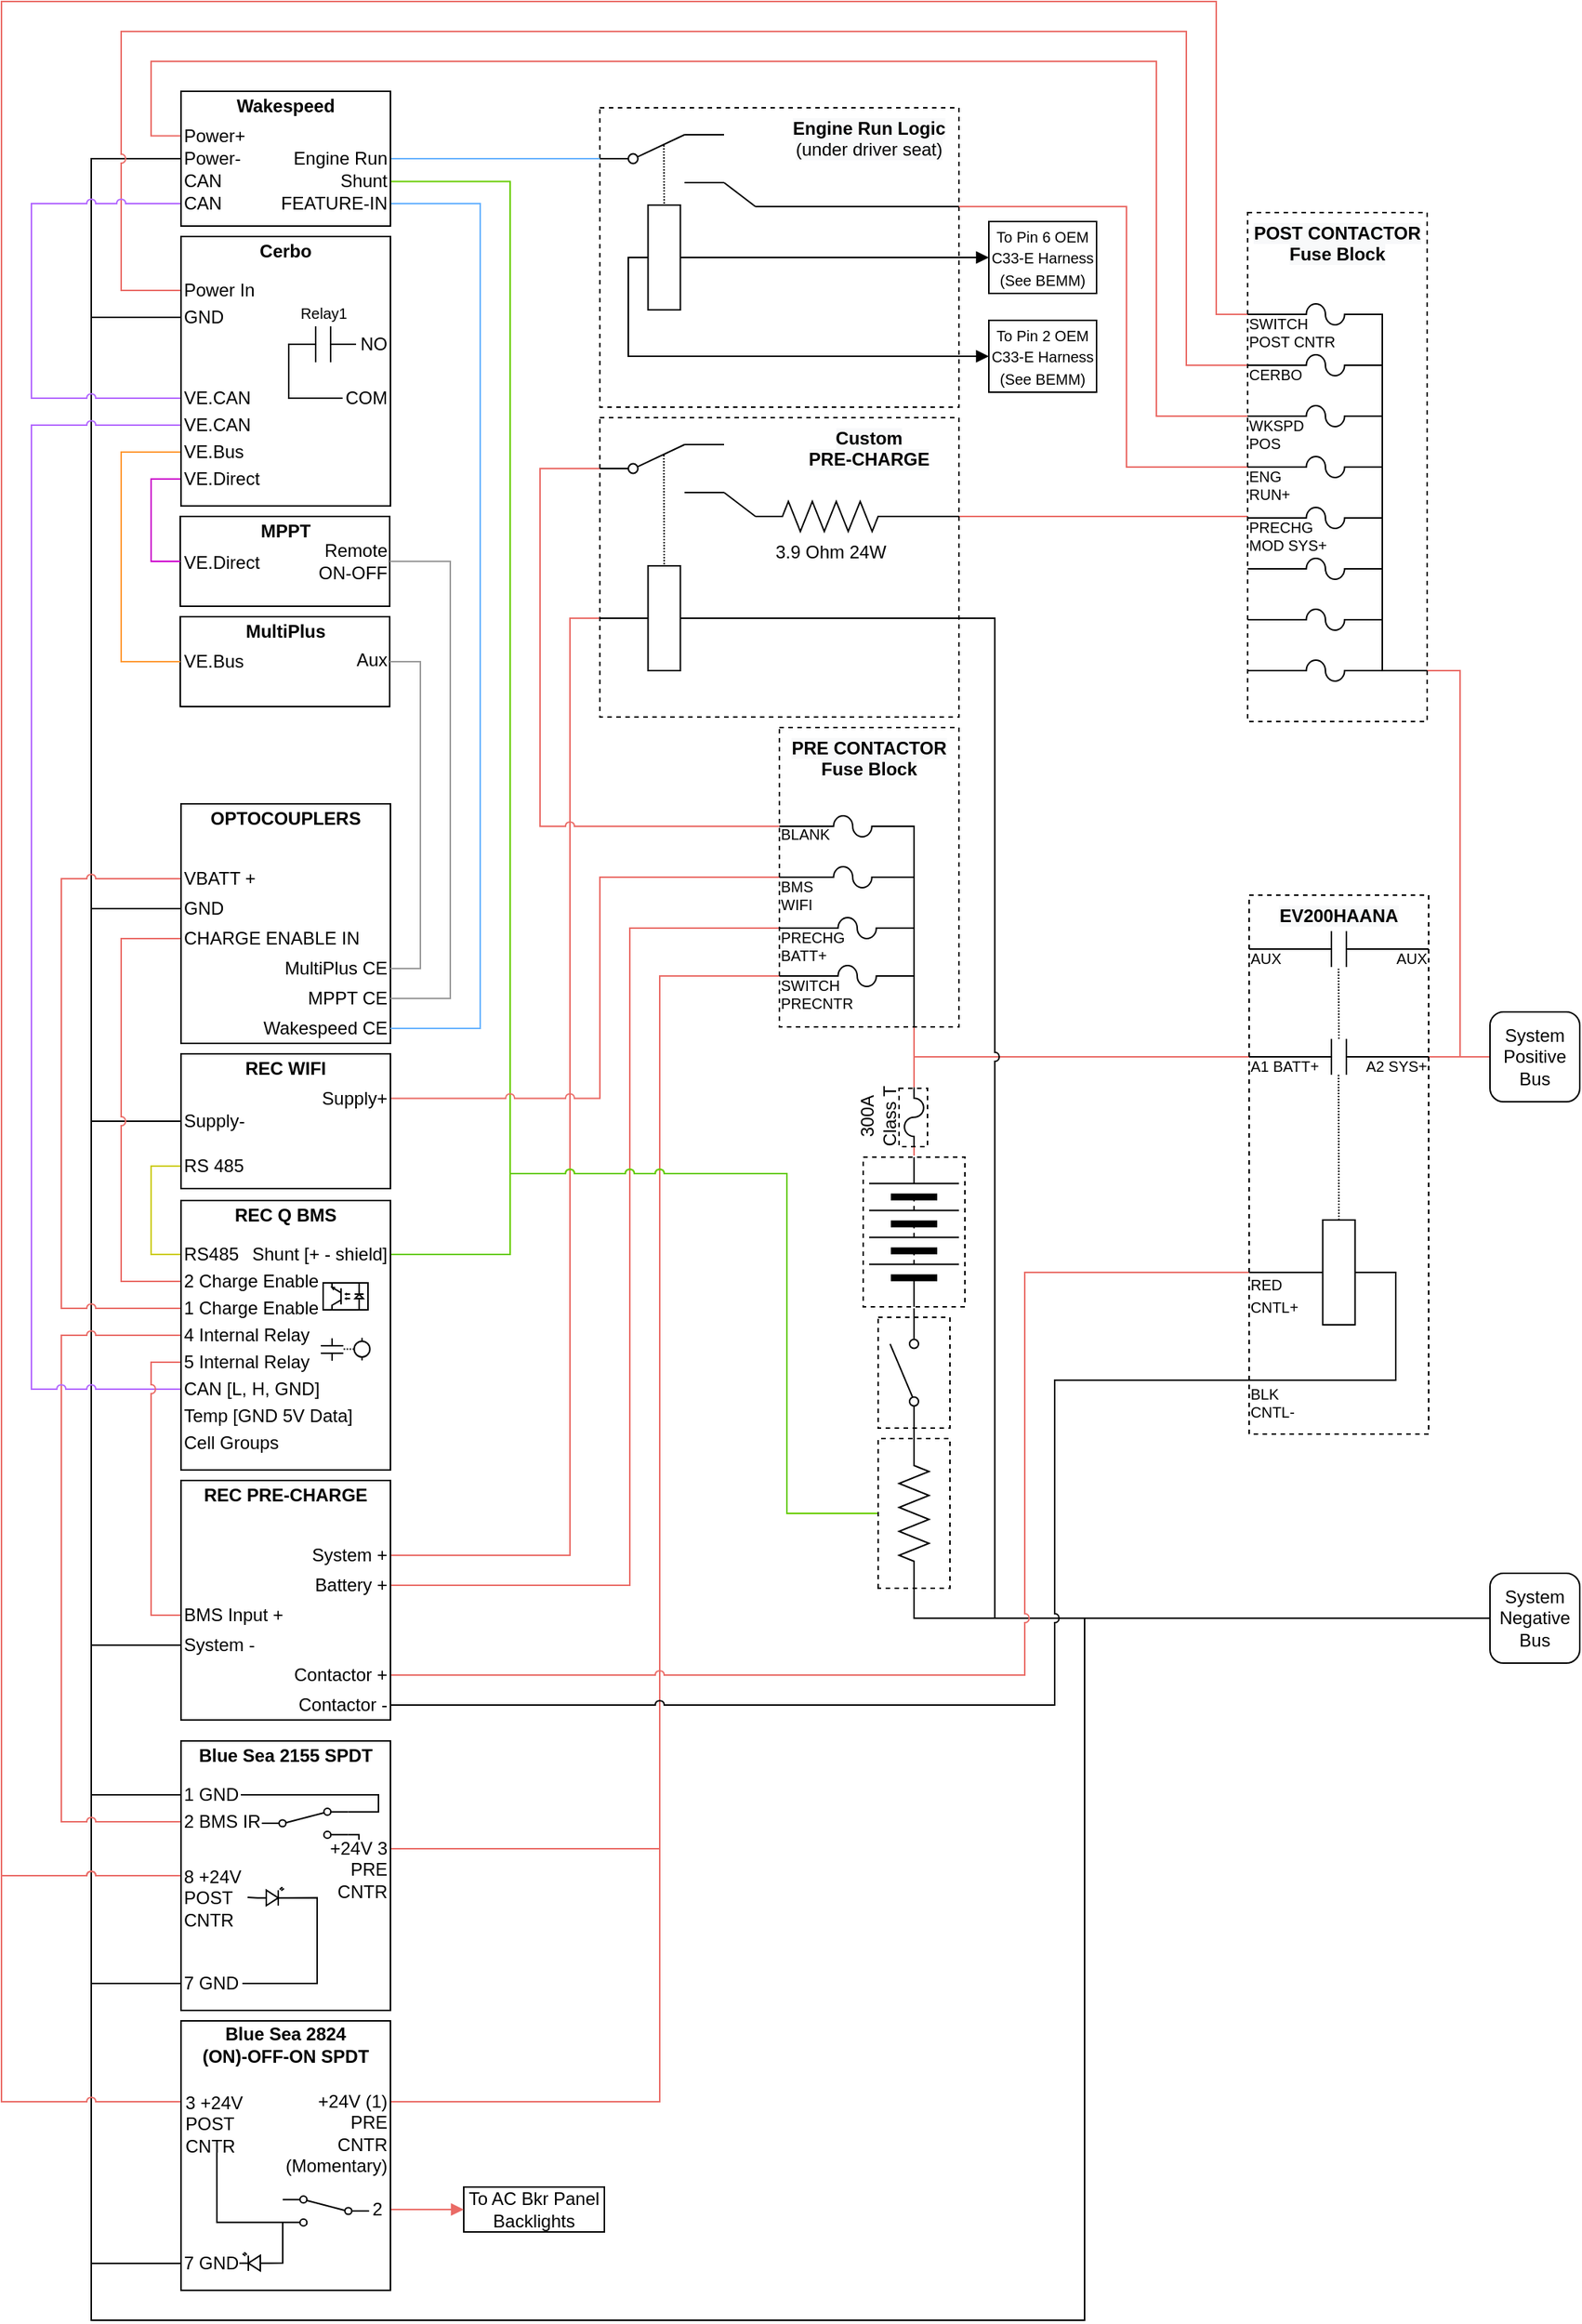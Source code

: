 <mxfile pages="5">
    <diagram name="V4" id="KpJixhXz_Vh3_CzOGZx_">
        <mxGraphModel dx="1615" dy="1788" grid="1" gridSize="1" guides="1" tooltips="1" connect="1" arrows="1" fold="1" page="1" pageScale="1" pageWidth="850" pageHeight="1100" background="none" math="0" shadow="0">
            <root>
                <mxCell id="yv-dEW9nmQcP35gpDMHs-0"/>
                <mxCell id="yv-dEW9nmQcP35gpDMHs-1" parent="yv-dEW9nmQcP35gpDMHs-0"/>
                <mxCell id="yv-dEW9nmQcP35gpDMHs-2" style="edgeStyle=orthogonalEdgeStyle;rounded=0;jumpStyle=arc;orthogonalLoop=1;jettySize=auto;html=1;exitX=0;exitY=0.5;exitDx=0;exitDy=0;exitPerimeter=0;strokeColor=#000000;endArrow=none;endFill=0;entryX=0;entryY=0.5;entryDx=0;entryDy=0;entryPerimeter=0;" parent="yv-dEW9nmQcP35gpDMHs-1" source="yv-dEW9nmQcP35gpDMHs-243" target="yv-dEW9nmQcP35gpDMHs-151" edge="1">
                    <mxGeometry relative="1" as="geometry">
                        <mxPoint x="-516" y="96" as="targetPoint"/>
                        <Array as="points">
                            <mxPoint x="-430" y="3"/>
                            <mxPoint x="-430" y="804"/>
                            <mxPoint x="234" y="804"/>
                            <mxPoint x="234" y="335"/>
                            <mxPoint x="120" y="335"/>
                        </Array>
                    </mxGeometry>
                </mxCell>
                <mxCell id="yv-dEW9nmQcP35gpDMHs-3" style="edgeStyle=orthogonalEdgeStyle;rounded=0;jumpStyle=arc;orthogonalLoop=1;jettySize=auto;html=1;exitX=0;exitY=0.3;exitDx=0;exitDy=0;exitPerimeter=0;strokeColor=#000000;endArrow=none;endFill=0;entryX=0;entryY=0.5;entryDx=0;entryDy=0;entryPerimeter=0;" parent="yv-dEW9nmQcP35gpDMHs-1" source="yv-dEW9nmQcP35gpDMHs-249" target="yv-dEW9nmQcP35gpDMHs-151" edge="1">
                    <mxGeometry relative="1" as="geometry">
                        <mxPoint x="-422" y="-533.967" as="targetPoint"/>
                        <Array as="points">
                            <mxPoint x="-430" y="-534"/>
                            <mxPoint x="-430" y="804"/>
                            <mxPoint x="234" y="804"/>
                            <mxPoint x="234" y="335"/>
                            <mxPoint x="120" y="335"/>
                        </Array>
                    </mxGeometry>
                </mxCell>
                <mxCell id="yv-dEW9nmQcP35gpDMHs-4" style="edgeStyle=orthogonalEdgeStyle;rounded=0;jumpStyle=arc;orthogonalLoop=1;jettySize=auto;html=1;exitX=0;exitY=0.5;exitDx=0;exitDy=0;exitPerimeter=0;strokeColor=#000000;endArrow=none;endFill=0;entryX=0;entryY=0.5;entryDx=0;entryDy=0;entryPerimeter=0;" parent="yv-dEW9nmQcP35gpDMHs-1" source="yv-dEW9nmQcP35gpDMHs-233" target="yv-dEW9nmQcP35gpDMHs-151" edge="1">
                    <mxGeometry relative="1" as="geometry">
                        <mxPoint x="-395" y="-588" as="targetPoint"/>
                        <Array as="points">
                            <mxPoint x="-430" y="-640"/>
                            <mxPoint x="-430" y="804"/>
                            <mxPoint x="234" y="804"/>
                            <mxPoint x="234" y="335"/>
                            <mxPoint x="120" y="335"/>
                        </Array>
                    </mxGeometry>
                </mxCell>
                <mxCell id="yv-dEW9nmQcP35gpDMHs-5" style="edgeStyle=orthogonalEdgeStyle;rounded=0;jumpStyle=arc;orthogonalLoop=1;jettySize=auto;html=1;exitX=0;exitY=0.5;exitDx=0;exitDy=0;strokeColor=#000000;strokeWidth=1;startArrow=none;startFill=0;endArrow=none;endFill=0;entryX=0;entryY=0.5;entryDx=0;entryDy=0;" parent="yv-dEW9nmQcP35gpDMHs-1" source="yv-dEW9nmQcP35gpDMHs-51" target="yv-dEW9nmQcP35gpDMHs-150" edge="1">
                    <mxGeometry relative="1" as="geometry">
                        <mxPoint x="-461" y="-39" as="targetPoint"/>
                        <Array as="points">
                            <mxPoint x="-430" y="-139"/>
                            <mxPoint x="-430" y="804"/>
                            <mxPoint x="234" y="804"/>
                            <mxPoint x="234" y="335"/>
                            <mxPoint x="120" y="335"/>
                        </Array>
                    </mxGeometry>
                </mxCell>
                <mxCell id="yv-dEW9nmQcP35gpDMHs-6" style="edgeStyle=orthogonalEdgeStyle;rounded=0;orthogonalLoop=1;jettySize=auto;html=1;exitX=0;exitY=0.2;exitDx=0;exitDy=0;exitPerimeter=0;strokeColor=#000000;endArrow=none;endFill=0;entryX=0;entryY=0.5;entryDx=0;entryDy=0;entryPerimeter=0;jumpStyle=arc;" parent="yv-dEW9nmQcP35gpDMHs-1" source="yv-dEW9nmQcP35gpDMHs-206" target="yv-dEW9nmQcP35gpDMHs-151" edge="1">
                    <mxGeometry relative="1" as="geometry">
                        <mxPoint x="187" y="527" as="targetPoint"/>
                        <Array as="points">
                            <mxPoint x="-430" y="453"/>
                            <mxPoint x="-430" y="804"/>
                            <mxPoint x="234" y="804"/>
                            <mxPoint x="234" y="335"/>
                            <mxPoint x="120" y="335"/>
                        </Array>
                    </mxGeometry>
                </mxCell>
                <mxCell id="yv-dEW9nmQcP35gpDMHs-7" style="edgeStyle=orthogonalEdgeStyle;rounded=0;jumpStyle=arc;orthogonalLoop=1;jettySize=auto;html=1;exitX=0;exitY=0.5;exitDx=0;exitDy=0;entryX=0;entryY=0.5;entryDx=0;entryDy=0;startArrow=none;startFill=0;endArrow=none;endFill=0;" parent="yv-dEW9nmQcP35gpDMHs-1" source="yv-dEW9nmQcP35gpDMHs-150" target="yv-dEW9nmQcP35gpDMHs-99" edge="1">
                    <mxGeometry relative="1" as="geometry">
                        <Array as="points">
                            <mxPoint x="120" y="335"/>
                            <mxPoint x="234" y="335"/>
                            <mxPoint x="234" y="804"/>
                            <mxPoint x="-430" y="804"/>
                            <mxPoint x="-430" y="353"/>
                        </Array>
                    </mxGeometry>
                </mxCell>
                <mxCell id="yv-dEW9nmQcP35gpDMHs-8" style="edgeStyle=orthogonalEdgeStyle;rounded=0;orthogonalLoop=1;jettySize=auto;html=1;endArrow=none;endFill=0;entryX=0;entryY=0.5;entryDx=0;entryDy=0;jumpStyle=arc;strokeColor=#EA6B66;entryPerimeter=0;exitX=0;exitY=0.3;exitDx=0;exitDy=0;exitPerimeter=0;" parent="yv-dEW9nmQcP35gpDMHs-1" source="yv-dEW9nmQcP35gpDMHs-206" target="yv-dEW9nmQcP35gpDMHs-107" edge="1">
                    <mxGeometry relative="1" as="geometry">
                        <mxPoint x="-370" y="305" as="targetPoint"/>
                        <Array as="points">
                            <mxPoint x="-450" y="471"/>
                            <mxPoint x="-450" y="146"/>
                        </Array>
                        <mxPoint x="-386" y="475" as="sourcePoint"/>
                    </mxGeometry>
                </mxCell>
                <mxCell id="yv-dEW9nmQcP35gpDMHs-9" style="edgeStyle=orthogonalEdgeStyle;rounded=0;orthogonalLoop=1;jettySize=auto;html=1;exitX=0;exitY=0.4;exitDx=0;exitDy=0;strokeColor=#EA6B66;strokeWidth=1;startArrow=none;startFill=0;endArrow=none;endFill=0;entryX=0;entryY=0.5;entryDx=0;entryDy=0;jumpStyle=arc;exitPerimeter=0;" parent="yv-dEW9nmQcP35gpDMHs-1" source="yv-dEW9nmQcP35gpDMHs-107" target="yv-dEW9nmQcP35gpDMHs-49" edge="1">
                    <mxGeometry relative="1" as="geometry">
                        <mxPoint x="-399" y="-216" as="targetPoint"/>
                        <Array as="points">
                            <mxPoint x="-450" y="128"/>
                            <mxPoint x="-450" y="-159"/>
                        </Array>
                        <mxPoint x="-370" y="265" as="sourcePoint"/>
                    </mxGeometry>
                </mxCell>
                <mxCell id="yv-dEW9nmQcP35gpDMHs-10" style="edgeStyle=orthogonalEdgeStyle;rounded=0;jumpStyle=arc;orthogonalLoop=1;jettySize=auto;html=1;entryX=0;entryY=0.7;entryDx=0;entryDy=0;entryPerimeter=0;strokeColor=#B266FF;strokeWidth=1;fontSize=10;startArrow=none;startFill=0;endArrow=none;endFill=0;exitX=0;exitY=0.7;exitDx=0;exitDy=0;exitPerimeter=0;" parent="yv-dEW9nmQcP35gpDMHs-1" source="yv-dEW9nmQcP35gpDMHs-107" target="yv-dEW9nmQcP35gpDMHs-249" edge="1">
                    <mxGeometry relative="1" as="geometry">
                        <Array as="points">
                            <mxPoint x="-470" y="182"/>
                            <mxPoint x="-470" y="-462"/>
                        </Array>
                        <mxPoint x="-377" y="182" as="sourcePoint"/>
                    </mxGeometry>
                </mxCell>
                <mxCell id="yv-dEW9nmQcP35gpDMHs-11" style="edgeStyle=orthogonalEdgeStyle;rounded=0;orthogonalLoop=1;jettySize=auto;html=1;startArrow=none;strokeColor=#EA6B66;exitX=0;exitY=0.83;exitDx=0;exitDy=0;exitPerimeter=0;endArrow=none;endFill=0;jumpStyle=arc;entryX=1;entryY=0.4;entryDx=0;entryDy=0;entryPerimeter=0;" parent="yv-dEW9nmQcP35gpDMHs-1" source="yv-dEW9nmQcP35gpDMHs-123" target="yv-dEW9nmQcP35gpDMHs-206" edge="1">
                    <mxGeometry relative="1" as="geometry">
                        <mxPoint x="-196" y="479" as="targetPoint"/>
                        <mxPoint x="121" y="-134" as="sourcePoint"/>
                        <Array as="points">
                            <mxPoint x="-50" y="-94"/>
                            <mxPoint x="-50" y="489"/>
                        </Array>
                    </mxGeometry>
                </mxCell>
                <mxCell id="yv-dEW9nmQcP35gpDMHs-12" style="edgeStyle=orthogonalEdgeStyle;rounded=0;jumpStyle=arc;orthogonalLoop=1;jettySize=auto;html=1;endArrow=none;endFill=0;strokeColor=#EA6B66;exitX=1;exitY=0.4;exitDx=0;exitDy=0;exitPerimeter=0;entryX=1;entryY=0.3;entryDx=0;entryDy=0;entryPerimeter=0;" parent="yv-dEW9nmQcP35gpDMHs-1" source="yv-dEW9nmQcP35gpDMHs-206" target="yv-dEW9nmQcP35gpDMHs-222" edge="1">
                    <mxGeometry relative="1" as="geometry">
                        <mxPoint x="-215" y="641" as="targetPoint"/>
                        <Array as="points">
                            <mxPoint x="-50" y="489"/>
                            <mxPoint x="-50" y="658"/>
                        </Array>
                        <mxPoint x="-208" y="492" as="sourcePoint"/>
                    </mxGeometry>
                </mxCell>
                <mxCell id="yv-dEW9nmQcP35gpDMHs-13" style="edgeStyle=orthogonalEdgeStyle;rounded=0;jumpStyle=arc;orthogonalLoop=1;jettySize=auto;html=1;strokeColor=#000000;strokeWidth=1;startArrow=none;startFill=0;endArrow=none;endFill=0;entryX=0;entryY=0.5;entryDx=0;entryDy=0;exitX=0;exitY=0.9;exitDx=0;exitDy=0;exitPerimeter=0;" parent="yv-dEW9nmQcP35gpDMHs-1" source="yv-dEW9nmQcP35gpDMHs-222" target="yv-dEW9nmQcP35gpDMHs-150" edge="1">
                    <mxGeometry relative="1" as="geometry">
                        <mxPoint x="218" y="530" as="targetPoint"/>
                        <Array as="points">
                            <mxPoint x="-430" y="766"/>
                            <mxPoint x="-430" y="804"/>
                            <mxPoint x="234" y="804"/>
                            <mxPoint x="234" y="335"/>
                            <mxPoint x="120" y="335"/>
                        </Array>
                        <mxPoint x="-382" y="767" as="sourcePoint"/>
                    </mxGeometry>
                </mxCell>
                <mxCell id="yv-dEW9nmQcP35gpDMHs-14" style="edgeStyle=orthogonalEdgeStyle;rounded=0;orthogonalLoop=1;jettySize=auto;html=1;exitX=0;exitY=0.3;exitDx=0;exitDy=0;strokeColor=#EA6B66;strokeWidth=1;startArrow=none;startFill=0;endArrow=none;endFill=0;entryX=0;entryY=0.5;entryDx=0;entryDy=0;jumpStyle=arc;exitPerimeter=0;" parent="yv-dEW9nmQcP35gpDMHs-1" source="yv-dEW9nmQcP35gpDMHs-107" target="yv-dEW9nmQcP35gpDMHs-53" edge="1">
                    <mxGeometry relative="1" as="geometry">
                        <mxPoint x="-425" y="-186" as="targetPoint"/>
                        <Array as="points">
                            <mxPoint x="-410" y="110"/>
                            <mxPoint x="-410" y="-119"/>
                        </Array>
                        <mxPoint x="-370" y="285" as="sourcePoint"/>
                    </mxGeometry>
                </mxCell>
                <mxCell id="yv-dEW9nmQcP35gpDMHs-15" style="edgeStyle=orthogonalEdgeStyle;rounded=0;jumpStyle=arc;orthogonalLoop=1;jettySize=auto;html=1;exitX=0;exitY=0.9;exitDx=0;exitDy=0;entryX=0;entryY=0.5;entryDx=0;entryDy=0;endArrow=none;endFill=0;exitPerimeter=0;" parent="yv-dEW9nmQcP35gpDMHs-1" source="yv-dEW9nmQcP35gpDMHs-206" target="yv-dEW9nmQcP35gpDMHs-150" edge="1">
                    <mxGeometry relative="1" as="geometry">
                        <mxPoint x="370" y="390" as="targetPoint"/>
                        <Array as="points">
                            <mxPoint x="-430" y="579"/>
                            <mxPoint x="-430" y="804"/>
                            <mxPoint x="234" y="804"/>
                            <mxPoint x="234" y="335"/>
                            <mxPoint x="120" y="335"/>
                        </Array>
                        <mxPoint x="-372" y="1037" as="sourcePoint"/>
                    </mxGeometry>
                </mxCell>
                <mxCell id="yv-dEW9nmQcP35gpDMHs-16" style="edgeStyle=orthogonalEdgeStyle;rounded=0;jumpStyle=arc;orthogonalLoop=1;jettySize=auto;html=1;entryX=1;entryY=0.5;entryDx=0;entryDy=0;strokeColor=#EA6B66;endArrow=none;endFill=0;exitX=0;exitY=0.67;exitDx=0;exitDy=0;exitPerimeter=0;" parent="yv-dEW9nmQcP35gpDMHs-1" source="yv-dEW9nmQcP35gpDMHs-123" target="yv-dEW9nmQcP35gpDMHs-98" edge="1">
                    <mxGeometry relative="1" as="geometry">
                        <mxPoint x="210" y="205" as="targetPoint"/>
                        <Array as="points">
                            <mxPoint x="-70" y="-126"/>
                            <mxPoint x="-70" y="313"/>
                        </Array>
                        <mxPoint x="91" y="-60" as="sourcePoint"/>
                    </mxGeometry>
                </mxCell>
                <mxCell id="yv-dEW9nmQcP35gpDMHs-17" style="edgeStyle=orthogonalEdgeStyle;rounded=0;orthogonalLoop=1;jettySize=auto;html=1;startArrow=none;startFill=0;strokeColor=#EA6B66;movable=1;resizable=1;rotatable=1;deletable=1;editable=1;connectable=1;endArrow=none;endFill=0;exitX=0.75;exitY=1;exitDx=0;exitDy=0;exitPerimeter=0;entryX=0;entryY=0.3;entryDx=0;entryDy=0;entryPerimeter=0;" parent="yv-dEW9nmQcP35gpDMHs-1" source="yv-dEW9nmQcP35gpDMHs-123" target="yv-dEW9nmQcP35gpDMHs-186" edge="1">
                    <mxGeometry relative="1" as="geometry">
                        <mxPoint x="267" y="-40" as="targetPoint"/>
                        <Array as="points">
                            <mxPoint x="120" y="-40"/>
                        </Array>
                        <mxPoint x="167" y="-15" as="sourcePoint"/>
                    </mxGeometry>
                </mxCell>
                <mxCell id="yv-dEW9nmQcP35gpDMHs-18" style="edgeStyle=orthogonalEdgeStyle;rounded=0;orthogonalLoop=1;jettySize=auto;html=1;exitX=0;exitY=0.5;exitDx=0;exitDy=0;entryX=0;entryY=0.5;entryDx=0;entryDy=0;endArrow=none;endFill=0;" parent="yv-dEW9nmQcP35gpDMHs-1" target="yv-dEW9nmQcP35gpDMHs-150" edge="1">
                    <mxGeometry relative="1" as="geometry">
                        <Array as="points">
                            <mxPoint x="120" y="335"/>
                        </Array>
                        <mxPoint x="505" y="335" as="sourcePoint"/>
                    </mxGeometry>
                </mxCell>
                <mxCell id="yv-dEW9nmQcP35gpDMHs-19" style="edgeStyle=orthogonalEdgeStyle;rounded=0;orthogonalLoop=1;jettySize=auto;html=1;exitX=0;exitY=0.67;exitDx=0;exitDy=0;exitPerimeter=0;entryX=1;entryY=0.5;entryDx=0;entryDy=0;jumpStyle=arc;endArrow=none;endFill=0;strokeColor=#EA6B66;" parent="yv-dEW9nmQcP35gpDMHs-1" source="yv-dEW9nmQcP35gpDMHs-31" target="yv-dEW9nmQcP35gpDMHs-96" edge="1">
                    <mxGeometry relative="1" as="geometry">
                        <Array as="points">
                            <mxPoint x="-110" y="-333"/>
                            <mxPoint x="-110" y="293"/>
                        </Array>
                    </mxGeometry>
                </mxCell>
                <mxCell id="yv-dEW9nmQcP35gpDMHs-20" style="edgeStyle=orthogonalEdgeStyle;rounded=0;orthogonalLoop=1;jettySize=auto;html=1;exitX=0;exitY=0.5;exitDx=0;exitDy=0;exitPerimeter=0;entryX=1;entryY=1;entryDx=0;entryDy=0;strokeWidth=1;startArrow=none;startFill=0;endArrow=none;endFill=0;" parent="yv-dEW9nmQcP35gpDMHs-1" edge="1">
                    <mxGeometry relative="1" as="geometry">
                        <Array as="points"/>
                        <mxPoint x="-50" y="80" as="sourcePoint"/>
                        <mxPoint x="-50" y="80" as="targetPoint"/>
                    </mxGeometry>
                </mxCell>
                <mxCell id="yv-dEW9nmQcP35gpDMHs-21" style="edgeStyle=orthogonalEdgeStyle;rounded=0;orthogonalLoop=1;jettySize=auto;html=1;exitX=0;exitY=0.5;exitDx=0;exitDy=0;entryX=1;entryY=0.9;entryDx=0;entryDy=0;entryPerimeter=0;endArrow=none;endFill=0;strokeColor=#EA6B66;" parent="yv-dEW9nmQcP35gpDMHs-1" target="yv-dEW9nmQcP35gpDMHs-153" edge="1">
                    <mxGeometry relative="1" as="geometry">
                        <mxPoint x="505" y="-40" as="sourcePoint"/>
                        <Array as="points">
                            <mxPoint x="485" y="-40"/>
                            <mxPoint x="485" y="-298"/>
                        </Array>
                    </mxGeometry>
                </mxCell>
                <mxCell id="yv-dEW9nmQcP35gpDMHs-22" style="edgeStyle=orthogonalEdgeStyle;rounded=0;orthogonalLoop=1;jettySize=auto;html=1;jumpStyle=arc;startArrow=none;startFill=0;entryX=0;entryY=0.5;entryDx=0;entryDy=0;exitX=1;exitY=0.3;exitDx=0;exitDy=0;exitPerimeter=0;endArrow=none;endFill=0;strokeColor=#EA6B66;" parent="yv-dEW9nmQcP35gpDMHs-1" source="yv-dEW9nmQcP35gpDMHs-186" target="yv-dEW9nmQcP35gpDMHs-264" edge="1">
                    <mxGeometry relative="1" as="geometry">
                        <mxPoint x="390" y="80" as="sourcePoint"/>
                        <mxPoint x="505" y="-40" as="targetPoint"/>
                        <Array as="points"/>
                    </mxGeometry>
                </mxCell>
                <mxCell id="yv-dEW9nmQcP35gpDMHs-23" style="edgeStyle=orthogonalEdgeStyle;rounded=0;jumpStyle=arc;orthogonalLoop=1;jettySize=auto;html=1;startArrow=none;startFill=0;endArrow=none;endFill=0;entryX=0;entryY=0.9;entryDx=0;entryDy=0;entryPerimeter=0;exitX=1;exitY=0.5;exitDx=0;exitDy=0;" parent="yv-dEW9nmQcP35gpDMHs-1" source="yv-dEW9nmQcP35gpDMHs-95" target="yv-dEW9nmQcP35gpDMHs-186" edge="1">
                    <mxGeometry relative="1" as="geometry">
                        <Array as="points">
                            <mxPoint x="214" y="393"/>
                            <mxPoint x="214" y="176"/>
                        </Array>
                        <mxPoint x="531" y="180" as="targetPoint"/>
                        <mxPoint x="-216" y="637" as="sourcePoint"/>
                    </mxGeometry>
                </mxCell>
                <mxCell id="yv-dEW9nmQcP35gpDMHs-24" style="edgeStyle=orthogonalEdgeStyle;rounded=0;jumpStyle=arc;orthogonalLoop=1;jettySize=auto;html=1;exitX=1;exitY=0.5;exitDx=0;exitDy=0;endArrow=none;endFill=0;fontColor=#000000;startArrow=none;startFill=0;strokeColor=#EA6B66;entryX=0;entryY=0.7;entryDx=0;entryDy=0;entryPerimeter=0;" parent="yv-dEW9nmQcP35gpDMHs-1" source="yv-dEW9nmQcP35gpDMHs-97" target="yv-dEW9nmQcP35gpDMHs-186" edge="1">
                    <mxGeometry relative="1" as="geometry">
                        <Array as="points">
                            <mxPoint x="194" y="373"/>
                            <mxPoint x="194" y="104"/>
                        </Array>
                        <mxPoint x="503" y="177" as="targetPoint"/>
                    </mxGeometry>
                </mxCell>
                <mxCell id="yv-dEW9nmQcP35gpDMHs-25" style="edgeStyle=orthogonalEdgeStyle;rounded=0;orthogonalLoop=1;jettySize=auto;html=1;exitX=0;exitY=0.6;exitDx=0;exitDy=0;entryX=0;entryY=0.5;entryDx=0;entryDy=0;strokeColor=#EA6B66;endArrow=none;endFill=0;exitPerimeter=0;jumpStyle=arc;" parent="yv-dEW9nmQcP35gpDMHs-1" source="yv-dEW9nmQcP35gpDMHs-107" target="yv-dEW9nmQcP35gpDMHs-100" edge="1">
                    <mxGeometry relative="1" as="geometry">
                        <mxPoint x="-120" y="240" as="targetPoint"/>
                        <Array as="points">
                            <mxPoint x="-390" y="164"/>
                            <mxPoint x="-390" y="333"/>
                        </Array>
                        <mxPoint x="-370" y="325" as="sourcePoint"/>
                    </mxGeometry>
                </mxCell>
                <mxCell id="yv-dEW9nmQcP35gpDMHs-26" style="edgeStyle=orthogonalEdgeStyle;rounded=0;orthogonalLoop=1;jettySize=auto;html=1;exitX=1;exitY=0.5;exitDx=0;exitDy=0;exitPerimeter=0;entryX=0.75;entryY=1;entryDx=0;entryDy=0;entryPerimeter=0;startArrow=none;startFill=0;endArrow=none;endFill=0;strokeColor=#EA6B66;" parent="yv-dEW9nmQcP35gpDMHs-1" source="yv-dEW9nmQcP35gpDMHs-147" target="yv-dEW9nmQcP35gpDMHs-123" edge="1">
                    <mxGeometry relative="1" as="geometry"/>
                </mxCell>
                <mxCell id="yv-dEW9nmQcP35gpDMHs-27" style="edgeStyle=orthogonalEdgeStyle;rounded=0;jumpStyle=arc;orthogonalLoop=1;jettySize=auto;html=1;entryX=1;entryY=0.33;entryDx=0;entryDy=0;entryPerimeter=0;strokeColor=#EA6B66;strokeWidth=1;startArrow=none;startFill=0;endArrow=none;endFill=0;exitX=0;exitY=0.6;exitDx=0;exitDy=0;exitPerimeter=0;" parent="yv-dEW9nmQcP35gpDMHs-1" source="yv-dEW9nmQcP35gpDMHs-153" target="yv-dEW9nmQcP35gpDMHs-31" edge="1">
                    <mxGeometry relative="1" as="geometry">
                        <mxPoint x="160" y="80" as="targetPoint"/>
                        <mxPoint x="532" y="-284" as="sourcePoint"/>
                        <Array as="points">
                            <mxPoint x="444" y="-400"/>
                            <mxPoint x="444" y="-401"/>
                        </Array>
                    </mxGeometry>
                </mxCell>
                <mxCell id="yv-dEW9nmQcP35gpDMHs-28" style="edgeStyle=orthogonalEdgeStyle;rounded=0;orthogonalLoop=1;jettySize=auto;html=1;entryX=0;entryY=0.17;entryDx=0;entryDy=0;strokeColor=#EA6B66;strokeWidth=1;startArrow=none;startFill=0;endArrow=none;endFill=0;jumpStyle=arc;entryPerimeter=0;exitX=0;exitY=0.33;exitDx=0;exitDy=0;exitPerimeter=0;" parent="yv-dEW9nmQcP35gpDMHs-1" source="yv-dEW9nmQcP35gpDMHs-123" target="yv-dEW9nmQcP35gpDMHs-31" edge="1">
                    <mxGeometry relative="1" as="geometry">
                        <Array as="points">
                            <mxPoint x="-130" y="-194"/>
                            <mxPoint x="-130" y="-433"/>
                        </Array>
                        <mxPoint x="124" y="-155" as="sourcePoint"/>
                    </mxGeometry>
                </mxCell>
                <mxCell id="yv-dEW9nmQcP35gpDMHs-29" style="edgeStyle=orthogonalEdgeStyle;rounded=0;jumpStyle=arc;orthogonalLoop=1;jettySize=auto;html=1;exitX=0;exitY=0.5;exitDx=0;exitDy=0;exitPerimeter=0;entryX=1;entryY=1;entryDx=0;entryDy=0;strokeColor=#EA6B66;strokeWidth=1;startArrow=none;startFill=0;endArrow=none;endFill=0;" parent="yv-dEW9nmQcP35gpDMHs-1" edge="1">
                    <mxGeometry relative="1" as="geometry">
                        <mxPoint x="-50" y="80" as="sourcePoint"/>
                        <mxPoint x="-50" y="80" as="targetPoint"/>
                    </mxGeometry>
                </mxCell>
                <mxCell id="yv-dEW9nmQcP35gpDMHs-30" value="" style="group;fillColor=default;" parent="yv-dEW9nmQcP35gpDMHs-1" vertex="1" connectable="0">
                    <mxGeometry x="-90" y="-467" width="240" height="200" as="geometry"/>
                </mxCell>
                <mxCell id="yv-dEW9nmQcP35gpDMHs-31" value="" style="rounded=0;whiteSpace=wrap;html=1;fillColor=none;dashed=1;points=[[0,0.17,0,0,0],[0,0.33,0,0,0],[0,0.5,0,0,0],[0,0.67,0,0,0],[0,0.83,0,0,0],[0.25,0,0,0,0],[0.25,1,0,0,0],[0.5,0,0,0,0],[0.5,1,0,0,0],[0.75,0,0,0,0],[0.75,1,0,0,0],[1,0.17,0,0,0],[1,0.33,0,0,0],[1,0.5,0,0,0],[1,0.67,0,0,0],[1,0.83,0,0,0]];" parent="yv-dEW9nmQcP35gpDMHs-30" vertex="1">
                    <mxGeometry width="240" height="200" as="geometry"/>
                </mxCell>
                <mxCell id="yv-dEW9nmQcP35gpDMHs-32" style="edgeStyle=none;rounded=0;jumpStyle=arc;orthogonalLoop=1;jettySize=auto;html=1;exitX=0;exitY=0.5;exitDx=0;exitDy=0;entryX=0;entryY=0.17;entryDx=0;entryDy=0;entryPerimeter=0;fontColor=#FFFFFF;startArrow=none;startFill=0;endArrow=none;endFill=0;" parent="yv-dEW9nmQcP35gpDMHs-30" source="yv-dEW9nmQcP35gpDMHs-33" target="yv-dEW9nmQcP35gpDMHs-31" edge="1">
                    <mxGeometry relative="1" as="geometry"/>
                </mxCell>
                <mxCell id="yv-dEW9nmQcP35gpDMHs-33" value="" style="pointerEvents=1;verticalLabelPosition=bottom;shadow=0;dashed=0;align=center;html=1;verticalAlign=top;shape=mxgraph.electrical.electro-mechanical.twoWayContact2;elSwitchState=1;rotation=0;strokeWidth=1;" parent="yv-dEW9nmQcP35gpDMHs-30" vertex="1">
                    <mxGeometry x="3" y="18" width="80" height="32" as="geometry"/>
                </mxCell>
                <mxCell id="yv-dEW9nmQcP35gpDMHs-34" style="edgeStyle=none;rounded=0;jumpStyle=arc;orthogonalLoop=1;jettySize=auto;html=1;exitX=1;exitY=0.5;exitDx=0;exitDy=0;exitPerimeter=0;entryX=1;entryY=0.33;entryDx=0;entryDy=0;entryPerimeter=0;fontColor=#FFFFFF;startArrow=none;startFill=0;endArrow=none;endFill=0;" parent="yv-dEW9nmQcP35gpDMHs-30" source="yv-dEW9nmQcP35gpDMHs-36" target="yv-dEW9nmQcP35gpDMHs-31" edge="1">
                    <mxGeometry relative="1" as="geometry"/>
                </mxCell>
                <mxCell id="yv-dEW9nmQcP35gpDMHs-35" style="edgeStyle=none;rounded=0;jumpStyle=arc;orthogonalLoop=1;jettySize=auto;html=1;exitX=0;exitY=0.5;exitDx=0;exitDy=0;exitPerimeter=0;entryX=1;entryY=1;entryDx=0;entryDy=0;fontColor=#FFFFFF;startArrow=none;startFill=0;endArrow=none;endFill=0;" parent="yv-dEW9nmQcP35gpDMHs-30" source="yv-dEW9nmQcP35gpDMHs-36" target="yv-dEW9nmQcP35gpDMHs-33" edge="1">
                    <mxGeometry relative="1" as="geometry"/>
                </mxCell>
                <mxCell id="yv-dEW9nmQcP35gpDMHs-36" value="3.9 Ohm 24W" style="pointerEvents=1;verticalLabelPosition=bottom;shadow=0;dashed=0;align=center;html=1;verticalAlign=top;shape=mxgraph.electrical.resistors.resistor_2;strokeWidth=1;" parent="yv-dEW9nmQcP35gpDMHs-30" vertex="1">
                    <mxGeometry x="104" y="56" width="100" height="20" as="geometry"/>
                </mxCell>
                <mxCell id="yv-dEW9nmQcP35gpDMHs-37" style="edgeStyle=none;rounded=0;jumpStyle=arc;orthogonalLoop=1;jettySize=auto;html=1;exitX=0.5;exitY=1;exitDx=0;exitDy=0;exitPerimeter=0;entryX=0;entryY=0.67;entryDx=0;entryDy=0;entryPerimeter=0;fontColor=#FFFFFF;startArrow=none;startFill=0;endArrow=none;endFill=0;" parent="yv-dEW9nmQcP35gpDMHs-30" source="yv-dEW9nmQcP35gpDMHs-39" target="yv-dEW9nmQcP35gpDMHs-31" edge="1">
                    <mxGeometry relative="1" as="geometry"/>
                </mxCell>
                <mxCell id="yv-dEW9nmQcP35gpDMHs-38" style="edgeStyle=none;rounded=0;jumpStyle=arc;orthogonalLoop=1;jettySize=auto;html=1;exitX=0.5;exitY=0;exitDx=0;exitDy=0;exitPerimeter=0;entryX=1;entryY=0.67;entryDx=0;entryDy=0;entryPerimeter=0;fontColor=#FFFFFF;startArrow=none;startFill=0;endArrow=none;endFill=0;" parent="yv-dEW9nmQcP35gpDMHs-30" source="yv-dEW9nmQcP35gpDMHs-39" target="yv-dEW9nmQcP35gpDMHs-31" edge="1">
                    <mxGeometry relative="1" as="geometry"/>
                </mxCell>
                <mxCell id="yv-dEW9nmQcP35gpDMHs-39" value="" style="pointerEvents=1;verticalLabelPosition=bottom;shadow=0;dashed=0;align=center;html=1;verticalAlign=top;shape=mxgraph.electrical.electro-mechanical.relay_coil;fontColor=#FFFFFF;fillColor=#FFFFFF;rotation=90;" parent="yv-dEW9nmQcP35gpDMHs-30" vertex="1">
                    <mxGeometry x="8" y="116" width="70" height="36" as="geometry"/>
                </mxCell>
                <mxCell id="yv-dEW9nmQcP35gpDMHs-40" style="edgeStyle=none;rounded=0;jumpStyle=arc;orthogonalLoop=1;jettySize=auto;html=1;entryX=-0.006;entryY=0.501;entryDx=0;entryDy=0;entryPerimeter=0;fontColor=#FFFFFF;startArrow=none;startFill=0;endArrow=none;endFill=0;dashed=1;dashPattern=1 1;exitX=0.497;exitY=0.22;exitDx=0;exitDy=0;exitPerimeter=0;" parent="yv-dEW9nmQcP35gpDMHs-30" source="yv-dEW9nmQcP35gpDMHs-33" target="yv-dEW9nmQcP35gpDMHs-39" edge="1">
                    <mxGeometry relative="1" as="geometry"/>
                </mxCell>
                <mxCell id="yv-dEW9nmQcP35gpDMHs-41" value="&lt;b style=&quot;color: rgb(0, 0, 0); font-family: Helvetica; font-size: 12px; font-style: normal; font-variant-ligatures: normal; font-variant-caps: normal; letter-spacing: normal; orphans: 2; text-indent: 0px; text-transform: none; widows: 2; word-spacing: 0px; -webkit-text-stroke-width: 0px; background-color: rgb(248, 249, 250); text-decoration-thickness: initial; text-decoration-style: initial; text-decoration-color: initial;&quot;&gt;Custom &lt;br&gt;PRE-CHARGE&lt;/b&gt;" style="text;whiteSpace=wrap;html=1;align=center;movable=1;resizable=1;rotatable=1;deletable=1;editable=1;connectable=1;" parent="yv-dEW9nmQcP35gpDMHs-30" vertex="1">
                    <mxGeometry x="120" width="120" height="40" as="geometry"/>
                </mxCell>
                <mxCell id="yv-dEW9nmQcP35gpDMHs-43" style="edgeStyle=orthogonalEdgeStyle;rounded=0;orthogonalLoop=1;jettySize=auto;html=1;exitX=0;exitY=0.5;exitDx=0;exitDy=0;entryX=0;entryY=0.2;entryDx=0;entryDy=0;entryPerimeter=0;jumpStyle=arc;endArrow=none;endFill=0;strokeColor=#EA6B66;exitPerimeter=0;" parent="yv-dEW9nmQcP35gpDMHs-1" source="yv-dEW9nmQcP35gpDMHs-206" target="yv-dEW9nmQcP35gpDMHs-153" edge="1">
                    <mxGeometry relative="1" as="geometry">
                        <mxPoint x="765" y="-143" as="targetPoint"/>
                        <Array as="points">
                            <mxPoint x="-490" y="507"/>
                            <mxPoint x="-490" y="-745"/>
                            <mxPoint x="322" y="-745"/>
                            <mxPoint x="322" y="-536"/>
                        </Array>
                    </mxGeometry>
                </mxCell>
                <mxCell id="yv-dEW9nmQcP35gpDMHs-44" style="edgeStyle=orthogonalEdgeStyle;rounded=0;jumpStyle=arc;orthogonalLoop=1;jettySize=auto;html=1;strokeColor=#EA6B66;endArrow=none;endFill=0;exitX=0;exitY=0.5;exitDx=0;exitDy=0;exitPerimeter=0;entryX=0;entryY=0.3;entryDx=0;entryDy=0;entryPerimeter=0;" parent="yv-dEW9nmQcP35gpDMHs-1" source="yv-dEW9nmQcP35gpDMHs-206" target="yv-dEW9nmQcP35gpDMHs-222" edge="1">
                    <mxGeometry relative="1" as="geometry">
                        <mxPoint x="-386" y="662" as="targetPoint"/>
                        <Array as="points">
                            <mxPoint x="-490" y="507"/>
                            <mxPoint x="-490" y="658"/>
                        </Array>
                        <mxPoint x="-386" y="558" as="sourcePoint"/>
                    </mxGeometry>
                </mxCell>
                <mxCell id="yv-dEW9nmQcP35gpDMHs-45" style="edgeStyle=orthogonalEdgeStyle;rounded=0;orthogonalLoop=1;jettySize=auto;html=1;startArrow=none;startFill=0;endArrow=none;endFill=0;exitX=1;exitY=0.2;exitDx=0;exitDy=0;entryX=0.5;entryY=0;entryDx=0;entryDy=0;jumpStyle=arc;strokeColor=#66CC00;exitPerimeter=0;" parent="yv-dEW9nmQcP35gpDMHs-1" source="yv-dEW9nmQcP35gpDMHs-107" target="yv-dEW9nmQcP35gpDMHs-150" edge="1">
                    <mxGeometry relative="1" as="geometry">
                        <mxPoint x="-272" y="21" as="targetPoint"/>
                        <Array as="points">
                            <mxPoint x="-150" y="92"/>
                            <mxPoint x="-150" y="38"/>
                            <mxPoint x="35" y="38"/>
                            <mxPoint x="35" y="265"/>
                        </Array>
                        <mxPoint x="-173" y="105" as="sourcePoint"/>
                    </mxGeometry>
                </mxCell>
                <mxCell id="yv-dEW9nmQcP35gpDMHs-46" value="" style="group" parent="yv-dEW9nmQcP35gpDMHs-1" vertex="1" connectable="0">
                    <mxGeometry x="-370" y="-209" width="140" height="160" as="geometry"/>
                </mxCell>
                <mxCell id="yv-dEW9nmQcP35gpDMHs-47" value="" style="rounded=0;whiteSpace=wrap;html=1;container=0;" parent="yv-dEW9nmQcP35gpDMHs-46" vertex="1">
                    <mxGeometry width="140" height="160" as="geometry"/>
                </mxCell>
                <mxCell id="yv-dEW9nmQcP35gpDMHs-48" value="Wakespeed CE" style="text;html=1;strokeColor=none;fillColor=none;align=right;verticalAlign=middle;whiteSpace=wrap;rounded=0;container=0;" parent="yv-dEW9nmQcP35gpDMHs-46" vertex="1">
                    <mxGeometry y="140" width="140" height="20" as="geometry"/>
                </mxCell>
                <mxCell id="yv-dEW9nmQcP35gpDMHs-49" value="VBATT +" style="text;html=1;strokeColor=none;fillColor=none;align=left;verticalAlign=middle;whiteSpace=wrap;rounded=0;container=0;" parent="yv-dEW9nmQcP35gpDMHs-46" vertex="1">
                    <mxGeometry y="40" width="121.739" height="20" as="geometry"/>
                </mxCell>
                <mxCell id="yv-dEW9nmQcP35gpDMHs-50" value="MPPT CE" style="text;html=1;strokeColor=none;fillColor=none;align=right;verticalAlign=middle;whiteSpace=wrap;rounded=0;container=0;" parent="yv-dEW9nmQcP35gpDMHs-46" vertex="1">
                    <mxGeometry y="120" width="140" height="20" as="geometry"/>
                </mxCell>
                <mxCell id="yv-dEW9nmQcP35gpDMHs-51" value="GND" style="text;html=1;strokeColor=none;fillColor=none;align=left;verticalAlign=middle;whiteSpace=wrap;rounded=0;container=0;" parent="yv-dEW9nmQcP35gpDMHs-46" vertex="1">
                    <mxGeometry y="60" width="121.739" height="20" as="geometry"/>
                </mxCell>
                <mxCell id="yv-dEW9nmQcP35gpDMHs-52" value="MultiPlus CE" style="text;html=1;strokeColor=none;fillColor=none;align=right;verticalAlign=middle;whiteSpace=wrap;rounded=0;container=0;" parent="yv-dEW9nmQcP35gpDMHs-46" vertex="1">
                    <mxGeometry y="100" width="140" height="20" as="geometry"/>
                </mxCell>
                <mxCell id="yv-dEW9nmQcP35gpDMHs-53" value="CHARGE ENABLE IN" style="text;html=1;strokeColor=none;fillColor=none;align=left;verticalAlign=middle;whiteSpace=wrap;rounded=0;container=0;" parent="yv-dEW9nmQcP35gpDMHs-46" vertex="1">
                    <mxGeometry y="80" width="121.739" height="20" as="geometry"/>
                </mxCell>
                <mxCell id="yv-dEW9nmQcP35gpDMHs-54" value="&lt;b&gt;OPTOCOUPLERS&lt;/b&gt;" style="text;html=1;strokeColor=none;fillColor=none;align=center;verticalAlign=middle;whiteSpace=wrap;rounded=0;container=0;" parent="yv-dEW9nmQcP35gpDMHs-46" vertex="1">
                    <mxGeometry width="140" height="20" as="geometry"/>
                </mxCell>
                <mxCell id="yv-dEW9nmQcP35gpDMHs-55" value="" style="group;fillColor=default;" parent="yv-dEW9nmQcP35gpDMHs-1" vertex="1" connectable="0">
                    <mxGeometry x="96" y="134" width="48" height="74" as="geometry"/>
                </mxCell>
                <mxCell id="yv-dEW9nmQcP35gpDMHs-56" value="" style="rounded=0;whiteSpace=wrap;html=1;fillColor=none;dashed=1;" parent="yv-dEW9nmQcP35gpDMHs-55" vertex="1">
                    <mxGeometry width="48" height="74" as="geometry"/>
                </mxCell>
                <mxCell id="yv-dEW9nmQcP35gpDMHs-57" value="" style="shape=mxgraph.electrical.electro-mechanical.singleSwitch;elSwitchState=off;fillColor=none;rotation=-90;" parent="yv-dEW9nmQcP35gpDMHs-55" vertex="1">
                    <mxGeometry x="-19" y="27" width="74" height="20" as="geometry"/>
                </mxCell>
                <mxCell id="yv-dEW9nmQcP35gpDMHs-58" style="edgeStyle=orthogonalEdgeStyle;rounded=0;jumpStyle=arc;orthogonalLoop=1;jettySize=auto;html=1;exitX=1;exitY=0.5;exitDx=0;exitDy=0;entryX=0;entryY=0.8;entryDx=0;entryDy=0;strokeColor=#000000;strokeWidth=1;startArrow=none;startFill=0;endArrow=none;endFill=0;" parent="yv-dEW9nmQcP35gpDMHs-1" source="yv-dEW9nmQcP35gpDMHs-150" target="yv-dEW9nmQcP35gpDMHs-57" edge="1">
                    <mxGeometry relative="1" as="geometry"/>
                </mxCell>
                <mxCell id="yv-dEW9nmQcP35gpDMHs-59" style="edgeStyle=orthogonalEdgeStyle;rounded=0;jumpStyle=arc;orthogonalLoop=1;jettySize=auto;html=1;exitX=1;exitY=0.67;exitDx=0;exitDy=0;exitPerimeter=0;strokeColor=#000000;strokeWidth=1;startArrow=none;startFill=0;endArrow=none;endFill=0;entryX=0;entryY=0.5;entryDx=0;entryDy=0;" parent="yv-dEW9nmQcP35gpDMHs-1" source="yv-dEW9nmQcP35gpDMHs-31" target="yv-dEW9nmQcP35gpDMHs-150" edge="1">
                    <mxGeometry relative="1" as="geometry">
                        <mxPoint x="306" y="451" as="targetPoint"/>
                        <Array as="points">
                            <mxPoint x="174" y="-333"/>
                            <mxPoint x="174" y="335"/>
                            <mxPoint x="120" y="335"/>
                        </Array>
                    </mxGeometry>
                </mxCell>
                <mxCell id="yv-dEW9nmQcP35gpDMHs-60" value="" style="group;fillColor=default;" parent="yv-dEW9nmQcP35gpDMHs-1" vertex="1" connectable="0">
                    <mxGeometry x="-370.5" y="-401" width="140" height="60" as="geometry"/>
                </mxCell>
                <mxCell id="yv-dEW9nmQcP35gpDMHs-61" value="" style="rounded=0;whiteSpace=wrap;html=1;fillColor=none;" parent="yv-dEW9nmQcP35gpDMHs-60" vertex="1">
                    <mxGeometry width="140" height="60" as="geometry"/>
                </mxCell>
                <mxCell id="yv-dEW9nmQcP35gpDMHs-62" value="&lt;b&gt;MPPT&lt;/b&gt;" style="text;html=1;strokeColor=none;fillColor=none;align=center;verticalAlign=middle;whiteSpace=wrap;rounded=0;container=0;" parent="yv-dEW9nmQcP35gpDMHs-60" vertex="1">
                    <mxGeometry width="140" height="20" as="geometry"/>
                </mxCell>
                <mxCell id="yv-dEW9nmQcP35gpDMHs-63" value="Remote ON-OFF" style="text;html=1;strokeColor=none;fillColor=none;align=right;verticalAlign=middle;whiteSpace=wrap;rounded=0;container=0;" parent="yv-dEW9nmQcP35gpDMHs-60" vertex="1">
                    <mxGeometry x="75" y="20.5" width="65" height="18" as="geometry"/>
                </mxCell>
                <mxCell id="yv-dEW9nmQcP35gpDMHs-64" value="VE.Direct" style="text;html=1;strokeColor=none;fillColor=none;align=left;verticalAlign=middle;whiteSpace=wrap;rounded=0;container=0;" parent="yv-dEW9nmQcP35gpDMHs-60" vertex="1">
                    <mxGeometry y="21.5" width="65" height="18" as="geometry"/>
                </mxCell>
                <mxCell id="yv-dEW9nmQcP35gpDMHs-65" value="" style="group;fillColor=default;" parent="yv-dEW9nmQcP35gpDMHs-1" vertex="1" connectable="0">
                    <mxGeometry x="-370.5" y="-334" width="141" height="60" as="geometry"/>
                </mxCell>
                <mxCell id="yv-dEW9nmQcP35gpDMHs-66" value="" style="rounded=0;whiteSpace=wrap;html=1;fillColor=none;" parent="yv-dEW9nmQcP35gpDMHs-65" vertex="1">
                    <mxGeometry width="140" height="60" as="geometry"/>
                </mxCell>
                <mxCell id="yv-dEW9nmQcP35gpDMHs-67" value="&lt;b&gt;MultiPlus&lt;/b&gt;" style="text;html=1;strokeColor=none;fillColor=none;align=center;verticalAlign=middle;whiteSpace=wrap;rounded=0;container=0;" parent="yv-dEW9nmQcP35gpDMHs-65" vertex="1">
                    <mxGeometry width="140" height="20" as="geometry"/>
                </mxCell>
                <mxCell id="yv-dEW9nmQcP35gpDMHs-68" value="Aux" style="text;html=1;strokeColor=none;fillColor=none;align=right;verticalAlign=middle;whiteSpace=wrap;rounded=0;container=0;" parent="yv-dEW9nmQcP35gpDMHs-65" vertex="1">
                    <mxGeometry x="75" y="20" width="65" height="18" as="geometry"/>
                </mxCell>
                <mxCell id="yv-dEW9nmQcP35gpDMHs-69" value="VE.Bus" style="text;html=1;strokeColor=none;fillColor=none;align=left;verticalAlign=middle;whiteSpace=wrap;rounded=0;container=0;" parent="yv-dEW9nmQcP35gpDMHs-65" vertex="1">
                    <mxGeometry y="21" width="65" height="18" as="geometry"/>
                </mxCell>
                <mxCell id="yv-dEW9nmQcP35gpDMHs-70" style="edgeStyle=orthogonalEdgeStyle;rounded=0;jumpStyle=arc;orthogonalLoop=1;jettySize=auto;html=1;exitX=1;exitY=0.5;exitDx=0;exitDy=0;strokeColor=#999999;strokeWidth=1;startArrow=none;startFill=0;endArrow=none;endFill=0;entryX=1;entryY=0.5;entryDx=0;entryDy=0;" parent="yv-dEW9nmQcP35gpDMHs-1" source="yv-dEW9nmQcP35gpDMHs-52" target="yv-dEW9nmQcP35gpDMHs-66" edge="1">
                    <mxGeometry relative="1" as="geometry">
                        <mxPoint x="-193" y="-286.0" as="targetPoint"/>
                        <Array as="points">
                            <mxPoint x="-210" y="-99"/>
                            <mxPoint x="-210" y="-304"/>
                        </Array>
                    </mxGeometry>
                </mxCell>
                <mxCell id="yv-dEW9nmQcP35gpDMHs-71" style="edgeStyle=orthogonalEdgeStyle;rounded=0;jumpStyle=arc;orthogonalLoop=1;jettySize=auto;html=1;exitX=1;exitY=0.5;exitDx=0;exitDy=0;strokeColor=#999999;strokeWidth=1;startArrow=none;startFill=0;endArrow=none;endFill=0;entryX=1;entryY=0.5;entryDx=0;entryDy=0;" parent="yv-dEW9nmQcP35gpDMHs-1" source="yv-dEW9nmQcP35gpDMHs-50" target="yv-dEW9nmQcP35gpDMHs-61" edge="1">
                    <mxGeometry relative="1" as="geometry">
                        <mxPoint x="-172" y="-418" as="targetPoint"/>
                        <Array as="points">
                            <mxPoint x="-190" y="-79"/>
                            <mxPoint x="-190" y="-371"/>
                        </Array>
                    </mxGeometry>
                </mxCell>
                <mxCell id="yv-dEW9nmQcP35gpDMHs-72" style="edgeStyle=orthogonalEdgeStyle;rounded=0;jumpStyle=arc;orthogonalLoop=1;jettySize=auto;html=1;exitX=1;exitY=0.5;exitDx=0;exitDy=0;strokeColor=#66B2FF;strokeWidth=1;startArrow=none;startFill=0;endArrow=none;endFill=0;entryX=1;entryY=0.83;entryDx=0;entryDy=0;entryPerimeter=0;" parent="yv-dEW9nmQcP35gpDMHs-1" source="yv-dEW9nmQcP35gpDMHs-48" target="yv-dEW9nmQcP35gpDMHs-233" edge="1">
                    <mxGeometry relative="1" as="geometry">
                        <mxPoint x="-218" y="-682" as="targetPoint"/>
                        <Array as="points">
                            <mxPoint x="-170" y="-59"/>
                            <mxPoint x="-170" y="-610"/>
                            <mxPoint x="-230" y="-610"/>
                        </Array>
                    </mxGeometry>
                </mxCell>
                <mxCell id="yv-dEW9nmQcP35gpDMHs-73" style="edgeStyle=orthogonalEdgeStyle;rounded=0;jumpStyle=arc;orthogonalLoop=1;jettySize=auto;html=1;entryX=0;entryY=0.5;entryDx=0;entryDy=0;strokeColor=#CC00CC;strokeWidth=1;startArrow=none;startFill=0;endArrow=none;endFill=0;exitX=0;exitY=0.9;exitDx=0;exitDy=0;exitPerimeter=0;" parent="yv-dEW9nmQcP35gpDMHs-1" source="yv-dEW9nmQcP35gpDMHs-249" target="yv-dEW9nmQcP35gpDMHs-61" edge="1">
                    <mxGeometry relative="1" as="geometry">
                        <mxPoint x="-373" y="-467" as="sourcePoint"/>
                        <Array as="points">
                            <mxPoint x="-390" y="-426"/>
                            <mxPoint x="-390" y="-371"/>
                        </Array>
                    </mxGeometry>
                </mxCell>
                <mxCell id="yv-dEW9nmQcP35gpDMHs-74" style="edgeStyle=orthogonalEdgeStyle;rounded=0;jumpStyle=arc;orthogonalLoop=1;jettySize=auto;html=1;entryX=0;entryY=0.5;entryDx=0;entryDy=0;strokeColor=#FF9933;strokeWidth=1;startArrow=none;startFill=0;endArrow=none;endFill=0;exitX=0;exitY=0.8;exitDx=0;exitDy=0;exitPerimeter=0;" parent="yv-dEW9nmQcP35gpDMHs-1" source="yv-dEW9nmQcP35gpDMHs-249" target="yv-dEW9nmQcP35gpDMHs-66" edge="1">
                    <mxGeometry relative="1" as="geometry">
                        <mxPoint x="-375" y="-486" as="sourcePoint"/>
                        <Array as="points">
                            <mxPoint x="-410" y="-444"/>
                            <mxPoint x="-410" y="-304"/>
                        </Array>
                    </mxGeometry>
                </mxCell>
                <mxCell id="yv-dEW9nmQcP35gpDMHs-75" style="edgeStyle=orthogonalEdgeStyle;rounded=0;jumpStyle=arc;orthogonalLoop=1;jettySize=auto;html=1;exitX=0;exitY=0.4;exitDx=0;exitDy=0;exitPerimeter=0;strokeColor=#EA6B66;strokeWidth=1;startArrow=none;startFill=0;endArrow=none;endFill=0;entryX=0;entryY=0.33;entryDx=0;entryDy=0;entryPerimeter=0;" parent="yv-dEW9nmQcP35gpDMHs-1" source="yv-dEW9nmQcP35gpDMHs-153" target="yv-dEW9nmQcP35gpDMHs-233" edge="1">
                    <mxGeometry relative="1" as="geometry">
                        <mxPoint x="-410" y="-600" as="targetPoint"/>
                        <Array as="points">
                            <mxPoint x="282" y="-468"/>
                            <mxPoint x="282" y="-705"/>
                            <mxPoint x="-390" y="-705"/>
                            <mxPoint x="-390" y="-655"/>
                        </Array>
                    </mxGeometry>
                </mxCell>
                <mxCell id="yv-dEW9nmQcP35gpDMHs-76" style="edgeStyle=orthogonalEdgeStyle;rounded=0;jumpStyle=arc;orthogonalLoop=1;jettySize=auto;html=1;exitX=0;exitY=0.3;exitDx=0;exitDy=0;exitPerimeter=0;strokeColor=#EA6B66;strokeWidth=1;startArrow=none;startFill=0;endArrow=none;endFill=0;entryX=0;entryY=0.2;entryDx=0;entryDy=0;entryPerimeter=0;" parent="yv-dEW9nmQcP35gpDMHs-1" source="yv-dEW9nmQcP35gpDMHs-153" target="yv-dEW9nmQcP35gpDMHs-249" edge="1">
                    <mxGeometry relative="1" as="geometry">
                        <mxPoint x="-383" y="-590" as="targetPoint"/>
                        <Array as="points">
                            <mxPoint x="302" y="-502"/>
                            <mxPoint x="302" y="-725"/>
                            <mxPoint x="-410" y="-725"/>
                            <mxPoint x="-410" y="-552"/>
                        </Array>
                    </mxGeometry>
                </mxCell>
                <mxCell id="yv-dEW9nmQcP35gpDMHs-77" style="edgeStyle=orthogonalEdgeStyle;rounded=0;jumpStyle=arc;orthogonalLoop=1;jettySize=auto;html=1;exitX=0;exitY=0.6;exitDx=0;exitDy=0;exitPerimeter=0;strokeColor=#B266FF;strokeWidth=1;fontSize=10;startArrow=none;startFill=0;endArrow=none;endFill=0;entryX=0;entryY=0.5;entryDx=0;entryDy=0;" parent="yv-dEW9nmQcP35gpDMHs-1" source="yv-dEW9nmQcP35gpDMHs-249" target="yv-dEW9nmQcP35gpDMHs-235" edge="1">
                    <mxGeometry relative="1" as="geometry">
                        <mxPoint x="-410" y="-546" as="targetPoint"/>
                        <Array as="points">
                            <mxPoint x="-470" y="-480"/>
                            <mxPoint x="-470" y="-610"/>
                        </Array>
                    </mxGeometry>
                </mxCell>
                <mxCell id="yv-dEW9nmQcP35gpDMHs-78" value="" style="group" parent="yv-dEW9nmQcP35gpDMHs-1" vertex="1" connectable="0">
                    <mxGeometry x="-90" y="-674" width="240" height="200" as="geometry"/>
                </mxCell>
                <mxCell id="yv-dEW9nmQcP35gpDMHs-79" value="" style="group;fillColor=default;flipH=0;container=0;" parent="yv-dEW9nmQcP35gpDMHs-78" vertex="1" connectable="0">
                    <mxGeometry width="240" height="200" as="geometry"/>
                </mxCell>
                <mxCell id="yv-dEW9nmQcP35gpDMHs-80" value="" style="rounded=0;whiteSpace=wrap;html=1;fillColor=none;dashed=1;points=[[0,0.17,0,0,0],[0,0.33,0,0,0],[0,0.5,0,0,0],[0,0.67,0,0,0],[0,0.83,0,0,0],[0.25,0,0,0,0],[0.25,1,0,0,0],[0.5,0,0,0,0],[0.5,1,0,0,0],[0.75,0,0,0,0],[0.75,1,0,0,0],[1,0.17,0,0,0],[1,0.33,0,0,0],[1,0.5,0,0,0],[1,0.67,0,0,0],[1,0.83,0,0,0]];" parent="yv-dEW9nmQcP35gpDMHs-78" vertex="1">
                    <mxGeometry width="240" height="200" as="geometry"/>
                </mxCell>
                <mxCell id="yv-dEW9nmQcP35gpDMHs-81" style="edgeStyle=none;rounded=0;jumpStyle=arc;orthogonalLoop=1;jettySize=auto;html=1;exitX=0;exitY=0.5;exitDx=0;exitDy=0;entryX=0;entryY=0.17;entryDx=0;entryDy=0;entryPerimeter=0;fontColor=#FFFFFF;startArrow=none;startFill=0;endArrow=none;endFill=0;" parent="yv-dEW9nmQcP35gpDMHs-78" source="yv-dEW9nmQcP35gpDMHs-82" target="yv-dEW9nmQcP35gpDMHs-80" edge="1">
                    <mxGeometry relative="1" as="geometry"/>
                </mxCell>
                <mxCell id="yv-dEW9nmQcP35gpDMHs-82" value="" style="pointerEvents=1;verticalLabelPosition=bottom;shadow=0;dashed=0;align=center;html=1;verticalAlign=top;shape=mxgraph.electrical.electro-mechanical.twoWayContact2;elSwitchState=1;rotation=0;strokeWidth=1;" parent="yv-dEW9nmQcP35gpDMHs-78" vertex="1">
                    <mxGeometry x="3" y="18" width="80" height="32" as="geometry"/>
                </mxCell>
                <mxCell id="yv-dEW9nmQcP35gpDMHs-83" style="edgeStyle=none;rounded=0;jumpStyle=arc;orthogonalLoop=1;jettySize=auto;html=1;entryX=1;entryY=0.33;entryDx=0;entryDy=0;entryPerimeter=0;fontColor=#FFFFFF;startArrow=none;startFill=0;endArrow=none;endFill=0;" parent="yv-dEW9nmQcP35gpDMHs-78" target="yv-dEW9nmQcP35gpDMHs-80" edge="1">
                    <mxGeometry relative="1" as="geometry">
                        <mxPoint x="104" y="66" as="sourcePoint"/>
                    </mxGeometry>
                </mxCell>
                <mxCell id="yv-dEW9nmQcP35gpDMHs-84" style="edgeStyle=none;rounded=0;jumpStyle=arc;orthogonalLoop=1;jettySize=auto;html=1;exitX=0;exitY=0.5;exitDx=0;exitDy=0;exitPerimeter=0;entryX=1;entryY=1;entryDx=0;entryDy=0;fontColor=#FFFFFF;startArrow=none;startFill=0;endArrow=none;endFill=0;" parent="yv-dEW9nmQcP35gpDMHs-78" target="yv-dEW9nmQcP35gpDMHs-82" edge="1">
                    <mxGeometry relative="1" as="geometry">
                        <mxPoint x="104" y="66" as="sourcePoint"/>
                    </mxGeometry>
                </mxCell>
                <mxCell id="yv-dEW9nmQcP35gpDMHs-85" style="edgeStyle=orthogonalEdgeStyle;rounded=0;jumpStyle=arc;orthogonalLoop=1;jettySize=auto;html=1;exitX=0.5;exitY=1;exitDx=0;exitDy=0;exitPerimeter=0;entryX=1;entryY=0.83;entryDx=0;entryDy=0;entryPerimeter=0;fontColor=#FFFFFF;startArrow=none;startFill=0;endArrow=none;endFill=0;" parent="yv-dEW9nmQcP35gpDMHs-78" source="yv-dEW9nmQcP35gpDMHs-87" target="yv-dEW9nmQcP35gpDMHs-80" edge="1">
                    <mxGeometry relative="1" as="geometry">
                        <Array as="points">
                            <mxPoint x="19" y="100"/>
                            <mxPoint x="19" y="166"/>
                        </Array>
                    </mxGeometry>
                </mxCell>
                <mxCell id="yv-dEW9nmQcP35gpDMHs-86" style="edgeStyle=orthogonalEdgeStyle;rounded=0;jumpStyle=arc;orthogonalLoop=1;jettySize=auto;html=1;exitX=0.5;exitY=0;exitDx=0;exitDy=0;exitPerimeter=0;entryX=1;entryY=0.5;entryDx=0;entryDy=0;entryPerimeter=0;fontColor=#FFFFFF;startArrow=none;startFill=0;endArrow=none;endFill=0;" parent="yv-dEW9nmQcP35gpDMHs-78" source="yv-dEW9nmQcP35gpDMHs-87" target="yv-dEW9nmQcP35gpDMHs-80" edge="1">
                    <mxGeometry relative="1" as="geometry">
                        <Array as="points">
                            <mxPoint x="72" y="100"/>
                            <mxPoint x="72" y="100"/>
                        </Array>
                    </mxGeometry>
                </mxCell>
                <mxCell id="yv-dEW9nmQcP35gpDMHs-87" value="" style="pointerEvents=1;verticalLabelPosition=bottom;shadow=0;dashed=0;align=center;html=1;verticalAlign=top;shape=mxgraph.electrical.electro-mechanical.relay_coil;fontColor=#FFFFFF;fillColor=#FFFFFF;rotation=90;" parent="yv-dEW9nmQcP35gpDMHs-78" vertex="1">
                    <mxGeometry x="8" y="82" width="70" height="36" as="geometry"/>
                </mxCell>
                <mxCell id="yv-dEW9nmQcP35gpDMHs-88" style="edgeStyle=none;rounded=0;jumpStyle=arc;orthogonalLoop=1;jettySize=auto;html=1;entryX=-0.006;entryY=0.501;entryDx=0;entryDy=0;entryPerimeter=0;fontColor=#FFFFFF;startArrow=none;startFill=0;endArrow=none;endFill=0;dashed=1;dashPattern=1 1;exitX=0.497;exitY=0.22;exitDx=0;exitDy=0;exitPerimeter=0;" parent="yv-dEW9nmQcP35gpDMHs-78" source="yv-dEW9nmQcP35gpDMHs-82" target="yv-dEW9nmQcP35gpDMHs-87" edge="1">
                    <mxGeometry relative="1" as="geometry"/>
                </mxCell>
                <mxCell id="yv-dEW9nmQcP35gpDMHs-89" value="&lt;span style=&quot;background-color: rgb(248, 249, 250);&quot;&gt;&lt;b&gt;Engine Run Logic&lt;/b&gt;&lt;br&gt;(under driver seat)&lt;br&gt;&lt;/span&gt;" style="text;whiteSpace=wrap;html=1;align=center;movable=1;resizable=1;rotatable=1;deletable=1;editable=1;connectable=1;" parent="yv-dEW9nmQcP35gpDMHs-78" vertex="1">
                    <mxGeometry x="120" width="120" height="40" as="geometry"/>
                </mxCell>
                <mxCell id="yv-dEW9nmQcP35gpDMHs-90" style="edgeStyle=orthogonalEdgeStyle;rounded=0;jumpStyle=arc;orthogonalLoop=1;jettySize=auto;html=1;entryX=1;entryY=0.33;entryDx=0;entryDy=0;entryPerimeter=0;strokeColor=#EA6B66;strokeWidth=1;fontSize=10;startArrow=none;startFill=0;endArrow=none;endFill=0;exitX=0;exitY=0.5;exitDx=0;exitDy=0;exitPerimeter=0;" parent="yv-dEW9nmQcP35gpDMHs-1" source="yv-dEW9nmQcP35gpDMHs-153" target="yv-dEW9nmQcP35gpDMHs-80" edge="1">
                    <mxGeometry relative="1" as="geometry">
                        <Array as="points">
                            <mxPoint x="262" y="-434"/>
                            <mxPoint x="262" y="-608"/>
                        </Array>
                        <mxPoint x="510" y="-297" as="sourcePoint"/>
                    </mxGeometry>
                </mxCell>
                <mxCell id="yv-dEW9nmQcP35gpDMHs-91" style="edgeStyle=orthogonalEdgeStyle;rounded=0;jumpStyle=arc;orthogonalLoop=1;jettySize=auto;html=1;strokeColor=#66B2FF;strokeWidth=1;fontSize=10;startArrow=none;startFill=0;endArrow=none;endFill=0;entryX=1;entryY=0.5;entryDx=0;entryDy=0;entryPerimeter=0;exitX=0;exitY=0.17;exitDx=0;exitDy=0;exitPerimeter=0;" parent="yv-dEW9nmQcP35gpDMHs-1" source="yv-dEW9nmQcP35gpDMHs-80" target="yv-dEW9nmQcP35gpDMHs-233" edge="1">
                    <mxGeometry relative="1" as="geometry">
                        <mxPoint x="-162" y="-710" as="targetPoint"/>
                        <mxPoint x="40" y="-690" as="sourcePoint"/>
                        <Array as="points">
                            <mxPoint x="-224" y="-640"/>
                            <mxPoint x="-224" y="-640"/>
                        </Array>
                    </mxGeometry>
                </mxCell>
                <mxCell id="yv-dEW9nmQcP35gpDMHs-92" style="edgeStyle=orthogonalEdgeStyle;rounded=0;jumpStyle=arc;orthogonalLoop=1;jettySize=auto;html=1;exitX=0.5;exitY=0;exitDx=0;exitDy=0;strokeColor=#66CC00;strokeWidth=1;fontSize=10;startArrow=none;startFill=0;endArrow=none;endFill=0;entryX=1;entryY=0.67;entryDx=0;entryDy=0;entryPerimeter=0;" parent="yv-dEW9nmQcP35gpDMHs-1" source="yv-dEW9nmQcP35gpDMHs-150" target="yv-dEW9nmQcP35gpDMHs-233" edge="1">
                    <mxGeometry relative="1" as="geometry">
                        <mxPoint x="-196" y="-670" as="targetPoint"/>
                        <Array as="points">
                            <mxPoint x="35" y="265"/>
                            <mxPoint x="35" y="38"/>
                            <mxPoint x="-150" y="38"/>
                            <mxPoint x="-150" y="-625"/>
                        </Array>
                    </mxGeometry>
                </mxCell>
                <mxCell id="yv-dEW9nmQcP35gpDMHs-93" value="" style="group" parent="yv-dEW9nmQcP35gpDMHs-1" vertex="1" connectable="0">
                    <mxGeometry x="-370" y="243" width="140" height="160" as="geometry"/>
                </mxCell>
                <mxCell id="yv-dEW9nmQcP35gpDMHs-94" value="" style="rounded=0;whiteSpace=wrap;html=1;" parent="yv-dEW9nmQcP35gpDMHs-93" vertex="1">
                    <mxGeometry width="140" height="160" as="geometry"/>
                </mxCell>
                <mxCell id="yv-dEW9nmQcP35gpDMHs-95" value="Contactor -" style="text;html=1;strokeColor=none;fillColor=none;align=right;verticalAlign=middle;whiteSpace=wrap;rounded=0;" parent="yv-dEW9nmQcP35gpDMHs-93" vertex="1">
                    <mxGeometry x="37" y="140" width="103" height="20" as="geometry"/>
                </mxCell>
                <mxCell id="yv-dEW9nmQcP35gpDMHs-96" value="System +" style="text;html=1;strokeColor=none;fillColor=none;align=right;verticalAlign=middle;whiteSpace=wrap;rounded=0;" parent="yv-dEW9nmQcP35gpDMHs-93" vertex="1">
                    <mxGeometry y="40" width="140" height="20" as="geometry"/>
                </mxCell>
                <mxCell id="yv-dEW9nmQcP35gpDMHs-97" value="Contactor +" style="text;html=1;strokeColor=none;fillColor=none;align=right;verticalAlign=middle;whiteSpace=wrap;rounded=0;" parent="yv-dEW9nmQcP35gpDMHs-93" vertex="1">
                    <mxGeometry y="120" width="140" height="20" as="geometry"/>
                </mxCell>
                <mxCell id="yv-dEW9nmQcP35gpDMHs-98" value="Battery +" style="text;html=1;strokeColor=none;fillColor=none;align=right;verticalAlign=middle;whiteSpace=wrap;rounded=0;" parent="yv-dEW9nmQcP35gpDMHs-93" vertex="1">
                    <mxGeometry y="60" width="140" height="20" as="geometry"/>
                </mxCell>
                <mxCell id="yv-dEW9nmQcP35gpDMHs-99" value="System -" style="text;html=1;strokeColor=none;fillColor=none;align=left;verticalAlign=middle;whiteSpace=wrap;rounded=0;" parent="yv-dEW9nmQcP35gpDMHs-93" vertex="1">
                    <mxGeometry y="100" width="140" height="20" as="geometry"/>
                </mxCell>
                <mxCell id="yv-dEW9nmQcP35gpDMHs-100" value="BMS Input +" style="text;html=1;strokeColor=none;fillColor=none;align=left;verticalAlign=middle;whiteSpace=wrap;rounded=0;" parent="yv-dEW9nmQcP35gpDMHs-93" vertex="1">
                    <mxGeometry y="80" width="140" height="20" as="geometry"/>
                </mxCell>
                <mxCell id="yv-dEW9nmQcP35gpDMHs-101" value="&lt;b&gt;REC PRE-CHARGE&lt;/b&gt;" style="text;html=1;strokeColor=none;fillColor=none;align=center;verticalAlign=middle;whiteSpace=wrap;rounded=0;" parent="yv-dEW9nmQcP35gpDMHs-93" vertex="1">
                    <mxGeometry width="140" height="20" as="geometry"/>
                </mxCell>
                <mxCell id="yv-dEW9nmQcP35gpDMHs-102" style="edgeStyle=orthogonalEdgeStyle;rounded=0;jumpStyle=arc;orthogonalLoop=1;jettySize=auto;html=1;entryX=0;entryY=0.5;entryDx=0;entryDy=0;strokeColor=#CCCC00;strokeWidth=1;fontSize=10;startArrow=none;startFill=0;endArrow=none;endFill=0;exitX=0;exitY=0.2;exitDx=0;exitDy=0;exitPerimeter=0;" parent="yv-dEW9nmQcP35gpDMHs-1" source="yv-dEW9nmQcP35gpDMHs-107" target="yv-dEW9nmQcP35gpDMHs-245" edge="1">
                    <mxGeometry relative="1" as="geometry">
                        <mxPoint x="-378" y="100" as="sourcePoint"/>
                        <Array as="points">
                            <mxPoint x="-390" y="92"/>
                            <mxPoint x="-390" y="33"/>
                        </Array>
                    </mxGeometry>
                </mxCell>
                <mxCell id="yv-dEW9nmQcP35gpDMHs-103" style="edgeStyle=orthogonalEdgeStyle;rounded=0;jumpStyle=arc;orthogonalLoop=1;jettySize=auto;html=1;exitX=0;exitY=0.5;exitDx=0;exitDy=0;exitPerimeter=0;entryX=1;entryY=0.33;entryDx=0;entryDy=0;entryPerimeter=0;strokeColor=#EA6B66;strokeWidth=1;fontSize=10;startArrow=none;startFill=0;endArrow=none;endFill=0;" parent="yv-dEW9nmQcP35gpDMHs-1" source="yv-dEW9nmQcP35gpDMHs-123" target="yv-dEW9nmQcP35gpDMHs-243" edge="1">
                    <mxGeometry relative="1" as="geometry">
                        <Array as="points">
                            <mxPoint x="-90" y="-160"/>
                            <mxPoint x="-90" y="-12"/>
                        </Array>
                    </mxGeometry>
                </mxCell>
                <mxCell id="yv-dEW9nmQcP35gpDMHs-104" value="&lt;font style=&quot;font-size: 10px;&quot;&gt;To Pin 6 OEM C33-E Harness (See BEMM)&lt;/font&gt;" style="text;html=1;strokeColor=default;fillColor=default;align=center;verticalAlign=middle;whiteSpace=wrap;rounded=0;" parent="yv-dEW9nmQcP35gpDMHs-1" vertex="1">
                    <mxGeometry x="170" y="-598" width="72" height="48" as="geometry"/>
                </mxCell>
                <mxCell id="yv-dEW9nmQcP35gpDMHs-105" value="&lt;font style=&quot;font-size: 10px;&quot;&gt;To Pin 2 OEM C33-E Harness (See BEMM)&lt;/font&gt;" style="text;html=1;strokeColor=default;fillColor=default;align=center;verticalAlign=middle;whiteSpace=wrap;rounded=0;" parent="yv-dEW9nmQcP35gpDMHs-1" vertex="1">
                    <mxGeometry x="170" y="-532" width="72" height="48" as="geometry"/>
                </mxCell>
                <mxCell id="yv-dEW9nmQcP35gpDMHs-106" value="" style="group;fillColor=default;" parent="yv-dEW9nmQcP35gpDMHs-1" vertex="1" connectable="0">
                    <mxGeometry x="-370" y="56" width="140" height="180" as="geometry"/>
                </mxCell>
                <mxCell id="yv-dEW9nmQcP35gpDMHs-107" value="" style="rounded=0;whiteSpace=wrap;html=1;fillColor=none;points=[[0,0.1,0,0,0],[0,0.2,0,0,0],[0,0.3,0,0,0],[0,0.4,0,0,0],[0,0.5,0,0,0],[0,0.6,0,0,0],[0,0.7,0,0,0],[0,0.8,0,0,0],[0,0.9,0,0,0],[0.25,0,0,0,0],[0.25,1,0,0,0],[0.5,0,0,0,0],[0.5,1,0,0,0],[0.75,0,0,0,0],[0.75,1,0,0,0],[1,0.1,0,0,0],[1,0.2,0,0,0],[1,0.3,0,0,0],[1,0.4,0,0,0],[1,0.5,0,0,0],[1,0.6,0,0,0],[1,0.7,0,0,0],[1,0.8,0,0,0],[1,0.9,0,0,0]];container=0;" parent="yv-dEW9nmQcP35gpDMHs-106" vertex="1">
                    <mxGeometry width="140" height="180" as="geometry"/>
                </mxCell>
                <mxCell id="yv-dEW9nmQcP35gpDMHs-108" value="&lt;b&gt;REC Q BMS&lt;/b&gt;" style="text;html=1;strokeColor=none;fillColor=none;align=center;verticalAlign=middle;whiteSpace=wrap;rounded=0;container=0;" parent="yv-dEW9nmQcP35gpDMHs-106" vertex="1">
                    <mxGeometry width="140" height="20" as="geometry"/>
                </mxCell>
                <mxCell id="yv-dEW9nmQcP35gpDMHs-109" value="Cell Groups" style="text;html=1;strokeColor=none;fillColor=none;align=left;verticalAlign=middle;whiteSpace=wrap;rounded=0;container=0;points=[[0.26,0,0,0,0],[0.26,1,0,0,0],[0.5,0,0,0,0],[0.5,1,0,0,0],[0.74,1,0,0,0],[0.76,0,0,0,0],[1,0,0,0,0],[1,0.25,0,0,0],[1,0.5,0,0,0],[1,0.75,0,0,0],[1,1,0,0,0]];" parent="yv-dEW9nmQcP35gpDMHs-106" vertex="1">
                    <mxGeometry y="154" width="94" height="16" as="geometry"/>
                </mxCell>
                <mxCell id="yv-dEW9nmQcP35gpDMHs-110" value="CAN [L, H, GND]" style="text;html=1;strokeColor=none;fillColor=none;align=left;verticalAlign=middle;whiteSpace=wrap;rounded=0;container=0;points=[[0.25,0,0,0,0],[0.25,1,0,0,0],[0.5,0,0,0,0],[0.5,1,0,0,0],[0.75,0,0,0,0],[0.75,1,0,0,0],[1,0,0,0,0],[1,0.25,0,0,0],[1,0.5,0,0,0],[1,0.75,0,0,0],[1,1,0,0,0]];" parent="yv-dEW9nmQcP35gpDMHs-106" vertex="1">
                    <mxGeometry y="118" width="96" height="16" as="geometry"/>
                </mxCell>
                <mxCell id="yv-dEW9nmQcP35gpDMHs-111" value="5 Internal Relay" style="text;html=1;strokeColor=none;fillColor=none;align=left;verticalAlign=middle;whiteSpace=wrap;rounded=0;container=0;points=[[0.26,0,0,0,0],[0.26,1,0,0,0],[0.5,0,0,0,0],[0.5,1,0,0,0],[0.74,1,0,0,0],[0.76,0,0,0,0],[1,0,0,0,0],[1,0.25,0,0,0],[1,0.5,0,0,0],[1,0.75,0,0,0],[1,1,0,0,0]];" parent="yv-dEW9nmQcP35gpDMHs-106" vertex="1">
                    <mxGeometry y="100" width="94" height="16" as="geometry"/>
                </mxCell>
                <mxCell id="yv-dEW9nmQcP35gpDMHs-112" value="4 Internal Relay" style="text;html=1;strokeColor=none;fillColor=none;align=left;verticalAlign=middle;whiteSpace=wrap;rounded=0;container=0;points=[[0.25,0,0,0,0],[0.25,1,0,0,0],[0.5,0,0,0,0],[0.5,1,0,0,0],[0.75,0,0,0,0],[0.75,1,0,0,0],[1,0,0,0,0],[1,0.25,0,0,0],[1,0.5,0,0,0],[1,0.75,0,0,0],[1,1,0,0,0]];" parent="yv-dEW9nmQcP35gpDMHs-106" vertex="1">
                    <mxGeometry y="82" width="96" height="16" as="geometry"/>
                </mxCell>
                <mxCell id="yv-dEW9nmQcP35gpDMHs-113" value="RS485" style="text;html=1;strokeColor=none;fillColor=none;align=left;verticalAlign=middle;whiteSpace=wrap;rounded=0;container=0;points=[[0.25,0,0,0,0],[0.25,1,0,0,0],[0.51,0,0,0,0],[0.51,1,0,0,0],[0.75,0,0,0,0],[0.75,1,0,0,0],[1,0,0,0,0],[1,0.25,0,0,0],[1,0.5,0,0,0],[1,0.75,0,0,0],[1,1,0,0,0]];" parent="yv-dEW9nmQcP35gpDMHs-106" vertex="1">
                    <mxGeometry y="28" width="65" height="16" as="geometry"/>
                </mxCell>
                <mxCell id="yv-dEW9nmQcP35gpDMHs-114" value="1 Charge Enable" style="text;html=1;strokeColor=none;fillColor=none;align=left;verticalAlign=middle;whiteSpace=wrap;rounded=0;container=0;points=[[0.25,0,0,0,0],[0.25,1,0,0,0],[0.5,0,0,0,0],[0.5,1,0,0,0],[0.75,0,0,0,0],[0.75,1,0,0,0],[1,0,0,0,0],[1,0.25,0,0,0],[1,0.5,0,0,0],[1,0.75,0,0,0],[1,1,0,0,0]];" parent="yv-dEW9nmQcP35gpDMHs-106" vertex="1">
                    <mxGeometry y="64" width="104" height="16" as="geometry"/>
                </mxCell>
                <mxCell id="yv-dEW9nmQcP35gpDMHs-115" value="Temp [GND 5V Data]" style="text;html=1;strokeColor=none;fillColor=none;align=left;verticalAlign=middle;whiteSpace=wrap;rounded=0;container=0;points=[[0.25,0,0,0,0],[0.25,1,0,0,0],[0.5,0,0,0,0],[0.5,1,0,0,0],[0.75,0,0,0,0],[0.75,1,0,0,0],[1,0,0,0,0],[1,0.25,0,0,0],[1,0.5,0,0,0],[1,0.75,0,0,0],[1,1,0,0,0]];" parent="yv-dEW9nmQcP35gpDMHs-106" vertex="1">
                    <mxGeometry y="136" width="123" height="16" as="geometry"/>
                </mxCell>
                <mxCell id="yv-dEW9nmQcP35gpDMHs-116" value="" style="verticalLabelPosition=bottom;shadow=0;dashed=0;align=center;html=1;verticalAlign=top;shape=mxgraph.electrical.opto_electronics.opto-coupler;strokeColor=default;fontSize=10;aspect=fixed;flipH=1;flipV=1;container=0;" parent="yv-dEW9nmQcP35gpDMHs-106" vertex="1">
                    <mxGeometry x="95" y="55" width="30" height="18" as="geometry"/>
                </mxCell>
                <mxCell id="yv-dEW9nmQcP35gpDMHs-117" value="2 Charge Enable" style="text;html=1;strokeColor=none;fillColor=none;align=left;verticalAlign=middle;whiteSpace=wrap;rounded=0;container=0;points=[[0.25,0,0,0,0],[0.25,1,0,0,0],[0.5,0,0,0,0],[0.5,1,0,0,0],[0.75,0,0,0,0],[0.75,1,0,0,0],[1,0,0,0,0],[1,0.25,0,0,0],[1,0.5,0,0,0],[1,0.75,0,0,0],[1,1,0,0,0]];" parent="yv-dEW9nmQcP35gpDMHs-106" vertex="1">
                    <mxGeometry y="46" width="104" height="16" as="geometry"/>
                </mxCell>
                <mxCell id="yv-dEW9nmQcP35gpDMHs-118" value="Shunt [+ - shield]" style="text;html=1;strokeColor=none;fillColor=none;align=right;verticalAlign=middle;whiteSpace=wrap;rounded=0;container=0;points=[[0,0,0,0,0],[0,0.25,0,0,0],[0,0.5,0,0,0],[0,0.75,0,0,0],[0,1,0,0,0],[0.24,0,0,0,0],[0.24,1,0,0,0],[0.5,0,0,0,0],[0.5,1,0,0,0],[0.74,1,0,0,0],[0.76,0,0,0,0]];" parent="yv-dEW9nmQcP35gpDMHs-106" vertex="1">
                    <mxGeometry x="46" y="26" width="94" height="20" as="geometry"/>
                </mxCell>
                <mxCell id="yv-dEW9nmQcP35gpDMHs-119" value="" style="pointerEvents=1;verticalLabelPosition=bottom;shadow=0;dashed=0;align=center;html=1;verticalAlign=top;shape=mxgraph.electrical.electro-mechanical.relay_contacts;strokeColor=default;fontSize=10;rotation=-90;container=0;" parent="yv-dEW9nmQcP35gpDMHs-106" vertex="1">
                    <mxGeometry x="93.5" y="92" width="15" height="15" as="geometry"/>
                </mxCell>
                <mxCell id="yv-dEW9nmQcP35gpDMHs-120" value="" style="pointerEvents=1;verticalLabelPosition=bottom;shadow=0;dashed=0;align=center;html=1;verticalAlign=top;shape=mxgraph.electrical.electro-mechanical.relay_coil_2;strokeColor=default;fontSize=10;aspect=fixed;rotation=-90;container=0;" parent="yv-dEW9nmQcP35gpDMHs-106" vertex="1">
                    <mxGeometry x="113.5" y="94" width="15" height="10.5" as="geometry"/>
                </mxCell>
                <mxCell id="yv-dEW9nmQcP35gpDMHs-121" value="" style="endArrow=none;html=1;rounded=0;strokeColor=#000000;fontSize=10;exitX=0.503;exitY=-0.004;exitDx=0;exitDy=0;exitPerimeter=0;entryX=0.516;entryY=0.996;entryDx=0;entryDy=0;entryPerimeter=0;dashed=1;dashPattern=1 1;" parent="yv-dEW9nmQcP35gpDMHs-106" source="yv-dEW9nmQcP35gpDMHs-120" target="yv-dEW9nmQcP35gpDMHs-119" edge="1">
                    <mxGeometry width="50" height="50" relative="1" as="geometry">
                        <mxPoint x="138.5" y="93" as="sourcePoint"/>
                        <mxPoint x="88.5" y="43" as="targetPoint"/>
                    </mxGeometry>
                </mxCell>
                <mxCell id="yv-dEW9nmQcP35gpDMHs-122" value="" style="group;fillColor=default;" parent="yv-dEW9nmQcP35gpDMHs-1" vertex="1" connectable="0">
                    <mxGeometry x="30" y="-260" width="120" height="200" as="geometry"/>
                </mxCell>
                <mxCell id="yv-dEW9nmQcP35gpDMHs-123" value="" style="rounded=0;whiteSpace=wrap;html=1;fillColor=none;dashed=1;points=[[0,0.17,0,0,0],[0,0.33,0,0,0],[0,0.5,0,0,0],[0,0.67,0,0,0],[0,0.83,0,0,0],[0.25,0,0,0,0],[0.25,1,0,0,0],[0.5,0,0,0,0],[0.5,1,0,0,0],[0.75,0,0,0,0],[0.75,1,0,0,0],[1,0,0,0,0],[1,0.25,0,0,0],[1,0.5,0,0,0],[1,0.75,0,0,0],[1,1,0,0,0]];" parent="yv-dEW9nmQcP35gpDMHs-122" vertex="1">
                    <mxGeometry width="120" height="200" as="geometry"/>
                </mxCell>
                <mxCell id="yv-dEW9nmQcP35gpDMHs-124" value="&lt;b style=&quot;color: rgb(0, 0, 0); font-family: Helvetica; font-size: 12px; font-style: normal; font-variant-ligatures: normal; font-variant-caps: normal; letter-spacing: normal; orphans: 2; text-indent: 0px; text-transform: none; widows: 2; word-spacing: 0px; -webkit-text-stroke-width: 0px; background-color: rgb(248, 249, 250); text-decoration-thickness: initial; text-decoration-style: initial; text-decoration-color: initial;&quot;&gt;PRE CONTACTOR&lt;br&gt;Fuse Block&lt;/b&gt;" style="text;whiteSpace=wrap;html=1;align=center;movable=1;resizable=1;rotatable=1;deletable=1;editable=1;connectable=1;" parent="yv-dEW9nmQcP35gpDMHs-122" vertex="1">
                    <mxGeometry width="120" height="42" as="geometry"/>
                </mxCell>
                <mxCell id="yv-dEW9nmQcP35gpDMHs-125" style="edgeStyle=orthogonalEdgeStyle;rounded=0;orthogonalLoop=1;jettySize=auto;html=1;exitX=0;exitY=0.5;exitDx=0;exitDy=0;exitPerimeter=0;startArrow=none;startFill=0;endArrow=none;endFill=0;entryX=0;entryY=0.33;entryDx=0;entryDy=0;entryPerimeter=0;" parent="yv-dEW9nmQcP35gpDMHs-122" source="yv-dEW9nmQcP35gpDMHs-127" target="yv-dEW9nmQcP35gpDMHs-123" edge="1">
                    <mxGeometry relative="1" as="geometry"/>
                </mxCell>
                <mxCell id="yv-dEW9nmQcP35gpDMHs-126" style="edgeStyle=orthogonalEdgeStyle;rounded=0;orthogonalLoop=1;jettySize=auto;html=1;exitX=1;exitY=0.5;exitDx=0;exitDy=0;exitPerimeter=0;entryX=0.75;entryY=1;entryDx=0;entryDy=0;entryPerimeter=0;startArrow=none;startFill=0;endArrow=none;endFill=0;" parent="yv-dEW9nmQcP35gpDMHs-122" source="yv-dEW9nmQcP35gpDMHs-127" target="yv-dEW9nmQcP35gpDMHs-123" edge="1">
                    <mxGeometry relative="1" as="geometry">
                        <Array as="points">
                            <mxPoint x="90" y="66"/>
                        </Array>
                    </mxGeometry>
                </mxCell>
                <mxCell id="yv-dEW9nmQcP35gpDMHs-127" value="" style="pointerEvents=1;verticalLabelPosition=bottom;shadow=0;dashed=0;align=center;html=1;verticalAlign=top;shape=mxgraph.electrical.miscellaneous.fuse_4;rotation=0;" parent="yv-dEW9nmQcP35gpDMHs-122" vertex="1">
                    <mxGeometry x="29" y="59" width="40" height="14" as="geometry"/>
                </mxCell>
                <mxCell id="yv-dEW9nmQcP35gpDMHs-128" style="edgeStyle=none;rounded=0;orthogonalLoop=1;jettySize=auto;html=1;exitX=0;exitY=0.5;exitDx=0;exitDy=0;exitPerimeter=0;entryX=0;entryY=0.5;entryDx=0;entryDy=0;entryPerimeter=0;startArrow=none;startFill=0;endArrow=none;endFill=0;" parent="yv-dEW9nmQcP35gpDMHs-122" source="yv-dEW9nmQcP35gpDMHs-130" target="yv-dEW9nmQcP35gpDMHs-123" edge="1">
                    <mxGeometry relative="1" as="geometry"/>
                </mxCell>
                <mxCell id="yv-dEW9nmQcP35gpDMHs-129" style="edgeStyle=orthogonalEdgeStyle;rounded=0;orthogonalLoop=1;jettySize=auto;html=1;exitX=1;exitY=0.5;exitDx=0;exitDy=0;exitPerimeter=0;entryX=0.75;entryY=1;entryDx=0;entryDy=0;entryPerimeter=0;startArrow=none;startFill=0;endArrow=none;endFill=0;" parent="yv-dEW9nmQcP35gpDMHs-122" source="yv-dEW9nmQcP35gpDMHs-130" target="yv-dEW9nmQcP35gpDMHs-123" edge="1">
                    <mxGeometry relative="1" as="geometry">
                        <Array as="points">
                            <mxPoint x="90" y="100"/>
                        </Array>
                    </mxGeometry>
                </mxCell>
                <mxCell id="yv-dEW9nmQcP35gpDMHs-130" value="" style="pointerEvents=1;verticalLabelPosition=bottom;shadow=0;dashed=0;align=center;html=1;verticalAlign=top;shape=mxgraph.electrical.miscellaneous.fuse_4;rotation=0;" parent="yv-dEW9nmQcP35gpDMHs-122" vertex="1">
                    <mxGeometry x="29" y="93" width="40" height="14" as="geometry"/>
                </mxCell>
                <mxCell id="yv-dEW9nmQcP35gpDMHs-131" style="edgeStyle=none;rounded=0;orthogonalLoop=1;jettySize=auto;html=1;exitX=0;exitY=0.5;exitDx=0;exitDy=0;exitPerimeter=0;entryX=0;entryY=0.67;entryDx=0;entryDy=0;entryPerimeter=0;startArrow=none;startFill=0;endArrow=none;endFill=0;" parent="yv-dEW9nmQcP35gpDMHs-122" source="yv-dEW9nmQcP35gpDMHs-133" target="yv-dEW9nmQcP35gpDMHs-123" edge="1">
                    <mxGeometry relative="1" as="geometry"/>
                </mxCell>
                <mxCell id="yv-dEW9nmQcP35gpDMHs-132" style="rounded=0;orthogonalLoop=1;jettySize=auto;html=1;exitX=1;exitY=0.5;exitDx=0;exitDy=0;exitPerimeter=0;startArrow=none;startFill=0;endArrow=none;endFill=0;entryX=0.75;entryY=1;entryDx=0;entryDy=0;entryPerimeter=0;edgeStyle=orthogonalEdgeStyle;" parent="yv-dEW9nmQcP35gpDMHs-122" source="yv-dEW9nmQcP35gpDMHs-133" target="yv-dEW9nmQcP35gpDMHs-123" edge="1">
                    <mxGeometry relative="1" as="geometry">
                        <Array as="points">
                            <mxPoint x="90" y="134"/>
                        </Array>
                    </mxGeometry>
                </mxCell>
                <mxCell id="yv-dEW9nmQcP35gpDMHs-133" value="" style="pointerEvents=1;verticalLabelPosition=bottom;shadow=0;dashed=0;align=center;html=1;verticalAlign=top;shape=mxgraph.electrical.miscellaneous.fuse_4;rotation=0;" parent="yv-dEW9nmQcP35gpDMHs-122" vertex="1">
                    <mxGeometry x="32" y="127" width="40" height="14" as="geometry"/>
                </mxCell>
                <mxCell id="yv-dEW9nmQcP35gpDMHs-134" style="edgeStyle=none;rounded=0;orthogonalLoop=1;jettySize=auto;html=1;exitX=0;exitY=0.5;exitDx=0;exitDy=0;exitPerimeter=0;entryX=0;entryY=0.83;entryDx=0;entryDy=0;entryPerimeter=0;startArrow=none;startFill=0;endArrow=none;endFill=0;" parent="yv-dEW9nmQcP35gpDMHs-122" source="yv-dEW9nmQcP35gpDMHs-136" target="yv-dEW9nmQcP35gpDMHs-123" edge="1">
                    <mxGeometry relative="1" as="geometry"/>
                </mxCell>
                <mxCell id="yv-dEW9nmQcP35gpDMHs-135" style="edgeStyle=orthogonalEdgeStyle;rounded=0;orthogonalLoop=1;jettySize=auto;html=1;exitX=1;exitY=0.5;exitDx=0;exitDy=0;exitPerimeter=0;entryX=0.75;entryY=1;entryDx=0;entryDy=0;entryPerimeter=0;startArrow=none;startFill=0;endArrow=none;endFill=0;" parent="yv-dEW9nmQcP35gpDMHs-122" source="yv-dEW9nmQcP35gpDMHs-136" target="yv-dEW9nmQcP35gpDMHs-123" edge="1">
                    <mxGeometry relative="1" as="geometry"/>
                </mxCell>
                <mxCell id="yv-dEW9nmQcP35gpDMHs-136" value="" style="pointerEvents=1;verticalLabelPosition=bottom;shadow=0;dashed=0;align=center;html=1;verticalAlign=top;shape=mxgraph.electrical.miscellaneous.fuse_4;rotation=0;" parent="yv-dEW9nmQcP35gpDMHs-122" vertex="1">
                    <mxGeometry x="32" y="159" width="40" height="14" as="geometry"/>
                </mxCell>
                <mxCell id="yv-dEW9nmQcP35gpDMHs-137" value="&lt;font style=&quot;font-size: 10px;&quot;&gt;BMS &lt;br style=&quot;font-size: 10px;&quot;&gt;WIFI&lt;/font&gt;" style="text;html=1;strokeColor=none;fillColor=none;align=left;verticalAlign=middle;whiteSpace=wrap;rounded=0;points=[];spacing=1;movable=1;resizable=1;rotatable=1;deletable=1;editable=1;connectable=1;fontSize=10;" parent="yv-dEW9nmQcP35gpDMHs-122" vertex="1">
                    <mxGeometry y="100" width="50" height="23" as="geometry"/>
                </mxCell>
                <mxCell id="yv-dEW9nmQcP35gpDMHs-138" value="&lt;font style=&quot;font-size: 10px;&quot;&gt;PRECHG&lt;br style=&quot;font-size: 10px;&quot;&gt;BATT+&lt;/font&gt;" style="text;html=1;strokeColor=none;fillColor=none;align=left;verticalAlign=middle;whiteSpace=wrap;rounded=0;points=[];spacing=1;movable=1;resizable=1;rotatable=1;deletable=1;editable=1;connectable=1;fontSize=10;" parent="yv-dEW9nmQcP35gpDMHs-122" vertex="1">
                    <mxGeometry y="134" width="50" height="23" as="geometry"/>
                </mxCell>
                <mxCell id="yv-dEW9nmQcP35gpDMHs-139" value="&lt;font style=&quot;font-size: 10px;&quot;&gt;BLANK&lt;/font&gt;" style="text;html=1;strokeColor=none;fillColor=none;align=left;verticalAlign=middle;whiteSpace=wrap;rounded=0;points=[];spacing=1;movable=1;resizable=1;rotatable=1;deletable=1;editable=1;connectable=1;fontSize=10;" parent="yv-dEW9nmQcP35gpDMHs-122" vertex="1">
                    <mxGeometry y="66" width="50" height="10" as="geometry"/>
                </mxCell>
                <mxCell id="yv-dEW9nmQcP35gpDMHs-140" value="SWITCH&lt;br&gt;PRECNTR" style="text;html=1;strokeColor=none;fillColor=none;align=left;verticalAlign=middle;whiteSpace=wrap;rounded=0;points=[];spacing=1;movable=1;resizable=1;rotatable=1;deletable=1;editable=1;connectable=1;fontSize=10;" parent="yv-dEW9nmQcP35gpDMHs-122" vertex="1">
                    <mxGeometry y="166" width="50" height="23" as="geometry"/>
                </mxCell>
                <mxCell id="yv-dEW9nmQcP35gpDMHs-141" value="" style="group" parent="yv-dEW9nmQcP35gpDMHs-1" vertex="1" connectable="0">
                    <mxGeometry x="86" y="27" width="68" height="100" as="geometry"/>
                </mxCell>
                <mxCell id="yv-dEW9nmQcP35gpDMHs-142" value="" style="rounded=0;whiteSpace=wrap;html=1;fillColor=default;dashed=1;" parent="yv-dEW9nmQcP35gpDMHs-141" vertex="1">
                    <mxGeometry width="68" height="100" as="geometry"/>
                </mxCell>
                <mxCell id="yv-dEW9nmQcP35gpDMHs-143" value="" style="pointerEvents=1;verticalLabelPosition=bottom;shadow=0;dashed=0;align=center;html=1;verticalAlign=top;shape=mxgraph.electrical.miscellaneous.batteryStack;rotation=-90;perimeterSpacing=1;fillColor=default;" parent="yv-dEW9nmQcP35gpDMHs-141" vertex="1">
                    <mxGeometry x="-16" y="20" width="100" height="60" as="geometry"/>
                </mxCell>
                <mxCell id="yv-dEW9nmQcP35gpDMHs-144" style="edgeStyle=orthogonalEdgeStyle;rounded=0;jumpStyle=arc;orthogonalLoop=1;jettySize=auto;html=1;exitX=0.5;exitY=0;exitDx=0;exitDy=0;entryX=0;entryY=0.5;entryDx=0;entryDy=0;strokeColor=#000000;strokeWidth=1;startArrow=none;startFill=0;endArrow=none;endFill=0;" parent="yv-dEW9nmQcP35gpDMHs-141" source="yv-dEW9nmQcP35gpDMHs-56" target="yv-dEW9nmQcP35gpDMHs-143" edge="1">
                    <mxGeometry relative="1" as="geometry"/>
                </mxCell>
                <mxCell id="yv-dEW9nmQcP35gpDMHs-145" value="" style="group" parent="yv-dEW9nmQcP35gpDMHs-1" vertex="1" connectable="0">
                    <mxGeometry x="110" y="-19.6" width="19" height="40.0" as="geometry"/>
                </mxCell>
                <mxCell id="yv-dEW9nmQcP35gpDMHs-146" value="" style="rounded=0;whiteSpace=wrap;html=1;dashed=1;fillColor=default;" parent="yv-dEW9nmQcP35gpDMHs-145" vertex="1">
                    <mxGeometry y="0.6" width="19" height="39" as="geometry"/>
                </mxCell>
                <mxCell id="yv-dEW9nmQcP35gpDMHs-147" value="300A &lt;br&gt;Class T" style="pointerEvents=1;verticalLabelPosition=top;shadow=0;dashed=0;align=center;html=1;verticalAlign=bottom;shape=mxgraph.electrical.miscellaneous.fuse_4;rotation=-90;labelPosition=center;" parent="yv-dEW9nmQcP35gpDMHs-145" vertex="1">
                    <mxGeometry x="-10" y="13.6" width="40" height="12.8" as="geometry"/>
                </mxCell>
                <mxCell id="yv-dEW9nmQcP35gpDMHs-148" style="edgeStyle=orthogonalEdgeStyle;rounded=0;jumpStyle=arc;orthogonalLoop=1;jettySize=auto;html=1;exitX=0;exitY=0.5;exitDx=0;exitDy=0;exitPerimeter=0;strokeColor=#EA6B66;entryX=1;entryY=0.5;entryDx=0;entryDy=0;endArrow=none;endFill=0;" parent="yv-dEW9nmQcP35gpDMHs-1" source="yv-dEW9nmQcP35gpDMHs-147" target="yv-dEW9nmQcP35gpDMHs-143" edge="1">
                    <mxGeometry relative="1" as="geometry">
                        <mxPoint x="50" y="82" as="targetPoint"/>
                    </mxGeometry>
                </mxCell>
                <mxCell id="yv-dEW9nmQcP35gpDMHs-149" value="" style="group;fillColor=default;" parent="yv-dEW9nmQcP35gpDMHs-1" vertex="1" connectable="0">
                    <mxGeometry x="96" y="215" width="48" height="100" as="geometry"/>
                </mxCell>
                <mxCell id="yv-dEW9nmQcP35gpDMHs-150" value="" style="rounded=0;whiteSpace=wrap;html=1;fillColor=none;dashed=1;rotation=-90;" parent="yv-dEW9nmQcP35gpDMHs-149" vertex="1">
                    <mxGeometry x="-26" y="26" width="100" height="48" as="geometry"/>
                </mxCell>
                <mxCell id="yv-dEW9nmQcP35gpDMHs-151" value="" style="pointerEvents=1;verticalLabelPosition=bottom;shadow=0;dashed=0;align=center;html=1;verticalAlign=top;shape=mxgraph.electrical.resistors.resistor_2;rotation=-90;" parent="yv-dEW9nmQcP35gpDMHs-149" vertex="1">
                    <mxGeometry x="-26" y="40" width="100" height="20" as="geometry"/>
                </mxCell>
                <mxCell id="yv-dEW9nmQcP35gpDMHs-152" value="" style="group" parent="yv-dEW9nmQcP35gpDMHs-1" vertex="1" connectable="0">
                    <mxGeometry x="343" y="-604.0" width="120" height="340" as="geometry"/>
                </mxCell>
                <mxCell id="yv-dEW9nmQcP35gpDMHs-153" value="" style="rounded=0;whiteSpace=wrap;html=1;fillColor=default;dashed=1;points=[[0,0.1,0,0,0],[0,0.2,0,0,0],[0,0.3,0,0,0],[0,0.4,0,0,0],[0,0.5,0,0,0],[0,0.6,0,0,0],[0,0.7,0,0,0],[0,0.8,0,0,0],[0,0.9,0,0,0],[0.25,0,0,0,0],[0.25,1,0,0,0],[0.5,0,0,0,0],[0.5,1,0,0,0],[0.75,0,0,0,0],[0.75,1,0,0,0],[1,0.1,0,0,0],[1,0.2,0,0,0],[1,0.3,0,0,0],[1,0.4,0,0,0],[1,0.5,0,0,0],[1,0.6,0,0,0],[1,0.7,0,0,0],[1,0.8,0,0,0],[1,0.9,0,0,0]];container=0;" parent="yv-dEW9nmQcP35gpDMHs-152" vertex="1">
                    <mxGeometry width="120" height="340" as="geometry"/>
                </mxCell>
                <mxCell id="yv-dEW9nmQcP35gpDMHs-154" value="&lt;font style=&quot;font-size: 10px;&quot;&gt;PRECHG&lt;br style=&quot;font-size: 10px;&quot;&gt;MOD SYS+&lt;/font&gt;" style="text;html=1;strokeColor=none;fillColor=none;align=left;verticalAlign=middle;whiteSpace=wrap;rounded=0;points=[];spacing=1;movable=1;resizable=1;rotatable=1;deletable=1;editable=1;connectable=1;fontSize=10;container=0;" parent="yv-dEW9nmQcP35gpDMHs-152" vertex="1">
                    <mxGeometry y="204.0" width="55" height="23" as="geometry"/>
                </mxCell>
                <mxCell id="yv-dEW9nmQcP35gpDMHs-155" value="&lt;b style=&quot;color: rgb(0, 0, 0); font-family: Helvetica; font-size: 12px; font-style: normal; font-variant-ligatures: normal; font-variant-caps: normal; letter-spacing: normal; orphans: 2; text-indent: 0px; text-transform: none; widows: 2; word-spacing: 0px; -webkit-text-stroke-width: 0px; background-color: rgb(248, 249, 250); text-decoration-thickness: initial; text-decoration-style: initial; text-decoration-color: initial;&quot;&gt;POST CONTACTOR&lt;br&gt;Fuse Block&lt;/b&gt;" style="text;whiteSpace=wrap;html=1;align=center;movable=1;resizable=1;rotatable=1;deletable=1;editable=1;connectable=1;points=[];container=0;" parent="yv-dEW9nmQcP35gpDMHs-152" vertex="1">
                    <mxGeometry width="120" height="42" as="geometry"/>
                </mxCell>
                <mxCell id="yv-dEW9nmQcP35gpDMHs-156" style="edgeStyle=orthogonalEdgeStyle;rounded=0;orthogonalLoop=1;jettySize=auto;html=1;exitX=0;exitY=0.5;exitDx=0;exitDy=0;exitPerimeter=0;startArrow=none;startFill=0;endArrow=none;endFill=0;entryX=0;entryY=0.2;entryDx=0;entryDy=0;entryPerimeter=0;" parent="yv-dEW9nmQcP35gpDMHs-152" source="yv-dEW9nmQcP35gpDMHs-158" target="yv-dEW9nmQcP35gpDMHs-153" edge="1">
                    <mxGeometry relative="1" as="geometry">
                        <Array as="points">
                            <mxPoint x="29" y="68"/>
                        </Array>
                    </mxGeometry>
                </mxCell>
                <mxCell id="yv-dEW9nmQcP35gpDMHs-157" style="rounded=0;orthogonalLoop=1;jettySize=auto;html=1;exitX=1;exitY=0.5;exitDx=0;exitDy=0;exitPerimeter=0;entryX=1;entryY=0.9;entryDx=0;entryDy=0;entryPerimeter=0;startArrow=none;startFill=0;endArrow=none;endFill=0;edgeStyle=orthogonalEdgeStyle;" parent="yv-dEW9nmQcP35gpDMHs-152" source="yv-dEW9nmQcP35gpDMHs-158" target="yv-dEW9nmQcP35gpDMHs-153" edge="1">
                    <mxGeometry relative="1" as="geometry">
                        <Array as="points">
                            <mxPoint x="90" y="68.0"/>
                            <mxPoint x="90" y="306.0"/>
                        </Array>
                    </mxGeometry>
                </mxCell>
                <mxCell id="yv-dEW9nmQcP35gpDMHs-158" value="" style="pointerEvents=1;verticalLabelPosition=bottom;shadow=0;dashed=0;align=center;html=1;verticalAlign=top;shape=mxgraph.electrical.miscellaneous.fuse_4;rotation=0;container=0;" parent="yv-dEW9nmQcP35gpDMHs-152" vertex="1">
                    <mxGeometry x="32" y="61" width="40" height="14" as="geometry"/>
                </mxCell>
                <mxCell id="yv-dEW9nmQcP35gpDMHs-159" style="rounded=0;orthogonalLoop=1;jettySize=auto;html=1;exitX=1;exitY=0.5;exitDx=0;exitDy=0;exitPerimeter=0;entryX=1;entryY=0.9;entryDx=0;entryDy=0;entryPerimeter=0;startArrow=none;startFill=0;endArrow=none;endFill=0;edgeStyle=orthogonalEdgeStyle;" parent="yv-dEW9nmQcP35gpDMHs-152" source="yv-dEW9nmQcP35gpDMHs-161" target="yv-dEW9nmQcP35gpDMHs-153" edge="1">
                    <mxGeometry relative="1" as="geometry">
                        <Array as="points">
                            <mxPoint x="90" y="102.0"/>
                            <mxPoint x="90" y="306.0"/>
                        </Array>
                    </mxGeometry>
                </mxCell>
                <mxCell id="yv-dEW9nmQcP35gpDMHs-160" style="rounded=0;orthogonalLoop=1;jettySize=auto;html=1;exitX=0;exitY=0.5;exitDx=0;exitDy=0;exitPerimeter=0;entryX=0;entryY=0.3;entryDx=0;entryDy=0;entryPerimeter=0;fontSize=10;endArrow=none;endFill=0;" parent="yv-dEW9nmQcP35gpDMHs-152" source="yv-dEW9nmQcP35gpDMHs-161" target="yv-dEW9nmQcP35gpDMHs-153" edge="1">
                    <mxGeometry relative="1" as="geometry"/>
                </mxCell>
                <mxCell id="yv-dEW9nmQcP35gpDMHs-161" value="" style="pointerEvents=1;verticalLabelPosition=bottom;shadow=0;dashed=0;align=center;html=1;verticalAlign=top;shape=mxgraph.electrical.miscellaneous.fuse_4;rotation=0;container=0;" parent="yv-dEW9nmQcP35gpDMHs-152" vertex="1">
                    <mxGeometry x="32" y="95" width="40" height="14" as="geometry"/>
                </mxCell>
                <mxCell id="yv-dEW9nmQcP35gpDMHs-162" style="edgeStyle=none;rounded=0;orthogonalLoop=1;jettySize=auto;html=1;exitX=0;exitY=0.5;exitDx=0;exitDy=0;exitPerimeter=0;entryX=0;entryY=0.4;entryDx=0;entryDy=0;entryPerimeter=0;startArrow=none;startFill=0;endArrow=none;endFill=0;" parent="yv-dEW9nmQcP35gpDMHs-152" source="yv-dEW9nmQcP35gpDMHs-164" target="yv-dEW9nmQcP35gpDMHs-153" edge="1">
                    <mxGeometry relative="1" as="geometry"/>
                </mxCell>
                <mxCell id="yv-dEW9nmQcP35gpDMHs-163" style="rounded=0;orthogonalLoop=1;jettySize=auto;html=1;exitX=1;exitY=0.5;exitDx=0;exitDy=0;exitPerimeter=0;startArrow=none;startFill=0;endArrow=none;endFill=0;entryX=1;entryY=0.9;entryDx=0;entryDy=0;entryPerimeter=0;edgeStyle=orthogonalEdgeStyle;" parent="yv-dEW9nmQcP35gpDMHs-152" source="yv-dEW9nmQcP35gpDMHs-164" target="yv-dEW9nmQcP35gpDMHs-153" edge="1">
                    <mxGeometry relative="1" as="geometry">
                        <Array as="points">
                            <mxPoint x="90" y="136.0"/>
                            <mxPoint x="90" y="306.0"/>
                        </Array>
                        <mxPoint x="81" y="348" as="targetPoint"/>
                    </mxGeometry>
                </mxCell>
                <mxCell id="yv-dEW9nmQcP35gpDMHs-164" value="" style="pointerEvents=1;verticalLabelPosition=bottom;shadow=0;dashed=0;align=center;html=1;verticalAlign=top;shape=mxgraph.electrical.miscellaneous.fuse_4;rotation=0;container=0;" parent="yv-dEW9nmQcP35gpDMHs-152" vertex="1">
                    <mxGeometry x="32" y="129" width="40" height="14" as="geometry"/>
                </mxCell>
                <mxCell id="yv-dEW9nmQcP35gpDMHs-165" style="edgeStyle=none;rounded=0;orthogonalLoop=1;jettySize=auto;html=1;exitX=0;exitY=0.5;exitDx=0;exitDy=0;exitPerimeter=0;entryX=0;entryY=0.5;entryDx=0;entryDy=0;entryPerimeter=0;startArrow=none;startFill=0;endArrow=none;endFill=0;" parent="yv-dEW9nmQcP35gpDMHs-152" source="yv-dEW9nmQcP35gpDMHs-167" target="yv-dEW9nmQcP35gpDMHs-153" edge="1">
                    <mxGeometry relative="1" as="geometry"/>
                </mxCell>
                <mxCell id="yv-dEW9nmQcP35gpDMHs-166" style="rounded=0;orthogonalLoop=1;jettySize=auto;html=1;exitX=1;exitY=0.5;exitDx=0;exitDy=0;exitPerimeter=0;startArrow=none;startFill=0;endArrow=none;endFill=0;entryX=1;entryY=0.9;entryDx=0;entryDy=0;entryPerimeter=0;edgeStyle=orthogonalEdgeStyle;" parent="yv-dEW9nmQcP35gpDMHs-152" source="yv-dEW9nmQcP35gpDMHs-167" target="yv-dEW9nmQcP35gpDMHs-153" edge="1">
                    <mxGeometry relative="1" as="geometry">
                        <mxPoint x="131" y="192" as="targetPoint"/>
                        <Array as="points">
                            <mxPoint x="90" y="170.0"/>
                            <mxPoint x="90" y="306.0"/>
                        </Array>
                    </mxGeometry>
                </mxCell>
                <mxCell id="yv-dEW9nmQcP35gpDMHs-167" value="" style="pointerEvents=1;verticalLabelPosition=bottom;shadow=0;dashed=0;align=center;html=1;verticalAlign=top;shape=mxgraph.electrical.miscellaneous.fuse_4;rotation=0;container=0;" parent="yv-dEW9nmQcP35gpDMHs-152" vertex="1">
                    <mxGeometry x="32" y="163" width="40" height="14" as="geometry"/>
                </mxCell>
                <mxCell id="yv-dEW9nmQcP35gpDMHs-168" style="edgeStyle=orthogonalEdgeStyle;rounded=0;orthogonalLoop=1;jettySize=auto;html=1;exitX=0;exitY=0.5;exitDx=0;exitDy=0;exitPerimeter=0;startArrow=none;startFill=0;endArrow=none;endFill=0;entryX=0;entryY=0.6;entryDx=0;entryDy=0;entryPerimeter=0;" parent="yv-dEW9nmQcP35gpDMHs-152" source="yv-dEW9nmQcP35gpDMHs-170" target="yv-dEW9nmQcP35gpDMHs-153" edge="1">
                    <mxGeometry relative="1" as="geometry">
                        <mxPoint y="196.0" as="targetPoint"/>
                        <Array as="points">
                            <mxPoint x="29" y="204"/>
                        </Array>
                    </mxGeometry>
                </mxCell>
                <mxCell id="yv-dEW9nmQcP35gpDMHs-169" style="rounded=0;orthogonalLoop=1;jettySize=auto;html=1;exitX=1;exitY=0.5;exitDx=0;exitDy=0;exitPerimeter=0;entryX=1;entryY=0.9;entryDx=0;entryDy=0;entryPerimeter=0;startArrow=none;startFill=0;endArrow=none;endFill=0;edgeStyle=orthogonalEdgeStyle;" parent="yv-dEW9nmQcP35gpDMHs-152" source="yv-dEW9nmQcP35gpDMHs-170" target="yv-dEW9nmQcP35gpDMHs-153" edge="1">
                    <mxGeometry relative="1" as="geometry">
                        <Array as="points">
                            <mxPoint x="90" y="204.0"/>
                            <mxPoint x="90" y="306.0"/>
                        </Array>
                        <mxPoint x="90" y="330.0" as="targetPoint"/>
                    </mxGeometry>
                </mxCell>
                <mxCell id="yv-dEW9nmQcP35gpDMHs-170" value="" style="pointerEvents=1;verticalLabelPosition=bottom;shadow=0;dashed=0;align=center;html=1;verticalAlign=top;shape=mxgraph.electrical.miscellaneous.fuse_4;rotation=0;container=0;" parent="yv-dEW9nmQcP35gpDMHs-152" vertex="1">
                    <mxGeometry x="32" y="197" width="40" height="14" as="geometry"/>
                </mxCell>
                <mxCell id="yv-dEW9nmQcP35gpDMHs-171" style="edgeStyle=none;rounded=0;orthogonalLoop=1;jettySize=auto;html=1;exitX=0;exitY=0.5;exitDx=0;exitDy=0;exitPerimeter=0;entryX=0;entryY=0.7;entryDx=0;entryDy=0;entryPerimeter=0;startArrow=none;startFill=0;endArrow=none;endFill=0;" parent="yv-dEW9nmQcP35gpDMHs-152" source="yv-dEW9nmQcP35gpDMHs-173" target="yv-dEW9nmQcP35gpDMHs-153" edge="1">
                    <mxGeometry relative="1" as="geometry">
                        <mxPoint y="230.0" as="targetPoint"/>
                    </mxGeometry>
                </mxCell>
                <mxCell id="yv-dEW9nmQcP35gpDMHs-172" style="rounded=0;orthogonalLoop=1;jettySize=auto;html=1;exitX=1;exitY=0.5;exitDx=0;exitDy=0;exitPerimeter=0;entryX=1;entryY=0.9;entryDx=0;entryDy=0;entryPerimeter=0;startArrow=none;startFill=0;endArrow=none;endFill=0;edgeStyle=orthogonalEdgeStyle;" parent="yv-dEW9nmQcP35gpDMHs-152" source="yv-dEW9nmQcP35gpDMHs-173" target="yv-dEW9nmQcP35gpDMHs-153" edge="1">
                    <mxGeometry relative="1" as="geometry">
                        <Array as="points">
                            <mxPoint x="90" y="238.0"/>
                            <mxPoint x="90" y="306.0"/>
                        </Array>
                        <mxPoint x="90" y="330.0" as="targetPoint"/>
                    </mxGeometry>
                </mxCell>
                <mxCell id="yv-dEW9nmQcP35gpDMHs-173" value="" style="pointerEvents=1;verticalLabelPosition=bottom;shadow=0;dashed=0;align=center;html=1;verticalAlign=top;shape=mxgraph.electrical.miscellaneous.fuse_4;rotation=0;container=0;" parent="yv-dEW9nmQcP35gpDMHs-152" vertex="1">
                    <mxGeometry x="32" y="231" width="40" height="14" as="geometry"/>
                </mxCell>
                <mxCell id="yv-dEW9nmQcP35gpDMHs-174" style="edgeStyle=none;rounded=0;orthogonalLoop=1;jettySize=auto;html=1;exitX=0;exitY=0.5;exitDx=0;exitDy=0;exitPerimeter=0;entryX=0;entryY=0.8;entryDx=0;entryDy=0;entryPerimeter=0;startArrow=none;startFill=0;endArrow=none;endFill=0;" parent="yv-dEW9nmQcP35gpDMHs-152" source="yv-dEW9nmQcP35gpDMHs-176" target="yv-dEW9nmQcP35gpDMHs-153" edge="1">
                    <mxGeometry relative="1" as="geometry">
                        <mxPoint y="264" as="targetPoint"/>
                    </mxGeometry>
                </mxCell>
                <mxCell id="yv-dEW9nmQcP35gpDMHs-175" style="rounded=0;orthogonalLoop=1;jettySize=auto;html=1;exitX=1;exitY=0.5;exitDx=0;exitDy=0;exitPerimeter=0;startArrow=none;startFill=0;endArrow=none;endFill=0;edgeStyle=orthogonalEdgeStyle;" parent="yv-dEW9nmQcP35gpDMHs-152" source="yv-dEW9nmQcP35gpDMHs-176" edge="1">
                    <mxGeometry relative="1" as="geometry">
                        <Array as="points">
                            <mxPoint x="90" y="272.0"/>
                            <mxPoint x="90" y="306.0"/>
                            <mxPoint x="91" y="306.0"/>
                        </Array>
                        <mxPoint x="91" y="306.0" as="targetPoint"/>
                    </mxGeometry>
                </mxCell>
                <mxCell id="yv-dEW9nmQcP35gpDMHs-176" value="" style="pointerEvents=1;verticalLabelPosition=bottom;shadow=0;dashed=0;align=center;html=1;verticalAlign=top;shape=mxgraph.electrical.miscellaneous.fuse_4;rotation=0;container=0;" parent="yv-dEW9nmQcP35gpDMHs-152" vertex="1">
                    <mxGeometry x="32" y="265" width="40" height="14" as="geometry"/>
                </mxCell>
                <mxCell id="yv-dEW9nmQcP35gpDMHs-177" style="edgeStyle=none;rounded=0;orthogonalLoop=1;jettySize=auto;html=1;exitX=0;exitY=0.5;exitDx=0;exitDy=0;exitPerimeter=0;entryX=0;entryY=0.9;entryDx=0;entryDy=0;entryPerimeter=0;startArrow=none;startFill=0;endArrow=none;endFill=0;" parent="yv-dEW9nmQcP35gpDMHs-152" source="yv-dEW9nmQcP35gpDMHs-179" target="yv-dEW9nmQcP35gpDMHs-153" edge="1">
                    <mxGeometry relative="1" as="geometry">
                        <mxPoint y="296.0" as="targetPoint"/>
                    </mxGeometry>
                </mxCell>
                <mxCell id="yv-dEW9nmQcP35gpDMHs-178" style="rounded=0;orthogonalLoop=1;jettySize=auto;html=1;exitX=1;exitY=0.5;exitDx=0;exitDy=0;exitPerimeter=0;entryX=1;entryY=0.9;entryDx=0;entryDy=0;entryPerimeter=0;startArrow=none;startFill=0;endArrow=none;endFill=0;edgeStyle=orthogonalEdgeStyle;" parent="yv-dEW9nmQcP35gpDMHs-152" source="yv-dEW9nmQcP35gpDMHs-179" target="yv-dEW9nmQcP35gpDMHs-153" edge="1">
                    <mxGeometry relative="1" as="geometry">
                        <mxPoint x="90" y="330.0" as="targetPoint"/>
                        <Array as="points">
                            <mxPoint x="100" y="306.0"/>
                            <mxPoint x="100" y="306.0"/>
                        </Array>
                    </mxGeometry>
                </mxCell>
                <mxCell id="yv-dEW9nmQcP35gpDMHs-179" value="" style="pointerEvents=1;verticalLabelPosition=bottom;shadow=0;dashed=0;align=center;html=1;verticalAlign=top;shape=mxgraph.electrical.miscellaneous.fuse_4;rotation=0;container=0;" parent="yv-dEW9nmQcP35gpDMHs-152" vertex="1">
                    <mxGeometry x="32" y="299" width="40" height="14" as="geometry"/>
                </mxCell>
                <mxCell id="yv-dEW9nmQcP35gpDMHs-180" value="SWITCH&lt;br&gt;POST CNTR" style="text;html=1;strokeColor=none;fillColor=none;align=left;verticalAlign=middle;whiteSpace=wrap;rounded=0;points=[];spacing=1;movable=1;resizable=1;rotatable=1;deletable=1;editable=1;connectable=1;fontSize=10;container=0;" parent="yv-dEW9nmQcP35gpDMHs-152" vertex="1">
                    <mxGeometry y="68.0" width="64" height="23" as="geometry"/>
                </mxCell>
                <mxCell id="yv-dEW9nmQcP35gpDMHs-181" value="CERBO&lt;br&gt;&amp;nbsp;" style="text;html=1;strokeColor=none;fillColor=none;align=left;verticalAlign=middle;whiteSpace=wrap;rounded=0;points=[];spacing=1;movable=1;resizable=1;rotatable=1;deletable=1;editable=1;connectable=1;fontSize=10;container=0;" parent="yv-dEW9nmQcP35gpDMHs-152" vertex="1">
                    <mxGeometry y="102.0" width="64" height="23" as="geometry"/>
                </mxCell>
                <mxCell id="yv-dEW9nmQcP35gpDMHs-182" value="WKSPD&lt;br&gt;POS" style="text;html=1;strokeColor=none;fillColor=none;align=left;verticalAlign=middle;whiteSpace=wrap;rounded=0;points=[];spacing=1;movable=1;resizable=1;rotatable=1;deletable=1;editable=1;connectable=1;fontSize=10;container=0;" parent="yv-dEW9nmQcP35gpDMHs-152" vertex="1">
                    <mxGeometry y="136.0" width="64" height="23" as="geometry"/>
                </mxCell>
                <mxCell id="yv-dEW9nmQcP35gpDMHs-183" value="ENG&lt;br&gt;RUN+" style="text;html=1;strokeColor=none;fillColor=none;align=left;verticalAlign=middle;whiteSpace=wrap;rounded=0;points=[];spacing=1;movable=1;resizable=1;rotatable=1;deletable=1;editable=1;connectable=1;fontSize=10;container=0;" parent="yv-dEW9nmQcP35gpDMHs-152" vertex="1">
                    <mxGeometry y="170.0" width="64" height="23" as="geometry"/>
                </mxCell>
                <mxCell id="yv-dEW9nmQcP35gpDMHs-184" value="" style="group" parent="yv-dEW9nmQcP35gpDMHs-1" vertex="1" connectable="0">
                    <mxGeometry x="344" y="-148" width="120" height="360" as="geometry"/>
                </mxCell>
                <mxCell id="yv-dEW9nmQcP35gpDMHs-185" value="" style="group;fontColor=#FFFFFF;fillColor=#FFFFFF;container=0;" parent="yv-dEW9nmQcP35gpDMHs-184" vertex="1" connectable="0">
                    <mxGeometry width="120" height="360" as="geometry"/>
                </mxCell>
                <mxCell id="yv-dEW9nmQcP35gpDMHs-186" value="" style="rounded=0;whiteSpace=wrap;html=1;dashed=1;fillColor=none;points=[[0,0.1,0,0,0],[0,0.2,0,0,0],[0,0.3,0,0,0],[0,0.4,0,0,0],[0,0.5,0,0,0],[0,0.6,0,0,0],[0,0.7,0,0,0],[0,0.8,0,0,0],[0,0.9,0,0,0],[0.25,0,0,0,0],[0.25,1,0,0,0],[0.5,0,0,0,0],[0.5,1,0,0,0],[0.75,0,0,0,0],[0.75,1,0,0,0],[1,0.1,0,0,0],[1,0.2,0,0,0],[1,0.3,0,0,0],[1,0.4,0,0,0],[1,0.5,0,0,0],[1,0.6,0,0,0],[1,0.7,0,0,0],[1,0.8,0,0,0],[1,0.9,0,0,0]];movable=1;resizable=1;rotatable=1;deletable=1;editable=1;connectable=1;" parent="yv-dEW9nmQcP35gpDMHs-184" vertex="1">
                    <mxGeometry width="120" height="360" as="geometry"/>
                </mxCell>
                <mxCell id="yv-dEW9nmQcP35gpDMHs-187" value="&lt;b style=&quot;color: rgb(0, 0, 0); font-family: Helvetica; font-size: 12px; font-style: normal; font-variant-ligatures: normal; font-variant-caps: normal; letter-spacing: normal; orphans: 2; text-indent: 0px; text-transform: none; widows: 2; word-spacing: 0px; -webkit-text-stroke-width: 0px; background-color: rgb(248, 249, 250); text-decoration-thickness: initial; text-decoration-style: initial; text-decoration-color: initial;&quot;&gt;EV200HAANA&lt;/b&gt;" style="text;whiteSpace=wrap;html=1;align=center;movable=1;resizable=1;rotatable=1;deletable=1;editable=1;connectable=1;" parent="yv-dEW9nmQcP35gpDMHs-184" vertex="1">
                    <mxGeometry width="120" height="30" as="geometry"/>
                </mxCell>
                <mxCell id="yv-dEW9nmQcP35gpDMHs-188" style="edgeStyle=none;rounded=0;jumpStyle=gap;orthogonalLoop=1;jettySize=auto;html=1;exitX=0;exitY=0.5;exitDx=0;exitDy=0;exitPerimeter=0;endArrow=none;endFill=0;entryX=0;entryY=0.1;entryDx=0;entryDy=0;entryPerimeter=0;movable=1;resizable=1;rotatable=1;deletable=1;editable=1;connectable=1;" parent="yv-dEW9nmQcP35gpDMHs-184" source="yv-dEW9nmQcP35gpDMHs-190" target="yv-dEW9nmQcP35gpDMHs-186" edge="1">
                    <mxGeometry relative="1" as="geometry"/>
                </mxCell>
                <mxCell id="yv-dEW9nmQcP35gpDMHs-189" style="rounded=0;jumpStyle=arc;orthogonalLoop=1;jettySize=auto;html=1;exitX=1;exitY=0.5;exitDx=0;exitDy=0;exitPerimeter=0;entryX=1;entryY=0.1;entryDx=0;entryDy=0;entryPerimeter=0;startArrow=none;startFill=0;endArrow=none;endFill=0;" parent="yv-dEW9nmQcP35gpDMHs-184" source="yv-dEW9nmQcP35gpDMHs-190" target="yv-dEW9nmQcP35gpDMHs-186" edge="1">
                    <mxGeometry relative="1" as="geometry"/>
                </mxCell>
                <mxCell id="yv-dEW9nmQcP35gpDMHs-190" value="" style="pointerEvents=1;verticalLabelPosition=bottom;shadow=0;dashed=0;align=center;html=1;verticalAlign=top;shape=mxgraph.electrical.electro-mechanical.relay_contacts;movable=1;resizable=1;rotatable=1;deletable=1;editable=1;connectable=1;" parent="yv-dEW9nmQcP35gpDMHs-184" vertex="1">
                    <mxGeometry x="45" y="24" width="30" height="24" as="geometry"/>
                </mxCell>
                <mxCell id="yv-dEW9nmQcP35gpDMHs-191" style="edgeStyle=orthogonalEdgeStyle;rounded=0;jumpStyle=gap;orthogonalLoop=1;jettySize=auto;html=1;exitX=0;exitY=0.5;exitDx=0;exitDy=0;exitPerimeter=0;entryX=0;entryY=0.3;entryDx=0;entryDy=0;entryPerimeter=0;endArrow=none;endFill=0;movable=1;resizable=1;rotatable=1;deletable=1;editable=1;connectable=1;" parent="yv-dEW9nmQcP35gpDMHs-184" source="yv-dEW9nmQcP35gpDMHs-194" target="yv-dEW9nmQcP35gpDMHs-186" edge="1">
                    <mxGeometry relative="1" as="geometry">
                        <Array as="points">
                            <mxPoint x="32" y="108"/>
                            <mxPoint x="32" y="108"/>
                        </Array>
                    </mxGeometry>
                </mxCell>
                <mxCell id="yv-dEW9nmQcP35gpDMHs-192" style="edgeStyle=orthogonalEdgeStyle;rounded=0;jumpStyle=gap;orthogonalLoop=1;jettySize=auto;html=1;entryX=0.492;entryY=1.045;entryDx=0;entryDy=0;entryPerimeter=0;endArrow=none;endFill=0;dashed=1;dashPattern=1 1;movable=1;resizable=1;rotatable=1;deletable=1;editable=1;connectable=1;" parent="yv-dEW9nmQcP35gpDMHs-184" source="yv-dEW9nmQcP35gpDMHs-194" target="yv-dEW9nmQcP35gpDMHs-190" edge="1">
                    <mxGeometry relative="1" as="geometry"/>
                </mxCell>
                <mxCell id="yv-dEW9nmQcP35gpDMHs-193" style="edgeStyle=none;rounded=0;jumpStyle=arc;orthogonalLoop=1;jettySize=auto;html=1;exitX=1;exitY=0.5;exitDx=0;exitDy=0;exitPerimeter=0;entryX=1;entryY=0.3;entryDx=0;entryDy=0;entryPerimeter=0;startArrow=none;startFill=0;endArrow=none;endFill=0;" parent="yv-dEW9nmQcP35gpDMHs-184" source="yv-dEW9nmQcP35gpDMHs-194" target="yv-dEW9nmQcP35gpDMHs-186" edge="1">
                    <mxGeometry relative="1" as="geometry"/>
                </mxCell>
                <mxCell id="yv-dEW9nmQcP35gpDMHs-194" value="" style="pointerEvents=1;verticalLabelPosition=bottom;shadow=0;dashed=0;align=center;html=1;verticalAlign=top;shape=mxgraph.electrical.electro-mechanical.relay_contacts;movable=1;resizable=1;rotatable=1;deletable=1;editable=1;connectable=1;" parent="yv-dEW9nmQcP35gpDMHs-184" vertex="1">
                    <mxGeometry x="45" y="96" width="30" height="24" as="geometry"/>
                </mxCell>
                <mxCell id="yv-dEW9nmQcP35gpDMHs-195" style="edgeStyle=orthogonalEdgeStyle;rounded=0;jumpStyle=gap;orthogonalLoop=1;jettySize=auto;html=1;exitX=0.5;exitY=0;exitDx=0;exitDy=0;exitPerimeter=0;entryX=0;entryY=0.7;entryDx=0;entryDy=0;entryPerimeter=0;endArrow=none;endFill=0;movable=1;resizable=1;rotatable=1;deletable=1;editable=1;connectable=1;" parent="yv-dEW9nmQcP35gpDMHs-184" source="yv-dEW9nmQcP35gpDMHs-198" target="yv-dEW9nmQcP35gpDMHs-186" edge="1">
                    <mxGeometry relative="1" as="geometry">
                        <Array as="points">
                            <mxPoint x="38" y="252"/>
                        </Array>
                    </mxGeometry>
                </mxCell>
                <mxCell id="yv-dEW9nmQcP35gpDMHs-196" style="edgeStyle=orthogonalEdgeStyle;rounded=0;jumpStyle=gap;orthogonalLoop=1;jettySize=auto;html=1;entryX=0.492;entryY=0.978;entryDx=0;entryDy=0;entryPerimeter=0;endArrow=none;endFill=0;dashed=1;dashPattern=1 1;movable=1;resizable=1;rotatable=1;deletable=1;editable=1;connectable=1;" parent="yv-dEW9nmQcP35gpDMHs-184" source="yv-dEW9nmQcP35gpDMHs-198" target="yv-dEW9nmQcP35gpDMHs-194" edge="1">
                    <mxGeometry relative="1" as="geometry"/>
                </mxCell>
                <mxCell id="yv-dEW9nmQcP35gpDMHs-197" style="edgeStyle=orthogonalEdgeStyle;rounded=0;jumpStyle=arc;orthogonalLoop=1;jettySize=auto;html=1;exitX=0.5;exitY=1;exitDx=0;exitDy=0;exitPerimeter=0;entryX=0;entryY=0.9;entryDx=0;entryDy=0;entryPerimeter=0;startArrow=none;startFill=0;endArrow=none;endFill=0;" parent="yv-dEW9nmQcP35gpDMHs-184" source="yv-dEW9nmQcP35gpDMHs-198" target="yv-dEW9nmQcP35gpDMHs-186" edge="1">
                    <mxGeometry relative="1" as="geometry">
                        <Array as="points">
                            <mxPoint x="98" y="252"/>
                            <mxPoint x="98" y="324"/>
                        </Array>
                    </mxGeometry>
                </mxCell>
                <mxCell id="yv-dEW9nmQcP35gpDMHs-198" value="" style="pointerEvents=1;verticalLabelPosition=bottom;shadow=0;dashed=0;align=center;html=1;verticalAlign=top;shape=mxgraph.electrical.electro-mechanical.relay_coil;rotation=-90;movable=1;resizable=1;rotatable=1;deletable=1;editable=1;connectable=1;" parent="yv-dEW9nmQcP35gpDMHs-184" vertex="1">
                    <mxGeometry x="25" y="234" width="70" height="36" as="geometry"/>
                </mxCell>
                <mxCell id="yv-dEW9nmQcP35gpDMHs-199" value="&lt;font style=&quot;font-size: 10px;&quot;&gt;RED &lt;br&gt;CNTL+&lt;/font&gt;" style="text;html=1;strokeColor=none;fillColor=none;align=left;verticalAlign=middle;whiteSpace=wrap;rounded=0;points=[];spacing=1;movable=1;resizable=1;rotatable=1;deletable=1;editable=1;connectable=1;" parent="yv-dEW9nmQcP35gpDMHs-184" vertex="1">
                    <mxGeometry y="252" width="50" height="30" as="geometry"/>
                </mxCell>
                <mxCell id="yv-dEW9nmQcP35gpDMHs-200" value="&lt;font style=&quot;font-size: 10px;&quot;&gt;BLK&lt;br style=&quot;font-size: 10px;&quot;&gt;CNTL-&lt;/font&gt;" style="text;html=1;strokeColor=none;fillColor=none;align=left;verticalAlign=middle;whiteSpace=wrap;rounded=0;points=[];fontSize=10;spacing=1;movable=1;resizable=1;rotatable=1;deletable=1;editable=1;connectable=1;" parent="yv-dEW9nmQcP35gpDMHs-184" vertex="1">
                    <mxGeometry y="324" width="50" height="30" as="geometry"/>
                </mxCell>
                <mxCell id="yv-dEW9nmQcP35gpDMHs-201" value="&lt;font style=&quot;font-size: 10px;&quot;&gt;A1 BATT+&lt;/font&gt;" style="text;html=1;strokeColor=none;fillColor=none;align=left;verticalAlign=middle;whiteSpace=wrap;rounded=0;points=[];spacing=1;movable=1;resizable=1;rotatable=1;deletable=1;editable=1;connectable=1;" parent="yv-dEW9nmQcP35gpDMHs-184" vertex="1">
                    <mxGeometry y="108" width="50" height="12" as="geometry"/>
                </mxCell>
                <mxCell id="yv-dEW9nmQcP35gpDMHs-202" value="&lt;font style=&quot;font-size: 10px;&quot;&gt;A2 SYS+&lt;/font&gt;" style="text;html=1;strokeColor=none;fillColor=none;align=right;verticalAlign=middle;whiteSpace=wrap;rounded=0;points=[];spacing=1;movable=1;resizable=1;rotatable=1;deletable=1;editable=1;connectable=1;" parent="yv-dEW9nmQcP35gpDMHs-184" vertex="1">
                    <mxGeometry x="70" y="108" width="50" height="12" as="geometry"/>
                </mxCell>
                <mxCell id="yv-dEW9nmQcP35gpDMHs-203" value="&lt;font style=&quot;font-size: 10px;&quot;&gt;AUX&lt;/font&gt;" style="text;html=1;strokeColor=none;fillColor=none;align=left;verticalAlign=middle;whiteSpace=wrap;rounded=0;points=[];spacing=1;movable=1;resizable=1;rotatable=1;deletable=1;editable=1;connectable=1;" parent="yv-dEW9nmQcP35gpDMHs-184" vertex="1">
                    <mxGeometry y="36" width="50" height="12" as="geometry"/>
                </mxCell>
                <mxCell id="yv-dEW9nmQcP35gpDMHs-204" value="&lt;font style=&quot;font-size: 10px;&quot;&gt;AUX&lt;/font&gt;" style="text;html=1;strokeColor=none;fillColor=none;align=right;verticalAlign=middle;whiteSpace=wrap;rounded=0;points=[];spacing=1;movable=1;resizable=1;rotatable=1;deletable=1;editable=1;connectable=1;" parent="yv-dEW9nmQcP35gpDMHs-184" vertex="1">
                    <mxGeometry x="70" y="36" width="50" height="12" as="geometry"/>
                </mxCell>
                <mxCell id="yv-dEW9nmQcP35gpDMHs-205" value="" style="group;fillColor=default;" parent="yv-dEW9nmQcP35gpDMHs-1" vertex="1" connectable="0">
                    <mxGeometry x="-370.5" y="417" width="140.5" height="180" as="geometry"/>
                </mxCell>
                <mxCell id="yv-dEW9nmQcP35gpDMHs-206" value="" style="rounded=0;whiteSpace=wrap;html=1;fillColor=none;points=[[0,0.1,0,0,0],[0,0.2,0,0,0],[0,0.3,0,0,0],[0,0.4,0,0,0],[0,0.5,0,0,0],[0,0.6,0,0,0],[0,0.7,0,0,0],[0,0.8,0,0,0],[0,0.9,0,0,0],[0.25,0,0,0,0],[0.25,1,0,0,0],[0.5,0,0,0,0],[0.5,1,0,0,0],[0.75,0,0,0,0],[0.75,1,0,0,0],[1,0.1,0,0,0],[1,0.2,0,0,0],[1,0.3,0,0,0],[1,0.4,0,0,0],[1,0.5,0,0,0],[1,0.6,0,0,0],[1,0.7,0,0,0],[1,0.8,0,0,0],[1,0.9,0,0,0]];container=0;" parent="yv-dEW9nmQcP35gpDMHs-205" vertex="1">
                    <mxGeometry x="0.5" width="140" height="180" as="geometry"/>
                </mxCell>
                <mxCell id="yv-dEW9nmQcP35gpDMHs-207" value="&lt;b&gt;Blue Sea 2155 SPDT&lt;/b&gt;" style="text;html=1;strokeColor=none;fillColor=none;align=center;verticalAlign=middle;whiteSpace=wrap;rounded=0;container=0;" parent="yv-dEW9nmQcP35gpDMHs-205" vertex="1">
                    <mxGeometry x="0.5" width="140" height="20" as="geometry"/>
                </mxCell>
                <mxCell id="yv-dEW9nmQcP35gpDMHs-208" value="7 GND" style="text;html=1;strokeColor=none;fillColor=none;align=left;verticalAlign=middle;whiteSpace=wrap;rounded=0;container=0;points=[[0,0.5,0,0,0],[0.27,0,0,0,0],[0.27,1,0,0,0],[0.51,0,0,0,0],[0.51,1,0,0,0],[0.73,1,0,0,0],[0.76,0,0,0,0],[1,0.5,0,0,0]];" parent="yv-dEW9nmQcP35gpDMHs-205" vertex="1">
                    <mxGeometry x="0.5" y="154" width="41" height="16" as="geometry"/>
                </mxCell>
                <mxCell id="yv-dEW9nmQcP35gpDMHs-209" value="+24V 3&lt;br&gt;PRE&lt;br&gt;CNTR" style="text;html=1;strokeColor=none;fillColor=none;align=right;verticalAlign=middle;whiteSpace=wrap;rounded=0;container=0;points=[[0,0.5,0,0,0],[0.26,0,0,0,0],[0.26,1,0,0,0],[0.51,0,0,0,0],[0.51,1,0,0,0],[0.74,0,0,0,0],[0.74,1,0,0,0]];" parent="yv-dEW9nmQcP35gpDMHs-205" vertex="1">
                    <mxGeometry x="97.5" y="66" width="43" height="39" as="geometry"/>
                </mxCell>
                <mxCell id="yv-dEW9nmQcP35gpDMHs-210" value="8 +24V&lt;br&gt;POST CNTR" style="text;html=1;strokeColor=none;fillColor=none;align=left;verticalAlign=middle;whiteSpace=wrap;rounded=0;container=0;points=[[0.25,0,0,0,0],[0.25,1,0,0,0],[0.5,0,0,0,0],[0.5,1,0,0,0],[0.75,0,0,0,0],[0.75,1,0,0,0],[1,0,0,0,0],[1,0.25,0,0,0],[1,0.5,0,0,0],[1,0.75,0,0,0],[1,1,0,0,0]];" parent="yv-dEW9nmQcP35gpDMHs-205" vertex="1">
                    <mxGeometry y="85" width="45" height="39" as="geometry"/>
                </mxCell>
                <mxCell id="yv-dEW9nmQcP35gpDMHs-211" value="2 BMS IR" style="text;html=1;strokeColor=none;fillColor=none;align=left;verticalAlign=middle;whiteSpace=wrap;rounded=0;container=0;points=[[0.25,0,0,0,0],[0.25,1,0,0,0],[0.5,0,0,0,0],[0.5,1,0,0,0],[0.75,0,0,0,0],[0.75,1,0,0,0],[1,0,0,0,0],[1,0.25,0,0,0],[1,0.5,0,0,0],[1,0.75,0,0,0],[1,1,0,0,0]];" parent="yv-dEW9nmQcP35gpDMHs-205" vertex="1">
                    <mxGeometry x="0.5" y="46" width="55" height="16" as="geometry"/>
                </mxCell>
                <mxCell id="yv-dEW9nmQcP35gpDMHs-212" value="1 GND" style="text;html=1;strokeColor=none;fillColor=none;align=left;verticalAlign=middle;whiteSpace=wrap;rounded=0;container=0;points=[[0.23,0,0,0,0],[0.23,1,0,0,0],[0.51,0,0,0,0],[0.51,1,0,0,0],[0.74,1,0,0,0],[0.77,0,0,0,0],[1,0.5,0,0,0]];" parent="yv-dEW9nmQcP35gpDMHs-205" vertex="1">
                    <mxGeometry x="0.5" y="26" width="40" height="20" as="geometry"/>
                </mxCell>
                <mxCell id="yv-dEW9nmQcP35gpDMHs-213" style="rounded=0;orthogonalLoop=1;jettySize=auto;html=1;exitX=0;exitY=0.57;exitDx=0;exitDy=0;exitPerimeter=0;entryX=1;entryY=0.5;entryDx=0;entryDy=0;entryPerimeter=0;endArrow=none;endFill=0;" parent="yv-dEW9nmQcP35gpDMHs-205" source="yv-dEW9nmQcP35gpDMHs-215" target="yv-dEW9nmQcP35gpDMHs-210" edge="1">
                    <mxGeometry relative="1" as="geometry"/>
                </mxCell>
                <mxCell id="yv-dEW9nmQcP35gpDMHs-214" style="edgeStyle=orthogonalEdgeStyle;rounded=0;orthogonalLoop=1;jettySize=auto;html=1;exitX=1;exitY=0.57;exitDx=0;exitDy=0;exitPerimeter=0;entryX=1;entryY=0.5;entryDx=0;entryDy=0;entryPerimeter=0;endArrow=none;endFill=0;" parent="yv-dEW9nmQcP35gpDMHs-205" source="yv-dEW9nmQcP35gpDMHs-215" target="yv-dEW9nmQcP35gpDMHs-208" edge="1">
                    <mxGeometry relative="1" as="geometry"/>
                </mxCell>
                <mxCell id="yv-dEW9nmQcP35gpDMHs-215" value="" style="verticalLabelPosition=bottom;shadow=0;dashed=0;align=center;html=1;verticalAlign=top;shape=mxgraph.electrical.opto_electronics.led_2;pointerEvents=1;container=0;" parent="yv-dEW9nmQcP35gpDMHs-205" vertex="1">
                    <mxGeometry x="51.5" y="98" width="20" height="12" as="geometry"/>
                </mxCell>
                <mxCell id="yv-dEW9nmQcP35gpDMHs-216" style="edgeStyle=orthogonalEdgeStyle;rounded=0;orthogonalLoop=1;jettySize=auto;html=1;exitX=1;exitY=0.88;exitDx=0;exitDy=0;entryX=0.51;entryY=0;entryDx=0;entryDy=0;entryPerimeter=0;endArrow=none;endFill=0;" parent="yv-dEW9nmQcP35gpDMHs-205" source="yv-dEW9nmQcP35gpDMHs-218" target="yv-dEW9nmQcP35gpDMHs-209" edge="1">
                    <mxGeometry relative="1" as="geometry"/>
                </mxCell>
                <mxCell id="yv-dEW9nmQcP35gpDMHs-217" style="edgeStyle=orthogonalEdgeStyle;rounded=0;orthogonalLoop=1;jettySize=auto;html=1;exitX=1;exitY=0.12;exitDx=0;exitDy=0;entryX=1;entryY=0.5;entryDx=0;entryDy=0;entryPerimeter=0;endArrow=none;endFill=0;" parent="yv-dEW9nmQcP35gpDMHs-205" source="yv-dEW9nmQcP35gpDMHs-218" target="yv-dEW9nmQcP35gpDMHs-212" edge="1">
                    <mxGeometry relative="1" as="geometry">
                        <Array as="points">
                            <mxPoint x="132.5" y="47"/>
                            <mxPoint x="132.5" y="36"/>
                        </Array>
                    </mxGeometry>
                </mxCell>
                <mxCell id="yv-dEW9nmQcP35gpDMHs-218" value="" style="shape=mxgraph.electrical.electro-mechanical.twoWaySwitch;aspect=fixed;elSwitchState=2;fillColor=default;container=0;" parent="yv-dEW9nmQcP35gpDMHs-205" vertex="1">
                    <mxGeometry x="54.5" y="45" width="57.7" height="20" as="geometry"/>
                </mxCell>
                <mxCell id="yv-dEW9nmQcP35gpDMHs-219" value="To AC Bkr Panel Backlights" style="text;html=1;strokeColor=default;fillColor=none;align=center;verticalAlign=middle;whiteSpace=wrap;rounded=0;" parent="yv-dEW9nmQcP35gpDMHs-1" vertex="1">
                    <mxGeometry x="-181" y="715" width="94" height="30" as="geometry"/>
                </mxCell>
                <mxCell id="yv-dEW9nmQcP35gpDMHs-220" style="edgeStyle=orthogonalEdgeStyle;rounded=0;orthogonalLoop=1;jettySize=auto;html=1;exitX=1;exitY=0.7;exitDx=0;exitDy=0;exitPerimeter=0;entryX=0;entryY=0.5;entryDx=0;entryDy=0;endArrow=block;endFill=1;strokeColor=#EA6B66;" parent="yv-dEW9nmQcP35gpDMHs-1" source="yv-dEW9nmQcP35gpDMHs-222" target="yv-dEW9nmQcP35gpDMHs-219" edge="1">
                    <mxGeometry relative="1" as="geometry"/>
                </mxCell>
                <mxCell id="yv-dEW9nmQcP35gpDMHs-221" value="" style="group;fillColor=default;" parent="yv-dEW9nmQcP35gpDMHs-1" vertex="1" connectable="0">
                    <mxGeometry x="-370" y="604" width="140" height="180" as="geometry"/>
                </mxCell>
                <mxCell id="yv-dEW9nmQcP35gpDMHs-222" value="" style="rounded=0;whiteSpace=wrap;html=1;fillColor=none;points=[[0,0.1,0,0,0],[0,0.2,0,0,0],[0,0.3,0,0,0],[0,0.4,0,0,0],[0,0.5,0,0,0],[0,0.6,0,0,0],[0,0.7,0,0,0],[0,0.8,0,0,0],[0,0.9,0,0,0],[0.25,0,0,0,0],[0.25,1,0,0,0],[0.5,0,0,0,0],[0.5,1,0,0,0],[0.75,0,0,0,0],[0.75,1,0,0,0],[1,0.1,0,0,0],[1,0.2,0,0,0],[1,0.3,0,0,0],[1,0.4,0,0,0],[1,0.5,0,0,0],[1,0.6,0,0,0],[1,0.7,0,0,0],[1,0.8,0,0,0],[1,0.9,0,0,0]];container=0;" parent="yv-dEW9nmQcP35gpDMHs-221" vertex="1">
                    <mxGeometry width="140" height="180" as="geometry"/>
                </mxCell>
                <mxCell id="yv-dEW9nmQcP35gpDMHs-223" value="&lt;b&gt;Blue Sea 2824 &lt;br&gt;(ON)-OFF-ON SPDT&lt;/b&gt;" style="text;html=1;strokeColor=none;fillColor=none;align=center;verticalAlign=middle;whiteSpace=wrap;rounded=0;container=0;" parent="yv-dEW9nmQcP35gpDMHs-221" vertex="1">
                    <mxGeometry width="140" height="31" as="geometry"/>
                </mxCell>
                <mxCell id="yv-dEW9nmQcP35gpDMHs-224" value="7 GND" style="text;html=1;strokeColor=none;fillColor=none;align=left;verticalAlign=middle;whiteSpace=wrap;rounded=0;container=0;points=[[0.27,0,0,0,0],[0.27,1,0,0,0],[0.51,0,0,0,0],[0.51,1,0,0,0],[0.73,1,0,0,0],[0.76,0,0,0,0],[1,0.5,0,0,0]];" parent="yv-dEW9nmQcP35gpDMHs-221" vertex="1">
                    <mxGeometry y="154" width="41" height="16" as="geometry"/>
                </mxCell>
                <mxCell id="yv-dEW9nmQcP35gpDMHs-225" value="3 +24V&amp;nbsp;&lt;br&gt;POST&lt;br&gt;CNTR" style="text;html=1;strokeColor=none;fillColor=none;align=left;verticalAlign=middle;whiteSpace=wrap;rounded=0;container=0;points=[[0,0.5,0,0,0],[0.26,0,0,0,0],[0.26,1,0,0,0],[0.51,0,0,0,0],[0.51,1,0,0,0],[0.74,0,0,0,0],[0.74,1,0,0,0]];" parent="yv-dEW9nmQcP35gpDMHs-221" vertex="1">
                    <mxGeometry x="0.5" y="49" width="46" height="39" as="geometry"/>
                </mxCell>
                <mxCell id="yv-dEW9nmQcP35gpDMHs-226" value="2&amp;nbsp;" style="text;html=1;strokeColor=none;fillColor=none;align=right;verticalAlign=middle;whiteSpace=wrap;rounded=0;container=0;points=[[0.24,0,0,0,0],[0.24,1,0,0,0],[0.53,0,0,0,0],[0.53,1,0,0,0],[0.76,0,0,0,0],[0.76,1,0,0,0]];" parent="yv-dEW9nmQcP35gpDMHs-221" vertex="1">
                    <mxGeometry x="123" y="118" width="17" height="16" as="geometry"/>
                </mxCell>
                <mxCell id="yv-dEW9nmQcP35gpDMHs-227" value="+24V (1)&lt;br&gt;PRE &lt;br&gt;CNTR&lt;br&gt;(Momentary)" style="text;html=1;strokeColor=none;fillColor=none;align=right;verticalAlign=middle;whiteSpace=wrap;rounded=0;container=0;points=[[0,0,0,0,0],[0,0.25,0,0,0],[0,0.5,0,0,0],[0,0.75,0,0,0],[0,1,0,0,0],[0.24,0,0,0,0],[0.24,1,0,0,0],[0.5,0,0,0,0],[0.5,1,0,0,0],[0.74,1,0,0,0],[0.76,0,0,0,0]];" parent="yv-dEW9nmQcP35gpDMHs-221" vertex="1">
                    <mxGeometry x="69.5" y="46" width="70" height="58" as="geometry"/>
                </mxCell>
                <mxCell id="yv-dEW9nmQcP35gpDMHs-228" value="" style="verticalLabelPosition=bottom;shadow=0;dashed=0;align=center;html=1;verticalAlign=top;shape=mxgraph.electrical.opto_electronics.led_2;pointerEvents=1;container=0;flipH=1;" parent="yv-dEW9nmQcP35gpDMHs-221" vertex="1">
                    <mxGeometry x="39" y="155" width="20" height="12" as="geometry"/>
                </mxCell>
                <mxCell id="yv-dEW9nmQcP35gpDMHs-229" style="edgeStyle=orthogonalEdgeStyle;rounded=0;orthogonalLoop=1;jettySize=auto;html=1;exitX=1;exitY=0.88;exitDx=0;exitDy=0;exitPerimeter=0;entryX=0.51;entryY=1;entryDx=0;entryDy=0;entryPerimeter=0;endArrow=none;endFill=0;" parent="yv-dEW9nmQcP35gpDMHs-221" source="yv-dEW9nmQcP35gpDMHs-230" target="yv-dEW9nmQcP35gpDMHs-225" edge="1">
                    <mxGeometry relative="1" as="geometry"/>
                </mxCell>
                <mxCell id="yv-dEW9nmQcP35gpDMHs-230" value="" style="shape=mxgraph.electrical.electro-mechanical.twoWaySwitch;aspect=fixed;elSwitchState=2;fillColor=default;flipH=1;points=[[0,0.5,0,0,0],[1,0.13,0,0,0],[1,0.88,0,0,0]];rotation=0;container=0;" parent="yv-dEW9nmQcP35gpDMHs-221" vertex="1">
                    <mxGeometry x="68" y="117" width="57.7" height="20" as="geometry"/>
                </mxCell>
                <mxCell id="yv-dEW9nmQcP35gpDMHs-231" style="edgeStyle=orthogonalEdgeStyle;rounded=0;orthogonalLoop=1;jettySize=auto;html=1;exitX=0;exitY=0.57;exitDx=0;exitDy=0;exitPerimeter=0;entryX=1;entryY=0.88;entryDx=0;entryDy=0;entryPerimeter=0;endArrow=none;endFill=0;" parent="yv-dEW9nmQcP35gpDMHs-221" source="yv-dEW9nmQcP35gpDMHs-228" target="yv-dEW9nmQcP35gpDMHs-230" edge="1">
                    <mxGeometry relative="1" as="geometry"/>
                </mxCell>
                <mxCell id="yv-dEW9nmQcP35gpDMHs-232" value="" style="group;fillColor=default;" parent="yv-dEW9nmQcP35gpDMHs-1" vertex="1" connectable="0">
                    <mxGeometry x="-370" y="-685" width="140" height="90" as="geometry"/>
                </mxCell>
                <mxCell id="yv-dEW9nmQcP35gpDMHs-233" value="" style="rounded=0;whiteSpace=wrap;html=1;fillColor=none;points=[[0,0.17,0,0,0],[0,0.33,0,0,0],[0,0.5,0,0,0],[0,0.67,0,0,0],[0,0.83,0,0,0],[0.25,0,0,0,0],[0.25,1,0,0,0],[0.5,0,0,0,0],[0.5,1,0,0,0],[0.75,0,0,0,0],[0.75,1,0,0,0],[1,0.17,0,0,0],[1,0.33,0,0,0],[1,0.5,0,0,0],[1,0.67,0,0,0],[1,0.83,0,0,0]];container=0;" parent="yv-dEW9nmQcP35gpDMHs-232" vertex="1">
                    <mxGeometry width="140" height="90" as="geometry"/>
                </mxCell>
                <mxCell id="yv-dEW9nmQcP35gpDMHs-234" value="&lt;b&gt;Wakespeed&lt;/b&gt;" style="text;html=1;strokeColor=none;fillColor=none;align=center;verticalAlign=middle;whiteSpace=wrap;rounded=0;container=0;" parent="yv-dEW9nmQcP35gpDMHs-232" vertex="1">
                    <mxGeometry width="140" height="20" as="geometry"/>
                </mxCell>
                <mxCell id="yv-dEW9nmQcP35gpDMHs-235" value="CAN" style="text;html=1;strokeColor=none;fillColor=none;align=left;verticalAlign=middle;whiteSpace=wrap;rounded=0;container=0;" parent="yv-dEW9nmQcP35gpDMHs-232" vertex="1">
                    <mxGeometry y="67" width="65" height="16" as="geometry"/>
                </mxCell>
                <mxCell id="yv-dEW9nmQcP35gpDMHs-236" value="FEATURE-IN" style="text;html=1;strokeColor=none;fillColor=none;align=right;verticalAlign=middle;whiteSpace=wrap;rounded=0;container=0;" parent="yv-dEW9nmQcP35gpDMHs-232" vertex="1">
                    <mxGeometry x="66" y="67" width="74" height="16" as="geometry"/>
                </mxCell>
                <mxCell id="yv-dEW9nmQcP35gpDMHs-237" value="Engine Run" style="text;html=1;strokeColor=none;fillColor=none;align=right;verticalAlign=middle;whiteSpace=wrap;rounded=0;container=0;" parent="yv-dEW9nmQcP35gpDMHs-232" vertex="1">
                    <mxGeometry x="66" y="37" width="74" height="16" as="geometry"/>
                </mxCell>
                <mxCell id="yv-dEW9nmQcP35gpDMHs-238" value="CAN" style="text;html=1;strokeColor=none;fillColor=none;align=left;verticalAlign=middle;whiteSpace=wrap;rounded=0;container=0;" parent="yv-dEW9nmQcP35gpDMHs-232" vertex="1">
                    <mxGeometry y="52" width="65" height="16" as="geometry"/>
                </mxCell>
                <mxCell id="yv-dEW9nmQcP35gpDMHs-239" value="Power-" style="text;html=1;strokeColor=none;fillColor=none;align=left;verticalAlign=middle;whiteSpace=wrap;rounded=0;container=0;points=[[0.25,0,0,0,0],[0.25,1,0,0,0],[0.51,0,0,0,0],[0.51,1,0,0,0],[0.75,0,0,0,0],[0.75,1,0,0,0],[1,0,0,0,0],[1,0.25,0,0,0],[1,0.5,0,0,0],[1,0.75,0,0,0],[1,1,0,0,0]];" parent="yv-dEW9nmQcP35gpDMHs-232" vertex="1">
                    <mxGeometry y="37" width="65" height="16" as="geometry"/>
                </mxCell>
                <mxCell id="yv-dEW9nmQcP35gpDMHs-240" value="Power+" style="text;html=1;strokeColor=none;fillColor=none;align=left;verticalAlign=middle;whiteSpace=wrap;rounded=0;container=0;" parent="yv-dEW9nmQcP35gpDMHs-232" vertex="1">
                    <mxGeometry y="22" width="65" height="16" as="geometry"/>
                </mxCell>
                <mxCell id="yv-dEW9nmQcP35gpDMHs-241" value="Shunt" style="text;html=1;strokeColor=none;fillColor=none;align=right;verticalAlign=middle;whiteSpace=wrap;rounded=0;container=0;" parent="yv-dEW9nmQcP35gpDMHs-232" vertex="1">
                    <mxGeometry x="66" y="52" width="74" height="16" as="geometry"/>
                </mxCell>
                <mxCell id="yv-dEW9nmQcP35gpDMHs-242" value="" style="group;fillColor=default;" parent="yv-dEW9nmQcP35gpDMHs-1" vertex="1" connectable="0">
                    <mxGeometry x="-370" y="-42" width="140" height="90" as="geometry"/>
                </mxCell>
                <mxCell id="yv-dEW9nmQcP35gpDMHs-243" value="" style="rounded=0;whiteSpace=wrap;html=1;fillColor=none;points=[[0,0.17,0,0,0],[0,0.33,0,0,0],[0,0.5,0,0,0],[0,0.67,0,0,0],[0,0.83,0,0,0],[0.25,0,0,0,0],[0.25,1,0,0,0],[0.5,0,0,0,0],[0.5,1,0,0,0],[0.75,0,0,0,0],[0.75,1,0,0,0],[1,0.17,0,0,0],[1,0.33,0,0,0],[1,0.5,0,0,0],[1,0.67,0,0,0],[1,0.83,0,0,0]];container=0;" parent="yv-dEW9nmQcP35gpDMHs-242" vertex="1">
                    <mxGeometry width="140" height="90" as="geometry"/>
                </mxCell>
                <mxCell id="yv-dEW9nmQcP35gpDMHs-244" value="&lt;b&gt;REC WIFI&lt;/b&gt;" style="text;html=1;strokeColor=none;fillColor=none;align=center;verticalAlign=middle;whiteSpace=wrap;rounded=0;container=0;" parent="yv-dEW9nmQcP35gpDMHs-242" vertex="1">
                    <mxGeometry width="140" height="20" as="geometry"/>
                </mxCell>
                <mxCell id="yv-dEW9nmQcP35gpDMHs-245" value="RS 485" style="text;html=1;strokeColor=none;fillColor=none;align=left;verticalAlign=middle;whiteSpace=wrap;rounded=0;container=0;" parent="yv-dEW9nmQcP35gpDMHs-242" vertex="1">
                    <mxGeometry y="67" width="65" height="16" as="geometry"/>
                </mxCell>
                <mxCell id="yv-dEW9nmQcP35gpDMHs-246" value="Supply-" style="text;html=1;strokeColor=none;fillColor=none;align=left;verticalAlign=middle;whiteSpace=wrap;rounded=0;container=0;points=[[0.25,0,0,0,0],[0.25,1,0,0,0],[0.51,0,0,0,0],[0.51,1,0,0,0],[0.75,0,0,0,0],[0.75,1,0,0,0],[1,0,0,0,0],[1,0.25,0,0,0],[1,0.5,0,0,0],[1,0.75,0,0,0],[1,1,0,0,0]];" parent="yv-dEW9nmQcP35gpDMHs-242" vertex="1">
                    <mxGeometry y="37" width="65" height="16" as="geometry"/>
                </mxCell>
                <mxCell id="yv-dEW9nmQcP35gpDMHs-247" value="Supply+" style="text;html=1;strokeColor=none;fillColor=none;align=right;verticalAlign=middle;whiteSpace=wrap;rounded=0;container=0;" parent="yv-dEW9nmQcP35gpDMHs-242" vertex="1">
                    <mxGeometry x="75" y="22" width="65" height="16" as="geometry"/>
                </mxCell>
                <mxCell id="yv-dEW9nmQcP35gpDMHs-248" value="" style="group;fillColor=default;" parent="yv-dEW9nmQcP35gpDMHs-1" vertex="1" connectable="0">
                    <mxGeometry x="-370" y="-588" width="140" height="180" as="geometry"/>
                </mxCell>
                <mxCell id="yv-dEW9nmQcP35gpDMHs-249" value="" style="rounded=0;whiteSpace=wrap;html=1;fillColor=none;points=[[0,0.1,0,0,0],[0,0.2,0,0,0],[0,0.3,0,0,0],[0,0.4,0,0,0],[0,0.5,0,0,0],[0,0.6,0,0,0],[0,0.7,0,0,0],[0,0.8,0,0,0],[0,0.9,0,0,0],[0.25,0,0,0,0],[0.25,1,0,0,0],[0.5,0,0,0,0],[0.5,1,0,0,0],[0.75,0,0,0,0],[0.75,1,0,0,0],[1,0.1,0,0,0],[1,0.2,0,0,0],[1,0.3,0,0,0],[1,0.4,0,0,0],[1,0.5,0,0,0],[1,0.6,0,0,0],[1,0.7,0,0,0],[1,0.8,0,0,0],[1,0.9,0,0,0]];container=0;" parent="yv-dEW9nmQcP35gpDMHs-248" vertex="1">
                    <mxGeometry width="140" height="180" as="geometry"/>
                </mxCell>
                <mxCell id="yv-dEW9nmQcP35gpDMHs-250" value="&lt;b&gt;Cerbo&lt;/b&gt;" style="text;html=1;strokeColor=none;fillColor=none;align=center;verticalAlign=middle;whiteSpace=wrap;rounded=0;container=0;" parent="yv-dEW9nmQcP35gpDMHs-248" vertex="1">
                    <mxGeometry width="140" height="20" as="geometry"/>
                </mxCell>
                <mxCell id="yv-dEW9nmQcP35gpDMHs-251" value="VE.Direct" style="text;html=1;strokeColor=none;fillColor=none;align=left;verticalAlign=middle;whiteSpace=wrap;rounded=0;container=0;" parent="yv-dEW9nmQcP35gpDMHs-248" vertex="1">
                    <mxGeometry y="154" width="65" height="16" as="geometry"/>
                </mxCell>
                <mxCell id="yv-dEW9nmQcP35gpDMHs-252" value="VE.Bus" style="text;html=1;strokeColor=none;fillColor=none;align=left;verticalAlign=middle;whiteSpace=wrap;rounded=0;container=0;" parent="yv-dEW9nmQcP35gpDMHs-248" vertex="1">
                    <mxGeometry y="136" width="65" height="16" as="geometry"/>
                </mxCell>
                <mxCell id="yv-dEW9nmQcP35gpDMHs-253" value="VE.CAN" style="text;html=1;strokeColor=none;fillColor=none;align=left;verticalAlign=middle;whiteSpace=wrap;rounded=0;container=0;" parent="yv-dEW9nmQcP35gpDMHs-248" vertex="1">
                    <mxGeometry y="118" width="65" height="16" as="geometry"/>
                </mxCell>
                <mxCell id="yv-dEW9nmQcP35gpDMHs-254" value="VE.CAN" style="text;html=1;strokeColor=none;fillColor=none;align=left;verticalAlign=middle;whiteSpace=wrap;rounded=0;container=0;" parent="yv-dEW9nmQcP35gpDMHs-248" vertex="1">
                    <mxGeometry y="100" width="65" height="16" as="geometry"/>
                </mxCell>
                <mxCell id="yv-dEW9nmQcP35gpDMHs-255" value="Power In" style="text;html=1;strokeColor=none;fillColor=none;align=left;verticalAlign=middle;whiteSpace=wrap;rounded=0;container=0;" parent="yv-dEW9nmQcP35gpDMHs-248" vertex="1">
                    <mxGeometry y="28" width="65" height="16" as="geometry"/>
                </mxCell>
                <mxCell id="yv-dEW9nmQcP35gpDMHs-256" value="COM" style="text;html=1;strokeColor=none;fillColor=none;align=left;verticalAlign=middle;whiteSpace=wrap;rounded=0;container=0;points=[[0,0,0,0,0],[0,0.25,0,0,0],[0,0.5,0,0,0],[0,0.75,0,0,0],[0,1,0,0,0],[0.25,0,0,0,0],[0.25,1,0,0,0],[0.5,0,0,0,0],[0.5,1,0,0,0],[0.75,0,0,0,0],[0.75,1,0,0,0]];" parent="yv-dEW9nmQcP35gpDMHs-248" vertex="1">
                    <mxGeometry x="108" y="100" width="32" height="16" as="geometry"/>
                </mxCell>
                <mxCell id="yv-dEW9nmQcP35gpDMHs-257" value="NO" style="text;html=1;strokeColor=none;fillColor=none;align=right;verticalAlign=middle;whiteSpace=wrap;rounded=0;container=0;points=[[0,0,0,0,0],[0,0.25,0,0,0],[0,0.5,0,0,0],[0,0.75,0,0,0],[0,1,0,0,0],[0.26,0,0,0,0],[0.26,1,0,0,0],[0.52,0,0,0,0],[0.52,1,0,0,0],[0.74,0,0,0,0],[0.74,1,0,0,0]];" parent="yv-dEW9nmQcP35gpDMHs-248" vertex="1">
                    <mxGeometry x="117" y="64" width="23" height="16" as="geometry"/>
                </mxCell>
                <mxCell id="yv-dEW9nmQcP35gpDMHs-258" style="edgeStyle=orthogonalEdgeStyle;rounded=0;jumpStyle=arc;orthogonalLoop=1;jettySize=auto;html=1;exitX=1;exitY=0.5;exitDx=0;exitDy=0;exitPerimeter=0;entryX=0;entryY=0.5;entryDx=0;entryDy=0;strokeColor=#000000;strokeWidth=1;fontSize=10;startArrow=none;startFill=0;endArrow=none;endFill=0;" parent="yv-dEW9nmQcP35gpDMHs-248" source="yv-dEW9nmQcP35gpDMHs-260" target="yv-dEW9nmQcP35gpDMHs-257" edge="1">
                    <mxGeometry relative="1" as="geometry"/>
                </mxCell>
                <mxCell id="yv-dEW9nmQcP35gpDMHs-259" style="edgeStyle=orthogonalEdgeStyle;rounded=0;jumpStyle=arc;orthogonalLoop=1;jettySize=auto;html=1;exitX=0;exitY=0.5;exitDx=0;exitDy=0;exitPerimeter=0;entryX=0;entryY=0.5;entryDx=0;entryDy=0;entryPerimeter=0;strokeColor=#000000;endArrow=none;endFill=0;" parent="yv-dEW9nmQcP35gpDMHs-248" source="yv-dEW9nmQcP35gpDMHs-260" target="yv-dEW9nmQcP35gpDMHs-256" edge="1">
                    <mxGeometry relative="1" as="geometry">
                        <Array as="points">
                            <mxPoint x="72" y="72"/>
                            <mxPoint x="72" y="108"/>
                        </Array>
                    </mxGeometry>
                </mxCell>
                <mxCell id="yv-dEW9nmQcP35gpDMHs-260" value="Relay1" style="pointerEvents=1;verticalLabelPosition=top;shadow=0;dashed=0;align=center;html=1;verticalAlign=bottom;shape=mxgraph.electrical.electro-mechanical.relay_contacts;fontSize=10;fillColor=none;labelPosition=center;container=0;" parent="yv-dEW9nmQcP35gpDMHs-248" vertex="1">
                    <mxGeometry x="80" y="60" width="30" height="24" as="geometry"/>
                </mxCell>
                <mxCell id="yv-dEW9nmQcP35gpDMHs-261" value="GND" style="text;html=1;strokeColor=none;fillColor=none;align=left;verticalAlign=middle;whiteSpace=wrap;rounded=0;container=0;" parent="yv-dEW9nmQcP35gpDMHs-248" vertex="1">
                    <mxGeometry y="46" width="65" height="16" as="geometry"/>
                </mxCell>
                <mxCell id="yv-dEW9nmQcP35gpDMHs-262" style="edgeStyle=orthogonalEdgeStyle;rounded=0;jumpStyle=arc;orthogonalLoop=1;jettySize=auto;html=1;exitX=1;exitY=0.83;exitDx=0;exitDy=0;exitPerimeter=0;entryX=0;entryY=0.5;entryDx=0;entryDy=0;strokeColor=#000000;endArrow=block;endFill=1;" parent="yv-dEW9nmQcP35gpDMHs-1" source="yv-dEW9nmQcP35gpDMHs-80" target="yv-dEW9nmQcP35gpDMHs-105" edge="1">
                    <mxGeometry relative="1" as="geometry"/>
                </mxCell>
                <mxCell id="yv-dEW9nmQcP35gpDMHs-263" style="edgeStyle=orthogonalEdgeStyle;rounded=0;jumpStyle=arc;orthogonalLoop=1;jettySize=auto;html=1;exitX=1;exitY=0.5;exitDx=0;exitDy=0;exitPerimeter=0;strokeColor=#000000;endArrow=block;endFill=1;" parent="yv-dEW9nmQcP35gpDMHs-1" source="yv-dEW9nmQcP35gpDMHs-80" edge="1">
                    <mxGeometry relative="1" as="geometry">
                        <mxPoint x="170" y="-574" as="targetPoint"/>
                    </mxGeometry>
                </mxCell>
                <mxCell id="yv-dEW9nmQcP35gpDMHs-264" value="System&lt;br&gt;Positive &lt;br&gt;Bus" style="rounded=1;whiteSpace=wrap;html=1;strokeColor=default;fillColor=default;" parent="yv-dEW9nmQcP35gpDMHs-1" vertex="1">
                    <mxGeometry x="505" y="-70" width="60" height="60" as="geometry"/>
                </mxCell>
                <mxCell id="yv-dEW9nmQcP35gpDMHs-265" value="System&lt;br&gt;Negative&lt;br&gt;Bus" style="rounded=1;whiteSpace=wrap;html=1;strokeColor=default;fillColor=default;" parent="yv-dEW9nmQcP35gpDMHs-1" vertex="1">
                    <mxGeometry x="505" y="305" width="60" height="60" as="geometry"/>
                </mxCell>
            </root>
        </mxGraphModel>
    </diagram>
    <diagram name="V3" id="S_FoAe8xybY8E_y5S-X9">
        <mxGraphModel dx="1615" dy="1788" grid="1" gridSize="1" guides="1" tooltips="1" connect="1" arrows="1" fold="1" page="1" pageScale="1" pageWidth="850" pageHeight="1100" background="none" math="0" shadow="0">
            <root>
                <mxCell id="Vnqmx0UxH6e6AXSJKXxz-0"/>
                <mxCell id="Vnqmx0UxH6e6AXSJKXxz-1" parent="Vnqmx0UxH6e6AXSJKXxz-0"/>
                <mxCell id="mWYpHhSk39MMXYLKWYj7-80" style="edgeStyle=orthogonalEdgeStyle;rounded=0;jumpStyle=arc;orthogonalLoop=1;jettySize=auto;html=1;exitX=0;exitY=0.5;exitDx=0;exitDy=0;exitPerimeter=0;strokeColor=#999999;endArrow=none;endFill=0;entryX=0;entryY=0.5;entryDx=0;entryDy=0;entryPerimeter=0;" parent="Vnqmx0UxH6e6AXSJKXxz-1" source="Cf_Kk_F6YtRjaYZyadjF-25" target="mFYXOiCuVm1bksroa8Mm-6" edge="1">
                    <mxGeometry relative="1" as="geometry">
                        <mxPoint x="-395" y="-588" as="targetPoint"/>
                        <Array as="points">
                            <mxPoint x="-430" y="-640"/>
                            <mxPoint x="-430" y="804"/>
                            <mxPoint x="234" y="804"/>
                            <mxPoint x="234" y="335"/>
                            <mxPoint x="120" y="335"/>
                        </Array>
                    </mxGeometry>
                </mxCell>
                <mxCell id="Cf_Kk_F6YtRjaYZyadjF-12" style="edgeStyle=orthogonalEdgeStyle;rounded=0;jumpStyle=arc;orthogonalLoop=1;jettySize=auto;html=1;exitX=0;exitY=0.5;exitDx=0;exitDy=0;strokeColor=#999999;strokeWidth=1;startArrow=none;startFill=0;endArrow=none;endFill=0;entryX=0;entryY=0.5;entryDx=0;entryDy=0;" parent="Vnqmx0UxH6e6AXSJKXxz-1" source="Yv0YZjM2k9e0yTM_OIF5-20" target="mFYXOiCuVm1bksroa8Mm-1" edge="1">
                    <mxGeometry relative="1" as="geometry">
                        <mxPoint x="-461" y="-39" as="targetPoint"/>
                        <Array as="points">
                            <mxPoint x="-430" y="-139"/>
                            <mxPoint x="-430" y="804"/>
                            <mxPoint x="234" y="804"/>
                            <mxPoint x="234" y="335"/>
                            <mxPoint x="120" y="335"/>
                        </Array>
                    </mxGeometry>
                </mxCell>
                <mxCell id="mWYpHhSk39MMXYLKWYj7-82" style="edgeStyle=orthogonalEdgeStyle;rounded=0;jumpStyle=arc;orthogonalLoop=1;jettySize=auto;html=1;exitX=0;exitY=0.5;exitDx=0;exitDy=0;exitPerimeter=0;strokeColor=#000000;endArrow=none;endFill=0;entryX=0;entryY=0.5;entryDx=0;entryDy=0;entryPerimeter=0;" parent="Vnqmx0UxH6e6AXSJKXxz-1" source="Cf_Kk_F6YtRjaYZyadjF-102" target="mFYXOiCuVm1bksroa8Mm-6" edge="1">
                    <mxGeometry relative="1" as="geometry">
                        <mxPoint x="-516" y="96" as="targetPoint"/>
                        <Array as="points">
                            <mxPoint x="-430" y="3"/>
                            <mxPoint x="-430" y="804"/>
                            <mxPoint x="234" y="804"/>
                            <mxPoint x="234" y="335"/>
                            <mxPoint x="120" y="335"/>
                        </Array>
                    </mxGeometry>
                </mxCell>
                <mxCell id="mWYpHhSk39MMXYLKWYj7-78" style="edgeStyle=orthogonalEdgeStyle;rounded=0;jumpStyle=arc;orthogonalLoop=1;jettySize=auto;html=1;exitX=0;exitY=0.3;exitDx=0;exitDy=0;exitPerimeter=0;strokeColor=#000000;endArrow=none;endFill=0;entryX=0;entryY=0.5;entryDx=0;entryDy=0;entryPerimeter=0;" parent="Vnqmx0UxH6e6AXSJKXxz-1" source="Cf_Kk_F6YtRjaYZyadjF-40" target="mFYXOiCuVm1bksroa8Mm-6" edge="1">
                    <mxGeometry relative="1" as="geometry">
                        <mxPoint x="-422" y="-533.967" as="targetPoint"/>
                        <Array as="points">
                            <mxPoint x="-430" y="-534"/>
                            <mxPoint x="-430" y="804"/>
                            <mxPoint x="234" y="804"/>
                            <mxPoint x="234" y="335"/>
                            <mxPoint x="120" y="335"/>
                        </Array>
                    </mxGeometry>
                </mxCell>
                <mxCell id="Cf_Kk_F6YtRjaYZyadjF-44" style="edgeStyle=orthogonalEdgeStyle;rounded=0;jumpStyle=arc;orthogonalLoop=1;jettySize=auto;html=1;entryX=0;entryY=0.7;entryDx=0;entryDy=0;entryPerimeter=0;strokeColor=#B266FF;strokeWidth=1;fontSize=10;startArrow=none;startFill=0;endArrow=none;endFill=0;exitX=0;exitY=0.7;exitDx=0;exitDy=0;exitPerimeter=0;" parent="Vnqmx0UxH6e6AXSJKXxz-1" source="JNPmbuM9tSSiKCImqmyc-5" target="Cf_Kk_F6YtRjaYZyadjF-40" edge="1">
                    <mxGeometry relative="1" as="geometry">
                        <Array as="points">
                            <mxPoint x="-470" y="182"/>
                            <mxPoint x="-470" y="-462"/>
                        </Array>
                        <mxPoint x="-377" y="182" as="sourcePoint"/>
                    </mxGeometry>
                </mxCell>
                <mxCell id="cCEVJso40DCV-vwtoaQQ-0" style="edgeStyle=orthogonalEdgeStyle;rounded=0;jumpStyle=arc;orthogonalLoop=1;jettySize=auto;html=1;exitX=0;exitY=0.3;exitDx=0;exitDy=0;exitPerimeter=0;strokeColor=#EA6B66;endArrow=none;endFill=0;entryX=0;entryY=0.5;entryDx=0;entryDy=0;entryPerimeter=0;" parent="Vnqmx0UxH6e6AXSJKXxz-1" source="mWYpHhSk39MMXYLKWYj7-20" target="JNPmbuM9tSSiKCImqmyc-5" edge="1">
                    <mxGeometry relative="1" as="geometry">
                        <mxPoint x="-380" y="144" as="targetPoint"/>
                        <Array as="points">
                            <mxPoint x="-450" y="471"/>
                            <mxPoint x="-450" y="146"/>
                        </Array>
                    </mxGeometry>
                </mxCell>
                <mxCell id="Vnqmx0UxH6e6AXSJKXxz-70" style="edgeStyle=orthogonalEdgeStyle;rounded=0;orthogonalLoop=1;jettySize=auto;html=1;endArrow=none;endFill=0;entryX=0;entryY=0.5;entryDx=0;entryDy=0;jumpStyle=arc;strokeColor=#EA6B66;entryPerimeter=0;exitX=0;exitY=0.3;exitDx=0;exitDy=0;exitPerimeter=0;" parent="Vnqmx0UxH6e6AXSJKXxz-1" source="mWYpHhSk39MMXYLKWYj7-20" target="JNPmbuM9tSSiKCImqmyc-5" edge="1">
                    <mxGeometry relative="1" as="geometry">
                        <mxPoint x="-370" y="305" as="targetPoint"/>
                        <Array as="points">
                            <mxPoint x="-450" y="471"/>
                            <mxPoint x="-450" y="146"/>
                        </Array>
                        <mxPoint x="-386" y="475" as="sourcePoint"/>
                    </mxGeometry>
                </mxCell>
                <mxCell id="Cf_Kk_F6YtRjaYZyadjF-2" style="edgeStyle=orthogonalEdgeStyle;rounded=0;orthogonalLoop=1;jettySize=auto;html=1;exitX=0;exitY=0.3;exitDx=0;exitDy=0;strokeColor=#999999;strokeWidth=1;startArrow=none;startFill=0;endArrow=none;endFill=0;entryX=0;entryY=0.5;entryDx=0;entryDy=0;jumpStyle=arc;exitPerimeter=0;" parent="Vnqmx0UxH6e6AXSJKXxz-1" source="JNPmbuM9tSSiKCImqmyc-5" target="Yv0YZjM2k9e0yTM_OIF5-22" edge="1">
                    <mxGeometry relative="1" as="geometry">
                        <mxPoint x="-425" y="-186" as="targetPoint"/>
                        <Array as="points">
                            <mxPoint x="-410" y="110"/>
                            <mxPoint x="-410" y="-119"/>
                        </Array>
                        <mxPoint x="-370" y="285" as="sourcePoint"/>
                    </mxGeometry>
                </mxCell>
                <mxCell id="mWYpHhSk39MMXYLKWYj7-77" style="edgeStyle=orthogonalEdgeStyle;rounded=0;orthogonalLoop=1;jettySize=auto;html=1;exitX=0;exitY=0.2;exitDx=0;exitDy=0;exitPerimeter=0;strokeColor=#000000;endArrow=none;endFill=0;entryX=0;entryY=0.5;entryDx=0;entryDy=0;entryPerimeter=0;jumpStyle=arc;" parent="Vnqmx0UxH6e6AXSJKXxz-1" source="mWYpHhSk39MMXYLKWYj7-20" target="mFYXOiCuVm1bksroa8Mm-6" edge="1">
                    <mxGeometry relative="1" as="geometry">
                        <mxPoint x="187" y="527" as="targetPoint"/>
                        <Array as="points">
                            <mxPoint x="-430" y="453"/>
                            <mxPoint x="-430" y="804"/>
                            <mxPoint x="234" y="804"/>
                            <mxPoint x="234" y="335"/>
                            <mxPoint x="120" y="335"/>
                        </Array>
                    </mxGeometry>
                </mxCell>
                <mxCell id="Vnqmx0UxH6e6AXSJKXxz-18" style="edgeStyle=orthogonalEdgeStyle;rounded=0;jumpStyle=arc;orthogonalLoop=1;jettySize=auto;html=1;exitX=0;exitY=0.5;exitDx=0;exitDy=0;entryX=0;entryY=0.5;entryDx=0;entryDy=0;startArrow=none;startFill=0;endArrow=none;endFill=0;" parent="Vnqmx0UxH6e6AXSJKXxz-1" source="mFYXOiCuVm1bksroa8Mm-1" target="Vnqmx0UxH6e6AXSJKXxz-9" edge="1">
                    <mxGeometry relative="1" as="geometry">
                        <Array as="points">
                            <mxPoint x="120" y="335"/>
                            <mxPoint x="234" y="335"/>
                            <mxPoint x="234" y="804"/>
                            <mxPoint x="-430" y="804"/>
                            <mxPoint x="-430" y="353"/>
                        </Array>
                    </mxGeometry>
                </mxCell>
                <mxCell id="Cf_Kk_F6YtRjaYZyadjF-1" style="edgeStyle=orthogonalEdgeStyle;rounded=0;orthogonalLoop=1;jettySize=auto;html=1;exitX=0;exitY=0.4;exitDx=0;exitDy=0;strokeColor=#999999;strokeWidth=1;startArrow=none;startFill=0;endArrow=none;endFill=0;entryX=0;entryY=0.5;entryDx=0;entryDy=0;jumpStyle=arc;exitPerimeter=0;" parent="Vnqmx0UxH6e6AXSJKXxz-1" source="JNPmbuM9tSSiKCImqmyc-5" target="Yv0YZjM2k9e0yTM_OIF5-18" edge="1">
                    <mxGeometry relative="1" as="geometry">
                        <mxPoint x="-399" y="-216" as="targetPoint"/>
                        <Array as="points">
                            <mxPoint x="-450" y="128"/>
                            <mxPoint x="-450" y="-159"/>
                        </Array>
                        <mxPoint x="-370" y="265" as="sourcePoint"/>
                    </mxGeometry>
                </mxCell>
                <mxCell id="Vnqmx0UxH6e6AXSJKXxz-14" style="edgeStyle=orthogonalEdgeStyle;rounded=0;orthogonalLoop=1;jettySize=auto;html=1;startArrow=none;strokeColor=#EA6B66;exitX=0;exitY=0.83;exitDx=0;exitDy=0;exitPerimeter=0;endArrow=none;endFill=0;jumpStyle=arc;entryX=1;entryY=0.4;entryDx=0;entryDy=0;entryPerimeter=0;" parent="Vnqmx0UxH6e6AXSJKXxz-1" source="8QEvO7cCujBCFRbTiVx_-1" target="mWYpHhSk39MMXYLKWYj7-20" edge="1">
                    <mxGeometry relative="1" as="geometry">
                        <mxPoint x="-196" y="479" as="targetPoint"/>
                        <mxPoint x="121" y="-134" as="sourcePoint"/>
                        <Array as="points">
                            <mxPoint x="-50" y="-94"/>
                            <mxPoint x="-50" y="489"/>
                        </Array>
                    </mxGeometry>
                </mxCell>
                <mxCell id="vuh6lQgh_9RSfbVjsX7i-23" style="edgeStyle=orthogonalEdgeStyle;rounded=0;jumpStyle=arc;orthogonalLoop=1;jettySize=auto;html=1;endArrow=none;endFill=0;strokeColor=#EA6B66;exitX=1;exitY=0.4;exitDx=0;exitDy=0;exitPerimeter=0;entryX=1;entryY=0.3;entryDx=0;entryDy=0;entryPerimeter=0;" parent="Vnqmx0UxH6e6AXSJKXxz-1" source="mWYpHhSk39MMXYLKWYj7-20" target="mWYpHhSk39MMXYLKWYj7-50" edge="1">
                    <mxGeometry relative="1" as="geometry">
                        <mxPoint x="-215" y="641" as="targetPoint"/>
                        <Array as="points">
                            <mxPoint x="-50" y="489"/>
                            <mxPoint x="-50" y="658"/>
                        </Array>
                        <mxPoint x="-208" y="492" as="sourcePoint"/>
                    </mxGeometry>
                </mxCell>
                <mxCell id="Cf_Kk_F6YtRjaYZyadjF-14" style="edgeStyle=orthogonalEdgeStyle;rounded=0;jumpStyle=arc;orthogonalLoop=1;jettySize=auto;html=1;strokeColor=#000000;strokeWidth=1;startArrow=none;startFill=0;endArrow=none;endFill=0;entryX=0;entryY=0.5;entryDx=0;entryDy=0;exitX=0;exitY=0.9;exitDx=0;exitDy=0;exitPerimeter=0;" parent="Vnqmx0UxH6e6AXSJKXxz-1" source="mWYpHhSk39MMXYLKWYj7-50" target="mFYXOiCuVm1bksroa8Mm-1" edge="1">
                    <mxGeometry relative="1" as="geometry">
                        <mxPoint x="218" y="530" as="targetPoint"/>
                        <Array as="points">
                            <mxPoint x="-430" y="766"/>
                            <mxPoint x="-430" y="804"/>
                            <mxPoint x="234" y="804"/>
                            <mxPoint x="234" y="335"/>
                            <mxPoint x="120" y="335"/>
                        </Array>
                        <mxPoint x="-382" y="767" as="sourcePoint"/>
                    </mxGeometry>
                </mxCell>
                <mxCell id="Vnqmx0UxH6e6AXSJKXxz-72" style="edgeStyle=orthogonalEdgeStyle;rounded=0;jumpStyle=arc;orthogonalLoop=1;jettySize=auto;html=1;exitX=0;exitY=0.9;exitDx=0;exitDy=0;entryX=0;entryY=0.5;entryDx=0;entryDy=0;endArrow=none;endFill=0;exitPerimeter=0;" parent="Vnqmx0UxH6e6AXSJKXxz-1" source="mWYpHhSk39MMXYLKWYj7-20" target="mFYXOiCuVm1bksroa8Mm-1" edge="1">
                    <mxGeometry relative="1" as="geometry">
                        <mxPoint x="370" y="390" as="targetPoint"/>
                        <Array as="points">
                            <mxPoint x="-430" y="579"/>
                            <mxPoint x="-430" y="804"/>
                            <mxPoint x="234" y="804"/>
                            <mxPoint x="234" y="335"/>
                            <mxPoint x="120" y="335"/>
                        </Array>
                        <mxPoint x="-372" y="1037" as="sourcePoint"/>
                    </mxGeometry>
                </mxCell>
                <mxCell id="Vnqmx0UxH6e6AXSJKXxz-12" style="edgeStyle=orthogonalEdgeStyle;rounded=0;jumpStyle=arc;orthogonalLoop=1;jettySize=auto;html=1;entryX=1;entryY=0.5;entryDx=0;entryDy=0;strokeColor=#EA6B66;endArrow=none;endFill=0;exitX=0;exitY=0.67;exitDx=0;exitDy=0;exitPerimeter=0;" parent="Vnqmx0UxH6e6AXSJKXxz-1" source="8QEvO7cCujBCFRbTiVx_-1" target="Vnqmx0UxH6e6AXSJKXxz-8" edge="1">
                    <mxGeometry relative="1" as="geometry">
                        <mxPoint x="210" y="205" as="targetPoint"/>
                        <Array as="points">
                            <mxPoint x="-70" y="-126"/>
                            <mxPoint x="-70" y="313"/>
                        </Array>
                        <mxPoint x="91" y="-60" as="sourcePoint"/>
                    </mxGeometry>
                </mxCell>
                <mxCell id="Vnqmx0UxH6e6AXSJKXxz-13" style="edgeStyle=orthogonalEdgeStyle;rounded=0;orthogonalLoop=1;jettySize=auto;html=1;startArrow=none;startFill=0;strokeColor=#EA6B66;movable=1;resizable=1;rotatable=1;deletable=1;editable=1;connectable=1;endArrow=none;endFill=0;exitX=0.75;exitY=1;exitDx=0;exitDy=0;exitPerimeter=0;entryX=0;entryY=0.3;entryDx=0;entryDy=0;entryPerimeter=0;" parent="Vnqmx0UxH6e6AXSJKXxz-1" source="8QEvO7cCujBCFRbTiVx_-1" target="ZV-g1zUEYrJtN8prc_0i-1" edge="1">
                    <mxGeometry relative="1" as="geometry">
                        <mxPoint x="267" y="-40" as="targetPoint"/>
                        <Array as="points">
                            <mxPoint x="120" y="-40"/>
                        </Array>
                        <mxPoint x="167" y="-15" as="sourcePoint"/>
                    </mxGeometry>
                </mxCell>
                <mxCell id="Vnqmx0UxH6e6AXSJKXxz-16" style="edgeStyle=orthogonalEdgeStyle;rounded=0;orthogonalLoop=1;jettySize=auto;html=1;exitX=0;exitY=0.5;exitDx=0;exitDy=0;entryX=0;entryY=0.5;entryDx=0;entryDy=0;endArrow=none;endFill=0;" parent="Vnqmx0UxH6e6AXSJKXxz-1" target="mFYXOiCuVm1bksroa8Mm-1" edge="1">
                    <mxGeometry relative="1" as="geometry">
                        <Array as="points">
                            <mxPoint x="120" y="335"/>
                        </Array>
                        <mxPoint x="505" y="335" as="sourcePoint"/>
                    </mxGeometry>
                </mxCell>
                <mxCell id="Vnqmx0UxH6e6AXSJKXxz-17" style="edgeStyle=orthogonalEdgeStyle;rounded=0;orthogonalLoop=1;jettySize=auto;html=1;exitX=0;exitY=0.67;exitDx=0;exitDy=0;exitPerimeter=0;entryX=1;entryY=0.5;entryDx=0;entryDy=0;jumpStyle=arc;endArrow=none;endFill=0;strokeColor=#EA6B66;" parent="Vnqmx0UxH6e6AXSJKXxz-1" source="1P4eOoFlM7iHBVp_6DeW-1" target="Vnqmx0UxH6e6AXSJKXxz-6" edge="1">
                    <mxGeometry relative="1" as="geometry">
                        <Array as="points">
                            <mxPoint x="-110" y="-333"/>
                            <mxPoint x="-110" y="293"/>
                        </Array>
                    </mxGeometry>
                </mxCell>
                <mxCell id="Kr9KVkGBSeljsucW7OQI-6" style="edgeStyle=orthogonalEdgeStyle;rounded=0;orthogonalLoop=1;jettySize=auto;html=1;exitX=0;exitY=0.5;exitDx=0;exitDy=0;exitPerimeter=0;entryX=1;entryY=1;entryDx=0;entryDy=0;strokeWidth=1;startArrow=none;startFill=0;endArrow=none;endFill=0;" parent="Vnqmx0UxH6e6AXSJKXxz-1" edge="1">
                    <mxGeometry relative="1" as="geometry">
                        <Array as="points"/>
                        <mxPoint x="-50" y="80" as="sourcePoint"/>
                        <mxPoint x="-50" y="80" as="targetPoint"/>
                    </mxGeometry>
                </mxCell>
                <mxCell id="vuh6lQgh_9RSfbVjsX7i-0" style="edgeStyle=orthogonalEdgeStyle;rounded=0;orthogonalLoop=1;jettySize=auto;html=1;exitX=0;exitY=0.5;exitDx=0;exitDy=0;entryX=1;entryY=0.9;entryDx=0;entryDy=0;entryPerimeter=0;endArrow=none;endFill=0;strokeColor=#EA6B66;" parent="Vnqmx0UxH6e6AXSJKXxz-1" target="VS2i6VIRkXi9dHiaujya-28" edge="1">
                    <mxGeometry relative="1" as="geometry">
                        <mxPoint x="505" y="-40" as="sourcePoint"/>
                        <Array as="points">
                            <mxPoint x="485" y="-40"/>
                            <mxPoint x="485" y="-298"/>
                        </Array>
                    </mxGeometry>
                </mxCell>
                <mxCell id="Vnqmx0UxH6e6AXSJKXxz-20" style="edgeStyle=orthogonalEdgeStyle;rounded=0;orthogonalLoop=1;jettySize=auto;html=1;jumpStyle=arc;startArrow=none;startFill=0;entryX=0;entryY=0.5;entryDx=0;entryDy=0;exitX=1;exitY=0.3;exitDx=0;exitDy=0;exitPerimeter=0;endArrow=none;endFill=0;strokeColor=#EA6B66;" parent="Vnqmx0UxH6e6AXSJKXxz-1" source="ZV-g1zUEYrJtN8prc_0i-1" target="mWYpHhSk39MMXYLKWYj7-87" edge="1">
                    <mxGeometry relative="1" as="geometry">
                        <mxPoint x="390" y="80" as="sourcePoint"/>
                        <mxPoint x="505" y="-40" as="targetPoint"/>
                        <Array as="points"/>
                    </mxGeometry>
                </mxCell>
                <mxCell id="Vnqmx0UxH6e6AXSJKXxz-39" style="edgeStyle=orthogonalEdgeStyle;rounded=0;jumpStyle=arc;orthogonalLoop=1;jettySize=auto;html=1;startArrow=none;startFill=0;endArrow=none;endFill=0;entryX=0;entryY=0.9;entryDx=0;entryDy=0;entryPerimeter=0;exitX=1;exitY=0.5;exitDx=0;exitDy=0;" parent="Vnqmx0UxH6e6AXSJKXxz-1" source="Vnqmx0UxH6e6AXSJKXxz-5" target="ZV-g1zUEYrJtN8prc_0i-1" edge="1">
                    <mxGeometry relative="1" as="geometry">
                        <Array as="points">
                            <mxPoint x="214" y="393"/>
                            <mxPoint x="214" y="176"/>
                        </Array>
                        <mxPoint x="531" y="180" as="targetPoint"/>
                        <mxPoint x="-216" y="637" as="sourcePoint"/>
                    </mxGeometry>
                </mxCell>
                <mxCell id="Vnqmx0UxH6e6AXSJKXxz-40" style="edgeStyle=orthogonalEdgeStyle;rounded=0;jumpStyle=arc;orthogonalLoop=1;jettySize=auto;html=1;exitX=1;exitY=0.5;exitDx=0;exitDy=0;endArrow=none;endFill=0;fontColor=#000000;startArrow=none;startFill=0;strokeColor=#EA6B66;entryX=0;entryY=0.7;entryDx=0;entryDy=0;entryPerimeter=0;" parent="Vnqmx0UxH6e6AXSJKXxz-1" source="Vnqmx0UxH6e6AXSJKXxz-7" target="ZV-g1zUEYrJtN8prc_0i-1" edge="1">
                    <mxGeometry relative="1" as="geometry">
                        <Array as="points">
                            <mxPoint x="194" y="373"/>
                            <mxPoint x="194" y="104"/>
                        </Array>
                        <mxPoint x="503" y="177" as="targetPoint"/>
                    </mxGeometry>
                </mxCell>
                <mxCell id="Vnqmx0UxH6e6AXSJKXxz-71" style="edgeStyle=orthogonalEdgeStyle;rounded=0;orthogonalLoop=1;jettySize=auto;html=1;exitX=0;exitY=0.6;exitDx=0;exitDy=0;entryX=0;entryY=0.5;entryDx=0;entryDy=0;strokeColor=#EA6B66;endArrow=none;endFill=0;exitPerimeter=0;jumpStyle=arc;" parent="Vnqmx0UxH6e6AXSJKXxz-1" source="JNPmbuM9tSSiKCImqmyc-5" target="Vnqmx0UxH6e6AXSJKXxz-10" edge="1">
                    <mxGeometry relative="1" as="geometry">
                        <mxPoint x="-120" y="240" as="targetPoint"/>
                        <Array as="points">
                            <mxPoint x="-390" y="164"/>
                            <mxPoint x="-390" y="333"/>
                        </Array>
                        <mxPoint x="-370" y="325" as="sourcePoint"/>
                    </mxGeometry>
                </mxCell>
                <mxCell id="8QEvO7cCujBCFRbTiVx_-15" style="edgeStyle=orthogonalEdgeStyle;rounded=0;orthogonalLoop=1;jettySize=auto;html=1;exitX=1;exitY=0.5;exitDx=0;exitDy=0;exitPerimeter=0;entryX=0.75;entryY=1;entryDx=0;entryDy=0;entryPerimeter=0;startArrow=none;startFill=0;endArrow=none;endFill=0;strokeColor=#EA6B66;" parent="Vnqmx0UxH6e6AXSJKXxz-1" source="Vnqmx0UxH6e6AXSJKXxz-74" target="8QEvO7cCujBCFRbTiVx_-1" edge="1">
                    <mxGeometry relative="1" as="geometry"/>
                </mxCell>
                <mxCell id="Kr9KVkGBSeljsucW7OQI-19" style="edgeStyle=orthogonalEdgeStyle;rounded=0;jumpStyle=arc;orthogonalLoop=1;jettySize=auto;html=1;entryX=1;entryY=0.33;entryDx=0;entryDy=0;entryPerimeter=0;strokeColor=#EA6B66;strokeWidth=1;startArrow=none;startFill=0;endArrow=none;endFill=0;exitX=0;exitY=0.6;exitDx=0;exitDy=0;exitPerimeter=0;" parent="Vnqmx0UxH6e6AXSJKXxz-1" source="VS2i6VIRkXi9dHiaujya-28" target="1P4eOoFlM7iHBVp_6DeW-1" edge="1">
                    <mxGeometry relative="1" as="geometry">
                        <mxPoint x="160" y="80" as="targetPoint"/>
                        <mxPoint x="532" y="-284" as="sourcePoint"/>
                        <Array as="points">
                            <mxPoint x="444" y="-400"/>
                            <mxPoint x="444" y="-401"/>
                        </Array>
                    </mxGeometry>
                </mxCell>
                <mxCell id="Kr9KVkGBSeljsucW7OQI-13" style="edgeStyle=orthogonalEdgeStyle;rounded=0;orthogonalLoop=1;jettySize=auto;html=1;entryX=0;entryY=0.17;entryDx=0;entryDy=0;strokeColor=#EA6B66;strokeWidth=1;startArrow=none;startFill=0;endArrow=none;endFill=0;jumpStyle=arc;entryPerimeter=0;exitX=0;exitY=0.33;exitDx=0;exitDy=0;exitPerimeter=0;" parent="Vnqmx0UxH6e6AXSJKXxz-1" source="8QEvO7cCujBCFRbTiVx_-1" target="1P4eOoFlM7iHBVp_6DeW-1" edge="1">
                    <mxGeometry relative="1" as="geometry">
                        <Array as="points">
                            <mxPoint x="-130" y="-194"/>
                            <mxPoint x="-130" y="-433"/>
                        </Array>
                        <mxPoint x="124" y="-155" as="sourcePoint"/>
                    </mxGeometry>
                </mxCell>
                <mxCell id="Kr9KVkGBSeljsucW7OQI-20" style="edgeStyle=orthogonalEdgeStyle;rounded=0;jumpStyle=arc;orthogonalLoop=1;jettySize=auto;html=1;exitX=0;exitY=0.5;exitDx=0;exitDy=0;exitPerimeter=0;entryX=1;entryY=1;entryDx=0;entryDy=0;strokeColor=#EA6B66;strokeWidth=1;startArrow=none;startFill=0;endArrow=none;endFill=0;" parent="Vnqmx0UxH6e6AXSJKXxz-1" edge="1">
                    <mxGeometry relative="1" as="geometry">
                        <mxPoint x="-50" y="80" as="sourcePoint"/>
                        <mxPoint x="-50" y="80" as="targetPoint"/>
                    </mxGeometry>
                </mxCell>
                <mxCell id="1P4eOoFlM7iHBVp_6DeW-0" value="" style="group;fillColor=default;" parent="Vnqmx0UxH6e6AXSJKXxz-1" vertex="1" connectable="0">
                    <mxGeometry x="-90" y="-467" width="240" height="200" as="geometry"/>
                </mxCell>
                <mxCell id="1P4eOoFlM7iHBVp_6DeW-1" value="" style="rounded=0;whiteSpace=wrap;html=1;fillColor=none;dashed=1;points=[[0,0.17,0,0,0],[0,0.33,0,0,0],[0,0.5,0,0,0],[0,0.67,0,0,0],[0,0.83,0,0,0],[0.25,0,0,0,0],[0.25,1,0,0,0],[0.5,0,0,0,0],[0.5,1,0,0,0],[0.75,0,0,0,0],[0.75,1,0,0,0],[1,0.17,0,0,0],[1,0.33,0,0,0],[1,0.5,0,0,0],[1,0.67,0,0,0],[1,0.83,0,0,0]];" parent="1P4eOoFlM7iHBVp_6DeW-0" vertex="1">
                    <mxGeometry width="240" height="200" as="geometry"/>
                </mxCell>
                <mxCell id="1P4eOoFlM7iHBVp_6DeW-2" style="edgeStyle=none;rounded=0;jumpStyle=arc;orthogonalLoop=1;jettySize=auto;html=1;exitX=0;exitY=0.5;exitDx=0;exitDy=0;entryX=0;entryY=0.17;entryDx=0;entryDy=0;entryPerimeter=0;fontColor=#FFFFFF;startArrow=none;startFill=0;endArrow=none;endFill=0;" parent="1P4eOoFlM7iHBVp_6DeW-0" source="1P4eOoFlM7iHBVp_6DeW-3" target="1P4eOoFlM7iHBVp_6DeW-1" edge="1">
                    <mxGeometry relative="1" as="geometry"/>
                </mxCell>
                <mxCell id="1P4eOoFlM7iHBVp_6DeW-3" value="" style="pointerEvents=1;verticalLabelPosition=bottom;shadow=0;dashed=0;align=center;html=1;verticalAlign=top;shape=mxgraph.electrical.electro-mechanical.twoWayContact2;elSwitchState=1;rotation=0;strokeWidth=1;" parent="1P4eOoFlM7iHBVp_6DeW-0" vertex="1">
                    <mxGeometry x="3" y="18" width="80" height="32" as="geometry"/>
                </mxCell>
                <mxCell id="1P4eOoFlM7iHBVp_6DeW-4" style="edgeStyle=none;rounded=0;jumpStyle=arc;orthogonalLoop=1;jettySize=auto;html=1;exitX=1;exitY=0.5;exitDx=0;exitDy=0;exitPerimeter=0;entryX=1;entryY=0.33;entryDx=0;entryDy=0;entryPerimeter=0;fontColor=#FFFFFF;startArrow=none;startFill=0;endArrow=none;endFill=0;" parent="1P4eOoFlM7iHBVp_6DeW-0" source="1P4eOoFlM7iHBVp_6DeW-6" target="1P4eOoFlM7iHBVp_6DeW-1" edge="1">
                    <mxGeometry relative="1" as="geometry"/>
                </mxCell>
                <mxCell id="1P4eOoFlM7iHBVp_6DeW-5" style="edgeStyle=none;rounded=0;jumpStyle=arc;orthogonalLoop=1;jettySize=auto;html=1;exitX=0;exitY=0.5;exitDx=0;exitDy=0;exitPerimeter=0;entryX=1;entryY=1;entryDx=0;entryDy=0;fontColor=#FFFFFF;startArrow=none;startFill=0;endArrow=none;endFill=0;" parent="1P4eOoFlM7iHBVp_6DeW-0" source="1P4eOoFlM7iHBVp_6DeW-6" target="1P4eOoFlM7iHBVp_6DeW-3" edge="1">
                    <mxGeometry relative="1" as="geometry"/>
                </mxCell>
                <mxCell id="1P4eOoFlM7iHBVp_6DeW-6" value="3.9 Ohm 24W" style="pointerEvents=1;verticalLabelPosition=bottom;shadow=0;dashed=0;align=center;html=1;verticalAlign=top;shape=mxgraph.electrical.resistors.resistor_2;strokeWidth=1;" parent="1P4eOoFlM7iHBVp_6DeW-0" vertex="1">
                    <mxGeometry x="104" y="56" width="100" height="20" as="geometry"/>
                </mxCell>
                <mxCell id="1P4eOoFlM7iHBVp_6DeW-7" style="edgeStyle=none;rounded=0;jumpStyle=arc;orthogonalLoop=1;jettySize=auto;html=1;exitX=0.5;exitY=1;exitDx=0;exitDy=0;exitPerimeter=0;entryX=0;entryY=0.67;entryDx=0;entryDy=0;entryPerimeter=0;fontColor=#FFFFFF;startArrow=none;startFill=0;endArrow=none;endFill=0;" parent="1P4eOoFlM7iHBVp_6DeW-0" source="1P4eOoFlM7iHBVp_6DeW-9" target="1P4eOoFlM7iHBVp_6DeW-1" edge="1">
                    <mxGeometry relative="1" as="geometry"/>
                </mxCell>
                <mxCell id="1P4eOoFlM7iHBVp_6DeW-8" style="edgeStyle=none;rounded=0;jumpStyle=arc;orthogonalLoop=1;jettySize=auto;html=1;exitX=0.5;exitY=0;exitDx=0;exitDy=0;exitPerimeter=0;entryX=1;entryY=0.67;entryDx=0;entryDy=0;entryPerimeter=0;fontColor=#FFFFFF;startArrow=none;startFill=0;endArrow=none;endFill=0;" parent="1P4eOoFlM7iHBVp_6DeW-0" source="1P4eOoFlM7iHBVp_6DeW-9" target="1P4eOoFlM7iHBVp_6DeW-1" edge="1">
                    <mxGeometry relative="1" as="geometry"/>
                </mxCell>
                <mxCell id="1P4eOoFlM7iHBVp_6DeW-9" value="" style="pointerEvents=1;verticalLabelPosition=bottom;shadow=0;dashed=0;align=center;html=1;verticalAlign=top;shape=mxgraph.electrical.electro-mechanical.relay_coil;fontColor=#FFFFFF;fillColor=#FFFFFF;rotation=90;" parent="1P4eOoFlM7iHBVp_6DeW-0" vertex="1">
                    <mxGeometry x="8" y="116" width="70" height="36" as="geometry"/>
                </mxCell>
                <mxCell id="1P4eOoFlM7iHBVp_6DeW-10" style="edgeStyle=none;rounded=0;jumpStyle=arc;orthogonalLoop=1;jettySize=auto;html=1;entryX=-0.006;entryY=0.501;entryDx=0;entryDy=0;entryPerimeter=0;fontColor=#FFFFFF;startArrow=none;startFill=0;endArrow=none;endFill=0;dashed=1;dashPattern=1 1;exitX=0.497;exitY=0.22;exitDx=0;exitDy=0;exitPerimeter=0;" parent="1P4eOoFlM7iHBVp_6DeW-0" source="1P4eOoFlM7iHBVp_6DeW-3" target="1P4eOoFlM7iHBVp_6DeW-9" edge="1">
                    <mxGeometry relative="1" as="geometry"/>
                </mxCell>
                <mxCell id="1P4eOoFlM7iHBVp_6DeW-11" value="&lt;b style=&quot;color: rgb(0, 0, 0); font-family: Helvetica; font-size: 12px; font-style: normal; font-variant-ligatures: normal; font-variant-caps: normal; letter-spacing: normal; orphans: 2; text-indent: 0px; text-transform: none; widows: 2; word-spacing: 0px; -webkit-text-stroke-width: 0px; background-color: rgb(248, 249, 250); text-decoration-thickness: initial; text-decoration-style: initial; text-decoration-color: initial;&quot;&gt;Custom &lt;br&gt;PRE-CHARGE&lt;/b&gt;" style="text;whiteSpace=wrap;html=1;align=center;movable=1;resizable=1;rotatable=1;deletable=1;editable=1;connectable=1;" parent="1P4eOoFlM7iHBVp_6DeW-0" vertex="1">
                    <mxGeometry x="120" width="120" height="40" as="geometry"/>
                </mxCell>
                <mxCell id="vuh6lQgh_9RSfbVjsX7i-1" style="edgeStyle=orthogonalEdgeStyle;rounded=0;orthogonalLoop=1;jettySize=auto;html=1;exitX=0;exitY=0.5;exitDx=0;exitDy=0;entryX=0;entryY=0.2;entryDx=0;entryDy=0;entryPerimeter=0;jumpStyle=arc;endArrow=none;endFill=0;strokeColor=#EA6B66;exitPerimeter=0;" parent="Vnqmx0UxH6e6AXSJKXxz-1" source="mWYpHhSk39MMXYLKWYj7-20" target="VS2i6VIRkXi9dHiaujya-28" edge="1">
                    <mxGeometry relative="1" as="geometry">
                        <mxPoint x="765" y="-143" as="targetPoint"/>
                        <Array as="points">
                            <mxPoint x="-490" y="507"/>
                            <mxPoint x="-490" y="-745"/>
                            <mxPoint x="322" y="-745"/>
                            <mxPoint x="322" y="-536"/>
                        </Array>
                    </mxGeometry>
                </mxCell>
                <mxCell id="vuh6lQgh_9RSfbVjsX7i-24" style="edgeStyle=orthogonalEdgeStyle;rounded=0;jumpStyle=arc;orthogonalLoop=1;jettySize=auto;html=1;strokeColor=#EA6B66;endArrow=none;endFill=0;exitX=0;exitY=0.5;exitDx=0;exitDy=0;exitPerimeter=0;entryX=0;entryY=0.3;entryDx=0;entryDy=0;entryPerimeter=0;" parent="Vnqmx0UxH6e6AXSJKXxz-1" source="mWYpHhSk39MMXYLKWYj7-20" target="mWYpHhSk39MMXYLKWYj7-50" edge="1">
                    <mxGeometry relative="1" as="geometry">
                        <mxPoint x="-386" y="662" as="targetPoint"/>
                        <Array as="points">
                            <mxPoint x="-490" y="507"/>
                            <mxPoint x="-490" y="658"/>
                        </Array>
                        <mxPoint x="-386" y="558" as="sourcePoint"/>
                    </mxGeometry>
                </mxCell>
                <mxCell id="Yv0YZjM2k9e0yTM_OIF5-13" style="edgeStyle=orthogonalEdgeStyle;rounded=0;orthogonalLoop=1;jettySize=auto;html=1;startArrow=none;startFill=0;endArrow=none;endFill=0;exitX=1;exitY=0.2;exitDx=0;exitDy=0;entryX=0.5;entryY=0;entryDx=0;entryDy=0;jumpStyle=arc;strokeColor=#66CC00;exitPerimeter=0;" parent="Vnqmx0UxH6e6AXSJKXxz-1" source="JNPmbuM9tSSiKCImqmyc-5" target="mFYXOiCuVm1bksroa8Mm-1" edge="1">
                    <mxGeometry relative="1" as="geometry">
                        <mxPoint x="-272" y="21" as="targetPoint"/>
                        <Array as="points">
                            <mxPoint x="-150" y="92"/>
                            <mxPoint x="-150" y="38"/>
                            <mxPoint x="35" y="38"/>
                            <mxPoint x="35" y="265"/>
                        </Array>
                        <mxPoint x="-173" y="105" as="sourcePoint"/>
                    </mxGeometry>
                </mxCell>
                <mxCell id="Yv0YZjM2k9e0yTM_OIF5-25" value="" style="group;fillColor=#999999;" parent="Vnqmx0UxH6e6AXSJKXxz-1" vertex="1" connectable="0">
                    <mxGeometry x="-370" y="-209" width="140" height="160" as="geometry"/>
                </mxCell>
                <mxCell id="Yv0YZjM2k9e0yTM_OIF5-16" value="" style="rounded=0;whiteSpace=wrap;html=1;container=0;fillColor=none;" parent="Yv0YZjM2k9e0yTM_OIF5-25" vertex="1">
                    <mxGeometry width="140" height="160" as="geometry"/>
                </mxCell>
                <mxCell id="Yv0YZjM2k9e0yTM_OIF5-17" value="Wakespeed CE" style="text;html=1;strokeColor=none;fillColor=none;align=right;verticalAlign=middle;whiteSpace=wrap;rounded=0;container=0;" parent="Yv0YZjM2k9e0yTM_OIF5-25" vertex="1">
                    <mxGeometry y="140" width="140" height="20" as="geometry"/>
                </mxCell>
                <mxCell id="Yv0YZjM2k9e0yTM_OIF5-18" value="VBATT +" style="text;html=1;strokeColor=none;fillColor=none;align=left;verticalAlign=middle;whiteSpace=wrap;rounded=0;container=0;" parent="Yv0YZjM2k9e0yTM_OIF5-25" vertex="1">
                    <mxGeometry y="40" width="121.739" height="20" as="geometry"/>
                </mxCell>
                <mxCell id="Yv0YZjM2k9e0yTM_OIF5-19" value="MPPT CE" style="text;html=1;strokeColor=none;fillColor=none;align=right;verticalAlign=middle;whiteSpace=wrap;rounded=0;container=0;" parent="Yv0YZjM2k9e0yTM_OIF5-25" vertex="1">
                    <mxGeometry y="120" width="140" height="20" as="geometry"/>
                </mxCell>
                <mxCell id="Yv0YZjM2k9e0yTM_OIF5-20" value="GND" style="text;html=1;strokeColor=none;fillColor=none;align=left;verticalAlign=middle;whiteSpace=wrap;rounded=0;container=0;" parent="Yv0YZjM2k9e0yTM_OIF5-25" vertex="1">
                    <mxGeometry y="60" width="121.739" height="20" as="geometry"/>
                </mxCell>
                <mxCell id="Yv0YZjM2k9e0yTM_OIF5-21" value="MultiPlus CE" style="text;html=1;strokeColor=none;fillColor=none;align=right;verticalAlign=middle;whiteSpace=wrap;rounded=0;container=0;" parent="Yv0YZjM2k9e0yTM_OIF5-25" vertex="1">
                    <mxGeometry y="100" width="140" height="20" as="geometry"/>
                </mxCell>
                <mxCell id="Yv0YZjM2k9e0yTM_OIF5-22" value="CHARGE ENABLE IN" style="text;html=1;strokeColor=none;fillColor=none;align=left;verticalAlign=middle;whiteSpace=wrap;rounded=0;container=0;" parent="Yv0YZjM2k9e0yTM_OIF5-25" vertex="1">
                    <mxGeometry y="80" width="121.739" height="20" as="geometry"/>
                </mxCell>
                <mxCell id="Yv0YZjM2k9e0yTM_OIF5-23" value="&lt;b&gt;OPTOCOUPLERS&lt;/b&gt;" style="text;html=1;strokeColor=none;fillColor=none;align=center;verticalAlign=middle;whiteSpace=wrap;rounded=0;container=0;" parent="Yv0YZjM2k9e0yTM_OIF5-25" vertex="1">
                    <mxGeometry width="140" height="20" as="geometry"/>
                </mxCell>
                <mxCell id="Cf_Kk_F6YtRjaYZyadjF-9" value="" style="group;fillColor=default;" parent="Vnqmx0UxH6e6AXSJKXxz-1" vertex="1" connectable="0">
                    <mxGeometry x="96" y="134" width="48" height="74" as="geometry"/>
                </mxCell>
                <mxCell id="Cf_Kk_F6YtRjaYZyadjF-6" value="" style="rounded=0;whiteSpace=wrap;html=1;fillColor=none;dashed=1;" parent="Cf_Kk_F6YtRjaYZyadjF-9" vertex="1">
                    <mxGeometry width="48" height="74" as="geometry"/>
                </mxCell>
                <mxCell id="Cf_Kk_F6YtRjaYZyadjF-8" value="" style="shape=mxgraph.electrical.electro-mechanical.singleSwitch;elSwitchState=off;fillColor=none;rotation=-90;" parent="Cf_Kk_F6YtRjaYZyadjF-9" vertex="1">
                    <mxGeometry x="-19" y="27" width="74" height="20" as="geometry"/>
                </mxCell>
                <mxCell id="Cf_Kk_F6YtRjaYZyadjF-10" style="edgeStyle=orthogonalEdgeStyle;rounded=0;jumpStyle=arc;orthogonalLoop=1;jettySize=auto;html=1;exitX=1;exitY=0.5;exitDx=0;exitDy=0;entryX=0;entryY=0.8;entryDx=0;entryDy=0;strokeColor=#000000;strokeWidth=1;startArrow=none;startFill=0;endArrow=none;endFill=0;" parent="Vnqmx0UxH6e6AXSJKXxz-1" source="mFYXOiCuVm1bksroa8Mm-1" target="Cf_Kk_F6YtRjaYZyadjF-8" edge="1">
                    <mxGeometry relative="1" as="geometry"/>
                </mxCell>
                <mxCell id="Cf_Kk_F6YtRjaYZyadjF-13" style="edgeStyle=orthogonalEdgeStyle;rounded=0;jumpStyle=arc;orthogonalLoop=1;jettySize=auto;html=1;exitX=1;exitY=0.67;exitDx=0;exitDy=0;exitPerimeter=0;strokeColor=#000000;strokeWidth=1;startArrow=none;startFill=0;endArrow=none;endFill=0;entryX=0;entryY=0.5;entryDx=0;entryDy=0;" parent="Vnqmx0UxH6e6AXSJKXxz-1" source="1P4eOoFlM7iHBVp_6DeW-1" target="mFYXOiCuVm1bksroa8Mm-1" edge="1">
                    <mxGeometry relative="1" as="geometry">
                        <mxPoint x="306" y="451" as="targetPoint"/>
                        <Array as="points">
                            <mxPoint x="174" y="-333"/>
                            <mxPoint x="174" y="335"/>
                            <mxPoint x="120" y="335"/>
                        </Array>
                    </mxGeometry>
                </mxCell>
                <mxCell id="Cf_Kk_F6YtRjaYZyadjF-18" value="" style="group;fillColor=default;" parent="Vnqmx0UxH6e6AXSJKXxz-1" vertex="1" connectable="0">
                    <mxGeometry x="-370.5" y="-401" width="140" height="60" as="geometry"/>
                </mxCell>
                <mxCell id="Cf_Kk_F6YtRjaYZyadjF-19" value="" style="rounded=0;whiteSpace=wrap;html=1;fillColor=none;" parent="Cf_Kk_F6YtRjaYZyadjF-18" vertex="1">
                    <mxGeometry width="140" height="60" as="geometry"/>
                </mxCell>
                <mxCell id="Cf_Kk_F6YtRjaYZyadjF-20" value="&lt;b&gt;MPPT&lt;/b&gt;" style="text;html=1;strokeColor=none;fillColor=none;align=center;verticalAlign=middle;whiteSpace=wrap;rounded=0;container=0;" parent="Cf_Kk_F6YtRjaYZyadjF-18" vertex="1">
                    <mxGeometry width="140" height="20" as="geometry"/>
                </mxCell>
                <mxCell id="Cf_Kk_F6YtRjaYZyadjF-36" value="Remote ON-OFF" style="text;html=1;strokeColor=none;fillColor=none;align=right;verticalAlign=middle;whiteSpace=wrap;rounded=0;container=0;" parent="Cf_Kk_F6YtRjaYZyadjF-18" vertex="1">
                    <mxGeometry x="75" y="20.5" width="65" height="18" as="geometry"/>
                </mxCell>
                <mxCell id="Cf_Kk_F6YtRjaYZyadjF-37" value="VE.Direct" style="text;html=1;strokeColor=none;fillColor=none;align=left;verticalAlign=middle;whiteSpace=wrap;rounded=0;container=0;" parent="Cf_Kk_F6YtRjaYZyadjF-18" vertex="1">
                    <mxGeometry y="21.5" width="65" height="18" as="geometry"/>
                </mxCell>
                <mxCell id="Cf_Kk_F6YtRjaYZyadjF-21" value="" style="group;fillColor=default;" parent="Vnqmx0UxH6e6AXSJKXxz-1" vertex="1" connectable="0">
                    <mxGeometry x="-370.5" y="-334" width="141" height="60" as="geometry"/>
                </mxCell>
                <mxCell id="Cf_Kk_F6YtRjaYZyadjF-22" value="" style="rounded=0;whiteSpace=wrap;html=1;fillColor=none;" parent="Cf_Kk_F6YtRjaYZyadjF-21" vertex="1">
                    <mxGeometry width="140" height="60" as="geometry"/>
                </mxCell>
                <mxCell id="Cf_Kk_F6YtRjaYZyadjF-23" value="&lt;b&gt;MultiPlus&lt;/b&gt;" style="text;html=1;strokeColor=none;fillColor=none;align=center;verticalAlign=middle;whiteSpace=wrap;rounded=0;container=0;" parent="Cf_Kk_F6YtRjaYZyadjF-21" vertex="1">
                    <mxGeometry width="140" height="20" as="geometry"/>
                </mxCell>
                <mxCell id="Cf_Kk_F6YtRjaYZyadjF-34" value="Aux" style="text;html=1;strokeColor=none;fillColor=none;align=right;verticalAlign=middle;whiteSpace=wrap;rounded=0;container=0;" parent="Cf_Kk_F6YtRjaYZyadjF-21" vertex="1">
                    <mxGeometry x="75" y="20" width="65" height="18" as="geometry"/>
                </mxCell>
                <mxCell id="Cf_Kk_F6YtRjaYZyadjF-35" value="VE.Bus" style="text;html=1;strokeColor=none;fillColor=none;align=left;verticalAlign=middle;whiteSpace=wrap;rounded=0;container=0;" parent="Cf_Kk_F6YtRjaYZyadjF-21" vertex="1">
                    <mxGeometry y="21" width="65" height="18" as="geometry"/>
                </mxCell>
                <mxCell id="Cf_Kk_F6YtRjaYZyadjF-27" style="edgeStyle=orthogonalEdgeStyle;rounded=0;jumpStyle=arc;orthogonalLoop=1;jettySize=auto;html=1;exitX=1;exitY=0.5;exitDx=0;exitDy=0;strokeColor=#999999;strokeWidth=1;startArrow=none;startFill=0;endArrow=none;endFill=0;entryX=1;entryY=0.5;entryDx=0;entryDy=0;" parent="Vnqmx0UxH6e6AXSJKXxz-1" source="Yv0YZjM2k9e0yTM_OIF5-21" target="Cf_Kk_F6YtRjaYZyadjF-22" edge="1">
                    <mxGeometry relative="1" as="geometry">
                        <mxPoint x="-193" y="-286.0" as="targetPoint"/>
                        <Array as="points">
                            <mxPoint x="-210" y="-99"/>
                            <mxPoint x="-210" y="-304"/>
                        </Array>
                    </mxGeometry>
                </mxCell>
                <mxCell id="Cf_Kk_F6YtRjaYZyadjF-28" style="edgeStyle=orthogonalEdgeStyle;rounded=0;jumpStyle=arc;orthogonalLoop=1;jettySize=auto;html=1;exitX=1;exitY=0.5;exitDx=0;exitDy=0;strokeColor=#999999;strokeWidth=1;startArrow=none;startFill=0;endArrow=none;endFill=0;entryX=1;entryY=0.5;entryDx=0;entryDy=0;" parent="Vnqmx0UxH6e6AXSJKXxz-1" source="Yv0YZjM2k9e0yTM_OIF5-19" target="Cf_Kk_F6YtRjaYZyadjF-19" edge="1">
                    <mxGeometry relative="1" as="geometry">
                        <mxPoint x="-172" y="-418" as="targetPoint"/>
                        <Array as="points">
                            <mxPoint x="-190" y="-79"/>
                            <mxPoint x="-190" y="-371"/>
                        </Array>
                    </mxGeometry>
                </mxCell>
                <mxCell id="Cf_Kk_F6YtRjaYZyadjF-29" style="edgeStyle=orthogonalEdgeStyle;rounded=0;jumpStyle=arc;orthogonalLoop=1;jettySize=auto;html=1;exitX=1;exitY=0.5;exitDx=0;exitDy=0;strokeColor=#999999;strokeWidth=1;startArrow=none;startFill=0;endArrow=none;endFill=0;entryX=1;entryY=0.83;entryDx=0;entryDy=0;entryPerimeter=0;" parent="Vnqmx0UxH6e6AXSJKXxz-1" source="Yv0YZjM2k9e0yTM_OIF5-17" target="Cf_Kk_F6YtRjaYZyadjF-25" edge="1">
                    <mxGeometry relative="1" as="geometry">
                        <mxPoint x="-218" y="-682" as="targetPoint"/>
                        <Array as="points">
                            <mxPoint x="-170" y="-59"/>
                            <mxPoint x="-170" y="-610"/>
                            <mxPoint x="-230" y="-610"/>
                        </Array>
                    </mxGeometry>
                </mxCell>
                <mxCell id="Cf_Kk_F6YtRjaYZyadjF-30" style="edgeStyle=orthogonalEdgeStyle;rounded=0;jumpStyle=arc;orthogonalLoop=1;jettySize=auto;html=1;entryX=0;entryY=0.5;entryDx=0;entryDy=0;strokeColor=#CC00CC;strokeWidth=1;startArrow=none;startFill=0;endArrow=none;endFill=0;exitX=0;exitY=0.9;exitDx=0;exitDy=0;exitPerimeter=0;" parent="Vnqmx0UxH6e6AXSJKXxz-1" source="Cf_Kk_F6YtRjaYZyadjF-40" target="Cf_Kk_F6YtRjaYZyadjF-19" edge="1">
                    <mxGeometry relative="1" as="geometry">
                        <mxPoint x="-373" y="-467" as="sourcePoint"/>
                        <Array as="points">
                            <mxPoint x="-390" y="-426"/>
                            <mxPoint x="-390" y="-371"/>
                        </Array>
                    </mxGeometry>
                </mxCell>
                <mxCell id="Cf_Kk_F6YtRjaYZyadjF-31" style="edgeStyle=orthogonalEdgeStyle;rounded=0;jumpStyle=arc;orthogonalLoop=1;jettySize=auto;html=1;entryX=0;entryY=0.5;entryDx=0;entryDy=0;strokeColor=#FF9933;strokeWidth=1;startArrow=none;startFill=0;endArrow=none;endFill=0;exitX=0;exitY=0.8;exitDx=0;exitDy=0;exitPerimeter=0;" parent="Vnqmx0UxH6e6AXSJKXxz-1" source="Cf_Kk_F6YtRjaYZyadjF-40" target="Cf_Kk_F6YtRjaYZyadjF-22" edge="1">
                    <mxGeometry relative="1" as="geometry">
                        <mxPoint x="-375" y="-486" as="sourcePoint"/>
                        <Array as="points">
                            <mxPoint x="-410" y="-444"/>
                            <mxPoint x="-410" y="-304"/>
                        </Array>
                    </mxGeometry>
                </mxCell>
                <mxCell id="Cf_Kk_F6YtRjaYZyadjF-32" style="edgeStyle=orthogonalEdgeStyle;rounded=0;jumpStyle=arc;orthogonalLoop=1;jettySize=auto;html=1;exitX=0;exitY=0.4;exitDx=0;exitDy=0;exitPerimeter=0;strokeColor=#999999;strokeWidth=1;startArrow=none;startFill=0;endArrow=none;endFill=0;entryX=0;entryY=0.33;entryDx=0;entryDy=0;entryPerimeter=0;" parent="Vnqmx0UxH6e6AXSJKXxz-1" source="VS2i6VIRkXi9dHiaujya-28" target="Cf_Kk_F6YtRjaYZyadjF-25" edge="1">
                    <mxGeometry relative="1" as="geometry">
                        <mxPoint x="-410" y="-600" as="targetPoint"/>
                        <Array as="points">
                            <mxPoint x="282" y="-468"/>
                            <mxPoint x="282" y="-705"/>
                            <mxPoint x="-390" y="-705"/>
                            <mxPoint x="-390" y="-655"/>
                        </Array>
                    </mxGeometry>
                </mxCell>
                <mxCell id="Cf_Kk_F6YtRjaYZyadjF-33" style="edgeStyle=orthogonalEdgeStyle;rounded=0;jumpStyle=arc;orthogonalLoop=1;jettySize=auto;html=1;exitX=0;exitY=0.3;exitDx=0;exitDy=0;exitPerimeter=0;strokeColor=#EA6B66;strokeWidth=1;startArrow=none;startFill=0;endArrow=none;endFill=0;entryX=0;entryY=0.2;entryDx=0;entryDy=0;entryPerimeter=0;" parent="Vnqmx0UxH6e6AXSJKXxz-1" source="VS2i6VIRkXi9dHiaujya-28" target="Cf_Kk_F6YtRjaYZyadjF-40" edge="1">
                    <mxGeometry relative="1" as="geometry">
                        <mxPoint x="-383" y="-590" as="targetPoint"/>
                        <Array as="points">
                            <mxPoint x="302" y="-502"/>
                            <mxPoint x="302" y="-725"/>
                            <mxPoint x="-410" y="-725"/>
                            <mxPoint x="-410" y="-552"/>
                        </Array>
                    </mxGeometry>
                </mxCell>
                <mxCell id="Cf_Kk_F6YtRjaYZyadjF-46" style="edgeStyle=orthogonalEdgeStyle;rounded=0;jumpStyle=arc;orthogonalLoop=1;jettySize=auto;html=1;exitX=0;exitY=0.6;exitDx=0;exitDy=0;exitPerimeter=0;strokeColor=#999999;strokeWidth=1;fontSize=10;startArrow=none;startFill=0;endArrow=none;endFill=0;entryX=0;entryY=0.5;entryDx=0;entryDy=0;" parent="Vnqmx0UxH6e6AXSJKXxz-1" source="Cf_Kk_F6YtRjaYZyadjF-40" target="Cf_Kk_F6YtRjaYZyadjF-48" edge="1">
                    <mxGeometry relative="1" as="geometry">
                        <mxPoint x="-410" y="-546" as="targetPoint"/>
                        <Array as="points">
                            <mxPoint x="-470" y="-480"/>
                            <mxPoint x="-470" y="-610"/>
                        </Array>
                    </mxGeometry>
                </mxCell>
                <mxCell id="Cf_Kk_F6YtRjaYZyadjF-82" value="" style="group;fillColor=#999999;" parent="Vnqmx0UxH6e6AXSJKXxz-1" vertex="1" connectable="0">
                    <mxGeometry x="-90" y="-674" width="240" height="200" as="geometry"/>
                </mxCell>
                <mxCell id="Cf_Kk_F6YtRjaYZyadjF-70" value="" style="group;fillColor=default;flipH=0;container=0;" parent="Cf_Kk_F6YtRjaYZyadjF-82" vertex="1" connectable="0">
                    <mxGeometry width="240" height="200" as="geometry"/>
                </mxCell>
                <mxCell id="Cf_Kk_F6YtRjaYZyadjF-71" value="" style="rounded=0;whiteSpace=wrap;html=1;fillColor=#999999;dashed=1;points=[[0,0.17,0,0,0],[0,0.33,0,0,0],[0,0.5,0,0,0],[0,0.67,0,0,0],[0,0.83,0,0,0],[0.25,0,0,0,0],[0.25,1,0,0,0],[0.5,0,0,0,0],[0.5,1,0,0,0],[0.75,0,0,0,0],[0.75,1,0,0,0],[1,0.17,0,0,0],[1,0.33,0,0,0],[1,0.5,0,0,0],[1,0.67,0,0,0],[1,0.83,0,0,0]];" parent="Cf_Kk_F6YtRjaYZyadjF-82" vertex="1">
                    <mxGeometry width="240" height="200" as="geometry"/>
                </mxCell>
                <mxCell id="Cf_Kk_F6YtRjaYZyadjF-72" style="edgeStyle=none;rounded=0;jumpStyle=arc;orthogonalLoop=1;jettySize=auto;html=1;exitX=0;exitY=0.5;exitDx=0;exitDy=0;entryX=0;entryY=0.17;entryDx=0;entryDy=0;entryPerimeter=0;fontColor=#FFFFFF;startArrow=none;startFill=0;endArrow=none;endFill=0;" parent="Cf_Kk_F6YtRjaYZyadjF-82" source="Cf_Kk_F6YtRjaYZyadjF-73" target="Cf_Kk_F6YtRjaYZyadjF-71" edge="1">
                    <mxGeometry relative="1" as="geometry"/>
                </mxCell>
                <mxCell id="Cf_Kk_F6YtRjaYZyadjF-73" value="" style="pointerEvents=1;verticalLabelPosition=bottom;shadow=0;dashed=0;align=center;html=1;verticalAlign=top;shape=mxgraph.electrical.electro-mechanical.twoWayContact2;elSwitchState=1;rotation=0;strokeWidth=1;" parent="Cf_Kk_F6YtRjaYZyadjF-82" vertex="1">
                    <mxGeometry x="3" y="18" width="80" height="32" as="geometry"/>
                </mxCell>
                <mxCell id="Cf_Kk_F6YtRjaYZyadjF-74" style="edgeStyle=none;rounded=0;jumpStyle=arc;orthogonalLoop=1;jettySize=auto;html=1;entryX=1;entryY=0.33;entryDx=0;entryDy=0;entryPerimeter=0;fontColor=#FFFFFF;startArrow=none;startFill=0;endArrow=none;endFill=0;" parent="Cf_Kk_F6YtRjaYZyadjF-82" target="Cf_Kk_F6YtRjaYZyadjF-71" edge="1">
                    <mxGeometry relative="1" as="geometry">
                        <mxPoint x="104" y="66" as="sourcePoint"/>
                    </mxGeometry>
                </mxCell>
                <mxCell id="Cf_Kk_F6YtRjaYZyadjF-75" style="edgeStyle=none;rounded=0;jumpStyle=arc;orthogonalLoop=1;jettySize=auto;html=1;exitX=0;exitY=0.5;exitDx=0;exitDy=0;exitPerimeter=0;entryX=1;entryY=1;entryDx=0;entryDy=0;fontColor=#FFFFFF;startArrow=none;startFill=0;endArrow=none;endFill=0;" parent="Cf_Kk_F6YtRjaYZyadjF-82" target="Cf_Kk_F6YtRjaYZyadjF-73" edge="1">
                    <mxGeometry relative="1" as="geometry">
                        <mxPoint x="104" y="66" as="sourcePoint"/>
                    </mxGeometry>
                </mxCell>
                <mxCell id="Cf_Kk_F6YtRjaYZyadjF-77" style="edgeStyle=orthogonalEdgeStyle;rounded=0;jumpStyle=arc;orthogonalLoop=1;jettySize=auto;html=1;exitX=0.5;exitY=1;exitDx=0;exitDy=0;exitPerimeter=0;entryX=1;entryY=0.83;entryDx=0;entryDy=0;entryPerimeter=0;fontColor=#FFFFFF;startArrow=none;startFill=0;endArrow=none;endFill=0;" parent="Cf_Kk_F6YtRjaYZyadjF-82" source="Cf_Kk_F6YtRjaYZyadjF-79" target="Cf_Kk_F6YtRjaYZyadjF-71" edge="1">
                    <mxGeometry relative="1" as="geometry">
                        <Array as="points">
                            <mxPoint x="19" y="100"/>
                            <mxPoint x="19" y="166"/>
                        </Array>
                    </mxGeometry>
                </mxCell>
                <mxCell id="Cf_Kk_F6YtRjaYZyadjF-78" style="edgeStyle=orthogonalEdgeStyle;rounded=0;jumpStyle=arc;orthogonalLoop=1;jettySize=auto;html=1;exitX=0.5;exitY=0;exitDx=0;exitDy=0;exitPerimeter=0;entryX=1;entryY=0.5;entryDx=0;entryDy=0;entryPerimeter=0;fontColor=#FFFFFF;startArrow=none;startFill=0;endArrow=none;endFill=0;" parent="Cf_Kk_F6YtRjaYZyadjF-82" source="Cf_Kk_F6YtRjaYZyadjF-79" target="Cf_Kk_F6YtRjaYZyadjF-71" edge="1">
                    <mxGeometry relative="1" as="geometry">
                        <Array as="points">
                            <mxPoint x="72" y="100"/>
                            <mxPoint x="72" y="100"/>
                        </Array>
                    </mxGeometry>
                </mxCell>
                <mxCell id="Cf_Kk_F6YtRjaYZyadjF-79" value="" style="pointerEvents=1;verticalLabelPosition=bottom;shadow=0;dashed=0;align=center;html=1;verticalAlign=top;shape=mxgraph.electrical.electro-mechanical.relay_coil;fontColor=#FFFFFF;fillColor=#999999;rotation=90;" parent="Cf_Kk_F6YtRjaYZyadjF-82" vertex="1">
                    <mxGeometry x="8" y="82" width="70" height="36" as="geometry"/>
                </mxCell>
                <mxCell id="Cf_Kk_F6YtRjaYZyadjF-80" style="edgeStyle=none;rounded=0;jumpStyle=arc;orthogonalLoop=1;jettySize=auto;html=1;entryX=-0.006;entryY=0.501;entryDx=0;entryDy=0;entryPerimeter=0;fontColor=#FFFFFF;startArrow=none;startFill=0;endArrow=none;endFill=0;dashed=1;dashPattern=1 1;exitX=0.497;exitY=0.22;exitDx=0;exitDy=0;exitPerimeter=0;" parent="Cf_Kk_F6YtRjaYZyadjF-82" source="Cf_Kk_F6YtRjaYZyadjF-73" target="Cf_Kk_F6YtRjaYZyadjF-79" edge="1">
                    <mxGeometry relative="1" as="geometry"/>
                </mxCell>
                <mxCell id="Cf_Kk_F6YtRjaYZyadjF-81" value="&lt;span style=&quot;background-color: rgb(153, 153, 153);&quot;&gt;&lt;b style=&quot;&quot;&gt;Engine Run Logic&lt;/b&gt;&lt;br&gt;(under driver seat)&lt;/span&gt;" style="text;whiteSpace=wrap;html=1;align=center;movable=1;resizable=1;rotatable=1;deletable=1;editable=1;connectable=1;fillColor=#999999;" parent="Cf_Kk_F6YtRjaYZyadjF-82" vertex="1">
                    <mxGeometry x="120" width="120" height="40" as="geometry"/>
                </mxCell>
                <mxCell id="Cf_Kk_F6YtRjaYZyadjF-83" style="edgeStyle=orthogonalEdgeStyle;rounded=0;jumpStyle=arc;orthogonalLoop=1;jettySize=auto;html=1;entryX=1;entryY=0.33;entryDx=0;entryDy=0;entryPerimeter=0;strokeColor=#999999;strokeWidth=1;fontSize=10;startArrow=none;startFill=0;endArrow=none;endFill=0;exitX=0;exitY=0.5;exitDx=0;exitDy=0;exitPerimeter=0;" parent="Vnqmx0UxH6e6AXSJKXxz-1" source="VS2i6VIRkXi9dHiaujya-28" target="Cf_Kk_F6YtRjaYZyadjF-71" edge="1">
                    <mxGeometry relative="1" as="geometry">
                        <Array as="points">
                            <mxPoint x="262" y="-434"/>
                            <mxPoint x="262" y="-608"/>
                        </Array>
                        <mxPoint x="510" y="-297" as="sourcePoint"/>
                    </mxGeometry>
                </mxCell>
                <mxCell id="Cf_Kk_F6YtRjaYZyadjF-84" style="edgeStyle=orthogonalEdgeStyle;rounded=0;jumpStyle=arc;orthogonalLoop=1;jettySize=auto;html=1;strokeColor=#999999;strokeWidth=1;fontSize=10;startArrow=none;startFill=0;endArrow=none;endFill=0;entryX=1;entryY=0.5;entryDx=0;entryDy=0;entryPerimeter=0;exitX=0;exitY=0.17;exitDx=0;exitDy=0;exitPerimeter=0;" parent="Vnqmx0UxH6e6AXSJKXxz-1" source="Cf_Kk_F6YtRjaYZyadjF-71" target="Cf_Kk_F6YtRjaYZyadjF-25" edge="1">
                    <mxGeometry relative="1" as="geometry">
                        <mxPoint x="-162" y="-710" as="targetPoint"/>
                        <mxPoint x="40" y="-690" as="sourcePoint"/>
                        <Array as="points">
                            <mxPoint x="-224" y="-640"/>
                            <mxPoint x="-224" y="-640"/>
                        </Array>
                    </mxGeometry>
                </mxCell>
                <mxCell id="Cf_Kk_F6YtRjaYZyadjF-86" style="edgeStyle=orthogonalEdgeStyle;rounded=0;jumpStyle=arc;orthogonalLoop=1;jettySize=auto;html=1;exitX=0.5;exitY=0;exitDx=0;exitDy=0;strokeColor=#999999;strokeWidth=1;fontSize=10;startArrow=none;startFill=0;endArrow=none;endFill=0;entryX=1;entryY=0.67;entryDx=0;entryDy=0;entryPerimeter=0;" parent="Vnqmx0UxH6e6AXSJKXxz-1" source="mFYXOiCuVm1bksroa8Mm-1" target="Cf_Kk_F6YtRjaYZyadjF-25" edge="1">
                    <mxGeometry relative="1" as="geometry">
                        <mxPoint x="-196" y="-670" as="targetPoint"/>
                        <Array as="points">
                            <mxPoint x="35" y="265"/>
                            <mxPoint x="35" y="38"/>
                            <mxPoint x="-150" y="38"/>
                            <mxPoint x="-150" y="-625"/>
                        </Array>
                    </mxGeometry>
                </mxCell>
                <mxCell id="Vnqmx0UxH6e6AXSJKXxz-3" value="" style="group" parent="Vnqmx0UxH6e6AXSJKXxz-1" vertex="1" connectable="0">
                    <mxGeometry x="-370" y="243" width="140" height="160" as="geometry"/>
                </mxCell>
                <mxCell id="Vnqmx0UxH6e6AXSJKXxz-4" value="" style="rounded=0;whiteSpace=wrap;html=1;" parent="Vnqmx0UxH6e6AXSJKXxz-3" vertex="1">
                    <mxGeometry width="140" height="160" as="geometry"/>
                </mxCell>
                <mxCell id="Vnqmx0UxH6e6AXSJKXxz-5" value="Contactor -" style="text;html=1;strokeColor=none;fillColor=none;align=right;verticalAlign=middle;whiteSpace=wrap;rounded=0;" parent="Vnqmx0UxH6e6AXSJKXxz-3" vertex="1">
                    <mxGeometry x="37" y="140" width="103" height="20" as="geometry"/>
                </mxCell>
                <mxCell id="Vnqmx0UxH6e6AXSJKXxz-6" value="System +" style="text;html=1;strokeColor=none;fillColor=none;align=right;verticalAlign=middle;whiteSpace=wrap;rounded=0;" parent="Vnqmx0UxH6e6AXSJKXxz-3" vertex="1">
                    <mxGeometry y="40" width="140" height="20" as="geometry"/>
                </mxCell>
                <mxCell id="Vnqmx0UxH6e6AXSJKXxz-7" value="Contactor +" style="text;html=1;strokeColor=none;fillColor=none;align=right;verticalAlign=middle;whiteSpace=wrap;rounded=0;" parent="Vnqmx0UxH6e6AXSJKXxz-3" vertex="1">
                    <mxGeometry y="120" width="140" height="20" as="geometry"/>
                </mxCell>
                <mxCell id="Vnqmx0UxH6e6AXSJKXxz-8" value="Battery +" style="text;html=1;strokeColor=none;fillColor=none;align=right;verticalAlign=middle;whiteSpace=wrap;rounded=0;" parent="Vnqmx0UxH6e6AXSJKXxz-3" vertex="1">
                    <mxGeometry y="60" width="140" height="20" as="geometry"/>
                </mxCell>
                <mxCell id="Vnqmx0UxH6e6AXSJKXxz-9" value="System -" style="text;html=1;strokeColor=none;fillColor=none;align=left;verticalAlign=middle;whiteSpace=wrap;rounded=0;" parent="Vnqmx0UxH6e6AXSJKXxz-3" vertex="1">
                    <mxGeometry y="100" width="140" height="20" as="geometry"/>
                </mxCell>
                <mxCell id="Vnqmx0UxH6e6AXSJKXxz-10" value="BMS Input +" style="text;html=1;strokeColor=none;fillColor=none;align=left;verticalAlign=middle;whiteSpace=wrap;rounded=0;" parent="Vnqmx0UxH6e6AXSJKXxz-3" vertex="1">
                    <mxGeometry y="80" width="140" height="20" as="geometry"/>
                </mxCell>
                <mxCell id="Vnqmx0UxH6e6AXSJKXxz-11" value="&lt;b&gt;REC PRE-CHARGE&lt;/b&gt;" style="text;html=1;strokeColor=none;fillColor=none;align=center;verticalAlign=middle;whiteSpace=wrap;rounded=0;" parent="Vnqmx0UxH6e6AXSJKXxz-3" vertex="1">
                    <mxGeometry width="140" height="20" as="geometry"/>
                </mxCell>
                <mxCell id="Cf_Kk_F6YtRjaYZyadjF-119" style="edgeStyle=orthogonalEdgeStyle;rounded=0;jumpStyle=arc;orthogonalLoop=1;jettySize=auto;html=1;entryX=0;entryY=0.5;entryDx=0;entryDy=0;strokeColor=#CCCC00;strokeWidth=1;fontSize=10;startArrow=none;startFill=0;endArrow=none;endFill=0;exitX=0;exitY=0.2;exitDx=0;exitDy=0;exitPerimeter=0;" parent="Vnqmx0UxH6e6AXSJKXxz-1" source="JNPmbuM9tSSiKCImqmyc-5" target="Cf_Kk_F6YtRjaYZyadjF-107" edge="1">
                    <mxGeometry relative="1" as="geometry">
                        <mxPoint x="-378" y="100" as="sourcePoint"/>
                        <Array as="points">
                            <mxPoint x="-390" y="92"/>
                            <mxPoint x="-390" y="33"/>
                        </Array>
                    </mxGeometry>
                </mxCell>
                <mxCell id="Cf_Kk_F6YtRjaYZyadjF-122" style="edgeStyle=orthogonalEdgeStyle;rounded=0;jumpStyle=arc;orthogonalLoop=1;jettySize=auto;html=1;exitX=0;exitY=0.5;exitDx=0;exitDy=0;exitPerimeter=0;entryX=1;entryY=0.33;entryDx=0;entryDy=0;entryPerimeter=0;strokeColor=#EA6B66;strokeWidth=1;fontSize=10;startArrow=none;startFill=0;endArrow=none;endFill=0;" parent="Vnqmx0UxH6e6AXSJKXxz-1" source="8QEvO7cCujBCFRbTiVx_-1" target="Cf_Kk_F6YtRjaYZyadjF-102" edge="1">
                    <mxGeometry relative="1" as="geometry">
                        <Array as="points">
                            <mxPoint x="-90" y="-160"/>
                            <mxPoint x="-90" y="-12"/>
                        </Array>
                    </mxGeometry>
                </mxCell>
                <mxCell id="JNPmbuM9tSSiKCImqmyc-0" value="&lt;font style=&quot;font-size: 10px;&quot;&gt;To Pin 6 OEM C33-E Harness (See BEMM)&lt;/font&gt;" style="text;html=1;strokeColor=default;fillColor=#999999;align=center;verticalAlign=middle;whiteSpace=wrap;rounded=0;" parent="Vnqmx0UxH6e6AXSJKXxz-1" vertex="1">
                    <mxGeometry x="170" y="-599" width="72" height="48" as="geometry"/>
                </mxCell>
                <mxCell id="JNPmbuM9tSSiKCImqmyc-1" value="&lt;font style=&quot;font-size: 10px;&quot;&gt;To Pin 2 OEM C33-E Harness (See BEMM)&lt;/font&gt;" style="text;html=1;strokeColor=default;fillColor=#999999;align=center;verticalAlign=middle;whiteSpace=wrap;rounded=0;" parent="Vnqmx0UxH6e6AXSJKXxz-1" vertex="1">
                    <mxGeometry x="170" y="-532" width="72" height="48" as="geometry"/>
                </mxCell>
                <mxCell id="JNPmbuM9tSSiKCImqmyc-30" value="" style="group;fillColor=default;" parent="Vnqmx0UxH6e6AXSJKXxz-1" vertex="1" connectable="0">
                    <mxGeometry x="-370" y="56" width="140" height="180" as="geometry"/>
                </mxCell>
                <mxCell id="JNPmbuM9tSSiKCImqmyc-5" value="" style="rounded=0;whiteSpace=wrap;html=1;fillColor=none;points=[[0,0.1,0,0,0],[0,0.2,0,0,0],[0,0.3,0,0,0],[0,0.4,0,0,0],[0,0.5,0,0,0],[0,0.6,0,0,0],[0,0.7,0,0,0],[0,0.8,0,0,0],[0,0.9,0,0,0],[0.25,0,0,0,0],[0.25,1,0,0,0],[0.5,0,0,0,0],[0.5,1,0,0,0],[0.75,0,0,0,0],[0.75,1,0,0,0],[1,0.1,0,0,0],[1,0.2,0,0,0],[1,0.3,0,0,0],[1,0.4,0,0,0],[1,0.5,0,0,0],[1,0.6,0,0,0],[1,0.7,0,0,0],[1,0.8,0,0,0],[1,0.9,0,0,0]];container=0;" parent="JNPmbuM9tSSiKCImqmyc-30" vertex="1">
                    <mxGeometry width="140" height="180" as="geometry"/>
                </mxCell>
                <mxCell id="JNPmbuM9tSSiKCImqmyc-6" value="&lt;b&gt;REC Q BMS&lt;/b&gt;" style="text;html=1;strokeColor=none;fillColor=none;align=center;verticalAlign=middle;whiteSpace=wrap;rounded=0;container=0;" parent="JNPmbuM9tSSiKCImqmyc-30" vertex="1">
                    <mxGeometry width="140" height="20" as="geometry"/>
                </mxCell>
                <mxCell id="JNPmbuM9tSSiKCImqmyc-7" value="Cell Groups" style="text;html=1;strokeColor=none;fillColor=none;align=left;verticalAlign=middle;whiteSpace=wrap;rounded=0;container=0;points=[[0.26,0,0,0,0],[0.26,1,0,0,0],[0.5,0,0,0,0],[0.5,1,0,0,0],[0.74,1,0,0,0],[0.76,0,0,0,0],[1,0,0,0,0],[1,0.25,0,0,0],[1,0.5,0,0,0],[1,0.75,0,0,0],[1,1,0,0,0]];" parent="JNPmbuM9tSSiKCImqmyc-30" vertex="1">
                    <mxGeometry y="154" width="94" height="16" as="geometry"/>
                </mxCell>
                <mxCell id="JNPmbuM9tSSiKCImqmyc-8" value="CAN [L, H, GND]" style="text;html=1;strokeColor=none;fillColor=none;align=left;verticalAlign=middle;whiteSpace=wrap;rounded=0;container=0;points=[[0.25,0,0,0,0],[0.25,1,0,0,0],[0.5,0,0,0,0],[0.5,1,0,0,0],[0.75,0,0,0,0],[0.75,1,0,0,0],[1,0,0,0,0],[1,0.25,0,0,0],[1,0.5,0,0,0],[1,0.75,0,0,0],[1,1,0,0,0]];" parent="JNPmbuM9tSSiKCImqmyc-30" vertex="1">
                    <mxGeometry y="118" width="96" height="16" as="geometry"/>
                </mxCell>
                <mxCell id="JNPmbuM9tSSiKCImqmyc-9" value="5 Internal Relay" style="text;html=1;strokeColor=none;fillColor=none;align=left;verticalAlign=middle;whiteSpace=wrap;rounded=0;container=0;points=[[0.26,0,0,0,0],[0.26,1,0,0,0],[0.5,0,0,0,0],[0.5,1,0,0,0],[0.74,1,0,0,0],[0.76,0,0,0,0],[1,0,0,0,0],[1,0.25,0,0,0],[1,0.5,0,0,0],[1,0.75,0,0,0],[1,1,0,0,0]];" parent="JNPmbuM9tSSiKCImqmyc-30" vertex="1">
                    <mxGeometry y="100" width="94" height="16" as="geometry"/>
                </mxCell>
                <mxCell id="JNPmbuM9tSSiKCImqmyc-10" value="4 Internal Relay" style="text;html=1;strokeColor=none;fillColor=none;align=left;verticalAlign=middle;whiteSpace=wrap;rounded=0;container=0;points=[[0.25,0,0,0,0],[0.25,1,0,0,0],[0.5,0,0,0,0],[0.5,1,0,0,0],[0.75,0,0,0,0],[0.75,1,0,0,0],[1,0,0,0,0],[1,0.25,0,0,0],[1,0.5,0,0,0],[1,0.75,0,0,0],[1,1,0,0,0]];" parent="JNPmbuM9tSSiKCImqmyc-30" vertex="1">
                    <mxGeometry y="82" width="96" height="16" as="geometry"/>
                </mxCell>
                <mxCell id="JNPmbuM9tSSiKCImqmyc-11" value="RS485" style="text;html=1;strokeColor=none;fillColor=none;align=left;verticalAlign=middle;whiteSpace=wrap;rounded=0;container=0;points=[[0.25,0,0,0,0],[0.25,1,0,0,0],[0.51,0,0,0,0],[0.51,1,0,0,0],[0.75,0,0,0,0],[0.75,1,0,0,0],[1,0,0,0,0],[1,0.25,0,0,0],[1,0.5,0,0,0],[1,0.75,0,0,0],[1,1,0,0,0]];" parent="JNPmbuM9tSSiKCImqmyc-30" vertex="1">
                    <mxGeometry y="28" width="65" height="16" as="geometry"/>
                </mxCell>
                <mxCell id="JNPmbuM9tSSiKCImqmyc-12" value="1 Charge Enable" style="text;html=1;strokeColor=none;fillColor=none;align=left;verticalAlign=middle;whiteSpace=wrap;rounded=0;container=0;points=[[0.25,0,0,0,0],[0.25,1,0,0,0],[0.5,0,0,0,0],[0.5,1,0,0,0],[0.75,0,0,0,0],[0.75,1,0,0,0],[1,0,0,0,0],[1,0.25,0,0,0],[1,0.5,0,0,0],[1,0.75,0,0,0],[1,1,0,0,0]];" parent="JNPmbuM9tSSiKCImqmyc-30" vertex="1">
                    <mxGeometry y="64" width="104" height="16" as="geometry"/>
                </mxCell>
                <mxCell id="JNPmbuM9tSSiKCImqmyc-17" value="Temp [GND 5V Data]" style="text;html=1;strokeColor=none;fillColor=none;align=left;verticalAlign=middle;whiteSpace=wrap;rounded=0;container=0;points=[[0.25,0,0,0,0],[0.25,1,0,0,0],[0.5,0,0,0,0],[0.5,1,0,0,0],[0.75,0,0,0,0],[0.75,1,0,0,0],[1,0,0,0,0],[1,0.25,0,0,0],[1,0.5,0,0,0],[1,0.75,0,0,0],[1,1,0,0,0]];" parent="JNPmbuM9tSSiKCImqmyc-30" vertex="1">
                    <mxGeometry y="136" width="123" height="16" as="geometry"/>
                </mxCell>
                <mxCell id="JNPmbuM9tSSiKCImqmyc-20" value="" style="verticalLabelPosition=bottom;shadow=0;dashed=0;align=center;html=1;verticalAlign=top;shape=mxgraph.electrical.opto_electronics.opto-coupler;strokeColor=default;fontSize=10;aspect=fixed;flipH=1;flipV=1;container=0;" parent="JNPmbuM9tSSiKCImqmyc-30" vertex="1">
                    <mxGeometry x="95" y="55" width="30" height="18" as="geometry"/>
                </mxCell>
                <mxCell id="JNPmbuM9tSSiKCImqmyc-19" value="2 Charge Enable" style="text;html=1;strokeColor=none;fillColor=none;align=left;verticalAlign=middle;whiteSpace=wrap;rounded=0;container=0;points=[[0.25,0,0,0,0],[0.25,1,0,0,0],[0.5,0,0,0,0],[0.5,1,0,0,0],[0.75,0,0,0,0],[0.75,1,0,0,0],[1,0,0,0,0],[1,0.25,0,0,0],[1,0.5,0,0,0],[1,0.75,0,0,0],[1,1,0,0,0]];" parent="JNPmbuM9tSSiKCImqmyc-30" vertex="1">
                    <mxGeometry y="46" width="104" height="16" as="geometry"/>
                </mxCell>
                <mxCell id="JNPmbuM9tSSiKCImqmyc-28" value="Shunt [+ - shield]" style="text;html=1;strokeColor=none;fillColor=none;align=right;verticalAlign=middle;whiteSpace=wrap;rounded=0;container=0;points=[[0,0,0,0,0],[0,0.25,0,0,0],[0,0.5,0,0,0],[0,0.75,0,0,0],[0,1,0,0,0],[0.24,0,0,0,0],[0.24,1,0,0,0],[0.5,0,0,0,0],[0.5,1,0,0,0],[0.74,1,0,0,0],[0.76,0,0,0,0]];" parent="JNPmbuM9tSSiKCImqmyc-30" vertex="1">
                    <mxGeometry x="46" y="26" width="94" height="20" as="geometry"/>
                </mxCell>
                <mxCell id="JNPmbuM9tSSiKCImqmyc-23" value="" style="pointerEvents=1;verticalLabelPosition=bottom;shadow=0;dashed=0;align=center;html=1;verticalAlign=top;shape=mxgraph.electrical.electro-mechanical.relay_contacts;strokeColor=default;fontSize=10;rotation=-90;container=0;" parent="JNPmbuM9tSSiKCImqmyc-30" vertex="1">
                    <mxGeometry x="93.5" y="92" width="15" height="15" as="geometry"/>
                </mxCell>
                <mxCell id="JNPmbuM9tSSiKCImqmyc-24" value="" style="pointerEvents=1;verticalLabelPosition=bottom;shadow=0;dashed=0;align=center;html=1;verticalAlign=top;shape=mxgraph.electrical.electro-mechanical.relay_coil_2;strokeColor=default;fontSize=10;aspect=fixed;rotation=-90;container=0;" parent="JNPmbuM9tSSiKCImqmyc-30" vertex="1">
                    <mxGeometry x="113.5" y="94" width="15" height="10.5" as="geometry"/>
                </mxCell>
                <mxCell id="JNPmbuM9tSSiKCImqmyc-26" value="" style="endArrow=none;html=1;rounded=0;strokeColor=#000000;fontSize=10;exitX=0.503;exitY=-0.004;exitDx=0;exitDy=0;exitPerimeter=0;entryX=0.516;entryY=0.996;entryDx=0;entryDy=0;entryPerimeter=0;dashed=1;dashPattern=1 1;" parent="JNPmbuM9tSSiKCImqmyc-30" source="JNPmbuM9tSSiKCImqmyc-24" target="JNPmbuM9tSSiKCImqmyc-23" edge="1">
                    <mxGeometry width="50" height="50" relative="1" as="geometry">
                        <mxPoint x="138.5" y="93" as="sourcePoint"/>
                        <mxPoint x="88.5" y="43" as="targetPoint"/>
                    </mxGeometry>
                </mxCell>
                <mxCell id="mWYpHhSk39MMXYLKWYj7-1" value="" style="group;fillColor=default;" parent="Vnqmx0UxH6e6AXSJKXxz-1" vertex="1" connectable="0">
                    <mxGeometry x="30" y="-260" width="120" height="200" as="geometry"/>
                </mxCell>
                <mxCell id="8QEvO7cCujBCFRbTiVx_-1" value="" style="rounded=0;whiteSpace=wrap;html=1;fillColor=none;dashed=1;points=[[0,0.17,0,0,0],[0,0.33,0,0,0],[0,0.5,0,0,0],[0,0.67,0,0,0],[0,0.83,0,0,0],[0.25,0,0,0,0],[0.25,1,0,0,0],[0.5,0,0,0,0],[0.5,1,0,0,0],[0.75,0,0,0,0],[0.75,1,0,0,0],[1,0,0,0,0],[1,0.25,0,0,0],[1,0.5,0,0,0],[1,0.75,0,0,0],[1,1,0,0,0]];" parent="mWYpHhSk39MMXYLKWYj7-1" vertex="1">
                    <mxGeometry width="120" height="200" as="geometry"/>
                </mxCell>
                <mxCell id="8QEvO7cCujBCFRbTiVx_-2" value="&lt;b style=&quot;color: rgb(0, 0, 0); font-family: Helvetica; font-size: 12px; font-style: normal; font-variant-ligatures: normal; font-variant-caps: normal; letter-spacing: normal; orphans: 2; text-indent: 0px; text-transform: none; widows: 2; word-spacing: 0px; -webkit-text-stroke-width: 0px; background-color: rgb(248, 249, 250); text-decoration-thickness: initial; text-decoration-style: initial; text-decoration-color: initial;&quot;&gt;PRE CONTACTOR&lt;br&gt;Fuse Block&lt;/b&gt;" style="text;whiteSpace=wrap;html=1;align=center;movable=1;resizable=1;rotatable=1;deletable=1;editable=1;connectable=1;" parent="mWYpHhSk39MMXYLKWYj7-1" vertex="1">
                    <mxGeometry width="120" height="42" as="geometry"/>
                </mxCell>
                <mxCell id="8QEvO7cCujBCFRbTiVx_-3" style="edgeStyle=orthogonalEdgeStyle;rounded=0;orthogonalLoop=1;jettySize=auto;html=1;exitX=0;exitY=0.5;exitDx=0;exitDy=0;exitPerimeter=0;startArrow=none;startFill=0;endArrow=none;endFill=0;entryX=0;entryY=0.33;entryDx=0;entryDy=0;entryPerimeter=0;" parent="mWYpHhSk39MMXYLKWYj7-1" source="8QEvO7cCujBCFRbTiVx_-5" target="8QEvO7cCujBCFRbTiVx_-1" edge="1">
                    <mxGeometry relative="1" as="geometry"/>
                </mxCell>
                <mxCell id="8QEvO7cCujBCFRbTiVx_-4" style="edgeStyle=orthogonalEdgeStyle;rounded=0;orthogonalLoop=1;jettySize=auto;html=1;exitX=1;exitY=0.5;exitDx=0;exitDy=0;exitPerimeter=0;entryX=0.75;entryY=1;entryDx=0;entryDy=0;entryPerimeter=0;startArrow=none;startFill=0;endArrow=none;endFill=0;" parent="mWYpHhSk39MMXYLKWYj7-1" source="8QEvO7cCujBCFRbTiVx_-5" target="8QEvO7cCujBCFRbTiVx_-1" edge="1">
                    <mxGeometry relative="1" as="geometry">
                        <Array as="points">
                            <mxPoint x="90" y="66"/>
                        </Array>
                    </mxGeometry>
                </mxCell>
                <mxCell id="8QEvO7cCujBCFRbTiVx_-5" value="" style="pointerEvents=1;verticalLabelPosition=bottom;shadow=0;dashed=0;align=center;html=1;verticalAlign=top;shape=mxgraph.electrical.miscellaneous.fuse_4;rotation=0;" parent="mWYpHhSk39MMXYLKWYj7-1" vertex="1">
                    <mxGeometry x="29" y="59" width="40" height="14" as="geometry"/>
                </mxCell>
                <mxCell id="8QEvO7cCujBCFRbTiVx_-6" style="edgeStyle=none;rounded=0;orthogonalLoop=1;jettySize=auto;html=1;exitX=0;exitY=0.5;exitDx=0;exitDy=0;exitPerimeter=0;entryX=0;entryY=0.5;entryDx=0;entryDy=0;entryPerimeter=0;startArrow=none;startFill=0;endArrow=none;endFill=0;" parent="mWYpHhSk39MMXYLKWYj7-1" source="8QEvO7cCujBCFRbTiVx_-8" target="8QEvO7cCujBCFRbTiVx_-1" edge="1">
                    <mxGeometry relative="1" as="geometry"/>
                </mxCell>
                <mxCell id="8QEvO7cCujBCFRbTiVx_-7" style="edgeStyle=orthogonalEdgeStyle;rounded=0;orthogonalLoop=1;jettySize=auto;html=1;exitX=1;exitY=0.5;exitDx=0;exitDy=0;exitPerimeter=0;entryX=0.75;entryY=1;entryDx=0;entryDy=0;entryPerimeter=0;startArrow=none;startFill=0;endArrow=none;endFill=0;" parent="mWYpHhSk39MMXYLKWYj7-1" source="8QEvO7cCujBCFRbTiVx_-8" target="8QEvO7cCujBCFRbTiVx_-1" edge="1">
                    <mxGeometry relative="1" as="geometry">
                        <Array as="points">
                            <mxPoint x="90" y="100"/>
                        </Array>
                    </mxGeometry>
                </mxCell>
                <mxCell id="8QEvO7cCujBCFRbTiVx_-8" value="" style="pointerEvents=1;verticalLabelPosition=bottom;shadow=0;dashed=0;align=center;html=1;verticalAlign=top;shape=mxgraph.electrical.miscellaneous.fuse_4;rotation=0;" parent="mWYpHhSk39MMXYLKWYj7-1" vertex="1">
                    <mxGeometry x="29" y="93" width="40" height="14" as="geometry"/>
                </mxCell>
                <mxCell id="8QEvO7cCujBCFRbTiVx_-9" style="edgeStyle=none;rounded=0;orthogonalLoop=1;jettySize=auto;html=1;exitX=0;exitY=0.5;exitDx=0;exitDy=0;exitPerimeter=0;entryX=0;entryY=0.67;entryDx=0;entryDy=0;entryPerimeter=0;startArrow=none;startFill=0;endArrow=none;endFill=0;" parent="mWYpHhSk39MMXYLKWYj7-1" source="8QEvO7cCujBCFRbTiVx_-11" target="8QEvO7cCujBCFRbTiVx_-1" edge="1">
                    <mxGeometry relative="1" as="geometry"/>
                </mxCell>
                <mxCell id="8QEvO7cCujBCFRbTiVx_-10" style="rounded=0;orthogonalLoop=1;jettySize=auto;html=1;exitX=1;exitY=0.5;exitDx=0;exitDy=0;exitPerimeter=0;startArrow=none;startFill=0;endArrow=none;endFill=0;entryX=0.75;entryY=1;entryDx=0;entryDy=0;entryPerimeter=0;edgeStyle=orthogonalEdgeStyle;" parent="mWYpHhSk39MMXYLKWYj7-1" source="8QEvO7cCujBCFRbTiVx_-11" target="8QEvO7cCujBCFRbTiVx_-1" edge="1">
                    <mxGeometry relative="1" as="geometry">
                        <Array as="points">
                            <mxPoint x="90" y="134"/>
                        </Array>
                    </mxGeometry>
                </mxCell>
                <mxCell id="8QEvO7cCujBCFRbTiVx_-11" value="" style="pointerEvents=1;verticalLabelPosition=bottom;shadow=0;dashed=0;align=center;html=1;verticalAlign=top;shape=mxgraph.electrical.miscellaneous.fuse_4;rotation=0;" parent="mWYpHhSk39MMXYLKWYj7-1" vertex="1">
                    <mxGeometry x="32" y="127" width="40" height="14" as="geometry"/>
                </mxCell>
                <mxCell id="8QEvO7cCujBCFRbTiVx_-12" style="edgeStyle=none;rounded=0;orthogonalLoop=1;jettySize=auto;html=1;exitX=0;exitY=0.5;exitDx=0;exitDy=0;exitPerimeter=0;entryX=0;entryY=0.83;entryDx=0;entryDy=0;entryPerimeter=0;startArrow=none;startFill=0;endArrow=none;endFill=0;" parent="mWYpHhSk39MMXYLKWYj7-1" source="8QEvO7cCujBCFRbTiVx_-14" target="8QEvO7cCujBCFRbTiVx_-1" edge="1">
                    <mxGeometry relative="1" as="geometry"/>
                </mxCell>
                <mxCell id="8QEvO7cCujBCFRbTiVx_-13" style="edgeStyle=orthogonalEdgeStyle;rounded=0;orthogonalLoop=1;jettySize=auto;html=1;exitX=1;exitY=0.5;exitDx=0;exitDy=0;exitPerimeter=0;entryX=0.75;entryY=1;entryDx=0;entryDy=0;entryPerimeter=0;startArrow=none;startFill=0;endArrow=none;endFill=0;" parent="mWYpHhSk39MMXYLKWYj7-1" source="8QEvO7cCujBCFRbTiVx_-14" target="8QEvO7cCujBCFRbTiVx_-1" edge="1">
                    <mxGeometry relative="1" as="geometry"/>
                </mxCell>
                <mxCell id="8QEvO7cCujBCFRbTiVx_-14" value="" style="pointerEvents=1;verticalLabelPosition=bottom;shadow=0;dashed=0;align=center;html=1;verticalAlign=top;shape=mxgraph.electrical.miscellaneous.fuse_4;rotation=0;" parent="mWYpHhSk39MMXYLKWYj7-1" vertex="1">
                    <mxGeometry x="32" y="159" width="40" height="14" as="geometry"/>
                </mxCell>
                <mxCell id="wjElD29ZoFlNsDQUzRmf-0" value="&lt;font style=&quot;font-size: 10px;&quot;&gt;BMS &lt;br style=&quot;font-size: 10px;&quot;&gt;WIFI&lt;/font&gt;" style="text;html=1;strokeColor=none;fillColor=none;align=left;verticalAlign=middle;whiteSpace=wrap;rounded=0;points=[];spacing=1;movable=1;resizable=1;rotatable=1;deletable=1;editable=1;connectable=1;fontSize=10;" parent="mWYpHhSk39MMXYLKWYj7-1" vertex="1">
                    <mxGeometry y="100" width="50" height="23" as="geometry"/>
                </mxCell>
                <mxCell id="wjElD29ZoFlNsDQUzRmf-1" value="&lt;font style=&quot;font-size: 10px;&quot;&gt;PRECHG&lt;br style=&quot;font-size: 10px;&quot;&gt;BATT+&lt;/font&gt;" style="text;html=1;strokeColor=none;fillColor=none;align=left;verticalAlign=middle;whiteSpace=wrap;rounded=0;points=[];spacing=1;movable=1;resizable=1;rotatable=1;deletable=1;editable=1;connectable=1;fontSize=10;" parent="mWYpHhSk39MMXYLKWYj7-1" vertex="1">
                    <mxGeometry y="134" width="50" height="23" as="geometry"/>
                </mxCell>
                <mxCell id="wjElD29ZoFlNsDQUzRmf-2" value="&lt;font style=&quot;font-size: 10px;&quot;&gt;BLANK&lt;/font&gt;" style="text;html=1;strokeColor=none;fillColor=none;align=left;verticalAlign=middle;whiteSpace=wrap;rounded=0;points=[];spacing=1;movable=1;resizable=1;rotatable=1;deletable=1;editable=1;connectable=1;fontSize=10;" parent="mWYpHhSk39MMXYLKWYj7-1" vertex="1">
                    <mxGeometry y="66" width="50" height="10" as="geometry"/>
                </mxCell>
                <mxCell id="wjElD29ZoFlNsDQUzRmf-3" value="SWITCH&lt;br&gt;PRECNTR" style="text;html=1;strokeColor=none;fillColor=none;align=left;verticalAlign=middle;whiteSpace=wrap;rounded=0;points=[];spacing=1;movable=1;resizable=1;rotatable=1;deletable=1;editable=1;connectable=1;fontSize=10;" parent="mWYpHhSk39MMXYLKWYj7-1" vertex="1">
                    <mxGeometry y="166" width="50" height="23" as="geometry"/>
                </mxCell>
                <mxCell id="mWYpHhSk39MMXYLKWYj7-4" value="" style="group" parent="Vnqmx0UxH6e6AXSJKXxz-1" vertex="1" connectable="0">
                    <mxGeometry x="86" y="27" width="68" height="100" as="geometry"/>
                </mxCell>
                <mxCell id="mWYpHhSk39MMXYLKWYj7-3" value="" style="rounded=0;whiteSpace=wrap;html=1;fillColor=default;dashed=1;" parent="mWYpHhSk39MMXYLKWYj7-4" vertex="1">
                    <mxGeometry width="68" height="100" as="geometry"/>
                </mxCell>
                <mxCell id="Vnqmx0UxH6e6AXSJKXxz-15" value="" style="pointerEvents=1;verticalLabelPosition=bottom;shadow=0;dashed=0;align=center;html=1;verticalAlign=top;shape=mxgraph.electrical.miscellaneous.batteryStack;rotation=-90;perimeterSpacing=1;fillColor=default;" parent="mWYpHhSk39MMXYLKWYj7-4" vertex="1">
                    <mxGeometry x="-16" y="20" width="100" height="60" as="geometry"/>
                </mxCell>
                <mxCell id="Cf_Kk_F6YtRjaYZyadjF-11" style="edgeStyle=orthogonalEdgeStyle;rounded=0;jumpStyle=arc;orthogonalLoop=1;jettySize=auto;html=1;exitX=0.5;exitY=0;exitDx=0;exitDy=0;entryX=0;entryY=0.5;entryDx=0;entryDy=0;strokeColor=#000000;strokeWidth=1;startArrow=none;startFill=0;endArrow=none;endFill=0;" parent="mWYpHhSk39MMXYLKWYj7-4" source="Cf_Kk_F6YtRjaYZyadjF-6" target="Vnqmx0UxH6e6AXSJKXxz-15" edge="1">
                    <mxGeometry relative="1" as="geometry"/>
                </mxCell>
                <mxCell id="mWYpHhSk39MMXYLKWYj7-6" value="" style="group" parent="Vnqmx0UxH6e6AXSJKXxz-1" vertex="1" connectable="0">
                    <mxGeometry x="110" y="-19.6" width="19" height="40.0" as="geometry"/>
                </mxCell>
                <mxCell id="mWYpHhSk39MMXYLKWYj7-5" value="" style="rounded=0;whiteSpace=wrap;html=1;dashed=1;fillColor=default;" parent="mWYpHhSk39MMXYLKWYj7-6" vertex="1">
                    <mxGeometry y="0.6" width="19" height="39" as="geometry"/>
                </mxCell>
                <mxCell id="Vnqmx0UxH6e6AXSJKXxz-74" value="300A &lt;br&gt;Class T" style="pointerEvents=1;verticalLabelPosition=top;shadow=0;dashed=0;align=center;html=1;verticalAlign=bottom;shape=mxgraph.electrical.miscellaneous.fuse_4;rotation=-90;labelPosition=center;" parent="mWYpHhSk39MMXYLKWYj7-6" vertex="1">
                    <mxGeometry x="-10" y="13.6" width="40" height="12.8" as="geometry"/>
                </mxCell>
                <mxCell id="Vnqmx0UxH6e6AXSJKXxz-73" style="edgeStyle=orthogonalEdgeStyle;rounded=0;jumpStyle=arc;orthogonalLoop=1;jettySize=auto;html=1;exitX=0;exitY=0.5;exitDx=0;exitDy=0;exitPerimeter=0;strokeColor=#EA6B66;entryX=1;entryY=0.5;entryDx=0;entryDy=0;endArrow=none;endFill=0;" parent="Vnqmx0UxH6e6AXSJKXxz-1" source="Vnqmx0UxH6e6AXSJKXxz-74" target="Vnqmx0UxH6e6AXSJKXxz-15" edge="1">
                    <mxGeometry relative="1" as="geometry">
                        <mxPoint x="50" y="82" as="targetPoint"/>
                    </mxGeometry>
                </mxCell>
                <mxCell id="mWYpHhSk39MMXYLKWYj7-7" value="" style="group;fillColor=default;" parent="Vnqmx0UxH6e6AXSJKXxz-1" vertex="1" connectable="0">
                    <mxGeometry x="96" y="215" width="48" height="100" as="geometry"/>
                </mxCell>
                <mxCell id="mFYXOiCuVm1bksroa8Mm-1" value="" style="rounded=0;whiteSpace=wrap;html=1;fillColor=none;dashed=1;rotation=-90;" parent="mWYpHhSk39MMXYLKWYj7-7" vertex="1">
                    <mxGeometry x="-26" y="26" width="100" height="48" as="geometry"/>
                </mxCell>
                <mxCell id="mFYXOiCuVm1bksroa8Mm-6" value="" style="pointerEvents=1;verticalLabelPosition=bottom;shadow=0;dashed=0;align=center;html=1;verticalAlign=top;shape=mxgraph.electrical.resistors.resistor_2;rotation=-90;" parent="mWYpHhSk39MMXYLKWYj7-7" vertex="1">
                    <mxGeometry x="-26" y="40" width="100" height="20" as="geometry"/>
                </mxCell>
                <mxCell id="mWYpHhSk39MMXYLKWYj7-8" value="" style="group" parent="Vnqmx0UxH6e6AXSJKXxz-1" vertex="1" connectable="0">
                    <mxGeometry x="343" y="-604.0" width="120" height="340" as="geometry"/>
                </mxCell>
                <mxCell id="VS2i6VIRkXi9dHiaujya-28" value="" style="rounded=0;whiteSpace=wrap;html=1;fillColor=default;dashed=1;points=[[0,0.1,0,0,0],[0,0.2,0,0,0],[0,0.3,0,0,0],[0,0.4,0,0,0],[0,0.5,0,0,0],[0,0.6,0,0,0],[0,0.7,0,0,0],[0,0.8,0,0,0],[0,0.9,0,0,0],[0.25,0,0,0,0],[0.25,1,0,0,0],[0.5,0,0,0,0],[0.5,1,0,0,0],[0.75,0,0,0,0],[0.75,1,0,0,0],[1,0.1,0,0,0],[1,0.2,0,0,0],[1,0.3,0,0,0],[1,0.4,0,0,0],[1,0.5,0,0,0],[1,0.6,0,0,0],[1,0.7,0,0,0],[1,0.8,0,0,0],[1,0.9,0,0,0]];container=0;" parent="mWYpHhSk39MMXYLKWYj7-8" vertex="1">
                    <mxGeometry width="120" height="340" as="geometry"/>
                </mxCell>
                <mxCell id="Yv0YZjM2k9e0yTM_OIF5-5" value="&lt;font style=&quot;font-size: 10px;&quot;&gt;PRECHG&lt;br style=&quot;font-size: 10px;&quot;&gt;MOD SYS+&lt;/font&gt;" style="text;html=1;strokeColor=none;fillColor=none;align=left;verticalAlign=middle;whiteSpace=wrap;rounded=0;points=[];spacing=1;movable=1;resizable=1;rotatable=1;deletable=1;editable=1;connectable=1;fontSize=10;container=0;" parent="mWYpHhSk39MMXYLKWYj7-8" vertex="1">
                    <mxGeometry y="204.0" width="55" height="23" as="geometry"/>
                </mxCell>
                <mxCell id="VS2i6VIRkXi9dHiaujya-29" value="&lt;b style=&quot;color: rgb(0, 0, 0); font-family: Helvetica; font-size: 12px; font-style: normal; font-variant-ligatures: normal; font-variant-caps: normal; letter-spacing: normal; orphans: 2; text-indent: 0px; text-transform: none; widows: 2; word-spacing: 0px; -webkit-text-stroke-width: 0px; background-color: rgb(248, 249, 250); text-decoration-thickness: initial; text-decoration-style: initial; text-decoration-color: initial;&quot;&gt;POST CONTACTOR&lt;br&gt;Fuse Block&lt;/b&gt;" style="text;whiteSpace=wrap;html=1;align=center;movable=1;resizable=1;rotatable=1;deletable=1;editable=1;connectable=1;points=[];container=0;" parent="mWYpHhSk39MMXYLKWYj7-8" vertex="1">
                    <mxGeometry width="120" height="42" as="geometry"/>
                </mxCell>
                <mxCell id="VS2i6VIRkXi9dHiaujya-30" style="edgeStyle=orthogonalEdgeStyle;rounded=0;orthogonalLoop=1;jettySize=auto;html=1;exitX=0;exitY=0.5;exitDx=0;exitDy=0;exitPerimeter=0;startArrow=none;startFill=0;endArrow=none;endFill=0;entryX=0;entryY=0.2;entryDx=0;entryDy=0;entryPerimeter=0;" parent="mWYpHhSk39MMXYLKWYj7-8" source="VS2i6VIRkXi9dHiaujya-32" target="VS2i6VIRkXi9dHiaujya-28" edge="1">
                    <mxGeometry relative="1" as="geometry">
                        <Array as="points">
                            <mxPoint x="29" y="68"/>
                        </Array>
                    </mxGeometry>
                </mxCell>
                <mxCell id="VS2i6VIRkXi9dHiaujya-31" style="rounded=0;orthogonalLoop=1;jettySize=auto;html=1;exitX=1;exitY=0.5;exitDx=0;exitDy=0;exitPerimeter=0;entryX=1;entryY=0.9;entryDx=0;entryDy=0;entryPerimeter=0;startArrow=none;startFill=0;endArrow=none;endFill=0;edgeStyle=orthogonalEdgeStyle;" parent="mWYpHhSk39MMXYLKWYj7-8" source="VS2i6VIRkXi9dHiaujya-32" target="VS2i6VIRkXi9dHiaujya-28" edge="1">
                    <mxGeometry relative="1" as="geometry">
                        <Array as="points">
                            <mxPoint x="90" y="68.0"/>
                            <mxPoint x="90" y="306.0"/>
                        </Array>
                    </mxGeometry>
                </mxCell>
                <mxCell id="VS2i6VIRkXi9dHiaujya-32" value="" style="pointerEvents=1;verticalLabelPosition=bottom;shadow=0;dashed=0;align=center;html=1;verticalAlign=top;shape=mxgraph.electrical.miscellaneous.fuse_4;rotation=0;container=0;" parent="mWYpHhSk39MMXYLKWYj7-8" vertex="1">
                    <mxGeometry x="32" y="61" width="40" height="14" as="geometry"/>
                </mxCell>
                <mxCell id="VS2i6VIRkXi9dHiaujya-33" style="rounded=0;orthogonalLoop=1;jettySize=auto;html=1;exitX=1;exitY=0.5;exitDx=0;exitDy=0;exitPerimeter=0;entryX=1;entryY=0.9;entryDx=0;entryDy=0;entryPerimeter=0;startArrow=none;startFill=0;endArrow=none;endFill=0;edgeStyle=orthogonalEdgeStyle;" parent="mWYpHhSk39MMXYLKWYj7-8" source="VS2i6VIRkXi9dHiaujya-35" target="VS2i6VIRkXi9dHiaujya-28" edge="1">
                    <mxGeometry relative="1" as="geometry">
                        <Array as="points">
                            <mxPoint x="90" y="102.0"/>
                            <mxPoint x="90" y="306.0"/>
                        </Array>
                    </mxGeometry>
                </mxCell>
                <mxCell id="VS2i6VIRkXi9dHiaujya-34" style="rounded=0;orthogonalLoop=1;jettySize=auto;html=1;exitX=0;exitY=0.5;exitDx=0;exitDy=0;exitPerimeter=0;entryX=0;entryY=0.3;entryDx=0;entryDy=0;entryPerimeter=0;fontSize=10;endArrow=none;endFill=0;" parent="mWYpHhSk39MMXYLKWYj7-8" source="VS2i6VIRkXi9dHiaujya-35" target="VS2i6VIRkXi9dHiaujya-28" edge="1">
                    <mxGeometry relative="1" as="geometry"/>
                </mxCell>
                <mxCell id="VS2i6VIRkXi9dHiaujya-35" value="" style="pointerEvents=1;verticalLabelPosition=bottom;shadow=0;dashed=0;align=center;html=1;verticalAlign=top;shape=mxgraph.electrical.miscellaneous.fuse_4;rotation=0;container=0;" parent="mWYpHhSk39MMXYLKWYj7-8" vertex="1">
                    <mxGeometry x="32" y="95" width="40" height="14" as="geometry"/>
                </mxCell>
                <mxCell id="VS2i6VIRkXi9dHiaujya-36" style="edgeStyle=none;rounded=0;orthogonalLoop=1;jettySize=auto;html=1;exitX=0;exitY=0.5;exitDx=0;exitDy=0;exitPerimeter=0;entryX=0;entryY=0.4;entryDx=0;entryDy=0;entryPerimeter=0;startArrow=none;startFill=0;endArrow=none;endFill=0;" parent="mWYpHhSk39MMXYLKWYj7-8" source="VS2i6VIRkXi9dHiaujya-38" target="VS2i6VIRkXi9dHiaujya-28" edge="1">
                    <mxGeometry relative="1" as="geometry"/>
                </mxCell>
                <mxCell id="VS2i6VIRkXi9dHiaujya-37" style="rounded=0;orthogonalLoop=1;jettySize=auto;html=1;exitX=1;exitY=0.5;exitDx=0;exitDy=0;exitPerimeter=0;startArrow=none;startFill=0;endArrow=none;endFill=0;entryX=1;entryY=0.9;entryDx=0;entryDy=0;entryPerimeter=0;edgeStyle=orthogonalEdgeStyle;" parent="mWYpHhSk39MMXYLKWYj7-8" source="VS2i6VIRkXi9dHiaujya-38" target="VS2i6VIRkXi9dHiaujya-28" edge="1">
                    <mxGeometry relative="1" as="geometry">
                        <Array as="points">
                            <mxPoint x="90" y="136.0"/>
                            <mxPoint x="90" y="306.0"/>
                        </Array>
                        <mxPoint x="81" y="348" as="targetPoint"/>
                    </mxGeometry>
                </mxCell>
                <mxCell id="VS2i6VIRkXi9dHiaujya-38" value="" style="pointerEvents=1;verticalLabelPosition=bottom;shadow=0;dashed=0;align=center;html=1;verticalAlign=top;shape=mxgraph.electrical.miscellaneous.fuse_4;rotation=0;container=0;" parent="mWYpHhSk39MMXYLKWYj7-8" vertex="1">
                    <mxGeometry x="32" y="129" width="40" height="14" as="geometry"/>
                </mxCell>
                <mxCell id="VS2i6VIRkXi9dHiaujya-39" style="edgeStyle=none;rounded=0;orthogonalLoop=1;jettySize=auto;html=1;exitX=0;exitY=0.5;exitDx=0;exitDy=0;exitPerimeter=0;entryX=0;entryY=0.5;entryDx=0;entryDy=0;entryPerimeter=0;startArrow=none;startFill=0;endArrow=none;endFill=0;" parent="mWYpHhSk39MMXYLKWYj7-8" source="VS2i6VIRkXi9dHiaujya-41" target="VS2i6VIRkXi9dHiaujya-28" edge="1">
                    <mxGeometry relative="1" as="geometry"/>
                </mxCell>
                <mxCell id="VS2i6VIRkXi9dHiaujya-40" style="rounded=0;orthogonalLoop=1;jettySize=auto;html=1;exitX=1;exitY=0.5;exitDx=0;exitDy=0;exitPerimeter=0;startArrow=none;startFill=0;endArrow=none;endFill=0;entryX=1;entryY=0.9;entryDx=0;entryDy=0;entryPerimeter=0;edgeStyle=orthogonalEdgeStyle;" parent="mWYpHhSk39MMXYLKWYj7-8" source="VS2i6VIRkXi9dHiaujya-41" target="VS2i6VIRkXi9dHiaujya-28" edge="1">
                    <mxGeometry relative="1" as="geometry">
                        <mxPoint x="131" y="192" as="targetPoint"/>
                        <Array as="points">
                            <mxPoint x="90" y="170.0"/>
                            <mxPoint x="90" y="306.0"/>
                        </Array>
                    </mxGeometry>
                </mxCell>
                <mxCell id="VS2i6VIRkXi9dHiaujya-41" value="" style="pointerEvents=1;verticalLabelPosition=bottom;shadow=0;dashed=0;align=center;html=1;verticalAlign=top;shape=mxgraph.electrical.miscellaneous.fuse_4;rotation=0;container=0;" parent="mWYpHhSk39MMXYLKWYj7-8" vertex="1">
                    <mxGeometry x="32" y="163" width="40" height="14" as="geometry"/>
                </mxCell>
                <mxCell id="VS2i6VIRkXi9dHiaujya-42" style="edgeStyle=orthogonalEdgeStyle;rounded=0;orthogonalLoop=1;jettySize=auto;html=1;exitX=0;exitY=0.5;exitDx=0;exitDy=0;exitPerimeter=0;startArrow=none;startFill=0;endArrow=none;endFill=0;entryX=0;entryY=0.6;entryDx=0;entryDy=0;entryPerimeter=0;" parent="mWYpHhSk39MMXYLKWYj7-8" source="VS2i6VIRkXi9dHiaujya-44" target="VS2i6VIRkXi9dHiaujya-28" edge="1">
                    <mxGeometry relative="1" as="geometry">
                        <mxPoint y="196.0" as="targetPoint"/>
                        <Array as="points">
                            <mxPoint x="29" y="204"/>
                        </Array>
                    </mxGeometry>
                </mxCell>
                <mxCell id="VS2i6VIRkXi9dHiaujya-43" style="rounded=0;orthogonalLoop=1;jettySize=auto;html=1;exitX=1;exitY=0.5;exitDx=0;exitDy=0;exitPerimeter=0;entryX=1;entryY=0.9;entryDx=0;entryDy=0;entryPerimeter=0;startArrow=none;startFill=0;endArrow=none;endFill=0;edgeStyle=orthogonalEdgeStyle;" parent="mWYpHhSk39MMXYLKWYj7-8" source="VS2i6VIRkXi9dHiaujya-44" target="VS2i6VIRkXi9dHiaujya-28" edge="1">
                    <mxGeometry relative="1" as="geometry">
                        <Array as="points">
                            <mxPoint x="90" y="204.0"/>
                            <mxPoint x="90" y="306.0"/>
                        </Array>
                        <mxPoint x="90" y="330.0" as="targetPoint"/>
                    </mxGeometry>
                </mxCell>
                <mxCell id="VS2i6VIRkXi9dHiaujya-44" value="" style="pointerEvents=1;verticalLabelPosition=bottom;shadow=0;dashed=0;align=center;html=1;verticalAlign=top;shape=mxgraph.electrical.miscellaneous.fuse_4;rotation=0;container=0;" parent="mWYpHhSk39MMXYLKWYj7-8" vertex="1">
                    <mxGeometry x="32" y="197" width="40" height="14" as="geometry"/>
                </mxCell>
                <mxCell id="VS2i6VIRkXi9dHiaujya-45" style="edgeStyle=none;rounded=0;orthogonalLoop=1;jettySize=auto;html=1;exitX=0;exitY=0.5;exitDx=0;exitDy=0;exitPerimeter=0;entryX=0;entryY=0.7;entryDx=0;entryDy=0;entryPerimeter=0;startArrow=none;startFill=0;endArrow=none;endFill=0;" parent="mWYpHhSk39MMXYLKWYj7-8" source="VS2i6VIRkXi9dHiaujya-47" target="VS2i6VIRkXi9dHiaujya-28" edge="1">
                    <mxGeometry relative="1" as="geometry">
                        <mxPoint y="230.0" as="targetPoint"/>
                    </mxGeometry>
                </mxCell>
                <mxCell id="VS2i6VIRkXi9dHiaujya-46" style="rounded=0;orthogonalLoop=1;jettySize=auto;html=1;exitX=1;exitY=0.5;exitDx=0;exitDy=0;exitPerimeter=0;entryX=1;entryY=0.9;entryDx=0;entryDy=0;entryPerimeter=0;startArrow=none;startFill=0;endArrow=none;endFill=0;edgeStyle=orthogonalEdgeStyle;" parent="mWYpHhSk39MMXYLKWYj7-8" source="VS2i6VIRkXi9dHiaujya-47" target="VS2i6VIRkXi9dHiaujya-28" edge="1">
                    <mxGeometry relative="1" as="geometry">
                        <Array as="points">
                            <mxPoint x="90" y="238.0"/>
                            <mxPoint x="90" y="306.0"/>
                        </Array>
                        <mxPoint x="90" y="330.0" as="targetPoint"/>
                    </mxGeometry>
                </mxCell>
                <mxCell id="VS2i6VIRkXi9dHiaujya-47" value="" style="pointerEvents=1;verticalLabelPosition=bottom;shadow=0;dashed=0;align=center;html=1;verticalAlign=top;shape=mxgraph.electrical.miscellaneous.fuse_4;rotation=0;container=0;" parent="mWYpHhSk39MMXYLKWYj7-8" vertex="1">
                    <mxGeometry x="32" y="231" width="40" height="14" as="geometry"/>
                </mxCell>
                <mxCell id="VS2i6VIRkXi9dHiaujya-48" style="edgeStyle=none;rounded=0;orthogonalLoop=1;jettySize=auto;html=1;exitX=0;exitY=0.5;exitDx=0;exitDy=0;exitPerimeter=0;entryX=0;entryY=0.8;entryDx=0;entryDy=0;entryPerimeter=0;startArrow=none;startFill=0;endArrow=none;endFill=0;" parent="mWYpHhSk39MMXYLKWYj7-8" source="VS2i6VIRkXi9dHiaujya-50" target="VS2i6VIRkXi9dHiaujya-28" edge="1">
                    <mxGeometry relative="1" as="geometry">
                        <mxPoint y="264" as="targetPoint"/>
                    </mxGeometry>
                </mxCell>
                <mxCell id="VS2i6VIRkXi9dHiaujya-49" style="rounded=0;orthogonalLoop=1;jettySize=auto;html=1;exitX=1;exitY=0.5;exitDx=0;exitDy=0;exitPerimeter=0;startArrow=none;startFill=0;endArrow=none;endFill=0;edgeStyle=orthogonalEdgeStyle;" parent="mWYpHhSk39MMXYLKWYj7-8" source="VS2i6VIRkXi9dHiaujya-50" edge="1">
                    <mxGeometry relative="1" as="geometry">
                        <Array as="points">
                            <mxPoint x="90" y="272.0"/>
                            <mxPoint x="90" y="306.0"/>
                            <mxPoint x="91" y="306.0"/>
                        </Array>
                        <mxPoint x="91" y="306.0" as="targetPoint"/>
                    </mxGeometry>
                </mxCell>
                <mxCell id="VS2i6VIRkXi9dHiaujya-50" value="" style="pointerEvents=1;verticalLabelPosition=bottom;shadow=0;dashed=0;align=center;html=1;verticalAlign=top;shape=mxgraph.electrical.miscellaneous.fuse_4;rotation=0;container=0;" parent="mWYpHhSk39MMXYLKWYj7-8" vertex="1">
                    <mxGeometry x="32" y="265" width="40" height="14" as="geometry"/>
                </mxCell>
                <mxCell id="VS2i6VIRkXi9dHiaujya-51" style="edgeStyle=none;rounded=0;orthogonalLoop=1;jettySize=auto;html=1;exitX=0;exitY=0.5;exitDx=0;exitDy=0;exitPerimeter=0;entryX=0;entryY=0.9;entryDx=0;entryDy=0;entryPerimeter=0;startArrow=none;startFill=0;endArrow=none;endFill=0;" parent="mWYpHhSk39MMXYLKWYj7-8" source="VS2i6VIRkXi9dHiaujya-53" target="VS2i6VIRkXi9dHiaujya-28" edge="1">
                    <mxGeometry relative="1" as="geometry">
                        <mxPoint y="296.0" as="targetPoint"/>
                    </mxGeometry>
                </mxCell>
                <mxCell id="VS2i6VIRkXi9dHiaujya-52" style="rounded=0;orthogonalLoop=1;jettySize=auto;html=1;exitX=1;exitY=0.5;exitDx=0;exitDy=0;exitPerimeter=0;entryX=1;entryY=0.9;entryDx=0;entryDy=0;entryPerimeter=0;startArrow=none;startFill=0;endArrow=none;endFill=0;edgeStyle=orthogonalEdgeStyle;" parent="mWYpHhSk39MMXYLKWYj7-8" source="VS2i6VIRkXi9dHiaujya-53" target="VS2i6VIRkXi9dHiaujya-28" edge="1">
                    <mxGeometry relative="1" as="geometry">
                        <mxPoint x="90" y="330.0" as="targetPoint"/>
                        <Array as="points">
                            <mxPoint x="100" y="306.0"/>
                            <mxPoint x="100" y="306.0"/>
                        </Array>
                    </mxGeometry>
                </mxCell>
                <mxCell id="VS2i6VIRkXi9dHiaujya-53" value="" style="pointerEvents=1;verticalLabelPosition=bottom;shadow=0;dashed=0;align=center;html=1;verticalAlign=top;shape=mxgraph.electrical.miscellaneous.fuse_4;rotation=0;container=0;" parent="mWYpHhSk39MMXYLKWYj7-8" vertex="1">
                    <mxGeometry x="32" y="299" width="40" height="14" as="geometry"/>
                </mxCell>
                <mxCell id="Yv0YZjM2k9e0yTM_OIF5-7" value="SWITCH&lt;br&gt;POST CNTR" style="text;html=1;strokeColor=none;fillColor=none;align=left;verticalAlign=middle;whiteSpace=wrap;rounded=0;points=[];spacing=1;movable=1;resizable=1;rotatable=1;deletable=1;editable=1;connectable=1;fontSize=10;container=0;" parent="mWYpHhSk39MMXYLKWYj7-8" vertex="1">
                    <mxGeometry y="68.0" width="64" height="23" as="geometry"/>
                </mxCell>
                <mxCell id="Yv0YZjM2k9e0yTM_OIF5-8" value="CERBO&lt;br&gt;&amp;nbsp;" style="text;html=1;strokeColor=none;fillColor=none;align=left;verticalAlign=middle;whiteSpace=wrap;rounded=0;points=[];spacing=1;movable=1;resizable=1;rotatable=1;deletable=1;editable=1;connectable=1;fontSize=10;container=0;" parent="mWYpHhSk39MMXYLKWYj7-8" vertex="1">
                    <mxGeometry y="102.0" width="64" height="23" as="geometry"/>
                </mxCell>
                <mxCell id="Yv0YZjM2k9e0yTM_OIF5-9" value="WKSPD&lt;br&gt;POS" style="text;html=1;strokeColor=none;fillColor=none;align=left;verticalAlign=middle;whiteSpace=wrap;rounded=0;points=[];spacing=1;movable=1;resizable=1;rotatable=1;deletable=1;editable=1;connectable=1;fontSize=10;container=0;" parent="mWYpHhSk39MMXYLKWYj7-8" vertex="1">
                    <mxGeometry y="136.0" width="64" height="23" as="geometry"/>
                </mxCell>
                <mxCell id="Yv0YZjM2k9e0yTM_OIF5-10" value="ENG&lt;br&gt;RUN+" style="text;html=1;strokeColor=none;fillColor=none;align=left;verticalAlign=middle;whiteSpace=wrap;rounded=0;points=[];spacing=1;movable=1;resizable=1;rotatable=1;deletable=1;editable=1;connectable=1;fontSize=10;container=0;" parent="mWYpHhSk39MMXYLKWYj7-8" vertex="1">
                    <mxGeometry y="170.0" width="64" height="23" as="geometry"/>
                </mxCell>
                <mxCell id="mWYpHhSk39MMXYLKWYj7-9" value="" style="group" parent="Vnqmx0UxH6e6AXSJKXxz-1" vertex="1" connectable="0">
                    <mxGeometry x="344" y="-148" width="120" height="360" as="geometry"/>
                </mxCell>
                <mxCell id="ZV-g1zUEYrJtN8prc_0i-0" value="" style="group;fontColor=#FFFFFF;fillColor=#FFFFFF;container=0;" parent="mWYpHhSk39MMXYLKWYj7-9" vertex="1" connectable="0">
                    <mxGeometry width="120" height="360" as="geometry"/>
                </mxCell>
                <mxCell id="ZV-g1zUEYrJtN8prc_0i-1" value="" style="rounded=0;whiteSpace=wrap;html=1;dashed=1;fillColor=none;points=[[0,0.1,0,0,0],[0,0.2,0,0,0],[0,0.3,0,0,0],[0,0.4,0,0,0],[0,0.5,0,0,0],[0,0.6,0,0,0],[0,0.7,0,0,0],[0,0.8,0,0,0],[0,0.9,0,0,0],[0.25,0,0,0,0],[0.25,1,0,0,0],[0.5,0,0,0,0],[0.5,1,0,0,0],[0.75,0,0,0,0],[0.75,1,0,0,0],[1,0.1,0,0,0],[1,0.2,0,0,0],[1,0.3,0,0,0],[1,0.4,0,0,0],[1,0.5,0,0,0],[1,0.6,0,0,0],[1,0.7,0,0,0],[1,0.8,0,0,0],[1,0.9,0,0,0]];movable=1;resizable=1;rotatable=1;deletable=1;editable=1;connectable=1;" parent="mWYpHhSk39MMXYLKWYj7-9" vertex="1">
                    <mxGeometry width="120" height="360" as="geometry"/>
                </mxCell>
                <mxCell id="ZV-g1zUEYrJtN8prc_0i-2" value="&lt;b style=&quot;color: rgb(0, 0, 0); font-family: Helvetica; font-size: 12px; font-style: normal; font-variant-ligatures: normal; font-variant-caps: normal; letter-spacing: normal; orphans: 2; text-indent: 0px; text-transform: none; widows: 2; word-spacing: 0px; -webkit-text-stroke-width: 0px; background-color: rgb(248, 249, 250); text-decoration-thickness: initial; text-decoration-style: initial; text-decoration-color: initial;&quot;&gt;EV200HAANA&lt;/b&gt;" style="text;whiteSpace=wrap;html=1;align=center;movable=1;resizable=1;rotatable=1;deletable=1;editable=1;connectable=1;" parent="mWYpHhSk39MMXYLKWYj7-9" vertex="1">
                    <mxGeometry width="120" height="30" as="geometry"/>
                </mxCell>
                <mxCell id="ZV-g1zUEYrJtN8prc_0i-3" style="edgeStyle=none;rounded=0;jumpStyle=gap;orthogonalLoop=1;jettySize=auto;html=1;exitX=0;exitY=0.5;exitDx=0;exitDy=0;exitPerimeter=0;endArrow=none;endFill=0;entryX=0;entryY=0.1;entryDx=0;entryDy=0;entryPerimeter=0;movable=1;resizable=1;rotatable=1;deletable=1;editable=1;connectable=1;" parent="mWYpHhSk39MMXYLKWYj7-9" source="ZV-g1zUEYrJtN8prc_0i-5" target="ZV-g1zUEYrJtN8prc_0i-1" edge="1">
                    <mxGeometry relative="1" as="geometry"/>
                </mxCell>
                <mxCell id="ZV-g1zUEYrJtN8prc_0i-4" style="rounded=0;jumpStyle=arc;orthogonalLoop=1;jettySize=auto;html=1;exitX=1;exitY=0.5;exitDx=0;exitDy=0;exitPerimeter=0;entryX=1;entryY=0.1;entryDx=0;entryDy=0;entryPerimeter=0;startArrow=none;startFill=0;endArrow=none;endFill=0;" parent="mWYpHhSk39MMXYLKWYj7-9" source="ZV-g1zUEYrJtN8prc_0i-5" target="ZV-g1zUEYrJtN8prc_0i-1" edge="1">
                    <mxGeometry relative="1" as="geometry"/>
                </mxCell>
                <mxCell id="ZV-g1zUEYrJtN8prc_0i-5" value="" style="pointerEvents=1;verticalLabelPosition=bottom;shadow=0;dashed=0;align=center;html=1;verticalAlign=top;shape=mxgraph.electrical.electro-mechanical.relay_contacts;movable=1;resizable=1;rotatable=1;deletable=1;editable=1;connectable=1;" parent="mWYpHhSk39MMXYLKWYj7-9" vertex="1">
                    <mxGeometry x="45" y="24" width="30" height="24" as="geometry"/>
                </mxCell>
                <mxCell id="ZV-g1zUEYrJtN8prc_0i-6" style="edgeStyle=orthogonalEdgeStyle;rounded=0;jumpStyle=gap;orthogonalLoop=1;jettySize=auto;html=1;exitX=0;exitY=0.5;exitDx=0;exitDy=0;exitPerimeter=0;entryX=0;entryY=0.3;entryDx=0;entryDy=0;entryPerimeter=0;endArrow=none;endFill=0;movable=1;resizable=1;rotatable=1;deletable=1;editable=1;connectable=1;" parent="mWYpHhSk39MMXYLKWYj7-9" source="ZV-g1zUEYrJtN8prc_0i-9" target="ZV-g1zUEYrJtN8prc_0i-1" edge="1">
                    <mxGeometry relative="1" as="geometry">
                        <Array as="points">
                            <mxPoint x="32" y="108"/>
                            <mxPoint x="32" y="108"/>
                        </Array>
                    </mxGeometry>
                </mxCell>
                <mxCell id="ZV-g1zUEYrJtN8prc_0i-7" style="edgeStyle=orthogonalEdgeStyle;rounded=0;jumpStyle=gap;orthogonalLoop=1;jettySize=auto;html=1;entryX=0.492;entryY=1.045;entryDx=0;entryDy=0;entryPerimeter=0;endArrow=none;endFill=0;dashed=1;dashPattern=1 1;movable=1;resizable=1;rotatable=1;deletable=1;editable=1;connectable=1;" parent="mWYpHhSk39MMXYLKWYj7-9" source="ZV-g1zUEYrJtN8prc_0i-9" target="ZV-g1zUEYrJtN8prc_0i-5" edge="1">
                    <mxGeometry relative="1" as="geometry"/>
                </mxCell>
                <mxCell id="ZV-g1zUEYrJtN8prc_0i-8" style="edgeStyle=none;rounded=0;jumpStyle=arc;orthogonalLoop=1;jettySize=auto;html=1;exitX=1;exitY=0.5;exitDx=0;exitDy=0;exitPerimeter=0;entryX=1;entryY=0.3;entryDx=0;entryDy=0;entryPerimeter=0;startArrow=none;startFill=0;endArrow=none;endFill=0;" parent="mWYpHhSk39MMXYLKWYj7-9" source="ZV-g1zUEYrJtN8prc_0i-9" target="ZV-g1zUEYrJtN8prc_0i-1" edge="1">
                    <mxGeometry relative="1" as="geometry"/>
                </mxCell>
                <mxCell id="ZV-g1zUEYrJtN8prc_0i-9" value="" style="pointerEvents=1;verticalLabelPosition=bottom;shadow=0;dashed=0;align=center;html=1;verticalAlign=top;shape=mxgraph.electrical.electro-mechanical.relay_contacts;movable=1;resizable=1;rotatable=1;deletable=1;editable=1;connectable=1;" parent="mWYpHhSk39MMXYLKWYj7-9" vertex="1">
                    <mxGeometry x="45" y="96" width="30" height="24" as="geometry"/>
                </mxCell>
                <mxCell id="ZV-g1zUEYrJtN8prc_0i-10" style="edgeStyle=orthogonalEdgeStyle;rounded=0;jumpStyle=gap;orthogonalLoop=1;jettySize=auto;html=1;exitX=0.5;exitY=0;exitDx=0;exitDy=0;exitPerimeter=0;entryX=0;entryY=0.7;entryDx=0;entryDy=0;entryPerimeter=0;endArrow=none;endFill=0;movable=1;resizable=1;rotatable=1;deletable=1;editable=1;connectable=1;" parent="mWYpHhSk39MMXYLKWYj7-9" source="ZV-g1zUEYrJtN8prc_0i-13" target="ZV-g1zUEYrJtN8prc_0i-1" edge="1">
                    <mxGeometry relative="1" as="geometry">
                        <Array as="points">
                            <mxPoint x="38" y="252"/>
                        </Array>
                    </mxGeometry>
                </mxCell>
                <mxCell id="ZV-g1zUEYrJtN8prc_0i-11" style="edgeStyle=orthogonalEdgeStyle;rounded=0;jumpStyle=gap;orthogonalLoop=1;jettySize=auto;html=1;entryX=0.492;entryY=0.978;entryDx=0;entryDy=0;entryPerimeter=0;endArrow=none;endFill=0;dashed=1;dashPattern=1 1;movable=1;resizable=1;rotatable=1;deletable=1;editable=1;connectable=1;" parent="mWYpHhSk39MMXYLKWYj7-9" source="ZV-g1zUEYrJtN8prc_0i-13" target="ZV-g1zUEYrJtN8prc_0i-9" edge="1">
                    <mxGeometry relative="1" as="geometry"/>
                </mxCell>
                <mxCell id="ZV-g1zUEYrJtN8prc_0i-12" style="edgeStyle=orthogonalEdgeStyle;rounded=0;jumpStyle=arc;orthogonalLoop=1;jettySize=auto;html=1;exitX=0.5;exitY=1;exitDx=0;exitDy=0;exitPerimeter=0;entryX=0;entryY=0.9;entryDx=0;entryDy=0;entryPerimeter=0;startArrow=none;startFill=0;endArrow=none;endFill=0;" parent="mWYpHhSk39MMXYLKWYj7-9" source="ZV-g1zUEYrJtN8prc_0i-13" target="ZV-g1zUEYrJtN8prc_0i-1" edge="1">
                    <mxGeometry relative="1" as="geometry">
                        <Array as="points">
                            <mxPoint x="98" y="252"/>
                            <mxPoint x="98" y="324"/>
                        </Array>
                    </mxGeometry>
                </mxCell>
                <mxCell id="ZV-g1zUEYrJtN8prc_0i-13" value="" style="pointerEvents=1;verticalLabelPosition=bottom;shadow=0;dashed=0;align=center;html=1;verticalAlign=top;shape=mxgraph.electrical.electro-mechanical.relay_coil;rotation=-90;movable=1;resizable=1;rotatable=1;deletable=1;editable=1;connectable=1;" parent="mWYpHhSk39MMXYLKWYj7-9" vertex="1">
                    <mxGeometry x="25" y="234" width="70" height="36" as="geometry"/>
                </mxCell>
                <mxCell id="ZV-g1zUEYrJtN8prc_0i-14" value="&lt;font style=&quot;font-size: 10px;&quot;&gt;RED &lt;br&gt;CNTL+&lt;/font&gt;" style="text;html=1;strokeColor=none;fillColor=none;align=left;verticalAlign=middle;whiteSpace=wrap;rounded=0;points=[];spacing=1;movable=1;resizable=1;rotatable=1;deletable=1;editable=1;connectable=1;" parent="mWYpHhSk39MMXYLKWYj7-9" vertex="1">
                    <mxGeometry y="252" width="50" height="30" as="geometry"/>
                </mxCell>
                <mxCell id="ZV-g1zUEYrJtN8prc_0i-15" value="&lt;font style=&quot;font-size: 10px;&quot;&gt;BLK&lt;br style=&quot;font-size: 10px;&quot;&gt;CNTL-&lt;/font&gt;" style="text;html=1;strokeColor=none;fillColor=none;align=left;verticalAlign=middle;whiteSpace=wrap;rounded=0;points=[];fontSize=10;spacing=1;movable=1;resizable=1;rotatable=1;deletable=1;editable=1;connectable=1;" parent="mWYpHhSk39MMXYLKWYj7-9" vertex="1">
                    <mxGeometry y="324" width="50" height="30" as="geometry"/>
                </mxCell>
                <mxCell id="ZV-g1zUEYrJtN8prc_0i-16" value="&lt;font style=&quot;font-size: 10px;&quot;&gt;A1 BATT+&lt;/font&gt;" style="text;html=1;strokeColor=none;fillColor=none;align=left;verticalAlign=middle;whiteSpace=wrap;rounded=0;points=[];spacing=1;movable=1;resizable=1;rotatable=1;deletable=1;editable=1;connectable=1;" parent="mWYpHhSk39MMXYLKWYj7-9" vertex="1">
                    <mxGeometry y="108" width="50" height="12" as="geometry"/>
                </mxCell>
                <mxCell id="ZV-g1zUEYrJtN8prc_0i-17" value="&lt;font style=&quot;font-size: 10px;&quot;&gt;A2 SYS+&lt;/font&gt;" style="text;html=1;strokeColor=none;fillColor=none;align=right;verticalAlign=middle;whiteSpace=wrap;rounded=0;points=[];spacing=1;movable=1;resizable=1;rotatable=1;deletable=1;editable=1;connectable=1;" parent="mWYpHhSk39MMXYLKWYj7-9" vertex="1">
                    <mxGeometry x="70" y="108" width="50" height="12" as="geometry"/>
                </mxCell>
                <mxCell id="ZV-g1zUEYrJtN8prc_0i-18" value="&lt;font style=&quot;font-size: 10px;&quot;&gt;AUX&lt;/font&gt;" style="text;html=1;strokeColor=none;fillColor=none;align=left;verticalAlign=middle;whiteSpace=wrap;rounded=0;points=[];spacing=1;movable=1;resizable=1;rotatable=1;deletable=1;editable=1;connectable=1;" parent="mWYpHhSk39MMXYLKWYj7-9" vertex="1">
                    <mxGeometry y="36" width="50" height="12" as="geometry"/>
                </mxCell>
                <mxCell id="ZV-g1zUEYrJtN8prc_0i-19" value="&lt;font style=&quot;font-size: 10px;&quot;&gt;AUX&lt;/font&gt;" style="text;html=1;strokeColor=none;fillColor=none;align=right;verticalAlign=middle;whiteSpace=wrap;rounded=0;points=[];spacing=1;movable=1;resizable=1;rotatable=1;deletable=1;editable=1;connectable=1;" parent="mWYpHhSk39MMXYLKWYj7-9" vertex="1">
                    <mxGeometry x="70" y="36" width="50" height="12" as="geometry"/>
                </mxCell>
                <mxCell id="mWYpHhSk39MMXYLKWYj7-73" value="" style="group;fillColor=default;" parent="Vnqmx0UxH6e6AXSJKXxz-1" vertex="1" connectable="0">
                    <mxGeometry x="-370.5" y="417" width="140.5" height="180" as="geometry"/>
                </mxCell>
                <mxCell id="mWYpHhSk39MMXYLKWYj7-20" value="" style="rounded=0;whiteSpace=wrap;html=1;fillColor=none;points=[[0,0.1,0,0,0],[0,0.2,0,0,0],[0,0.3,0,0,0],[0,0.4,0,0,0],[0,0.5,0,0,0],[0,0.6,0,0,0],[0,0.7,0,0,0],[0,0.8,0,0,0],[0,0.9,0,0,0],[0.25,0,0,0,0],[0.25,1,0,0,0],[0.5,0,0,0,0],[0.5,1,0,0,0],[0.75,0,0,0,0],[0.75,1,0,0,0],[1,0.1,0,0,0],[1,0.2,0,0,0],[1,0.3,0,0,0],[1,0.4,0,0,0],[1,0.5,0,0,0],[1,0.6,0,0,0],[1,0.7,0,0,0],[1,0.8,0,0,0],[1,0.9,0,0,0]];container=0;" parent="mWYpHhSk39MMXYLKWYj7-73" vertex="1">
                    <mxGeometry x="0.5" width="140" height="180" as="geometry"/>
                </mxCell>
                <mxCell id="mWYpHhSk39MMXYLKWYj7-21" value="&lt;b&gt;Blue Sea 2155 SPDT&lt;/b&gt;" style="text;html=1;strokeColor=none;fillColor=none;align=center;verticalAlign=middle;whiteSpace=wrap;rounded=0;container=0;" parent="mWYpHhSk39MMXYLKWYj7-73" vertex="1">
                    <mxGeometry x="0.5" width="140" height="20" as="geometry"/>
                </mxCell>
                <mxCell id="mWYpHhSk39MMXYLKWYj7-22" value="7 GND" style="text;html=1;strokeColor=none;fillColor=none;align=left;verticalAlign=middle;whiteSpace=wrap;rounded=0;container=0;points=[[0,0.5,0,0,0],[0.27,0,0,0,0],[0.27,1,0,0,0],[0.51,0,0,0,0],[0.51,1,0,0,0],[0.73,1,0,0,0],[0.76,0,0,0,0],[1,0.5,0,0,0]];" parent="mWYpHhSk39MMXYLKWYj7-73" vertex="1">
                    <mxGeometry x="0.5" y="154" width="41" height="16" as="geometry"/>
                </mxCell>
                <mxCell id="mWYpHhSk39MMXYLKWYj7-27" value="+24V 3&lt;br&gt;PRE&lt;br&gt;CNTR" style="text;html=1;strokeColor=none;fillColor=none;align=right;verticalAlign=middle;whiteSpace=wrap;rounded=0;container=0;points=[[0,0.5,0,0,0],[0.26,0,0,0,0],[0.26,1,0,0,0],[0.51,0,0,0,0],[0.51,1,0,0,0],[0.74,0,0,0,0],[0.74,1,0,0,0]];" parent="mWYpHhSk39MMXYLKWYj7-73" vertex="1">
                    <mxGeometry x="97.5" y="66" width="43" height="39" as="geometry"/>
                </mxCell>
                <mxCell id="mWYpHhSk39MMXYLKWYj7-28" value="8 +24V&lt;br&gt;POST CNTR" style="text;html=1;strokeColor=none;fillColor=none;align=left;verticalAlign=middle;whiteSpace=wrap;rounded=0;container=0;points=[[0.25,0,0,0,0],[0.25,1,0,0,0],[0.5,0,0,0,0],[0.5,1,0,0,0],[0.75,0,0,0,0],[0.75,1,0,0,0],[1,0,0,0,0],[1,0.25,0,0,0],[1,0.5,0,0,0],[1,0.75,0,0,0],[1,1,0,0,0]];" parent="mWYpHhSk39MMXYLKWYj7-73" vertex="1">
                    <mxGeometry y="85" width="45" height="39" as="geometry"/>
                </mxCell>
                <mxCell id="mWYpHhSk39MMXYLKWYj7-30" value="2 BMS IR" style="text;html=1;strokeColor=none;fillColor=none;align=left;verticalAlign=middle;whiteSpace=wrap;rounded=0;container=0;points=[[0.25,0,0,0,0],[0.25,1,0,0,0],[0.5,0,0,0,0],[0.5,1,0,0,0],[0.75,0,0,0,0],[0.75,1,0,0,0],[1,0,0,0,0],[1,0.25,0,0,0],[1,0.5,0,0,0],[1,0.75,0,0,0],[1,1,0,0,0]];" parent="mWYpHhSk39MMXYLKWYj7-73" vertex="1">
                    <mxGeometry x="0.5" y="46" width="55" height="16" as="geometry"/>
                </mxCell>
                <mxCell id="mWYpHhSk39MMXYLKWYj7-31" value="1 GND" style="text;html=1;strokeColor=none;fillColor=none;align=left;verticalAlign=middle;whiteSpace=wrap;rounded=0;container=0;points=[[0.23,0,0,0,0],[0.23,1,0,0,0],[0.51,0,0,0,0],[0.51,1,0,0,0],[0.74,1,0,0,0],[0.77,0,0,0,0],[1,0.5,0,0,0]];" parent="mWYpHhSk39MMXYLKWYj7-73" vertex="1">
                    <mxGeometry x="0.5" y="26" width="40" height="20" as="geometry"/>
                </mxCell>
                <mxCell id="mWYpHhSk39MMXYLKWYj7-49" style="rounded=0;orthogonalLoop=1;jettySize=auto;html=1;exitX=0;exitY=0.57;exitDx=0;exitDy=0;exitPerimeter=0;entryX=1;entryY=0.5;entryDx=0;entryDy=0;entryPerimeter=0;endArrow=none;endFill=0;" parent="mWYpHhSk39MMXYLKWYj7-73" source="mWYpHhSk39MMXYLKWYj7-36" target="mWYpHhSk39MMXYLKWYj7-28" edge="1">
                    <mxGeometry relative="1" as="geometry"/>
                </mxCell>
                <mxCell id="mWYpHhSk39MMXYLKWYj7-69" style="edgeStyle=orthogonalEdgeStyle;rounded=0;orthogonalLoop=1;jettySize=auto;html=1;exitX=1;exitY=0.57;exitDx=0;exitDy=0;exitPerimeter=0;entryX=1;entryY=0.5;entryDx=0;entryDy=0;entryPerimeter=0;endArrow=none;endFill=0;" parent="mWYpHhSk39MMXYLKWYj7-73" source="mWYpHhSk39MMXYLKWYj7-36" target="mWYpHhSk39MMXYLKWYj7-22" edge="1">
                    <mxGeometry relative="1" as="geometry"/>
                </mxCell>
                <mxCell id="mWYpHhSk39MMXYLKWYj7-36" value="" style="verticalLabelPosition=bottom;shadow=0;dashed=0;align=center;html=1;verticalAlign=top;shape=mxgraph.electrical.opto_electronics.led_2;pointerEvents=1;container=0;" parent="mWYpHhSk39MMXYLKWYj7-73" vertex="1">
                    <mxGeometry x="51.5" y="98" width="20" height="12" as="geometry"/>
                </mxCell>
                <mxCell id="mWYpHhSk39MMXYLKWYj7-47" style="edgeStyle=orthogonalEdgeStyle;rounded=0;orthogonalLoop=1;jettySize=auto;html=1;exitX=1;exitY=0.88;exitDx=0;exitDy=0;entryX=0.51;entryY=0;entryDx=0;entryDy=0;entryPerimeter=0;endArrow=none;endFill=0;" parent="mWYpHhSk39MMXYLKWYj7-73" source="mWYpHhSk39MMXYLKWYj7-46" target="mWYpHhSk39MMXYLKWYj7-27" edge="1">
                    <mxGeometry relative="1" as="geometry"/>
                </mxCell>
                <mxCell id="mWYpHhSk39MMXYLKWYj7-70" style="edgeStyle=orthogonalEdgeStyle;rounded=0;orthogonalLoop=1;jettySize=auto;html=1;exitX=1;exitY=0.12;exitDx=0;exitDy=0;entryX=1;entryY=0.5;entryDx=0;entryDy=0;entryPerimeter=0;endArrow=none;endFill=0;" parent="mWYpHhSk39MMXYLKWYj7-73" source="mWYpHhSk39MMXYLKWYj7-46" target="mWYpHhSk39MMXYLKWYj7-31" edge="1">
                    <mxGeometry relative="1" as="geometry">
                        <Array as="points">
                            <mxPoint x="132.5" y="47"/>
                            <mxPoint x="132.5" y="36"/>
                        </Array>
                    </mxGeometry>
                </mxCell>
                <mxCell id="mWYpHhSk39MMXYLKWYj7-46" value="" style="shape=mxgraph.electrical.electro-mechanical.twoWaySwitch;aspect=fixed;elSwitchState=2;fillColor=default;container=0;" parent="mWYpHhSk39MMXYLKWYj7-73" vertex="1">
                    <mxGeometry x="54.5" y="45" width="57.7" height="20" as="geometry"/>
                </mxCell>
                <mxCell id="mWYpHhSk39MMXYLKWYj7-74" value="To AC Bkr Panel Backlights" style="text;html=1;strokeColor=default;fillColor=none;align=center;verticalAlign=middle;whiteSpace=wrap;rounded=0;" parent="Vnqmx0UxH6e6AXSJKXxz-1" vertex="1">
                    <mxGeometry x="-181" y="715" width="94" height="30" as="geometry"/>
                </mxCell>
                <mxCell id="mWYpHhSk39MMXYLKWYj7-75" style="edgeStyle=orthogonalEdgeStyle;rounded=0;orthogonalLoop=1;jettySize=auto;html=1;exitX=1;exitY=0.7;exitDx=0;exitDy=0;exitPerimeter=0;entryX=0;entryY=0.5;entryDx=0;entryDy=0;endArrow=block;endFill=1;strokeColor=#EA6B66;" parent="Vnqmx0UxH6e6AXSJKXxz-1" source="mWYpHhSk39MMXYLKWYj7-50" target="mWYpHhSk39MMXYLKWYj7-74" edge="1">
                    <mxGeometry relative="1" as="geometry"/>
                </mxCell>
                <mxCell id="mWYpHhSk39MMXYLKWYj7-76" value="" style="group;fillColor=default;" parent="Vnqmx0UxH6e6AXSJKXxz-1" vertex="1" connectable="0">
                    <mxGeometry x="-370" y="604" width="140" height="180" as="geometry"/>
                </mxCell>
                <mxCell id="mWYpHhSk39MMXYLKWYj7-50" value="" style="rounded=0;whiteSpace=wrap;html=1;fillColor=none;points=[[0,0.1,0,0,0],[0,0.2,0,0,0],[0,0.3,0,0,0],[0,0.4,0,0,0],[0,0.5,0,0,0],[0,0.6,0,0,0],[0,0.7,0,0,0],[0,0.8,0,0,0],[0,0.9,0,0,0],[0.25,0,0,0,0],[0.25,1,0,0,0],[0.5,0,0,0,0],[0.5,1,0,0,0],[0.75,0,0,0,0],[0.75,1,0,0,0],[1,0.1,0,0,0],[1,0.2,0,0,0],[1,0.3,0,0,0],[1,0.4,0,0,0],[1,0.5,0,0,0],[1,0.6,0,0,0],[1,0.7,0,0,0],[1,0.8,0,0,0],[1,0.9,0,0,0]];container=0;" parent="mWYpHhSk39MMXYLKWYj7-76" vertex="1">
                    <mxGeometry width="140" height="180" as="geometry"/>
                </mxCell>
                <mxCell id="mWYpHhSk39MMXYLKWYj7-51" value="&lt;b&gt;Blue Sea 2824 &lt;br&gt;(ON)-OFF-ON SPDT&lt;/b&gt;" style="text;html=1;strokeColor=none;fillColor=none;align=center;verticalAlign=middle;whiteSpace=wrap;rounded=0;container=0;" parent="mWYpHhSk39MMXYLKWYj7-76" vertex="1">
                    <mxGeometry width="140" height="31" as="geometry"/>
                </mxCell>
                <mxCell id="mWYpHhSk39MMXYLKWYj7-52" value="7 GND" style="text;html=1;strokeColor=none;fillColor=none;align=left;verticalAlign=middle;whiteSpace=wrap;rounded=0;container=0;points=[[0.27,0,0,0,0],[0.27,1,0,0,0],[0.51,0,0,0,0],[0.51,1,0,0,0],[0.73,1,0,0,0],[0.76,0,0,0,0],[1,0.5,0,0,0]];" parent="mWYpHhSk39MMXYLKWYj7-76" vertex="1">
                    <mxGeometry y="154" width="41" height="16" as="geometry"/>
                </mxCell>
                <mxCell id="mWYpHhSk39MMXYLKWYj7-53" value="3 +24V&amp;nbsp;&lt;br&gt;POST&lt;br&gt;CNTR" style="text;html=1;strokeColor=none;fillColor=none;align=left;verticalAlign=middle;whiteSpace=wrap;rounded=0;container=0;points=[[0,0.5,0,0,0],[0.26,0,0,0,0],[0.26,1,0,0,0],[0.51,0,0,0,0],[0.51,1,0,0,0],[0.74,0,0,0,0],[0.74,1,0,0,0]];" parent="mWYpHhSk39MMXYLKWYj7-76" vertex="1">
                    <mxGeometry x="0.5" y="49" width="46" height="39" as="geometry"/>
                </mxCell>
                <mxCell id="mWYpHhSk39MMXYLKWYj7-55" value="2&amp;nbsp;" style="text;html=1;strokeColor=none;fillColor=none;align=right;verticalAlign=middle;whiteSpace=wrap;rounded=0;container=0;points=[[0.24,0,0,0,0],[0.24,1,0,0,0],[0.53,0,0,0,0],[0.53,1,0,0,0],[0.76,0,0,0,0],[0.76,1,0,0,0]];" parent="mWYpHhSk39MMXYLKWYj7-76" vertex="1">
                    <mxGeometry x="123" y="118" width="17" height="16" as="geometry"/>
                </mxCell>
                <mxCell id="mWYpHhSk39MMXYLKWYj7-56" value="+24V (1)&lt;br&gt;PRE &lt;br&gt;CNTR&lt;br&gt;(Momentary)" style="text;html=1;strokeColor=none;fillColor=none;align=right;verticalAlign=middle;whiteSpace=wrap;rounded=0;container=0;points=[[0,0,0,0,0],[0,0.25,0,0,0],[0,0.5,0,0,0],[0,0.75,0,0,0],[0,1,0,0,0],[0.24,0,0,0,0],[0.24,1,0,0,0],[0.5,0,0,0,0],[0.5,1,0,0,0],[0.74,1,0,0,0],[0.76,0,0,0,0]];" parent="mWYpHhSk39MMXYLKWYj7-76" vertex="1">
                    <mxGeometry x="69.5" y="46" width="70" height="58" as="geometry"/>
                </mxCell>
                <mxCell id="mWYpHhSk39MMXYLKWYj7-59" value="" style="verticalLabelPosition=bottom;shadow=0;dashed=0;align=center;html=1;verticalAlign=top;shape=mxgraph.electrical.opto_electronics.led_2;pointerEvents=1;container=0;flipH=1;" parent="mWYpHhSk39MMXYLKWYj7-76" vertex="1">
                    <mxGeometry x="39" y="155" width="20" height="12" as="geometry"/>
                </mxCell>
                <mxCell id="mWYpHhSk39MMXYLKWYj7-65" style="edgeStyle=orthogonalEdgeStyle;rounded=0;orthogonalLoop=1;jettySize=auto;html=1;exitX=1;exitY=0.88;exitDx=0;exitDy=0;exitPerimeter=0;entryX=0.51;entryY=1;entryDx=0;entryDy=0;entryPerimeter=0;endArrow=none;endFill=0;" parent="mWYpHhSk39MMXYLKWYj7-76" source="mWYpHhSk39MMXYLKWYj7-62" target="mWYpHhSk39MMXYLKWYj7-53" edge="1">
                    <mxGeometry relative="1" as="geometry"/>
                </mxCell>
                <mxCell id="mWYpHhSk39MMXYLKWYj7-62" value="" style="shape=mxgraph.electrical.electro-mechanical.twoWaySwitch;aspect=fixed;elSwitchState=2;fillColor=default;flipH=1;points=[[0,0.5,0,0,0],[1,0.13,0,0,0],[1,0.88,0,0,0]];rotation=0;container=0;" parent="mWYpHhSk39MMXYLKWYj7-76" vertex="1">
                    <mxGeometry x="68" y="117" width="57.7" height="20" as="geometry"/>
                </mxCell>
                <mxCell id="mWYpHhSk39MMXYLKWYj7-71" style="edgeStyle=orthogonalEdgeStyle;rounded=0;orthogonalLoop=1;jettySize=auto;html=1;exitX=0;exitY=0.57;exitDx=0;exitDy=0;exitPerimeter=0;entryX=1;entryY=0.88;entryDx=0;entryDy=0;entryPerimeter=0;endArrow=none;endFill=0;" parent="mWYpHhSk39MMXYLKWYj7-76" source="mWYpHhSk39MMXYLKWYj7-59" target="mWYpHhSk39MMXYLKWYj7-62" edge="1">
                    <mxGeometry relative="1" as="geometry"/>
                </mxCell>
                <mxCell id="mWYpHhSk39MMXYLKWYj7-79" value="" style="group;fillColor=#999999;" parent="Vnqmx0UxH6e6AXSJKXxz-1" vertex="1" connectable="0">
                    <mxGeometry x="-370" y="-685" width="140" height="90" as="geometry"/>
                </mxCell>
                <mxCell id="Cf_Kk_F6YtRjaYZyadjF-25" value="" style="rounded=0;whiteSpace=wrap;html=1;fillColor=none;points=[[0,0.17,0,0,0],[0,0.33,0,0,0],[0,0.5,0,0,0],[0,0.67,0,0,0],[0,0.83,0,0,0],[0.25,0,0,0,0],[0.25,1,0,0,0],[0.5,0,0,0,0],[0.5,1,0,0,0],[0.75,0,0,0,0],[0.75,1,0,0,0],[1,0.17,0,0,0],[1,0.33,0,0,0],[1,0.5,0,0,0],[1,0.67,0,0,0],[1,0.83,0,0,0]];container=0;" parent="mWYpHhSk39MMXYLKWYj7-79" vertex="1">
                    <mxGeometry width="140" height="90" as="geometry"/>
                </mxCell>
                <mxCell id="Cf_Kk_F6YtRjaYZyadjF-26" value="&lt;b&gt;Wakespeed&lt;/b&gt;" style="text;html=1;strokeColor=none;fillColor=none;align=center;verticalAlign=middle;whiteSpace=wrap;rounded=0;container=0;" parent="mWYpHhSk39MMXYLKWYj7-79" vertex="1">
                    <mxGeometry width="140" height="20" as="geometry"/>
                </mxCell>
                <mxCell id="Cf_Kk_F6YtRjaYZyadjF-48" value="CAN" style="text;html=1;strokeColor=none;fillColor=none;align=left;verticalAlign=middle;whiteSpace=wrap;rounded=0;container=0;" parent="mWYpHhSk39MMXYLKWYj7-79" vertex="1">
                    <mxGeometry y="67" width="65" height="16" as="geometry"/>
                </mxCell>
                <mxCell id="Cf_Kk_F6YtRjaYZyadjF-54" value="FEATURE-IN" style="text;html=1;strokeColor=none;fillColor=none;align=right;verticalAlign=middle;whiteSpace=wrap;rounded=0;container=0;" parent="mWYpHhSk39MMXYLKWYj7-79" vertex="1">
                    <mxGeometry x="66" y="67" width="74" height="16" as="geometry"/>
                </mxCell>
                <mxCell id="Cf_Kk_F6YtRjaYZyadjF-56" value="Engine Run" style="text;html=1;strokeColor=none;fillColor=none;align=right;verticalAlign=middle;whiteSpace=wrap;rounded=0;container=0;" parent="mWYpHhSk39MMXYLKWYj7-79" vertex="1">
                    <mxGeometry x="66" y="37" width="74" height="16" as="geometry"/>
                </mxCell>
                <mxCell id="Cf_Kk_F6YtRjaYZyadjF-57" value="CAN" style="text;html=1;strokeColor=none;fillColor=none;align=left;verticalAlign=middle;whiteSpace=wrap;rounded=0;container=0;" parent="mWYpHhSk39MMXYLKWYj7-79" vertex="1">
                    <mxGeometry y="52" width="65" height="16" as="geometry"/>
                </mxCell>
                <mxCell id="Cf_Kk_F6YtRjaYZyadjF-58" value="Power-" style="text;html=1;strokeColor=none;fillColor=none;align=left;verticalAlign=middle;whiteSpace=wrap;rounded=0;container=0;points=[[0.25,0,0,0,0],[0.25,1,0,0,0],[0.51,0,0,0,0],[0.51,1,0,0,0],[0.75,0,0,0,0],[0.75,1,0,0,0],[1,0,0,0,0],[1,0.25,0,0,0],[1,0.5,0,0,0],[1,0.75,0,0,0],[1,1,0,0,0]];" parent="mWYpHhSk39MMXYLKWYj7-79" vertex="1">
                    <mxGeometry y="37" width="65" height="16" as="geometry"/>
                </mxCell>
                <mxCell id="Cf_Kk_F6YtRjaYZyadjF-59" value="Power+" style="text;html=1;strokeColor=none;fillColor=none;align=left;verticalAlign=middle;whiteSpace=wrap;rounded=0;container=0;" parent="mWYpHhSk39MMXYLKWYj7-79" vertex="1">
                    <mxGeometry y="22" width="65" height="16" as="geometry"/>
                </mxCell>
                <mxCell id="Cf_Kk_F6YtRjaYZyadjF-85" value="Shunt" style="text;html=1;strokeColor=none;fillColor=none;align=right;verticalAlign=middle;whiteSpace=wrap;rounded=0;container=0;" parent="mWYpHhSk39MMXYLKWYj7-79" vertex="1">
                    <mxGeometry x="66" y="52" width="74" height="16" as="geometry"/>
                </mxCell>
                <mxCell id="mWYpHhSk39MMXYLKWYj7-81" value="" style="group;fillColor=default;" parent="Vnqmx0UxH6e6AXSJKXxz-1" vertex="1" connectable="0">
                    <mxGeometry x="-370" y="-42" width="140" height="90" as="geometry"/>
                </mxCell>
                <mxCell id="Cf_Kk_F6YtRjaYZyadjF-102" value="" style="rounded=0;whiteSpace=wrap;html=1;fillColor=none;points=[[0,0.17,0,0,0],[0,0.33,0,0,0],[0,0.5,0,0,0],[0,0.67,0,0,0],[0,0.83,0,0,0],[0.25,0,0,0,0],[0.25,1,0,0,0],[0.5,0,0,0,0],[0.5,1,0,0,0],[0.75,0,0,0,0],[0.75,1,0,0,0],[1,0.17,0,0,0],[1,0.33,0,0,0],[1,0.5,0,0,0],[1,0.67,0,0,0],[1,0.83,0,0,0]];container=0;" parent="mWYpHhSk39MMXYLKWYj7-81" vertex="1">
                    <mxGeometry width="140" height="90" as="geometry"/>
                </mxCell>
                <mxCell id="Cf_Kk_F6YtRjaYZyadjF-103" value="&lt;b&gt;REC WIFI&lt;/b&gt;" style="text;html=1;strokeColor=none;fillColor=none;align=center;verticalAlign=middle;whiteSpace=wrap;rounded=0;container=0;" parent="mWYpHhSk39MMXYLKWYj7-81" vertex="1">
                    <mxGeometry width="140" height="20" as="geometry"/>
                </mxCell>
                <mxCell id="Cf_Kk_F6YtRjaYZyadjF-107" value="RS 485" style="text;html=1;strokeColor=none;fillColor=none;align=left;verticalAlign=middle;whiteSpace=wrap;rounded=0;container=0;" parent="mWYpHhSk39MMXYLKWYj7-81" vertex="1">
                    <mxGeometry y="67" width="65" height="16" as="geometry"/>
                </mxCell>
                <mxCell id="Cf_Kk_F6YtRjaYZyadjF-108" value="Supply-" style="text;html=1;strokeColor=none;fillColor=none;align=left;verticalAlign=middle;whiteSpace=wrap;rounded=0;container=0;points=[[0.25,0,0,0,0],[0.25,1,0,0,0],[0.51,0,0,0,0],[0.51,1,0,0,0],[0.75,0,0,0,0],[0.75,1,0,0,0],[1,0,0,0,0],[1,0.25,0,0,0],[1,0.5,0,0,0],[1,0.75,0,0,0],[1,1,0,0,0]];" parent="mWYpHhSk39MMXYLKWYj7-81" vertex="1">
                    <mxGeometry y="37" width="65" height="16" as="geometry"/>
                </mxCell>
                <mxCell id="Cf_Kk_F6YtRjaYZyadjF-109" value="Supply+" style="text;html=1;strokeColor=none;fillColor=none;align=right;verticalAlign=middle;whiteSpace=wrap;rounded=0;container=0;" parent="mWYpHhSk39MMXYLKWYj7-81" vertex="1">
                    <mxGeometry x="75" y="22" width="65" height="16" as="geometry"/>
                </mxCell>
                <mxCell id="mWYpHhSk39MMXYLKWYj7-84" value="" style="group;fillColor=default;" parent="Vnqmx0UxH6e6AXSJKXxz-1" vertex="1" connectable="0">
                    <mxGeometry x="-370" y="-588" width="140" height="180" as="geometry"/>
                </mxCell>
                <mxCell id="Cf_Kk_F6YtRjaYZyadjF-40" value="" style="rounded=0;whiteSpace=wrap;html=1;fillColor=none;points=[[0,0.1,0,0,0],[0,0.2,0,0,0],[0,0.3,0,0,0],[0,0.4,0,0,0],[0,0.5,0,0,0],[0,0.6,0,0,0],[0,0.7,0,0,0],[0,0.8,0,0,0],[0,0.9,0,0,0],[0.25,0,0,0,0],[0.25,1,0,0,0],[0.5,0,0,0,0],[0.5,1,0,0,0],[0.75,0,0,0,0],[0.75,1,0,0,0],[1,0.1,0,0,0],[1,0.2,0,0,0],[1,0.3,0,0,0],[1,0.4,0,0,0],[1,0.5,0,0,0],[1,0.6,0,0,0],[1,0.7,0,0,0],[1,0.8,0,0,0],[1,0.9,0,0,0]];container=0;" parent="mWYpHhSk39MMXYLKWYj7-84" vertex="1">
                    <mxGeometry width="140" height="180" as="geometry"/>
                </mxCell>
                <mxCell id="Cf_Kk_F6YtRjaYZyadjF-41" value="&lt;b&gt;Cerbo&lt;/b&gt;" style="text;html=1;strokeColor=none;fillColor=none;align=center;verticalAlign=middle;whiteSpace=wrap;rounded=0;container=0;" parent="mWYpHhSk39MMXYLKWYj7-84" vertex="1">
                    <mxGeometry width="140" height="20" as="geometry"/>
                </mxCell>
                <mxCell id="Cf_Kk_F6YtRjaYZyadjF-42" value="VE.Direct" style="text;html=1;strokeColor=none;fillColor=none;align=left;verticalAlign=middle;whiteSpace=wrap;rounded=0;container=0;" parent="mWYpHhSk39MMXYLKWYj7-84" vertex="1">
                    <mxGeometry y="154" width="65" height="16" as="geometry"/>
                </mxCell>
                <mxCell id="Cf_Kk_F6YtRjaYZyadjF-43" value="VE.Bus" style="text;html=1;strokeColor=none;fillColor=none;align=left;verticalAlign=middle;whiteSpace=wrap;rounded=0;container=0;" parent="mWYpHhSk39MMXYLKWYj7-84" vertex="1">
                    <mxGeometry y="136" width="65" height="16" as="geometry"/>
                </mxCell>
                <mxCell id="Cf_Kk_F6YtRjaYZyadjF-45" value="VE.CAN" style="text;html=1;strokeColor=none;fillColor=none;align=left;verticalAlign=middle;whiteSpace=wrap;rounded=0;container=0;" parent="mWYpHhSk39MMXYLKWYj7-84" vertex="1">
                    <mxGeometry y="118" width="65" height="16" as="geometry"/>
                </mxCell>
                <mxCell id="Cf_Kk_F6YtRjaYZyadjF-47" value="VE.CAN" style="text;html=1;strokeColor=none;fillColor=none;align=left;verticalAlign=middle;whiteSpace=wrap;rounded=0;container=0;" parent="mWYpHhSk39MMXYLKWYj7-84" vertex="1">
                    <mxGeometry y="100" width="65" height="16" as="geometry"/>
                </mxCell>
                <mxCell id="Cf_Kk_F6YtRjaYZyadjF-60" value="Power In" style="text;html=1;strokeColor=none;fillColor=none;align=left;verticalAlign=middle;whiteSpace=wrap;rounded=0;container=0;" parent="mWYpHhSk39MMXYLKWYj7-84" vertex="1">
                    <mxGeometry y="28" width="65" height="16" as="geometry"/>
                </mxCell>
                <mxCell id="Cf_Kk_F6YtRjaYZyadjF-61" value="COM" style="text;html=1;strokeColor=none;fillColor=none;align=left;verticalAlign=middle;whiteSpace=wrap;rounded=0;container=0;points=[[0,0,0,0,0],[0,0.25,0,0,0],[0,0.5,0,0,0],[0,0.75,0,0,0],[0,1,0,0,0],[0.25,0,0,0,0],[0.25,1,0,0,0],[0.5,0,0,0,0],[0.5,1,0,0,0],[0.75,0,0,0,0],[0.75,1,0,0,0]];" parent="mWYpHhSk39MMXYLKWYj7-84" vertex="1">
                    <mxGeometry x="108" y="100" width="32" height="16" as="geometry"/>
                </mxCell>
                <mxCell id="Cf_Kk_F6YtRjaYZyadjF-62" value="NO" style="text;html=1;strokeColor=none;fillColor=none;align=right;verticalAlign=middle;whiteSpace=wrap;rounded=0;container=0;points=[[0,0,0,0,0],[0,0.25,0,0,0],[0,0.5,0,0,0],[0,0.75,0,0,0],[0,1,0,0,0],[0.26,0,0,0,0],[0.26,1,0,0,0],[0.52,0,0,0,0],[0.52,1,0,0,0],[0.74,0,0,0,0],[0.74,1,0,0,0]];" parent="mWYpHhSk39MMXYLKWYj7-84" vertex="1">
                    <mxGeometry x="117" y="64" width="23" height="16" as="geometry"/>
                </mxCell>
                <mxCell id="Cf_Kk_F6YtRjaYZyadjF-65" style="edgeStyle=orthogonalEdgeStyle;rounded=0;jumpStyle=arc;orthogonalLoop=1;jettySize=auto;html=1;exitX=1;exitY=0.5;exitDx=0;exitDy=0;exitPerimeter=0;entryX=0;entryY=0.5;entryDx=0;entryDy=0;strokeColor=#000000;strokeWidth=1;fontSize=10;startArrow=none;startFill=0;endArrow=none;endFill=0;" parent="mWYpHhSk39MMXYLKWYj7-84" source="Cf_Kk_F6YtRjaYZyadjF-63" target="Cf_Kk_F6YtRjaYZyadjF-62" edge="1">
                    <mxGeometry relative="1" as="geometry"/>
                </mxCell>
                <mxCell id="mWYpHhSk39MMXYLKWYj7-83" style="edgeStyle=orthogonalEdgeStyle;rounded=0;jumpStyle=arc;orthogonalLoop=1;jettySize=auto;html=1;exitX=0;exitY=0.5;exitDx=0;exitDy=0;exitPerimeter=0;entryX=0;entryY=0.5;entryDx=0;entryDy=0;entryPerimeter=0;strokeColor=#000000;endArrow=none;endFill=0;" parent="mWYpHhSk39MMXYLKWYj7-84" source="Cf_Kk_F6YtRjaYZyadjF-63" target="Cf_Kk_F6YtRjaYZyadjF-61" edge="1">
                    <mxGeometry relative="1" as="geometry">
                        <Array as="points">
                            <mxPoint x="72" y="72"/>
                            <mxPoint x="72" y="108"/>
                        </Array>
                    </mxGeometry>
                </mxCell>
                <mxCell id="Cf_Kk_F6YtRjaYZyadjF-63" value="Relay1" style="pointerEvents=1;verticalLabelPosition=top;shadow=0;dashed=0;align=center;html=1;verticalAlign=bottom;shape=mxgraph.electrical.electro-mechanical.relay_contacts;fontSize=10;fillColor=none;labelPosition=center;container=0;" parent="mWYpHhSk39MMXYLKWYj7-84" vertex="1">
                    <mxGeometry x="80" y="60" width="30" height="24" as="geometry"/>
                </mxCell>
                <mxCell id="Cf_Kk_F6YtRjaYZyadjF-66" value="GND" style="text;html=1;strokeColor=none;fillColor=none;align=left;verticalAlign=middle;whiteSpace=wrap;rounded=0;container=0;" parent="mWYpHhSk39MMXYLKWYj7-84" vertex="1">
                    <mxGeometry y="46" width="65" height="16" as="geometry"/>
                </mxCell>
                <mxCell id="mWYpHhSk39MMXYLKWYj7-85" style="edgeStyle=orthogonalEdgeStyle;rounded=0;jumpStyle=arc;orthogonalLoop=1;jettySize=auto;html=1;exitX=1;exitY=0.83;exitDx=0;exitDy=0;exitPerimeter=0;entryX=0;entryY=0.5;entryDx=0;entryDy=0;strokeColor=#000000;endArrow=block;endFill=1;" parent="Vnqmx0UxH6e6AXSJKXxz-1" source="Cf_Kk_F6YtRjaYZyadjF-71" target="JNPmbuM9tSSiKCImqmyc-1" edge="1">
                    <mxGeometry relative="1" as="geometry"/>
                </mxCell>
                <mxCell id="mWYpHhSk39MMXYLKWYj7-86" style="edgeStyle=orthogonalEdgeStyle;rounded=0;jumpStyle=arc;orthogonalLoop=1;jettySize=auto;html=1;exitX=1;exitY=0.5;exitDx=0;exitDy=0;exitPerimeter=0;entryX=0;entryY=0.5;entryDx=0;entryDy=0;strokeColor=#000000;endArrow=block;endFill=1;" parent="Vnqmx0UxH6e6AXSJKXxz-1" source="Cf_Kk_F6YtRjaYZyadjF-71" target="JNPmbuM9tSSiKCImqmyc-0" edge="1">
                    <mxGeometry relative="1" as="geometry"/>
                </mxCell>
                <mxCell id="mWYpHhSk39MMXYLKWYj7-87" value="System&lt;br&gt;Positive &lt;br&gt;Bus" style="rounded=1;whiteSpace=wrap;html=1;strokeColor=default;fillColor=default;" parent="Vnqmx0UxH6e6AXSJKXxz-1" vertex="1">
                    <mxGeometry x="505" y="-70" width="60" height="60" as="geometry"/>
                </mxCell>
                <mxCell id="mWYpHhSk39MMXYLKWYj7-88" value="System&lt;br&gt;Negative&lt;br&gt;Bus" style="rounded=1;whiteSpace=wrap;html=1;strokeColor=default;fillColor=default;" parent="Vnqmx0UxH6e6AXSJKXxz-1" vertex="1">
                    <mxGeometry x="505" y="305" width="60" height="60" as="geometry"/>
                </mxCell>
            </root>
        </mxGraphModel>
    </diagram>
    <diagram id="niUPnCOaJLG_jk_p79hX" name="V2">
        <mxGraphModel dx="1615" dy="688" grid="1" gridSize="10" guides="1" tooltips="1" connect="1" arrows="1" fold="1" page="1" pageScale="1" pageWidth="850" pageHeight="1100" math="0" shadow="0">
            <root>
                <mxCell id="0"/>
                <mxCell id="1" parent="0"/>
                <mxCell id="AgAAqXKB2tefLnuZM439-19" value="" style="group" parent="1" vertex="1" connectable="0">
                    <mxGeometry x="-60" y="55" width="230" height="160" as="geometry"/>
                </mxCell>
                <mxCell id="AgAAqXKB2tefLnuZM439-20" value="" style="group" parent="AgAAqXKB2tefLnuZM439-19" vertex="1" connectable="0">
                    <mxGeometry width="230" height="160" as="geometry"/>
                </mxCell>
                <mxCell id="AgAAqXKB2tefLnuZM439-21" value="" style="rounded=0;whiteSpace=wrap;html=1;" parent="AgAAqXKB2tefLnuZM439-20" vertex="1">
                    <mxGeometry width="230" height="160" as="geometry"/>
                </mxCell>
                <mxCell id="AgAAqXKB2tefLnuZM439-22" value="Contactor -" style="text;html=1;strokeColor=none;fillColor=none;align=left;verticalAlign=middle;whiteSpace=wrap;rounded=0;" parent="AgAAqXKB2tefLnuZM439-20" vertex="1">
                    <mxGeometry y="140" width="200" height="20" as="geometry"/>
                </mxCell>
                <mxCell id="AgAAqXKB2tefLnuZM439-23" value="System +" style="text;html=1;strokeColor=none;fillColor=none;align=left;verticalAlign=middle;whiteSpace=wrap;rounded=0;" parent="AgAAqXKB2tefLnuZM439-20" vertex="1">
                    <mxGeometry y="40" width="200" height="20" as="geometry"/>
                </mxCell>
                <mxCell id="AgAAqXKB2tefLnuZM439-24" value="Contactor +" style="text;html=1;strokeColor=none;fillColor=none;align=left;verticalAlign=middle;whiteSpace=wrap;rounded=0;" parent="AgAAqXKB2tefLnuZM439-20" vertex="1">
                    <mxGeometry y="120" width="200" height="20" as="geometry"/>
                </mxCell>
                <mxCell id="AgAAqXKB2tefLnuZM439-25" value="Battery +" style="text;html=1;strokeColor=none;fillColor=none;align=left;verticalAlign=middle;whiteSpace=wrap;rounded=0;" parent="AgAAqXKB2tefLnuZM439-20" vertex="1">
                    <mxGeometry y="60" width="200" height="20" as="geometry"/>
                </mxCell>
                <mxCell id="AgAAqXKB2tefLnuZM439-26" value="System -" style="text;html=1;strokeColor=none;fillColor=none;align=left;verticalAlign=middle;whiteSpace=wrap;rounded=0;" parent="AgAAqXKB2tefLnuZM439-20" vertex="1">
                    <mxGeometry y="100" width="200" height="20" as="geometry"/>
                </mxCell>
                <mxCell id="AgAAqXKB2tefLnuZM439-27" value="BMS Input +" style="text;html=1;strokeColor=none;fillColor=none;align=left;verticalAlign=middle;whiteSpace=wrap;rounded=0;" parent="AgAAqXKB2tefLnuZM439-20" vertex="1">
                    <mxGeometry y="80" width="200" height="20" as="geometry"/>
                </mxCell>
                <mxCell id="AgAAqXKB2tefLnuZM439-28" value="&lt;b&gt;REC PRE-CHARGE&lt;/b&gt;" style="text;html=1;strokeColor=none;fillColor=none;align=center;verticalAlign=middle;whiteSpace=wrap;rounded=0;" parent="AgAAqXKB2tefLnuZM439-20" vertex="1">
                    <mxGeometry width="230" height="20" as="geometry"/>
                </mxCell>
                <mxCell id="AgAAqXKB2tefLnuZM439-77" style="edgeStyle=orthogonalEdgeStyle;rounded=0;jumpStyle=arc;orthogonalLoop=1;jettySize=auto;html=1;exitX=1;exitY=0.5;exitDx=0;exitDy=0;entryX=0;entryY=0.5;entryDx=0;entryDy=0;strokeColor=#EA6B66;exitPerimeter=0;" parent="1" source="lUizlUlSp1gWZnG-FZKj-7" target="AgAAqXKB2tefLnuZM439-25" edge="1">
                    <mxGeometry relative="1" as="geometry">
                        <mxPoint x="210" y="205" as="targetPoint"/>
                        <Array as="points">
                            <mxPoint x="230" y="25"/>
                            <mxPoint x="-90" y="25"/>
                            <mxPoint x="-90" y="125"/>
                        </Array>
                    </mxGeometry>
                </mxCell>
                <mxCell id="EyunkjNUGyFRAqCYlMKM-12" style="edgeStyle=orthogonalEdgeStyle;rounded=0;orthogonalLoop=1;jettySize=auto;html=1;exitX=1;exitY=0.5;exitDx=0;exitDy=0;entryX=0;entryY=0.5;entryDx=0;entryDy=0;startArrow=classic;startFill=1;strokeColor=#EA6B66;" parent="1" source="AgAAqXKB2tefLnuZM439-70" target="EyunkjNUGyFRAqCYlMKM-4" edge="1">
                    <mxGeometry relative="1" as="geometry">
                        <mxPoint x="370" y="270" as="targetPoint"/>
                        <Array as="points">
                            <mxPoint x="230" y="105"/>
                        </Array>
                    </mxGeometry>
                </mxCell>
                <mxCell id="-X1HdBb6TduOcNCu5BoU-3" style="edgeStyle=orthogonalEdgeStyle;rounded=0;orthogonalLoop=1;jettySize=auto;html=1;exitX=1;exitY=0.5;exitDx=0;exitDy=0;entryX=0;entryY=0.5;entryDx=0;entryDy=0;startArrow=none;strokeColor=#EA6B66;" parent="1" source="lUizlUlSp1gWZnG-FZKj-7" target="UMsWWaSdhCmsIqssQUyE-17" edge="1">
                    <mxGeometry relative="1" as="geometry">
                        <mxPoint x="370" y="590" as="targetPoint"/>
                        <mxPoint x="230" y="134.0" as="sourcePoint"/>
                        <Array as="points">
                            <mxPoint x="-460" y="25"/>
                            <mxPoint x="-460" y="570"/>
                        </Array>
                    </mxGeometry>
                </mxCell>
                <mxCell id="AgAAqXKB2tefLnuZM439-70" value="" style="pointerEvents=1;verticalLabelPosition=bottom;shadow=0;dashed=0;align=center;html=1;verticalAlign=top;shape=mxgraph.electrical.miscellaneous.batteryStack;rotation=-90;perimeterSpacing=1;fillColor=#000000;" parent="1" vertex="1">
                    <mxGeometry x="180" y="150" width="100" height="60" as="geometry"/>
                </mxCell>
                <mxCell id="AgAAqXKB2tefLnuZM439-74" style="edgeStyle=orthogonalEdgeStyle;rounded=0;orthogonalLoop=1;jettySize=auto;html=1;exitX=0.5;exitY=1;exitDx=0;exitDy=0;exitPerimeter=0;entryX=0;entryY=0.5;entryDx=0;entryDy=0;" parent="1" source="AgAAqXKB2tefLnuZM439-72" target="AgAAqXKB2tefLnuZM439-70" edge="1">
                    <mxGeometry relative="1" as="geometry">
                        <Array as="points">
                            <mxPoint x="310" y="270"/>
                            <mxPoint x="230" y="270"/>
                        </Array>
                    </mxGeometry>
                </mxCell>
                <mxCell id="AgAAqXKB2tefLnuZM439-76" style="edgeStyle=orthogonalEdgeStyle;rounded=0;orthogonalLoop=1;jettySize=auto;html=1;exitX=0.5;exitY=0;exitDx=0;exitDy=0;exitPerimeter=0;entryX=0;entryY=0.5;entryDx=0;entryDy=0;jumpStyle=arc;" parent="1" source="AgAAqXKB2tefLnuZM439-72" target="AgAAqXKB2tefLnuZM439-23" edge="1">
                    <mxGeometry relative="1" as="geometry">
                        <Array as="points">
                            <mxPoint x="310" y="35"/>
                            <mxPoint x="-80" y="35"/>
                            <mxPoint x="-80" y="105"/>
                        </Array>
                    </mxGeometry>
                </mxCell>
                <mxCell id="AgAAqXKB2tefLnuZM439-82" style="edgeStyle=orthogonalEdgeStyle;rounded=0;jumpStyle=arc;orthogonalLoop=1;jettySize=auto;html=1;exitX=0.5;exitY=1;exitDx=0;exitDy=0;exitPerimeter=0;entryX=0;entryY=0.5;entryDx=0;entryDy=0;startArrow=classic;startFill=1;" parent="1" source="AgAAqXKB2tefLnuZM439-72" target="AgAAqXKB2tefLnuZM439-26" edge="1">
                    <mxGeometry relative="1" as="geometry">
                        <Array as="points">
                            <mxPoint x="310" y="270"/>
                            <mxPoint x="-90" y="270"/>
                            <mxPoint x="-90" y="165"/>
                        </Array>
                    </mxGeometry>
                </mxCell>
                <mxCell id="AgAAqXKB2tefLnuZM439-72" value="" style="pointerEvents=1;verticalLabelPosition=bottom;shadow=0;dashed=0;align=center;html=1;verticalAlign=top;shape=mxgraph.electrical.miscellaneous.generic_component" parent="1" vertex="1">
                    <mxGeometry x="280" y="150" width="60" height="60" as="geometry"/>
                </mxCell>
                <mxCell id="AgAAqXKB2tefLnuZM439-73" style="edgeStyle=orthogonalEdgeStyle;rounded=0;orthogonalLoop=1;jettySize=auto;html=1;entryX=0.5;entryY=0;entryDx=0;entryDy=0;entryPerimeter=0;jumpStyle=arc;exitX=0;exitY=0.5;exitDx=0;exitDy=0;startArrow=classic;startFill=1;" parent="1" source="EyunkjNUGyFRAqCYlMKM-6" target="AgAAqXKB2tefLnuZM439-72" edge="1">
                    <mxGeometry relative="1" as="geometry">
                        <mxPoint x="440" y="310" as="sourcePoint"/>
                    </mxGeometry>
                </mxCell>
                <mxCell id="AgAAqXKB2tefLnuZM439-98" value="" style="group" parent="1" vertex="1" connectable="0">
                    <mxGeometry x="-370" y="55" width="230" height="400" as="geometry"/>
                </mxCell>
                <mxCell id="AgAAqXKB2tefLnuZM439-99" value="" style="group" parent="AgAAqXKB2tefLnuZM439-98" vertex="1" connectable="0">
                    <mxGeometry width="230" height="400" as="geometry"/>
                </mxCell>
                <mxCell id="AgAAqXKB2tefLnuZM439-100" value="" style="rounded=0;whiteSpace=wrap;html=1;" parent="AgAAqXKB2tefLnuZM439-99" vertex="1">
                    <mxGeometry width="230" height="400" as="geometry"/>
                </mxCell>
                <mxCell id="AgAAqXKB2tefLnuZM439-101" value="CAN Low" style="text;html=1;strokeColor=none;fillColor=none;align=left;verticalAlign=middle;whiteSpace=wrap;rounded=0;" parent="AgAAqXKB2tefLnuZM439-99" vertex="1">
                    <mxGeometry y="300" width="200" height="20" as="geometry"/>
                </mxCell>
                <mxCell id="AgAAqXKB2tefLnuZM439-102" value="Therm DS18B20 Ground" style="text;html=1;strokeColor=none;fillColor=none;align=left;verticalAlign=middle;whiteSpace=wrap;rounded=0;" parent="AgAAqXKB2tefLnuZM439-99" vertex="1">
                    <mxGeometry y="120" width="200" height="20" as="geometry"/>
                </mxCell>
                <mxCell id="AgAAqXKB2tefLnuZM439-103" value="CAN High" style="text;html=1;strokeColor=none;fillColor=none;align=left;verticalAlign=middle;whiteSpace=wrap;rounded=0;" parent="AgAAqXKB2tefLnuZM439-99" vertex="1">
                    <mxGeometry y="320" width="200" height="20" as="geometry"/>
                </mxCell>
                <mxCell id="AgAAqXKB2tefLnuZM439-104" value="Therm DS18B20&amp;nbsp;+5V" style="text;html=1;strokeColor=none;fillColor=none;align=left;verticalAlign=middle;whiteSpace=wrap;rounded=0;" parent="AgAAqXKB2tefLnuZM439-99" vertex="1">
                    <mxGeometry y="140" width="200" height="20" as="geometry"/>
                </mxCell>
                <mxCell id="AgAAqXKB2tefLnuZM439-105" value="Shunt +" style="text;html=1;strokeColor=none;fillColor=none;align=left;verticalAlign=middle;whiteSpace=wrap;rounded=0;" parent="AgAAqXKB2tefLnuZM439-99" vertex="1">
                    <mxGeometry y="40" width="200" height="20" as="geometry"/>
                </mxCell>
                <mxCell id="AgAAqXKB2tefLnuZM439-106" value="Therm DS18B20 1-Wire Digital" style="text;html=1;strokeColor=none;fillColor=none;align=left;verticalAlign=middle;whiteSpace=wrap;rounded=0;" parent="AgAAqXKB2tefLnuZM439-99" vertex="1">
                    <mxGeometry y="160" width="200" height="20" as="geometry"/>
                </mxCell>
                <mxCell id="AgAAqXKB2tefLnuZM439-107" value="Shunt -" style="text;html=1;strokeColor=none;fillColor=none;align=left;verticalAlign=middle;whiteSpace=wrap;rounded=0;" parent="AgAAqXKB2tefLnuZM439-99" vertex="1">
                    <mxGeometry y="60" width="200" height="20" as="geometry"/>
                </mxCell>
                <mxCell id="AgAAqXKB2tefLnuZM439-108" value="Shunt Shield" style="text;html=1;strokeColor=none;fillColor=none;align=left;verticalAlign=middle;whiteSpace=wrap;rounded=0;" parent="AgAAqXKB2tefLnuZM439-99" vertex="1">
                    <mxGeometry y="80" width="200" height="20" as="geometry"/>
                </mxCell>
                <mxCell id="AgAAqXKB2tefLnuZM439-109" value="CAN GND" style="text;html=1;strokeColor=none;fillColor=none;align=left;verticalAlign=middle;whiteSpace=wrap;rounded=0;" parent="AgAAqXKB2tefLnuZM439-99" vertex="1">
                    <mxGeometry y="340" width="200" height="20" as="geometry"/>
                </mxCell>
                <mxCell id="AgAAqXKB2tefLnuZM439-110" value="1 Charger Enable [Open Collector]" style="text;html=1;strokeColor=none;fillColor=none;align=left;verticalAlign=middle;whiteSpace=wrap;rounded=0;" parent="AgAAqXKB2tefLnuZM439-99" vertex="1">
                    <mxGeometry y="200" width="200" height="20" as="geometry"/>
                </mxCell>
                <mxCell id="AgAAqXKB2tefLnuZM439-111" value="2 Charger Enable [Open Emitter]" style="text;html=1;strokeColor=none;fillColor=none;align=left;verticalAlign=middle;whiteSpace=wrap;rounded=0;" parent="AgAAqXKB2tefLnuZM439-99" vertex="1">
                    <mxGeometry y="220" width="200" height="20" as="geometry"/>
                </mxCell>
                <mxCell id="AgAAqXKB2tefLnuZM439-112" value="&lt;b&gt;REC Q BMS&lt;/b&gt;" style="text;html=1;strokeColor=none;fillColor=none;align=center;verticalAlign=middle;whiteSpace=wrap;rounded=0;" parent="AgAAqXKB2tefLnuZM439-99" vertex="1">
                    <mxGeometry width="230" height="20" as="geometry"/>
                </mxCell>
                <mxCell id="AgAAqXKB2tefLnuZM439-113" value="CELL Groups" style="text;html=1;strokeColor=none;fillColor=none;align=left;verticalAlign=middle;whiteSpace=wrap;rounded=0;" parent="AgAAqXKB2tefLnuZM439-99" vertex="1">
                    <mxGeometry y="380" width="200" height="20" as="geometry"/>
                </mxCell>
                <mxCell id="AgAAqXKB2tefLnuZM439-114" value="4 Internal Relay - Pre-Charge CNTL" style="text;html=1;strokeColor=none;fillColor=none;align=left;verticalAlign=middle;whiteSpace=wrap;rounded=0;" parent="AgAAqXKB2tefLnuZM439-99" vertex="1">
                    <mxGeometry y="240" width="200" height="20" as="geometry"/>
                </mxCell>
                <mxCell id="AgAAqXKB2tefLnuZM439-115" value="5 Internal Relay - Pre-Charge CNTL" style="text;html=1;strokeColor=none;fillColor=none;align=left;verticalAlign=middle;whiteSpace=wrap;rounded=0;" parent="AgAAqXKB2tefLnuZM439-99" vertex="1">
                    <mxGeometry y="260" width="200" height="20" as="geometry"/>
                </mxCell>
                <mxCell id="AgAAqXKB2tefLnuZM439-129" style="edgeStyle=orthogonalEdgeStyle;rounded=0;jumpStyle=arc;orthogonalLoop=1;jettySize=auto;html=1;exitX=0;exitY=0.5;exitDx=0;exitDy=0;entryX=0;entryY=0.5;entryDx=0;entryDy=0;startArrow=classic;startFill=1;" parent="1" source="AgAAqXKB2tefLnuZM439-22" target="EyunkjNUGyFRAqCYlMKM-5" edge="1">
                    <mxGeometry relative="1" as="geometry">
                        <Array as="points">
                            <mxPoint x="-110" y="205"/>
                            <mxPoint x="-110" y="290"/>
                            <mxPoint x="370" y="290"/>
                            <mxPoint x="370" y="185"/>
                        </Array>
                        <mxPoint x="-60" y="345" as="targetPoint"/>
                    </mxGeometry>
                </mxCell>
                <mxCell id="DEVfengOU66wcU9Q3Q09-13" style="edgeStyle=orthogonalEdgeStyle;rounded=0;jumpStyle=arc;orthogonalLoop=1;jettySize=auto;html=1;exitX=0;exitY=0.5;exitDx=0;exitDy=0;entryX=0;entryY=0.5;entryDx=0;entryDy=0;endArrow=classic;endFill=1;fontColor=#000000;startArrow=classic;startFill=1;" parent="1" source="AgAAqXKB2tefLnuZM439-24" target="EyunkjNUGyFRAqCYlMKM-7" edge="1">
                    <mxGeometry relative="1" as="geometry">
                        <Array as="points">
                            <mxPoint x="-100" y="185"/>
                            <mxPoint x="-100" y="280"/>
                            <mxPoint x="360" y="280"/>
                            <mxPoint x="360" y="165"/>
                        </Array>
                        <mxPoint x="-60" y="305" as="targetPoint"/>
                    </mxGeometry>
                </mxCell>
                <mxCell id="EyunkjNUGyFRAqCYlMKM-1" value="" style="group" parent="1" vertex="1" connectable="0">
                    <mxGeometry x="400" y="55.0" width="230" height="200" as="geometry"/>
                </mxCell>
                <mxCell id="EyunkjNUGyFRAqCYlMKM-2" value="" style="rounded=0;whiteSpace=wrap;html=1;" parent="EyunkjNUGyFRAqCYlMKM-1" vertex="1">
                    <mxGeometry width="230" height="200" as="geometry"/>
                </mxCell>
                <mxCell id="EyunkjNUGyFRAqCYlMKM-4" value="A1 [BATT+]" style="text;html=1;strokeColor=none;fillColor=none;align=left;verticalAlign=middle;whiteSpace=wrap;rounded=0;" parent="EyunkjNUGyFRAqCYlMKM-1" vertex="1">
                    <mxGeometry y="40" width="200" height="20" as="geometry"/>
                </mxCell>
                <mxCell id="EyunkjNUGyFRAqCYlMKM-5" value="BLACK (CONTROL - )" style="text;html=1;strokeColor=none;fillColor=none;align=left;verticalAlign=middle;whiteSpace=wrap;rounded=0;" parent="EyunkjNUGyFRAqCYlMKM-1" vertex="1">
                    <mxGeometry y="120" width="200" height="20" as="geometry"/>
                </mxCell>
                <mxCell id="EyunkjNUGyFRAqCYlMKM-6" value="A2 [LOAD +]" style="text;html=1;strokeColor=none;fillColor=none;align=left;verticalAlign=middle;whiteSpace=wrap;rounded=0;" parent="EyunkjNUGyFRAqCYlMKM-1" vertex="1">
                    <mxGeometry y="60" width="200" height="20" as="geometry"/>
                </mxCell>
                <mxCell id="EyunkjNUGyFRAqCYlMKM-7" value="RED (CONTROL + )" style="text;html=1;strokeColor=none;fillColor=none;align=left;verticalAlign=middle;whiteSpace=wrap;rounded=0;" parent="EyunkjNUGyFRAqCYlMKM-1" vertex="1">
                    <mxGeometry y="100" width="200" height="20" as="geometry"/>
                </mxCell>
                <mxCell id="EyunkjNUGyFRAqCYlMKM-8" value="&lt;b&gt;EV200HAANA&lt;/b&gt;" style="text;html=1;strokeColor=none;fillColor=none;align=center;verticalAlign=middle;whiteSpace=wrap;rounded=0;" parent="EyunkjNUGyFRAqCYlMKM-1" vertex="1">
                    <mxGeometry width="230" height="20" as="geometry"/>
                </mxCell>
                <mxCell id="lUizlUlSp1gWZnG-FZKj-1" value="AUX&amp;nbsp;" style="text;html=1;strokeColor=none;fillColor=none;align=left;verticalAlign=middle;whiteSpace=wrap;rounded=0;" parent="EyunkjNUGyFRAqCYlMKM-1" vertex="1">
                    <mxGeometry y="155" width="200" height="20" as="geometry"/>
                </mxCell>
                <mxCell id="lUizlUlSp1gWZnG-FZKj-2" value="AUX" style="text;html=1;strokeColor=none;fillColor=none;align=left;verticalAlign=middle;whiteSpace=wrap;rounded=0;" parent="EyunkjNUGyFRAqCYlMKM-1" vertex="1">
                    <mxGeometry y="175" width="200" height="20" as="geometry"/>
                </mxCell>
                <mxCell id="UMsWWaSdhCmsIqssQUyE-31" value="" style="group" parent="1" vertex="1" connectable="0">
                    <mxGeometry x="400" y="340" width="300" height="490" as="geometry"/>
                </mxCell>
                <mxCell id="UMsWWaSdhCmsIqssQUyE-27" value="" style="rounded=0;whiteSpace=wrap;html=1;" parent="UMsWWaSdhCmsIqssQUyE-31" vertex="1">
                    <mxGeometry width="300" height="490" as="geometry"/>
                </mxCell>
                <mxCell id="UMsWWaSdhCmsIqssQUyE-3" value="" style="pointerEvents=1;verticalLabelPosition=bottom;shadow=0;dashed=0;align=center;html=1;verticalAlign=top;shape=mxgraph.electrical.electro-mechanical.2-way_switch;" parent="UMsWWaSdhCmsIqssQUyE-31" vertex="1">
                    <mxGeometry x="172.5" y="137" width="75" height="26" as="geometry"/>
                </mxCell>
                <mxCell id="UMsWWaSdhCmsIqssQUyE-4" value="" style="verticalLabelPosition=bottom;shadow=0;dashed=0;align=center;html=1;verticalAlign=top;shape=mxgraph.electrical.opto_electronics.led_2;pointerEvents=1;" parent="UMsWWaSdhCmsIqssQUyE-31" vertex="1">
                    <mxGeometry x="160" y="263" width="100" height="70" as="geometry"/>
                </mxCell>
                <mxCell id="UMsWWaSdhCmsIqssQUyE-5" value="" style="verticalLabelPosition=bottom;shadow=0;dashed=0;align=center;html=1;verticalAlign=top;shape=mxgraph.electrical.opto_electronics.led_2;pointerEvents=1;" parent="UMsWWaSdhCmsIqssQUyE-31" vertex="1">
                    <mxGeometry x="160" y="333" width="100" height="70" as="geometry"/>
                </mxCell>
                <mxCell id="UMsWWaSdhCmsIqssQUyE-8" style="edgeStyle=orthogonalEdgeStyle;rounded=0;orthogonalLoop=1;jettySize=auto;html=1;exitX=1;exitY=0.5;exitDx=0;exitDy=0;entryX=0;entryY=0.57;entryDx=0;entryDy=0;entryPerimeter=0;endArrow=none;endFill=0;" parent="UMsWWaSdhCmsIqssQUyE-31" source="UMsWWaSdhCmsIqssQUyE-6" target="UMsWWaSdhCmsIqssQUyE-4" edge="1">
                    <mxGeometry relative="1" as="geometry"/>
                </mxCell>
                <mxCell id="UMsWWaSdhCmsIqssQUyE-9" style="edgeStyle=orthogonalEdgeStyle;rounded=0;orthogonalLoop=1;jettySize=auto;html=1;exitX=1;exitY=0.5;exitDx=0;exitDy=0;entryX=0;entryY=0.57;entryDx=0;entryDy=0;entryPerimeter=0;endArrow=none;endFill=0;" parent="UMsWWaSdhCmsIqssQUyE-31" source="UMsWWaSdhCmsIqssQUyE-6" target="UMsWWaSdhCmsIqssQUyE-5" edge="1">
                    <mxGeometry relative="1" as="geometry"/>
                </mxCell>
                <mxCell id="UMsWWaSdhCmsIqssQUyE-6" value="PIN 8 (+24V)" style="text;html=1;strokeColor=none;fillColor=none;align=left;verticalAlign=middle;whiteSpace=wrap;rounded=0;" parent="UMsWWaSdhCmsIqssQUyE-31" vertex="1">
                    <mxGeometry y="293" width="80" height="20" as="geometry"/>
                </mxCell>
                <mxCell id="lUizlUlSp1gWZnG-FZKj-4" style="edgeStyle=orthogonalEdgeStyle;rounded=0;jumpStyle=arc;orthogonalLoop=1;jettySize=auto;html=1;exitX=0;exitY=0.5;exitDx=0;exitDy=0;entryX=0;entryY=0.5;entryDx=0;entryDy=0;" parent="UMsWWaSdhCmsIqssQUyE-31" source="UMsWWaSdhCmsIqssQUyE-13" target="UMsWWaSdhCmsIqssQUyE-19" edge="1">
                    <mxGeometry relative="1" as="geometry">
                        <Array as="points">
                            <mxPoint x="-50" y="445"/>
                            <mxPoint x="-50" y="90"/>
                        </Array>
                    </mxGeometry>
                </mxCell>
                <mxCell id="UMsWWaSdhCmsIqssQUyE-13" value="PIN 7" style="text;html=1;strokeColor=none;fillColor=none;align=left;verticalAlign=middle;whiteSpace=wrap;rounded=0;" parent="UMsWWaSdhCmsIqssQUyE-31" vertex="1">
                    <mxGeometry y="435" width="50" height="20" as="geometry"/>
                </mxCell>
                <mxCell id="UMsWWaSdhCmsIqssQUyE-15" style="edgeStyle=orthogonalEdgeStyle;rounded=0;orthogonalLoop=1;jettySize=auto;html=1;exitX=1;exitY=0.57;exitDx=0;exitDy=0;exitPerimeter=0;entryX=1;entryY=0.5;entryDx=0;entryDy=0;endArrow=none;endFill=0;" parent="UMsWWaSdhCmsIqssQUyE-31" source="UMsWWaSdhCmsIqssQUyE-4" target="UMsWWaSdhCmsIqssQUyE-13" edge="1">
                    <mxGeometry relative="1" as="geometry"/>
                </mxCell>
                <mxCell id="UMsWWaSdhCmsIqssQUyE-14" style="edgeStyle=orthogonalEdgeStyle;rounded=0;orthogonalLoop=1;jettySize=auto;html=1;exitX=1;exitY=0.57;exitDx=0;exitDy=0;exitPerimeter=0;entryX=1;entryY=0.5;entryDx=0;entryDy=0;endArrow=none;endFill=0;" parent="UMsWWaSdhCmsIqssQUyE-31" source="UMsWWaSdhCmsIqssQUyE-5" target="UMsWWaSdhCmsIqssQUyE-13" edge="1">
                    <mxGeometry relative="1" as="geometry"/>
                </mxCell>
                <mxCell id="lUizlUlSp1gWZnG-FZKj-3" style="edgeStyle=orthogonalEdgeStyle;rounded=0;jumpStyle=arc;orthogonalLoop=1;jettySize=auto;html=1;exitX=0;exitY=0.5;exitDx=0;exitDy=0;entryX=0;entryY=0.5;entryDx=0;entryDy=0;strokeColor=#EA6B66;" parent="UMsWWaSdhCmsIqssQUyE-31" source="UMsWWaSdhCmsIqssQUyE-17" target="UMsWWaSdhCmsIqssQUyE-6" edge="1">
                    <mxGeometry relative="1" as="geometry"/>
                </mxCell>
                <mxCell id="UMsWWaSdhCmsIqssQUyE-17" value="PIN 3 (+24V)" style="text;html=1;strokeColor=none;fillColor=none;align=left;verticalAlign=middle;whiteSpace=wrap;rounded=0;" parent="UMsWWaSdhCmsIqssQUyE-31" vertex="1">
                    <mxGeometry y="220" width="80" height="20" as="geometry"/>
                </mxCell>
                <mxCell id="UMsWWaSdhCmsIqssQUyE-22" style="edgeStyle=orthogonalEdgeStyle;rounded=0;orthogonalLoop=1;jettySize=auto;html=1;exitX=1;exitY=0.885;exitDx=0;exitDy=0;exitPerimeter=0;entryX=1;entryY=0.5;entryDx=0;entryDy=0;endArrow=none;endFill=0;" parent="UMsWWaSdhCmsIqssQUyE-31" source="UMsWWaSdhCmsIqssQUyE-3" target="UMsWWaSdhCmsIqssQUyE-17" edge="1">
                    <mxGeometry relative="1" as="geometry"/>
                </mxCell>
                <mxCell id="UMsWWaSdhCmsIqssQUyE-20" style="edgeStyle=orthogonalEdgeStyle;rounded=0;orthogonalLoop=1;jettySize=auto;html=1;exitX=1;exitY=0.5;exitDx=0;exitDy=0;entryX=0;entryY=0.885;entryDx=0;entryDy=0;entryPerimeter=0;endArrow=none;endFill=0;" parent="UMsWWaSdhCmsIqssQUyE-31" source="UMsWWaSdhCmsIqssQUyE-18" target="UMsWWaSdhCmsIqssQUyE-3" edge="1">
                    <mxGeometry relative="1" as="geometry"/>
                </mxCell>
                <mxCell id="UMsWWaSdhCmsIqssQUyE-18" value="PIN 2 (CONTROL)" style="text;html=1;strokeColor=none;fillColor=none;align=left;verticalAlign=middle;whiteSpace=wrap;rounded=0;" parent="UMsWWaSdhCmsIqssQUyE-31" vertex="1">
                    <mxGeometry y="150" width="110" height="20" as="geometry"/>
                </mxCell>
                <mxCell id="UMsWWaSdhCmsIqssQUyE-19" value="PIN 1 (GROUND)" style="text;html=1;strokeColor=none;fillColor=none;align=left;verticalAlign=middle;whiteSpace=wrap;rounded=0;" parent="UMsWWaSdhCmsIqssQUyE-31" vertex="1">
                    <mxGeometry y="80" width="100" height="20" as="geometry"/>
                </mxCell>
                <mxCell id="UMsWWaSdhCmsIqssQUyE-23" style="edgeStyle=orthogonalEdgeStyle;rounded=0;orthogonalLoop=1;jettySize=auto;html=1;exitX=1;exitY=0.115;exitDx=0;exitDy=0;exitPerimeter=0;entryX=1;entryY=0.5;entryDx=0;entryDy=0;endArrow=none;endFill=0;" parent="UMsWWaSdhCmsIqssQUyE-31" source="UMsWWaSdhCmsIqssQUyE-3" target="UMsWWaSdhCmsIqssQUyE-19" edge="1">
                    <mxGeometry relative="1" as="geometry"/>
                </mxCell>
                <mxCell id="UMsWWaSdhCmsIqssQUyE-25" value="Blue Sea 2155 Remote Control Switch SPDT" style="text;html=1;strokeColor=none;fillColor=none;align=center;verticalAlign=middle;whiteSpace=wrap;rounded=0;fontStyle=1" parent="UMsWWaSdhCmsIqssQUyE-31" vertex="1">
                    <mxGeometry y="10" width="300" height="20" as="geometry"/>
                </mxCell>
                <mxCell id="UMsWWaSdhCmsIqssQUyE-33" style="edgeStyle=orthogonalEdgeStyle;rounded=0;orthogonalLoop=1;jettySize=auto;html=1;exitX=0;exitY=0.5;exitDx=0;exitDy=0;endArrow=none;endFill=0;entryX=0;entryY=0.5;entryDx=0;entryDy=0;jumpStyle=arc;" parent="1" source="UMsWWaSdhCmsIqssQUyE-18" target="AgAAqXKB2tefLnuZM439-114" edge="1">
                    <mxGeometry relative="1" as="geometry">
                        <mxPoint x="-80" y="140" as="targetPoint"/>
                        <Array as="points">
                            <mxPoint x="-400" y="500"/>
                            <mxPoint x="-400" y="305"/>
                        </Array>
                    </mxGeometry>
                </mxCell>
                <mxCell id="-X1HdBb6TduOcNCu5BoU-2" style="edgeStyle=orthogonalEdgeStyle;rounded=0;orthogonalLoop=1;jettySize=auto;html=1;exitX=0;exitY=0.5;exitDx=0;exitDy=0;entryX=0;entryY=0.5;entryDx=0;entryDy=0;" parent="1" source="AgAAqXKB2tefLnuZM439-115" target="AgAAqXKB2tefLnuZM439-27" edge="1">
                    <mxGeometry relative="1" as="geometry">
                        <mxPoint x="-120" y="240" as="targetPoint"/>
                        <Array as="points">
                            <mxPoint x="-390" y="325"/>
                            <mxPoint x="-390" y="470"/>
                            <mxPoint x="-120" y="470"/>
                            <mxPoint x="-120" y="145"/>
                        </Array>
                    </mxGeometry>
                </mxCell>
                <mxCell id="lUizlUlSp1gWZnG-FZKj-5" style="edgeStyle=orthogonalEdgeStyle;rounded=0;jumpStyle=arc;orthogonalLoop=1;jettySize=auto;html=1;exitX=0;exitY=0.5;exitDx=0;exitDy=0;entryX=0;entryY=0.5;entryDx=0;entryDy=0;" parent="1" source="UMsWWaSdhCmsIqssQUyE-19" target="AgAAqXKB2tefLnuZM439-70" edge="1">
                    <mxGeometry relative="1" as="geometry">
                        <mxPoint x="370" y="390" as="targetPoint"/>
                    </mxGeometry>
                </mxCell>
                <mxCell id="lUizlUlSp1gWZnG-FZKj-9" style="edgeStyle=orthogonalEdgeStyle;rounded=0;jumpStyle=arc;orthogonalLoop=1;jettySize=auto;html=1;exitX=0;exitY=0.5;exitDx=0;exitDy=0;exitPerimeter=0;strokeColor=#EA6B66;" parent="1" source="lUizlUlSp1gWZnG-FZKj-7" edge="1">
                    <mxGeometry relative="1" as="geometry">
                        <mxPoint x="230.211" y="130" as="targetPoint"/>
                    </mxGeometry>
                </mxCell>
                <mxCell id="lUizlUlSp1gWZnG-FZKj-7" value="" style="pointerEvents=1;verticalLabelPosition=bottom;shadow=0;dashed=0;align=center;html=1;verticalAlign=top;shape=mxgraph.electrical.miscellaneous.fuse_4;rotation=-90;" parent="1" vertex="1">
                    <mxGeometry x="210" y="70" width="40" height="12.8" as="geometry"/>
                </mxCell>
            </root>
        </mxGraphModel>
    </diagram>
    <diagram id="v-8LUexBNyQaEldd31Ap" name="Opto Varient-Deprecated">
        <mxGraphModel dx="1615" dy="688" grid="1" gridSize="10" guides="1" tooltips="1" connect="1" arrows="1" fold="1" page="1" pageScale="1" pageWidth="850" pageHeight="1100" math="0" shadow="0">
            <root>
                <mxCell id="ibjNNEcCENToLHMNYVmx-0"/>
                <mxCell id="ibjNNEcCENToLHMNYVmx-1" parent="ibjNNEcCENToLHMNYVmx-0"/>
                <mxCell id="VlZXoxhO_l9WhMT-o7XV-0" value="" style="group" parent="ibjNNEcCENToLHMNYVmx-1" vertex="1" connectable="0">
                    <mxGeometry x="-60" y="55" width="230" height="160" as="geometry"/>
                </mxCell>
                <mxCell id="VlZXoxhO_l9WhMT-o7XV-1" value="" style="group" parent="VlZXoxhO_l9WhMT-o7XV-0" vertex="1" connectable="0">
                    <mxGeometry width="230" height="160" as="geometry"/>
                </mxCell>
                <mxCell id="VlZXoxhO_l9WhMT-o7XV-2" value="" style="rounded=0;whiteSpace=wrap;html=1;" parent="VlZXoxhO_l9WhMT-o7XV-1" vertex="1">
                    <mxGeometry width="230" height="160" as="geometry"/>
                </mxCell>
                <mxCell id="VlZXoxhO_l9WhMT-o7XV-3" value="Contactor -" style="text;html=1;strokeColor=none;fillColor=none;align=left;verticalAlign=middle;whiteSpace=wrap;rounded=0;" parent="VlZXoxhO_l9WhMT-o7XV-1" vertex="1">
                    <mxGeometry y="140" width="200" height="20" as="geometry"/>
                </mxCell>
                <mxCell id="VlZXoxhO_l9WhMT-o7XV-4" value="System +" style="text;html=1;strokeColor=none;fillColor=none;align=left;verticalAlign=middle;whiteSpace=wrap;rounded=0;" parent="VlZXoxhO_l9WhMT-o7XV-1" vertex="1">
                    <mxGeometry y="40" width="200" height="20" as="geometry"/>
                </mxCell>
                <mxCell id="VlZXoxhO_l9WhMT-o7XV-5" value="Contactor +" style="text;html=1;strokeColor=none;fillColor=none;align=left;verticalAlign=middle;whiteSpace=wrap;rounded=0;" parent="VlZXoxhO_l9WhMT-o7XV-1" vertex="1">
                    <mxGeometry y="120" width="200" height="20" as="geometry"/>
                </mxCell>
                <mxCell id="VlZXoxhO_l9WhMT-o7XV-6" value="Battery +" style="text;html=1;strokeColor=none;fillColor=none;align=left;verticalAlign=middle;whiteSpace=wrap;rounded=0;" parent="VlZXoxhO_l9WhMT-o7XV-1" vertex="1">
                    <mxGeometry y="60" width="200" height="20" as="geometry"/>
                </mxCell>
                <mxCell id="VlZXoxhO_l9WhMT-o7XV-7" value="System -" style="text;html=1;strokeColor=none;fillColor=none;align=left;verticalAlign=middle;whiteSpace=wrap;rounded=0;" parent="VlZXoxhO_l9WhMT-o7XV-1" vertex="1">
                    <mxGeometry y="100" width="200" height="20" as="geometry"/>
                </mxCell>
                <mxCell id="VlZXoxhO_l9WhMT-o7XV-8" value="BMS Input +" style="text;html=1;strokeColor=none;fillColor=none;align=left;verticalAlign=middle;whiteSpace=wrap;rounded=0;" parent="VlZXoxhO_l9WhMT-o7XV-1" vertex="1">
                    <mxGeometry y="80" width="200" height="20" as="geometry"/>
                </mxCell>
                <mxCell id="VlZXoxhO_l9WhMT-o7XV-9" value="&lt;b&gt;REC PRE-CHARGE&lt;/b&gt;" style="text;html=1;strokeColor=none;fillColor=none;align=center;verticalAlign=middle;whiteSpace=wrap;rounded=0;" parent="VlZXoxhO_l9WhMT-o7XV-1" vertex="1">
                    <mxGeometry width="230" height="20" as="geometry"/>
                </mxCell>
                <mxCell id="VlZXoxhO_l9WhMT-o7XV-10" style="edgeStyle=orthogonalEdgeStyle;rounded=0;jumpStyle=arc;orthogonalLoop=1;jettySize=auto;html=1;exitX=1;exitY=0.5;exitDx=0;exitDy=0;entryX=0;entryY=0.5;entryDx=0;entryDy=0;" parent="ibjNNEcCENToLHMNYVmx-1" source="VlZXoxhO_l9WhMT-o7XV-14" target="VlZXoxhO_l9WhMT-o7XV-6" edge="1">
                    <mxGeometry relative="1" as="geometry">
                        <mxPoint x="210" y="205" as="targetPoint"/>
                        <Array as="points">
                            <mxPoint x="230" y="25"/>
                            <mxPoint x="-90" y="25"/>
                            <mxPoint x="-90" y="125"/>
                        </Array>
                    </mxGeometry>
                </mxCell>
                <mxCell id="VlZXoxhO_l9WhMT-o7XV-11" style="edgeStyle=orthogonalEdgeStyle;rounded=0;orthogonalLoop=1;jettySize=auto;html=1;exitX=1;exitY=0.5;exitDx=0;exitDy=0;entryX=0;entryY=0.5;entryDx=0;entryDy=0;startArrow=classic;startFill=1;" parent="ibjNNEcCENToLHMNYVmx-1" source="VlZXoxhO_l9WhMT-o7XV-14" target="VlZXoxhO_l9WhMT-o7XV-42" edge="1">
                    <mxGeometry relative="1" as="geometry">
                        <mxPoint x="370" y="270" as="targetPoint"/>
                        <Array as="points">
                            <mxPoint x="230" y="105"/>
                        </Array>
                    </mxGeometry>
                </mxCell>
                <mxCell id="VlZXoxhO_l9WhMT-o7XV-12" style="edgeStyle=orthogonalEdgeStyle;rounded=0;orthogonalLoop=1;jettySize=auto;html=1;exitX=1;exitY=0.5;exitDx=0;exitDy=0;entryX=0;entryY=0.5;entryDx=0;entryDy=0;" parent="ibjNNEcCENToLHMNYVmx-1" edge="1">
                    <mxGeometry relative="1" as="geometry">
                        <mxPoint x="400" y="638" as="targetPoint"/>
                        <mxPoint x="230" y="124" as="sourcePoint"/>
                        <Array as="points">
                            <mxPoint x="230" y="25"/>
                            <mxPoint x="-460" y="25"/>
                            <mxPoint x="-460" y="638"/>
                        </Array>
                    </mxGeometry>
                </mxCell>
                <mxCell id="VlZXoxhO_l9WhMT-o7XV-13" style="edgeStyle=orthogonalEdgeStyle;rounded=0;orthogonalLoop=1;jettySize=auto;html=1;exitX=1;exitY=0.5;exitDx=0;exitDy=0;entryX=0;entryY=0.5;entryDx=0;entryDy=0;" parent="ibjNNEcCENToLHMNYVmx-1" edge="1">
                    <mxGeometry relative="1" as="geometry">
                        <mxPoint x="400" y="575" as="targetPoint"/>
                        <mxPoint x="230" y="134.0" as="sourcePoint"/>
                        <Array as="points">
                            <mxPoint x="230" y="25"/>
                            <mxPoint x="-460" y="25"/>
                            <mxPoint x="-460" y="575"/>
                        </Array>
                    </mxGeometry>
                </mxCell>
                <mxCell id="VlZXoxhO_l9WhMT-o7XV-74" style="edgeStyle=orthogonalEdgeStyle;rounded=0;orthogonalLoop=1;jettySize=auto;html=1;exitX=0;exitY=0.5;exitDx=0;exitDy=0;entryX=0;entryY=0.5;entryDx=0;entryDy=0;" parent="ibjNNEcCENToLHMNYVmx-1" source="VlZXoxhO_l9WhMT-o7XV-14" target="VlZXoxhO_l9WhMT-o7XV-43" edge="1">
                    <mxGeometry relative="1" as="geometry">
                        <Array as="points">
                            <mxPoint x="230" y="270"/>
                            <mxPoint x="360" y="270"/>
                            <mxPoint x="360" y="185"/>
                        </Array>
                    </mxGeometry>
                </mxCell>
                <mxCell id="VlZXoxhO_l9WhMT-o7XV-14" value="" style="pointerEvents=1;verticalLabelPosition=bottom;shadow=0;dashed=0;align=center;html=1;verticalAlign=top;shape=mxgraph.electrical.miscellaneous.batteryStack;rotation=-90;perimeterSpacing=1;fillColor=#000000;" parent="ibjNNEcCENToLHMNYVmx-1" vertex="1">
                    <mxGeometry x="180" y="150" width="100" height="60" as="geometry"/>
                </mxCell>
                <mxCell id="VlZXoxhO_l9WhMT-o7XV-15" style="edgeStyle=orthogonalEdgeStyle;rounded=0;orthogonalLoop=1;jettySize=auto;html=1;exitX=0.5;exitY=1;exitDx=0;exitDy=0;exitPerimeter=0;entryX=0;entryY=0.5;entryDx=0;entryDy=0;" parent="ibjNNEcCENToLHMNYVmx-1" source="VlZXoxhO_l9WhMT-o7XV-18" target="VlZXoxhO_l9WhMT-o7XV-14" edge="1">
                    <mxGeometry relative="1" as="geometry">
                        <Array as="points">
                            <mxPoint x="310" y="270"/>
                            <mxPoint x="230" y="270"/>
                        </Array>
                    </mxGeometry>
                </mxCell>
                <mxCell id="VlZXoxhO_l9WhMT-o7XV-16" style="edgeStyle=orthogonalEdgeStyle;rounded=0;orthogonalLoop=1;jettySize=auto;html=1;exitX=0.5;exitY=0;exitDx=0;exitDy=0;exitPerimeter=0;entryX=0;entryY=0.5;entryDx=0;entryDy=0;jumpStyle=arc;" parent="ibjNNEcCENToLHMNYVmx-1" source="VlZXoxhO_l9WhMT-o7XV-18" target="VlZXoxhO_l9WhMT-o7XV-4" edge="1">
                    <mxGeometry relative="1" as="geometry">
                        <Array as="points">
                            <mxPoint x="310" y="35"/>
                            <mxPoint x="-80" y="35"/>
                            <mxPoint x="-80" y="105"/>
                        </Array>
                    </mxGeometry>
                </mxCell>
                <mxCell id="VlZXoxhO_l9WhMT-o7XV-17" style="edgeStyle=orthogonalEdgeStyle;rounded=0;jumpStyle=arc;orthogonalLoop=1;jettySize=auto;html=1;exitX=0.5;exitY=1;exitDx=0;exitDy=0;exitPerimeter=0;entryX=0;entryY=0.5;entryDx=0;entryDy=0;startArrow=classic;startFill=1;" parent="ibjNNEcCENToLHMNYVmx-1" source="VlZXoxhO_l9WhMT-o7XV-18" target="VlZXoxhO_l9WhMT-o7XV-7" edge="1">
                    <mxGeometry relative="1" as="geometry">
                        <Array as="points">
                            <mxPoint x="310" y="270"/>
                            <mxPoint x="-90" y="270"/>
                            <mxPoint x="-90" y="165"/>
                        </Array>
                    </mxGeometry>
                </mxCell>
                <mxCell id="VlZXoxhO_l9WhMT-o7XV-18" value="" style="pointerEvents=1;verticalLabelPosition=bottom;shadow=0;dashed=0;align=center;html=1;verticalAlign=top;shape=mxgraph.electrical.miscellaneous.generic_component" parent="ibjNNEcCENToLHMNYVmx-1" vertex="1">
                    <mxGeometry x="280" y="150" width="60" height="60" as="geometry"/>
                </mxCell>
                <mxCell id="VlZXoxhO_l9WhMT-o7XV-19" style="edgeStyle=orthogonalEdgeStyle;rounded=0;orthogonalLoop=1;jettySize=auto;html=1;entryX=0.5;entryY=0;entryDx=0;entryDy=0;entryPerimeter=0;jumpStyle=arc;exitX=0;exitY=0.5;exitDx=0;exitDy=0;startArrow=classic;startFill=1;" parent="ibjNNEcCENToLHMNYVmx-1" source="VlZXoxhO_l9WhMT-o7XV-44" target="VlZXoxhO_l9WhMT-o7XV-18" edge="1">
                    <mxGeometry relative="1" as="geometry">
                        <mxPoint x="440" y="310" as="sourcePoint"/>
                    </mxGeometry>
                </mxCell>
                <mxCell id="VlZXoxhO_l9WhMT-o7XV-20" value="" style="group" parent="ibjNNEcCENToLHMNYVmx-1" vertex="1" connectable="0">
                    <mxGeometry x="-370" y="55" width="230" height="400" as="geometry"/>
                </mxCell>
                <mxCell id="VlZXoxhO_l9WhMT-o7XV-21" value="" style="group" parent="VlZXoxhO_l9WhMT-o7XV-20" vertex="1" connectable="0">
                    <mxGeometry width="230" height="400" as="geometry"/>
                </mxCell>
                <mxCell id="VlZXoxhO_l9WhMT-o7XV-22" value="" style="rounded=0;whiteSpace=wrap;html=1;" parent="VlZXoxhO_l9WhMT-o7XV-21" vertex="1">
                    <mxGeometry width="230" height="400" as="geometry"/>
                </mxCell>
                <mxCell id="VlZXoxhO_l9WhMT-o7XV-23" value="CAN Low" style="text;html=1;strokeColor=none;fillColor=none;align=left;verticalAlign=middle;whiteSpace=wrap;rounded=0;" parent="VlZXoxhO_l9WhMT-o7XV-21" vertex="1">
                    <mxGeometry y="300" width="200" height="20" as="geometry"/>
                </mxCell>
                <mxCell id="VlZXoxhO_l9WhMT-o7XV-24" value="Therm DS18B20 Ground" style="text;html=1;strokeColor=none;fillColor=none;align=left;verticalAlign=middle;whiteSpace=wrap;rounded=0;" parent="VlZXoxhO_l9WhMT-o7XV-21" vertex="1">
                    <mxGeometry y="120" width="200" height="20" as="geometry"/>
                </mxCell>
                <mxCell id="VlZXoxhO_l9WhMT-o7XV-25" value="CAN High" style="text;html=1;strokeColor=none;fillColor=none;align=left;verticalAlign=middle;whiteSpace=wrap;rounded=0;" parent="VlZXoxhO_l9WhMT-o7XV-21" vertex="1">
                    <mxGeometry y="320" width="200" height="20" as="geometry"/>
                </mxCell>
                <mxCell id="VlZXoxhO_l9WhMT-o7XV-26" value="Therm DS18B20&amp;nbsp;+5V" style="text;html=1;strokeColor=none;fillColor=none;align=left;verticalAlign=middle;whiteSpace=wrap;rounded=0;" parent="VlZXoxhO_l9WhMT-o7XV-21" vertex="1">
                    <mxGeometry y="140" width="200" height="20" as="geometry"/>
                </mxCell>
                <mxCell id="VlZXoxhO_l9WhMT-o7XV-27" value="Shunt +" style="text;html=1;strokeColor=none;fillColor=none;align=left;verticalAlign=middle;whiteSpace=wrap;rounded=0;" parent="VlZXoxhO_l9WhMT-o7XV-21" vertex="1">
                    <mxGeometry y="40" width="200" height="20" as="geometry"/>
                </mxCell>
                <mxCell id="VlZXoxhO_l9WhMT-o7XV-28" value="Therm DS18B20 1-Wire Digital" style="text;html=1;strokeColor=none;fillColor=none;align=left;verticalAlign=middle;whiteSpace=wrap;rounded=0;" parent="VlZXoxhO_l9WhMT-o7XV-21" vertex="1">
                    <mxGeometry y="160" width="200" height="20" as="geometry"/>
                </mxCell>
                <mxCell id="VlZXoxhO_l9WhMT-o7XV-29" value="Shunt -" style="text;html=1;strokeColor=none;fillColor=none;align=left;verticalAlign=middle;whiteSpace=wrap;rounded=0;" parent="VlZXoxhO_l9WhMT-o7XV-21" vertex="1">
                    <mxGeometry y="60" width="200" height="20" as="geometry"/>
                </mxCell>
                <mxCell id="VlZXoxhO_l9WhMT-o7XV-30" value="Shunt Shield" style="text;html=1;strokeColor=none;fillColor=none;align=left;verticalAlign=middle;whiteSpace=wrap;rounded=0;" parent="VlZXoxhO_l9WhMT-o7XV-21" vertex="1">
                    <mxGeometry y="80" width="200" height="20" as="geometry"/>
                </mxCell>
                <mxCell id="VlZXoxhO_l9WhMT-o7XV-31" value="CAN GND" style="text;html=1;strokeColor=none;fillColor=none;align=left;verticalAlign=middle;whiteSpace=wrap;rounded=0;" parent="VlZXoxhO_l9WhMT-o7XV-21" vertex="1">
                    <mxGeometry y="340" width="200" height="20" as="geometry"/>
                </mxCell>
                <mxCell id="VlZXoxhO_l9WhMT-o7XV-32" value="1 Charger Enable [Open Collector]" style="text;html=1;strokeColor=none;fillColor=none;align=left;verticalAlign=middle;whiteSpace=wrap;rounded=0;" parent="VlZXoxhO_l9WhMT-o7XV-21" vertex="1">
                    <mxGeometry y="200" width="200" height="20" as="geometry"/>
                </mxCell>
                <mxCell id="VlZXoxhO_l9WhMT-o7XV-33" value="2 Charger Enable [Open Emitter]" style="text;html=1;strokeColor=none;fillColor=none;align=left;verticalAlign=middle;whiteSpace=wrap;rounded=0;" parent="VlZXoxhO_l9WhMT-o7XV-21" vertex="1">
                    <mxGeometry y="220" width="200" height="20" as="geometry"/>
                </mxCell>
                <mxCell id="VlZXoxhO_l9WhMT-o7XV-34" value="&lt;b&gt;REC Q BMS&lt;/b&gt;" style="text;html=1;strokeColor=none;fillColor=none;align=center;verticalAlign=middle;whiteSpace=wrap;rounded=0;" parent="VlZXoxhO_l9WhMT-o7XV-21" vertex="1">
                    <mxGeometry width="230" height="20" as="geometry"/>
                </mxCell>
                <mxCell id="VlZXoxhO_l9WhMT-o7XV-35" value="CELL Groups" style="text;html=1;strokeColor=none;fillColor=none;align=left;verticalAlign=middle;whiteSpace=wrap;rounded=0;" parent="VlZXoxhO_l9WhMT-o7XV-21" vertex="1">
                    <mxGeometry y="380" width="200" height="20" as="geometry"/>
                </mxCell>
                <mxCell id="VlZXoxhO_l9WhMT-o7XV-36" value="4 Internal Relay - Pre-Charge CNTL" style="text;html=1;strokeColor=none;fillColor=none;align=left;verticalAlign=middle;whiteSpace=wrap;rounded=0;" parent="VlZXoxhO_l9WhMT-o7XV-21" vertex="1">
                    <mxGeometry y="240" width="200" height="20" as="geometry"/>
                </mxCell>
                <mxCell id="VlZXoxhO_l9WhMT-o7XV-37" value="5 Internal Relay - Pre-Charge CNTL" style="text;html=1;strokeColor=none;fillColor=none;align=left;verticalAlign=middle;whiteSpace=wrap;rounded=0;" parent="VlZXoxhO_l9WhMT-o7XV-21" vertex="1">
                    <mxGeometry y="260" width="200" height="20" as="geometry"/>
                </mxCell>
                <mxCell id="VlZXoxhO_l9WhMT-o7XV-40" value="" style="group" parent="ibjNNEcCENToLHMNYVmx-1" vertex="1" connectable="0">
                    <mxGeometry x="400" y="55.0" width="230" height="200" as="geometry"/>
                </mxCell>
                <mxCell id="VlZXoxhO_l9WhMT-o7XV-41" value="" style="rounded=0;whiteSpace=wrap;html=1;" parent="VlZXoxhO_l9WhMT-o7XV-40" vertex="1">
                    <mxGeometry width="230" height="200" as="geometry"/>
                </mxCell>
                <mxCell id="VlZXoxhO_l9WhMT-o7XV-42" value="A [BATT+]" style="text;html=1;strokeColor=none;fillColor=none;align=left;verticalAlign=middle;whiteSpace=wrap;rounded=0;" parent="VlZXoxhO_l9WhMT-o7XV-40" vertex="1">
                    <mxGeometry y="40" width="200" height="20" as="geometry"/>
                </mxCell>
                <mxCell id="VlZXoxhO_l9WhMT-o7XV-43" value="GROUND (BLACK)" style="text;html=1;strokeColor=none;fillColor=none;align=left;verticalAlign=middle;whiteSpace=wrap;rounded=0;" parent="VlZXoxhO_l9WhMT-o7XV-40" vertex="1">
                    <mxGeometry y="120" width="200" height="20" as="geometry"/>
                </mxCell>
                <mxCell id="VlZXoxhO_l9WhMT-o7XV-44" value="B [LOAD +]" style="text;html=1;strokeColor=none;fillColor=none;align=left;verticalAlign=middle;whiteSpace=wrap;rounded=0;" parent="VlZXoxhO_l9WhMT-o7XV-40" vertex="1">
                    <mxGeometry y="60" width="200" height="20" as="geometry"/>
                </mxCell>
                <mxCell id="VlZXoxhO_l9WhMT-o7XV-45" value="CONTROL (RED)" style="text;html=1;strokeColor=none;fillColor=none;align=left;verticalAlign=middle;whiteSpace=wrap;rounded=0;" parent="VlZXoxhO_l9WhMT-o7XV-40" vertex="1">
                    <mxGeometry y="100" width="200" height="20" as="geometry"/>
                </mxCell>
                <mxCell id="VlZXoxhO_l9WhMT-o7XV-46" value="&lt;b&gt;Blue Sea 7717 Remote Battery Switch&lt;/b&gt;" style="text;html=1;strokeColor=none;fillColor=none;align=center;verticalAlign=middle;whiteSpace=wrap;rounded=0;" parent="VlZXoxhO_l9WhMT-o7XV-40" vertex="1">
                    <mxGeometry width="230" height="20" as="geometry"/>
                </mxCell>
                <mxCell id="VlZXoxhO_l9WhMT-o7XV-47" value="LED OUTPUT (YELLOW)" style="text;html=1;strokeColor=none;fillColor=none;align=left;verticalAlign=middle;whiteSpace=wrap;rounded=0;" parent="VlZXoxhO_l9WhMT-o7XV-40" vertex="1">
                    <mxGeometry y="140" width="200" height="20" as="geometry"/>
                </mxCell>
                <mxCell id="VlZXoxhO_l9WhMT-o7XV-48" value="" style="group" parent="ibjNNEcCENToLHMNYVmx-1" vertex="1" connectable="0">
                    <mxGeometry x="400" y="340" width="300" height="490" as="geometry"/>
                </mxCell>
                <mxCell id="VlZXoxhO_l9WhMT-o7XV-49" value="" style="rounded=0;whiteSpace=wrap;html=1;" parent="VlZXoxhO_l9WhMT-o7XV-48" vertex="1">
                    <mxGeometry width="300" height="490" as="geometry"/>
                </mxCell>
                <mxCell id="VlZXoxhO_l9WhMT-o7XV-50" value="" style="pointerEvents=1;verticalLabelPosition=bottom;shadow=0;dashed=0;align=center;html=1;verticalAlign=top;shape=mxgraph.electrical.electro-mechanical.2-way_switch;" parent="VlZXoxhO_l9WhMT-o7XV-48" vertex="1">
                    <mxGeometry x="172.5" y="137" width="75" height="26" as="geometry"/>
                </mxCell>
                <mxCell id="VlZXoxhO_l9WhMT-o7XV-51" value="" style="verticalLabelPosition=bottom;shadow=0;dashed=0;align=center;html=1;verticalAlign=top;shape=mxgraph.electrical.opto_electronics.led_2;pointerEvents=1;" parent="VlZXoxhO_l9WhMT-o7XV-48" vertex="1">
                    <mxGeometry x="160" y="263" width="100" height="70" as="geometry"/>
                </mxCell>
                <mxCell id="VlZXoxhO_l9WhMT-o7XV-52" value="" style="verticalLabelPosition=bottom;shadow=0;dashed=0;align=center;html=1;verticalAlign=top;shape=mxgraph.electrical.opto_electronics.led_2;pointerEvents=1;" parent="VlZXoxhO_l9WhMT-o7XV-48" vertex="1">
                    <mxGeometry x="160" y="333" width="100" height="70" as="geometry"/>
                </mxCell>
                <mxCell id="VlZXoxhO_l9WhMT-o7XV-53" style="edgeStyle=orthogonalEdgeStyle;rounded=0;orthogonalLoop=1;jettySize=auto;html=1;exitX=1;exitY=0.5;exitDx=0;exitDy=0;entryX=0;entryY=0.57;entryDx=0;entryDy=0;entryPerimeter=0;endArrow=none;endFill=0;" parent="VlZXoxhO_l9WhMT-o7XV-48" source="VlZXoxhO_l9WhMT-o7XV-55" target="VlZXoxhO_l9WhMT-o7XV-51" edge="1">
                    <mxGeometry relative="1" as="geometry"/>
                </mxCell>
                <mxCell id="VlZXoxhO_l9WhMT-o7XV-54" style="edgeStyle=orthogonalEdgeStyle;rounded=0;orthogonalLoop=1;jettySize=auto;html=1;exitX=1;exitY=0.5;exitDx=0;exitDy=0;entryX=0;entryY=0.57;entryDx=0;entryDy=0;entryPerimeter=0;endArrow=none;endFill=0;" parent="VlZXoxhO_l9WhMT-o7XV-48" source="VlZXoxhO_l9WhMT-o7XV-55" target="VlZXoxhO_l9WhMT-o7XV-52" edge="1">
                    <mxGeometry relative="1" as="geometry"/>
                </mxCell>
                <mxCell id="VlZXoxhO_l9WhMT-o7XV-55" value="PIN 8 (+24V)" style="text;html=1;strokeColor=none;fillColor=none;align=left;verticalAlign=middle;whiteSpace=wrap;rounded=0;" parent="VlZXoxhO_l9WhMT-o7XV-48" vertex="1">
                    <mxGeometry y="293" width="80" height="20" as="geometry"/>
                </mxCell>
                <mxCell id="VlZXoxhO_l9WhMT-o7XV-56" value="PIN 7" style="text;html=1;strokeColor=none;fillColor=none;align=left;verticalAlign=middle;whiteSpace=wrap;rounded=0;" parent="VlZXoxhO_l9WhMT-o7XV-48" vertex="1">
                    <mxGeometry y="435" width="50" height="20" as="geometry"/>
                </mxCell>
                <mxCell id="VlZXoxhO_l9WhMT-o7XV-57" style="edgeStyle=orthogonalEdgeStyle;rounded=0;orthogonalLoop=1;jettySize=auto;html=1;exitX=1;exitY=0.57;exitDx=0;exitDy=0;exitPerimeter=0;entryX=1;entryY=0.5;entryDx=0;entryDy=0;endArrow=none;endFill=0;" parent="VlZXoxhO_l9WhMT-o7XV-48" source="VlZXoxhO_l9WhMT-o7XV-51" target="VlZXoxhO_l9WhMT-o7XV-56" edge="1">
                    <mxGeometry relative="1" as="geometry"/>
                </mxCell>
                <mxCell id="VlZXoxhO_l9WhMT-o7XV-58" style="edgeStyle=orthogonalEdgeStyle;rounded=0;orthogonalLoop=1;jettySize=auto;html=1;exitX=1;exitY=0.57;exitDx=0;exitDy=0;exitPerimeter=0;entryX=1;entryY=0.5;entryDx=0;entryDy=0;endArrow=none;endFill=0;" parent="VlZXoxhO_l9WhMT-o7XV-48" source="VlZXoxhO_l9WhMT-o7XV-52" target="VlZXoxhO_l9WhMT-o7XV-56" edge="1">
                    <mxGeometry relative="1" as="geometry"/>
                </mxCell>
                <mxCell id="VlZXoxhO_l9WhMT-o7XV-59" value="PIN 3 (+24V)" style="text;html=1;strokeColor=none;fillColor=none;align=left;verticalAlign=middle;whiteSpace=wrap;rounded=0;" parent="VlZXoxhO_l9WhMT-o7XV-48" vertex="1">
                    <mxGeometry y="220" width="80" height="20" as="geometry"/>
                </mxCell>
                <mxCell id="VlZXoxhO_l9WhMT-o7XV-60" style="edgeStyle=orthogonalEdgeStyle;rounded=0;orthogonalLoop=1;jettySize=auto;html=1;exitX=1;exitY=0.885;exitDx=0;exitDy=0;exitPerimeter=0;entryX=1;entryY=0.5;entryDx=0;entryDy=0;endArrow=none;endFill=0;" parent="VlZXoxhO_l9WhMT-o7XV-48" source="VlZXoxhO_l9WhMT-o7XV-50" target="VlZXoxhO_l9WhMT-o7XV-59" edge="1">
                    <mxGeometry relative="1" as="geometry"/>
                </mxCell>
                <mxCell id="VlZXoxhO_l9WhMT-o7XV-61" style="edgeStyle=orthogonalEdgeStyle;rounded=0;orthogonalLoop=1;jettySize=auto;html=1;exitX=1;exitY=0.5;exitDx=0;exitDy=0;entryX=0;entryY=0.885;entryDx=0;entryDy=0;entryPerimeter=0;endArrow=none;endFill=0;" parent="VlZXoxhO_l9WhMT-o7XV-48" source="VlZXoxhO_l9WhMT-o7XV-62" target="VlZXoxhO_l9WhMT-o7XV-50" edge="1">
                    <mxGeometry relative="1" as="geometry"/>
                </mxCell>
                <mxCell id="VlZXoxhO_l9WhMT-o7XV-62" value="PIN 2 (CONTROL)" style="text;html=1;strokeColor=none;fillColor=none;align=left;verticalAlign=middle;whiteSpace=wrap;rounded=0;" parent="VlZXoxhO_l9WhMT-o7XV-48" vertex="1">
                    <mxGeometry y="150" width="110" height="20" as="geometry"/>
                </mxCell>
                <mxCell id="VlZXoxhO_l9WhMT-o7XV-63" value="PIN 1 (GROUND)" style="text;html=1;strokeColor=none;fillColor=none;align=left;verticalAlign=middle;whiteSpace=wrap;rounded=0;" parent="VlZXoxhO_l9WhMT-o7XV-48" vertex="1">
                    <mxGeometry y="80" width="100" height="20" as="geometry"/>
                </mxCell>
                <mxCell id="VlZXoxhO_l9WhMT-o7XV-64" style="edgeStyle=orthogonalEdgeStyle;rounded=0;orthogonalLoop=1;jettySize=auto;html=1;exitX=1;exitY=0.115;exitDx=0;exitDy=0;exitPerimeter=0;entryX=1;entryY=0.5;entryDx=0;entryDy=0;endArrow=none;endFill=0;" parent="VlZXoxhO_l9WhMT-o7XV-48" source="VlZXoxhO_l9WhMT-o7XV-50" target="VlZXoxhO_l9WhMT-o7XV-63" edge="1">
                    <mxGeometry relative="1" as="geometry"/>
                </mxCell>
                <mxCell id="VlZXoxhO_l9WhMT-o7XV-65" value="Blue Sea 2155 Remote Control Switch SPDT" style="text;html=1;strokeColor=none;fillColor=none;align=center;verticalAlign=middle;whiteSpace=wrap;rounded=0;fontStyle=1" parent="VlZXoxhO_l9WhMT-o7XV-48" vertex="1">
                    <mxGeometry y="10" width="300" height="20" as="geometry"/>
                </mxCell>
                <mxCell id="VlZXoxhO_l9WhMT-o7XV-66" style="edgeStyle=orthogonalEdgeStyle;rounded=0;orthogonalLoop=1;jettySize=auto;html=1;exitX=0;exitY=0.5;exitDx=0;exitDy=0;entryX=0;entryY=0.5;entryDx=0;entryDy=0;endArrow=classic;endFill=1;jumpStyle=arc;" parent="ibjNNEcCENToLHMNYVmx-1" source="VlZXoxhO_l9WhMT-o7XV-47" target="VlZXoxhO_l9WhMT-o7XV-56" edge="1">
                    <mxGeometry relative="1" as="geometry"/>
                </mxCell>
                <mxCell id="VlZXoxhO_l9WhMT-o7XV-67" style="edgeStyle=orthogonalEdgeStyle;rounded=0;orthogonalLoop=1;jettySize=auto;html=1;exitX=0;exitY=0.5;exitDx=0;exitDy=0;endArrow=none;endFill=0;entryX=0;entryY=0.5;entryDx=0;entryDy=0;jumpStyle=arc;" parent="ibjNNEcCENToLHMNYVmx-1" source="VlZXoxhO_l9WhMT-o7XV-62" target="VlZXoxhO_l9WhMT-o7XV-36" edge="1">
                    <mxGeometry relative="1" as="geometry">
                        <mxPoint x="-80" y="140" as="targetPoint"/>
                        <Array as="points">
                            <mxPoint x="-400" y="500"/>
                            <mxPoint x="-400" y="305"/>
                        </Array>
                    </mxGeometry>
                </mxCell>
                <mxCell id="VlZXoxhO_l9WhMT-o7XV-68" style="edgeStyle=orthogonalEdgeStyle;rounded=0;orthogonalLoop=1;jettySize=auto;html=1;exitX=0;exitY=0.5;exitDx=0;exitDy=0;entryX=0;entryY=0.5;entryDx=0;entryDy=0;" parent="ibjNNEcCENToLHMNYVmx-1" source="VlZXoxhO_l9WhMT-o7XV-37" target="VlZXoxhO_l9WhMT-o7XV-8" edge="1">
                    <mxGeometry relative="1" as="geometry">
                        <mxPoint x="-120" y="240" as="targetPoint"/>
                        <Array as="points">
                            <mxPoint x="-390" y="325"/>
                            <mxPoint x="-390" y="470"/>
                            <mxPoint x="-120" y="470"/>
                            <mxPoint x="-120" y="145"/>
                        </Array>
                    </mxGeometry>
                </mxCell>
                <mxCell id="VlZXoxhO_l9WhMT-o7XV-73" style="edgeStyle=orthogonalEdgeStyle;rounded=0;orthogonalLoop=1;jettySize=auto;html=1;exitX=0.8;exitY=1;exitDx=0;exitDy=0;exitPerimeter=0;entryX=0;entryY=0.5;entryDx=0;entryDy=0;" parent="ibjNNEcCENToLHMNYVmx-1" source="VlZXoxhO_l9WhMT-o7XV-69" target="VlZXoxhO_l9WhMT-o7XV-45" edge="1">
                    <mxGeometry relative="1" as="geometry">
                        <Array as="points">
                            <mxPoint x="119" y="470"/>
                            <mxPoint x="350" y="470"/>
                            <mxPoint x="350" y="165"/>
                        </Array>
                    </mxGeometry>
                </mxCell>
                <mxCell id="VlZXoxhO_l9WhMT-o7XV-69" value="" style="verticalLabelPosition=bottom;shadow=0;dashed=0;align=center;html=1;verticalAlign=top;shape=mxgraph.electrical.opto_electronics.opto-coupler;" parent="ibjNNEcCENToLHMNYVmx-1" vertex="1">
                    <mxGeometry x="40" y="360" width="99" height="60" as="geometry"/>
                </mxCell>
                <mxCell id="VlZXoxhO_l9WhMT-o7XV-70" style="edgeStyle=orthogonalEdgeStyle;rounded=0;orthogonalLoop=1;jettySize=auto;html=1;exitX=0;exitY=0.5;exitDx=0;exitDy=0;entryX=0.195;entryY=1;entryDx=0;entryDy=0;entryPerimeter=0;" parent="ibjNNEcCENToLHMNYVmx-1" source="VlZXoxhO_l9WhMT-o7XV-3" target="VlZXoxhO_l9WhMT-o7XV-69" edge="1">
                    <mxGeometry relative="1" as="geometry"/>
                </mxCell>
                <mxCell id="VlZXoxhO_l9WhMT-o7XV-71" style="edgeStyle=orthogonalEdgeStyle;rounded=0;orthogonalLoop=1;jettySize=auto;html=1;exitX=0;exitY=0.5;exitDx=0;exitDy=0;entryX=0.195;entryY=0;entryDx=0;entryDy=0;entryPerimeter=0;" parent="ibjNNEcCENToLHMNYVmx-1" source="VlZXoxhO_l9WhMT-o7XV-5" target="VlZXoxhO_l9WhMT-o7XV-69" edge="1">
                    <mxGeometry relative="1" as="geometry">
                        <Array as="points">
                            <mxPoint x="-100" y="185"/>
                            <mxPoint x="-100" y="278"/>
                            <mxPoint x="59" y="278"/>
                        </Array>
                    </mxGeometry>
                </mxCell>
                <mxCell id="VlZXoxhO_l9WhMT-o7XV-72" style="edgeStyle=orthogonalEdgeStyle;rounded=0;orthogonalLoop=1;jettySize=auto;html=1;exitX=0;exitY=0.5;exitDx=0;exitDy=0;entryX=0.8;entryY=0;entryDx=0;entryDy=0;entryPerimeter=0;" parent="ibjNNEcCENToLHMNYVmx-1" source="VlZXoxhO_l9WhMT-o7XV-5" target="VlZXoxhO_l9WhMT-o7XV-69" edge="1">
                    <mxGeometry relative="1" as="geometry">
                        <Array as="points">
                            <mxPoint x="-100" y="185"/>
                            <mxPoint x="-100" y="278"/>
                            <mxPoint x="119" y="278"/>
                        </Array>
                    </mxGeometry>
                </mxCell>
                <mxCell id="TVF0GU2FEGJcC4LNI27R-2" style="edgeStyle=orthogonalEdgeStyle;rounded=0;jumpStyle=arc;orthogonalLoop=1;jettySize=auto;html=1;exitX=0.195;exitY=1;exitDx=0;exitDy=0;exitPerimeter=0;entryX=0;entryY=0.5;entryDx=0;entryDy=0;" parent="ibjNNEcCENToLHMNYVmx-1" source="TVF0GU2FEGJcC4LNI27R-0" target="VlZXoxhO_l9WhMT-o7XV-14" edge="1">
                    <mxGeometry relative="1" as="geometry"/>
                </mxCell>
                <mxCell id="TVF0GU2FEGJcC4LNI27R-3" style="edgeStyle=orthogonalEdgeStyle;rounded=0;jumpStyle=arc;orthogonalLoop=1;jettySize=auto;html=1;exitX=0.8;exitY=1;exitDx=0;exitDy=0;exitPerimeter=0;entryX=0;entryY=0.5;entryDx=0;entryDy=0;" parent="ibjNNEcCENToLHMNYVmx-1" source="TVF0GU2FEGJcC4LNI27R-0" target="VlZXoxhO_l9WhMT-o7XV-14" edge="1">
                    <mxGeometry relative="1" as="geometry"/>
                </mxCell>
                <mxCell id="TVF0GU2FEGJcC4LNI27R-4" style="edgeStyle=orthogonalEdgeStyle;rounded=0;jumpStyle=arc;orthogonalLoop=1;jettySize=auto;html=1;exitX=0.8;exitY=0;exitDx=0;exitDy=0;exitPerimeter=0;entryX=0;entryY=0.5;entryDx=0;entryDy=0;" parent="ibjNNEcCENToLHMNYVmx-1" source="TVF0GU2FEGJcC4LNI27R-0" target="VlZXoxhO_l9WhMT-o7XV-43" edge="1">
                    <mxGeometry relative="1" as="geometry">
                        <Array as="points">
                            <mxPoint x="239" y="320"/>
                            <mxPoint x="360" y="320"/>
                            <mxPoint x="360" y="185"/>
                        </Array>
                    </mxGeometry>
                </mxCell>
                <mxCell id="TVF0GU2FEGJcC4LNI27R-0" value="" style="verticalLabelPosition=bottom;shadow=0;dashed=0;align=center;html=1;verticalAlign=top;shape=mxgraph.electrical.opto_electronics.opto-coupler;" parent="ibjNNEcCENToLHMNYVmx-1" vertex="1">
                    <mxGeometry x="160" y="360" width="99" height="60" as="geometry"/>
                </mxCell>
                <mxCell id="TVF0GU2FEGJcC4LNI27R-1" style="edgeStyle=orthogonalEdgeStyle;rounded=0;orthogonalLoop=1;jettySize=auto;html=1;exitX=0;exitY=0.5;exitDx=0;exitDy=0;entryX=0.195;entryY=0;entryDx=0;entryDy=0;entryPerimeter=0;jumpStyle=arc;" parent="ibjNNEcCENToLHMNYVmx-1" source="VlZXoxhO_l9WhMT-o7XV-37" target="TVF0GU2FEGJcC4LNI27R-0" edge="1">
                    <mxGeometry relative="1" as="geometry">
                        <Array as="points">
                            <mxPoint x="-390" y="325"/>
                            <mxPoint x="-390" y="470"/>
                            <mxPoint x="-120" y="470"/>
                            <mxPoint x="-120" y="320"/>
                            <mxPoint x="179" y="320"/>
                            <mxPoint x="179" y="360"/>
                        </Array>
                    </mxGeometry>
                </mxCell>
            </root>
        </mxGraphModel>
    </diagram>
</mxfile>